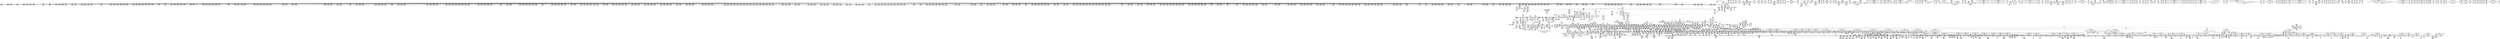 digraph {
	CE0x4b4a8f0 [shape=record,shape=Mrecord,label="{CE0x4b4a8f0|selinux_getprocattr:len|security/selinux/hooks.c, 5517|*SummSink*}"]
	CE0x4bc38f0 [shape=record,shape=Mrecord,label="{CE0x4bc38f0|selinux_getprocattr:tmp40|security/selinux/hooks.c,5528}"]
	CE0x4c614d0 [shape=record,shape=Mrecord,label="{CE0x4c614d0|__rcu_read_lock:tmp5|include/linux/rcupdate.h,239|*SummSource*}"]
	CE0x4c2d800 [shape=record,shape=Mrecord,label="{CE0x4c2d800|get_current:tmp}"]
	CE0x4d14550 [shape=record,shape=Mrecord,label="{CE0x4d14550|__preempt_count_sub:tmp|*SummSource*}"]
	CE0x4bcfa80 [shape=record,shape=Mrecord,label="{CE0x4bcfa80|i64*_getelementptr_inbounds_(_51_x_i64_,_51_x_i64_*___llvm_gcov_ctr329,_i64_0,_i64_23)|*Constant*}"]
	CE0x4be26c0 [shape=record,shape=Mrecord,label="{CE0x4be26c0|i64_1|*Constant*}"]
	CE0x4b25ae0 [shape=record,shape=Mrecord,label="{CE0x4b25ae0|2472:_%struct.cred*,_:_CRE_2948,2949_}"]
	CE0x4bff880 [shape=record,shape=Mrecord,label="{CE0x4bff880|selinux_getprocattr:tmp84}"]
	CE0x4b1ca10 [shape=record,shape=Mrecord,label="{CE0x4b1ca10|rcu_read_lock:tmp2|*SummSink*}"]
	CE0x4cfdec0 [shape=record,shape=Mrecord,label="{CE0x4cfdec0|__preempt_count_sub:tmp4|./arch/x86/include/asm/preempt.h,77|*SummSource*}"]
	CE0x4ae5bb0 [shape=record,shape=Mrecord,label="{CE0x4ae5bb0|2472:_%struct.cred*,_:_CRE_672,680_|*MultipleSource*|Function::current_has_perm&Arg::tsk::|Function::selinux_getprocattr&Arg::p::|security/selinux/hooks.c,5526}"]
	CE0x4b36380 [shape=record,shape=Mrecord,label="{CE0x4b36380|2472:_%struct.cred*,_:_CRE_6368,6376_|*MultipleSource*|Function::current_has_perm&Arg::tsk::|Function::selinux_getprocattr&Arg::p::|security/selinux/hooks.c,5526}"]
	CE0x4b160c0 [shape=record,shape=Mrecord,label="{CE0x4b160c0|_ret_i32_%call2,_!dbg_!27718|security/selinux/hooks.c,1544}"]
	CE0x4ba0510 [shape=record,shape=Mrecord,label="{CE0x4ba0510|2472:_%struct.cred*,_:_CRE_6644,6648_|*MultipleSource*|Function::current_has_perm&Arg::tsk::|Function::selinux_getprocattr&Arg::p::|security/selinux/hooks.c,5526}"]
	CE0x4bc6b40 [shape=record,shape=Mrecord,label="{CE0x4bc6b40|selinux_getprocattr:tmp43|security/selinux/hooks.c,5528|*SummSink*}"]
	CE0x4c5ad40 [shape=record,shape=Mrecord,label="{CE0x4c5ad40|GLOBAL:__preempt_count_sub|*Constant*|*SummSink*}"]
	CE0x4afbe30 [shape=record,shape=Mrecord,label="{CE0x4afbe30|2472:_%struct.cred*,_:_CRE_2096,2104_|*MultipleSource*|Function::current_has_perm&Arg::tsk::|Function::selinux_getprocattr&Arg::p::|security/selinux/hooks.c,5526}"]
	CE0x4bd3910 [shape=record,shape=Mrecord,label="{CE0x4bd3910|i64_24|*Constant*|*SummSink*}"]
	CE0x4c0f810 [shape=record,shape=Mrecord,label="{CE0x4c0f810|i64_46|*Constant*|*SummSink*}"]
	CE0x4aff840 [shape=record,shape=Mrecord,label="{CE0x4aff840|2472:_%struct.cred*,_:_CRE_2304,2312_|*MultipleSource*|Function::current_has_perm&Arg::tsk::|Function::selinux_getprocattr&Arg::p::|security/selinux/hooks.c,5526}"]
	CE0x4ad6750 [shape=record,shape=Mrecord,label="{CE0x4ad6750|selinux_getprocattr:if.else33|*SummSource*}"]
	CE0x4b489c0 [shape=record,shape=Mrecord,label="{CE0x4b489c0|avc_has_perm:ssid|Function::avc_has_perm&Arg::ssid::|*SummSink*}"]
	CE0x4bcf450 [shape=record,shape=Mrecord,label="{CE0x4bcf450|selinux_getprocattr:tmp50|security/selinux/hooks.c,5530|*SummSource*}"]
	CE0x4b4dcf0 [shape=record,shape=Mrecord,label="{CE0x4b4dcf0|rcu_read_lock:tmp3|*SummSource*}"]
	CE0x4bf3f90 [shape=record,shape=Mrecord,label="{CE0x4bf3f90|i64*_getelementptr_inbounds_(_4_x_i64_,_4_x_i64_*___llvm_gcov_ctr133,_i64_0,_i64_2)|*Constant*|*SummSource*}"]
	CE0x4ae6cf0 [shape=record,shape=Mrecord,label="{CE0x4ae6cf0|2472:_%struct.cred*,_:_CRE_72,76_|*MultipleSource*|Function::current_has_perm&Arg::tsk::|Function::selinux_getprocattr&Arg::p::|security/selinux/hooks.c,5526}"]
	CE0x4c96000 [shape=record,shape=Mrecord,label="{CE0x4c96000|__preempt_count_add:tmp7|./arch/x86/include/asm/preempt.h,73|*SummSource*}"]
	CE0x4c5cd20 [shape=record,shape=Mrecord,label="{CE0x4c5cd20|task_sid:tmp17|security/selinux/hooks.c,208|*SummSource*}"]
	CE0x4c03660 [shape=record,shape=Mrecord,label="{CE0x4c03660|current_sid:call4|security/selinux/hooks.c,218|*SummSource*}"]
	CE0x4bb9e00 [shape=record,shape=Mrecord,label="{CE0x4bb9e00|i64*_getelementptr_inbounds_(_51_x_i64_,_51_x_i64_*___llvm_gcov_ctr329,_i64_0,_i64_32)|*Constant*}"]
	CE0x4b13150 [shape=record,shape=Mrecord,label="{CE0x4b13150|selinux_getprocattr:tmp9|security/selinux/hooks.c,5521}"]
	CE0x4cf4b90 [shape=record,shape=Mrecord,label="{CE0x4cf4b90|__preempt_count_sub:do.end|*SummSink*}"]
	CE0x4acbd60 [shape=record,shape=Mrecord,label="{CE0x4acbd60|2472:_%struct.cred*,_:_CRE_2523,2524_}"]
	CE0x4aca6a0 [shape=record,shape=Mrecord,label="{CE0x4aca6a0|current_has_perm:tsk|Function::current_has_perm&Arg::tsk::|*SummSink*}"]
	CE0x4bff780 [shape=record,shape=Mrecord,label="{CE0x4bff780|selinux_getprocattr:tmp82|security/selinux/hooks.c,5541|*SummSink*}"]
	CE0x4c629c0 [shape=record,shape=Mrecord,label="{CE0x4c629c0|task_sid:tmp|*SummSink*}"]
	CE0x4b4afc0 [shape=record,shape=Mrecord,label="{CE0x4b4afc0|selinux_getprocattr:if.then36|*SummSource*}"]
	CE0x4ba5b80 [shape=record,shape=Mrecord,label="{CE0x4ba5b80|selinux_getprocattr:tmp58|security/selinux/hooks.c,5533|*SummSink*}"]
	CE0x4b17340 [shape=record,shape=Mrecord,label="{CE0x4b17340|get_current:tmp|*SummSink*}"]
	CE0x4c67df0 [shape=record,shape=Mrecord,label="{CE0x4c67df0|__rcu_read_lock:tmp7|include/linux/rcupdate.h,240}"]
	CE0x4b35410 [shape=record,shape=Mrecord,label="{CE0x4b35410|2472:_%struct.cred*,_:_CRE_6348,6349_}"]
	CE0x4b899c0 [shape=record,shape=Mrecord,label="{CE0x4b899c0|rcu_read_lock:land.lhs.true|*SummSource*}"]
	CE0x4bfa5a0 [shape=record,shape=Mrecord,label="{CE0x4bfa5a0|i64_34|*Constant*|*SummSource*}"]
	CE0x4b2b9c0 [shape=record,shape=Mrecord,label="{CE0x4b2b9c0|2472:_%struct.cred*,_:_CRE_5856,5860_|*MultipleSource*|Function::current_has_perm&Arg::tsk::|Function::selinux_getprocattr&Arg::p::|security/selinux/hooks.c,5526}"]
	CE0x4b89580 [shape=record,shape=Mrecord,label="{CE0x4b89580|rcu_read_unlock:tmp15|include/linux/rcupdate.h,933|*SummSource*}"]
	CE0x5db34d0 [shape=record,shape=Mrecord,label="{CE0x5db34d0|i64*_getelementptr_inbounds_(_51_x_i64_,_51_x_i64_*___llvm_gcov_ctr329,_i64_0,_i64_7)|*Constant*}"]
	CE0x4c9a330 [shape=record,shape=Mrecord,label="{CE0x4c9a330|rcu_read_lock:tmp1}"]
	CE0x4b434d0 [shape=record,shape=Mrecord,label="{CE0x4b434d0|GLOBAL:rcu_lock_map|Global_var:rcu_lock_map}"]
	CE0x4c6e420 [shape=record,shape=Mrecord,label="{CE0x4c6e420|i64*_getelementptr_inbounds_(_4_x_i64_,_4_x_i64_*___llvm_gcov_ctr133,_i64_0,_i64_0)|*Constant*}"]
	CE0x4badc60 [shape=record,shape=Mrecord,label="{CE0x4badc60|selinux_getprocattr:call30|security/selinux/hooks.c,5536|*SummSink*}"]
	CE0x4b4f350 [shape=record,shape=Mrecord,label="{CE0x4b4f350|rcu_read_unlock:land.lhs.true2}"]
	CE0x4b454f0 [shape=record,shape=Mrecord,label="{CE0x4b454f0|GLOBAL:get_current|*Constant*|*SummSink*}"]
	CE0x4bea890 [shape=record,shape=Mrecord,label="{CE0x4bea890|i8*_undef|*Constant*}"]
	CE0x4c9b810 [shape=record,shape=Mrecord,label="{CE0x4c9b810|__preempt_count_add:tmp1|*SummSink*}"]
	CE0x4af4e90 [shape=record,shape=Mrecord,label="{CE0x4af4e90|i64_0|*Constant*}"]
	CE0x4be1670 [shape=record,shape=Mrecord,label="{CE0x4be1670|rcu_read_unlock:do.body}"]
	CE0x4bcb8f0 [shape=record,shape=Mrecord,label="{CE0x4bcb8f0|current_sid:cred|security/selinux/hooks.c,218|*SummSink*}"]
	CE0x4b4b960 [shape=record,shape=Mrecord,label="{CE0x4b4b960|selinux_getprocattr:land.lhs.true|*SummSink*}"]
	CE0x4d08600 [shape=record,shape=Mrecord,label="{CE0x4d08600|__preempt_count_sub:bb|*SummSource*}"]
	CE0x4b475c0 [shape=record,shape=Mrecord,label="{CE0x4b475c0|rcu_read_unlock:tmp11|include/linux/rcupdate.h,933|*SummSource*}"]
	CE0x4c5b7d0 [shape=record,shape=Mrecord,label="{CE0x4c5b7d0|_ret_void,_!dbg_!27719|./arch/x86/include/asm/preempt.h,73}"]
	CE0x4b319e0 [shape=record,shape=Mrecord,label="{CE0x4b319e0|2472:_%struct.cred*,_:_CRE_6299,6300_}"]
	CE0x5bfda00 [shape=record,shape=Mrecord,label="{CE0x5bfda00|selinux_getprocattr:if.then49|*SummSink*}"]
	CE0x4b46310 [shape=record,shape=Mrecord,label="{CE0x4b46310|i64*_getelementptr_inbounds_(_2_x_i64_,_2_x_i64_*___llvm_gcov_ctr136,_i64_0,_i64_0)|*Constant*}"]
	CE0x4afb9f0 [shape=record,shape=Mrecord,label="{CE0x4afb9f0|2472:_%struct.cred*,_:_CRE_2080,2088_|*MultipleSource*|Function::current_has_perm&Arg::tsk::|Function::selinux_getprocattr&Arg::p::|security/selinux/hooks.c,5526}"]
	CE0x4c34470 [shape=record,shape=Mrecord,label="{CE0x4c34470|rcu_read_lock:tmp15|include/linux/rcupdate.h,882}"]
	CE0x4aea450 [shape=record,shape=Mrecord,label="{CE0x4aea450|selinux_getprocattr:if.else|*SummSource*}"]
	CE0x4b36cf0 [shape=record,shape=Mrecord,label="{CE0x4b36cf0|2472:_%struct.cred*,_:_CRE_6408,6424_|*MultipleSource*|Function::current_has_perm&Arg::tsk::|Function::selinux_getprocattr&Arg::p::|security/selinux/hooks.c,5526}"]
	CE0x4c66db0 [shape=record,shape=Mrecord,label="{CE0x4c66db0|__preempt_count_add:entry|*SummSource*}"]
	CE0x4b49a50 [shape=record,shape=Mrecord,label="{CE0x4b49a50|rcu_read_unlock:call3|include/linux/rcupdate.h,933|*SummSource*}"]
	CE0x4c03ee0 [shape=record,shape=Mrecord,label="{CE0x4c03ee0|_ret_%struct.task_struct*_%tmp4,_!dbg_!27714|./arch/x86/include/asm/current.h,14}"]
	CE0x4ca6980 [shape=record,shape=Mrecord,label="{CE0x4ca6980|rcu_lock_release:tmp5|include/linux/rcupdate.h,423|*SummSource*}"]
	CE0x4c2e5a0 [shape=record,shape=Mrecord,label="{CE0x4c2e5a0|__preempt_count_add:tmp1}"]
	CE0x4c06390 [shape=record,shape=Mrecord,label="{CE0x4c06390|selinux_getprocattr:tmp92}"]
	CE0x4be80e0 [shape=record,shape=Mrecord,label="{CE0x4be80e0|COLLAPSED:_GCMRE___llvm_gcov_ctr134_internal_global_4_x_i64_zeroinitializer:_elem_0:default:}"]
	CE0x4d13cb0 [shape=record,shape=Mrecord,label="{CE0x4d13cb0|i64*_getelementptr_inbounds_(_4_x_i64_,_4_x_i64_*___llvm_gcov_ctr135,_i64_0,_i64_0)|*Constant*}"]
	CE0x4c24c30 [shape=record,shape=Mrecord,label="{CE0x4c24c30|__preempt_count_add:tmp|*SummSink*}"]
	CE0x4ad0d20 [shape=record,shape=Mrecord,label="{CE0x4ad0d20|2472:_%struct.cred*,_:_CRE_2752,2760_|*MultipleSource*|Function::current_has_perm&Arg::tsk::|Function::selinux_getprocattr&Arg::p::|security/selinux/hooks.c,5526}"]
	CE0x4b20280 [shape=record,shape=Mrecord,label="{CE0x4b20280|GLOBAL:lockdep_rcu_suspicious|*Constant*|*SummSink*}"]
	CE0x4b38e80 [shape=record,shape=Mrecord,label="{CE0x4b38e80|2472:_%struct.cred*,_:_CRE_6520,6528_|*MultipleSource*|Function::current_has_perm&Arg::tsk::|Function::selinux_getprocattr&Arg::p::|security/selinux/hooks.c,5526}"]
	CE0x4c00b80 [shape=record,shape=Mrecord,label="{CE0x4c00b80|selinux_getprocattr:tmp85|*SummSource*}"]
	CE0x4aceb20 [shape=record,shape=Mrecord,label="{CE0x4aceb20|selinux_getprocattr:if.end11|*SummSource*}"]
	CE0x4ad3790 [shape=record,shape=Mrecord,label="{CE0x4ad3790|selinux_getprocattr:tmp1|*SummSink*}"]
	CE0x4be0300 [shape=record,shape=Mrecord,label="{CE0x4be0300|current_sid:tmp5|security/selinux/hooks.c,218|*SummSource*}"]
	CE0x4bec6c0 [shape=record,shape=Mrecord,label="{CE0x4bec6c0|rcu_lock_acquire:tmp6|*SummSink*}"]
	CE0x4b81d20 [shape=record,shape=Mrecord,label="{CE0x4b81d20|rcu_read_unlock:tmp|*SummSource*}"]
	CE0x4c19e10 [shape=record,shape=Mrecord,label="{CE0x4c19e10|rcu_read_lock:tmp22|include/linux/rcupdate.h,884}"]
	CE0x4c49a30 [shape=record,shape=Mrecord,label="{CE0x4c49a30|__rcu_read_lock:tmp|*SummSink*}"]
	CE0x4bffd50 [shape=record,shape=Mrecord,label="{CE0x4bffd50|selinux_getprocattr:tmp83|security/selinux/hooks.c,5541|*SummSource*}"]
	CE0x4b4c460 [shape=record,shape=Mrecord,label="{CE0x4b4c460|avc_has_perm:requested|Function::avc_has_perm&Arg::requested::}"]
	CE0x4afaa60 [shape=record,shape=Mrecord,label="{CE0x4afaa60|2472:_%struct.cred*,_:_CRE_2872,2876_|*MultipleSource*|Function::current_has_perm&Arg::tsk::|Function::selinux_getprocattr&Arg::p::|security/selinux/hooks.c,5526}"]
	CE0x4bbb2b0 [shape=record,shape=Mrecord,label="{CE0x4bbb2b0|selinux_getprocattr:tobool6|security/selinux/hooks.c,5526|*SummSink*}"]
	CE0x4ca2720 [shape=record,shape=Mrecord,label="{CE0x4ca2720|rcu_lock_release:tmp6|*SummSink*}"]
	CE0x4bc39c0 [shape=record,shape=Mrecord,label="{CE0x4bc39c0|selinux_getprocattr:tmp40|security/selinux/hooks.c,5528|*SummSource*}"]
	CE0x4ca5750 [shape=record,shape=Mrecord,label="{CE0x4ca5750|rcu_lock_acquire:tmp1|*SummSink*}"]
	CE0x4bccd80 [shape=record,shape=Mrecord,label="{CE0x4bccd80|current_sid:tmp22|security/selinux/hooks.c,218|*SummSink*}"]
	CE0x4b1c240 [shape=record,shape=Mrecord,label="{CE0x4b1c240|GLOBAL:rcu_lock_acquire|*Constant*}"]
	CE0x4b31d70 [shape=record,shape=Mrecord,label="{CE0x4b31d70|2472:_%struct.cred*,_:_CRE_6302,6303_}"]
	CE0x4be7c40 [shape=record,shape=Mrecord,label="{CE0x4be7c40|_ret_void,_!dbg_!27720|./arch/x86/include/asm/preempt.h,78}"]
	CE0x4baad80 [shape=record,shape=Mrecord,label="{CE0x4baad80|selinux_getprocattr:tmp65|security/selinux/hooks.c,5535}"]
	CE0x4b25880 [shape=record,shape=Mrecord,label="{CE0x4b25880|2472:_%struct.cred*,_:_CRE_2946,2947_}"]
	CE0x4b8d310 [shape=record,shape=Mrecord,label="{CE0x4b8d310|current_sid:tmp10|security/selinux/hooks.c,218|*SummSource*}"]
	CE0x4cfd7a0 [shape=record,shape=Mrecord,label="{CE0x4cfd7a0|__preempt_count_add:tmp3|*SummSink*}"]
	CE0x4b2e660 [shape=record,shape=Mrecord,label="{CE0x4b2e660|2472:_%struct.cred*,_:_CRE_6144,6152_|*MultipleSource*|Function::current_has_perm&Arg::tsk::|Function::selinux_getprocattr&Arg::p::|security/selinux/hooks.c,5526}"]
	CE0x4b54080 [shape=record,shape=Mrecord,label="{CE0x4b54080|2472:_%struct.cred*,_:_CRE_691,692_}"]
	CE0x4ba7840 [shape=record,shape=Mrecord,label="{CE0x4ba7840|selinux_getprocattr:tmp60|security/selinux/hooks.c,5533|*SummSink*}"]
	CE0x4b272a0 [shape=record,shape=Mrecord,label="{CE0x4b272a0|2472:_%struct.cred*,_:_CRE_2968,2969_}"]
	CE0x4beacc0 [shape=record,shape=Mrecord,label="{CE0x4beacc0|__rcu_read_unlock:bb|*SummSink*}"]
	CE0x4bcc9a0 [shape=record,shape=Mrecord,label="{CE0x4bcc9a0|current_sid:tmp22|security/selinux/hooks.c,218}"]
	CE0x4b53c40 [shape=record,shape=Mrecord,label="{CE0x4b53c40|2472:_%struct.cred*,_:_CRE_689,690_}"]
	CE0x4c21640 [shape=record,shape=Mrecord,label="{CE0x4c21640|rcu_read_unlock:tmp13|include/linux/rcupdate.h,933}"]
	CE0x4adc7e0 [shape=record,shape=Mrecord,label="{CE0x4adc7e0|_ret_i32_%retval.0,_!dbg_!27728|security/selinux/avc.c,775}"]
	CE0x4bf1b60 [shape=record,shape=Mrecord,label="{CE0x4bf1b60|cred_sid:cred|Function::cred_sid&Arg::cred::|*SummSink*}"]
	CE0x4be5a10 [shape=record,shape=Mrecord,label="{CE0x4be5a10|__rcu_read_lock:do.body}"]
	CE0x4bf4a00 [shape=record,shape=Mrecord,label="{CE0x4bf4a00|GLOBAL:rcu_lock_release|*Constant*|*SummSink*}"]
	CE0x4b247e0 [shape=record,shape=Mrecord,label="{CE0x4b247e0|2472:_%struct.cred*,_:_CRE_2932,2933_}"]
	CE0x4bce9b0 [shape=record,shape=Mrecord,label="{CE0x4bce9b0|current_sid:tmp24|security/selinux/hooks.c,220|*SummSource*}"]
	CE0x4be29d0 [shape=record,shape=Mrecord,label="{CE0x4be29d0|i64*_getelementptr_inbounds_(_4_x_i64_,_4_x_i64_*___llvm_gcov_ctr133,_i64_0,_i64_1)|*Constant*}"]
	CE0x4bedf00 [shape=record,shape=Mrecord,label="{CE0x4bedf00|task_sid:tmp8|security/selinux/hooks.c,208|*SummSource*}"]
	CE0x4b9e1d0 [shape=record,shape=Mrecord,label="{CE0x4b9e1d0|rcu_read_lock:if.end}"]
	CE0x4b4d780 [shape=record,shape=Mrecord,label="{CE0x4b4d780|current_has_perm:entry|*SummSink*}"]
	CE0x4baa1f0 [shape=record,shape=Mrecord,label="{CE0x4baa1f0|selinux_getprocattr:tmp63|security/selinux/hooks.c,5534|*SummSink*}"]
	CE0x4b15510 [shape=record,shape=Mrecord,label="{CE0x4b15510|_ret_i32_%retval.0,_!dbg_!27728|security/selinux/avc.c,775|*SummSink*}"]
	CE0x4be7930 [shape=record,shape=Mrecord,label="{CE0x4be7930|__preempt_count_sub:entry}"]
	CE0x4bbdd30 [shape=record,shape=Mrecord,label="{CE0x4bbdd30|selinux_getprocattr:tmp36|security/selinux/hooks.c,5526|*SummSource*}"]
	CE0x4aee510 [shape=record,shape=Mrecord,label="{CE0x4aee510|2472:_%struct.cred*,_:_CRE_152,160_|*MultipleSource*|Function::current_has_perm&Arg::tsk::|Function::selinux_getprocattr&Arg::p::|security/selinux/hooks.c,5526}"]
	CE0x4ac9560 [shape=record,shape=Mrecord,label="{CE0x4ac9560|_ret_void,_!dbg_!27735|include/linux/rcupdate.h,884|*SummSink*}"]
	CE0x4c128a0 [shape=record,shape=Mrecord,label="{CE0x4c128a0|i64*_getelementptr_inbounds_(_51_x_i64_,_51_x_i64_*___llvm_gcov_ctr329,_i64_0,_i64_48)|*Constant*}"]
	CE0x4b32490 [shape=record,shape=Mrecord,label="{CE0x4b32490|2472:_%struct.cred*,_:_CRE_6308,6309_}"]
	CE0x4ade0d0 [shape=record,shape=Mrecord,label="{CE0x4ade0d0|2472:_%struct.cred*,_:_CRE_432,440_|*MultipleSource*|Function::current_has_perm&Arg::tsk::|Function::selinux_getprocattr&Arg::p::|security/selinux/hooks.c,5526}"]
	CE0x4ad77b0 [shape=record,shape=Mrecord,label="{CE0x4ad77b0|get_current:tmp2|*SummSink*}"]
	CE0x4c33820 [shape=record,shape=Mrecord,label="{CE0x4c33820|rcu_read_unlock:tmp11|include/linux/rcupdate.h,933}"]
	CE0x4be1260 [shape=record,shape=Mrecord,label="{CE0x4be1260|current_sid:tmp3}"]
	CE0x4ad9ec0 [shape=record,shape=Mrecord,label="{CE0x4ad9ec0|selinux_getprocattr:if.then10|*SummSink*}"]
	CE0x4c2abd0 [shape=record,shape=Mrecord,label="{CE0x4c2abd0|rcu_read_unlock:call|include/linux/rcupdate.h,933}"]
	CE0x4bc5c70 [shape=record,shape=Mrecord,label="{CE0x4bc5c70|i64*_getelementptr_inbounds_(_51_x_i64_,_51_x_i64_*___llvm_gcov_ctr329,_i64_0,_i64_39)|*Constant*|*SummSource*}"]
	CE0x4bc59b0 [shape=record,shape=Mrecord,label="{CE0x4bc59b0|i64*_getelementptr_inbounds_(_51_x_i64_,_51_x_i64_*___llvm_gcov_ctr329,_i64_0,_i64_39)|*Constant*}"]
	CE0x4b97c60 [shape=record,shape=Mrecord,label="{CE0x4b97c60|GLOBAL:rcu_lock_release|*Constant*}"]
	CE0x4c02b70 [shape=record,shape=Mrecord,label="{CE0x4c02b70|current_sid:tmp19|security/selinux/hooks.c,218|*SummSink*}"]
	CE0x4c6e740 [shape=record,shape=Mrecord,label="{CE0x4c6e740|i64*_getelementptr_inbounds_(_4_x_i64_,_4_x_i64_*___llvm_gcov_ctr133,_i64_0,_i64_0)|*Constant*|*SummSink*}"]
	CE0x4bbcd40 [shape=record,shape=Mrecord,label="{CE0x4bbcd40|selinux_getprocattr:call8|security/selinux/hooks.c,5526|*SummSource*}"]
	CE0x4b27040 [shape=record,shape=Mrecord,label="{CE0x4b27040|2472:_%struct.cred*,_:_CRE_2966,2967_}"]
	CE0x4b259b0 [shape=record,shape=Mrecord,label="{CE0x4b259b0|2472:_%struct.cred*,_:_CRE_2947,2948_}"]
	CE0x4ad6820 [shape=record,shape=Mrecord,label="{CE0x4ad6820|selinux_getprocattr:if.else33|*SummSink*}"]
	CE0x4cfb4e0 [shape=record,shape=Mrecord,label="{CE0x4cfb4e0|i64*_getelementptr_inbounds_(_4_x_i64_,_4_x_i64_*___llvm_gcov_ctr135,_i64_0,_i64_1)|*Constant*|*SummSource*}"]
	CE0x4b84460 [shape=record,shape=Mrecord,label="{CE0x4b84460|_ret_void,_!dbg_!27717|include/linux/rcupdate.h,419}"]
	CE0x4ba5e20 [shape=record,shape=Mrecord,label="{CE0x4ba5e20|selinux_getprocattr:tmp59|security/selinux/hooks.c,5533}"]
	CE0x4c9e7e0 [shape=record,shape=Mrecord,label="{CE0x4c9e7e0|i64*_getelementptr_inbounds_(_4_x_i64_,_4_x_i64_*___llvm_gcov_ctr129,_i64_0,_i64_2)|*Constant*|*SummSink*}"]
	CE0x4bca020 [shape=record,shape=Mrecord,label="{CE0x4bca020|selinux_getprocattr:call18|security/selinux/hooks.c,5530}"]
	CE0x4c19160 [shape=record,shape=Mrecord,label="{CE0x4c19160|__rcu_read_unlock:tmp4|include/linux/rcupdate.h,244|*SummSource*}"]
	CE0x4b9b120 [shape=record,shape=Mrecord,label="{CE0x4b9b120|i64*_getelementptr_inbounds_(_13_x_i64_,_13_x_i64_*___llvm_gcov_ctr126,_i64_0,_i64_10)|*Constant*|*SummSink*}"]
	CE0x4aef820 [shape=record,shape=Mrecord,label="{CE0x4aef820|2472:_%struct.cred*,_:_CRE_2534,2535_}"]
	CE0x4c62aa0 [shape=record,shape=Mrecord,label="{CE0x4c62aa0|task_sid:tmp1|*SummSource*}"]
	CE0x4bb3bb0 [shape=record,shape=Mrecord,label="{CE0x4bb3bb0|i64_30|*Constant*}"]
	CE0x4b9bab0 [shape=record,shape=Mrecord,label="{CE0x4b9bab0|_call_void_rcu_read_lock()_#10,_!dbg_!27712|security/selinux/hooks.c,207}"]
	CE0x4c0b200 [shape=record,shape=Mrecord,label="{CE0x4c0b200|selinux_getprocattr:tmp97|security/selinux/hooks.c,5544|*SummSink*}"]
	CE0x4c709c0 [shape=record,shape=Mrecord,label="{CE0x4c709c0|rcu_read_lock:tobool|include/linux/rcupdate.h,882}"]
	CE0x4c66f80 [shape=record,shape=Mrecord,label="{CE0x4c66f80|i64*_getelementptr_inbounds_(_13_x_i64_,_13_x_i64_*___llvm_gcov_ctr126,_i64_0,_i64_0)|*Constant*|*SummSource*}"]
	CE0x4aebf00 [shape=record,shape=Mrecord,label="{CE0x4aebf00|selinux_getprocattr:if.end3}"]
	CE0x4b9b8a0 [shape=record,shape=Mrecord,label="{CE0x4b9b8a0|i64*_getelementptr_inbounds_(_11_x_i64_,_11_x_i64_*___llvm_gcov_ctr125,_i64_0,_i64_8)|*Constant*|*SummSource*}"]
	CE0x4c47860 [shape=record,shape=Mrecord,label="{CE0x4c47860|i64*_getelementptr_inbounds_(_4_x_i64_,_4_x_i64_*___llvm_gcov_ctr128,_i64_0,_i64_2)|*Constant*}"]
	CE0x4b225c0 [shape=record,shape=Mrecord,label="{CE0x4b225c0|selinux_getprocattr:tmp47|security/selinux/hooks.c,5530}"]
	CE0x4b16770 [shape=record,shape=Mrecord,label="{CE0x4b16770|i32_0|*Constant*}"]
	CE0x4c975f0 [shape=record,shape=Mrecord,label="{CE0x4c975f0|_call_void_asm_addl_$1,_%gs:$0_,_*m,ri,*m,_dirflag_,_fpsr_,_flags_(i32*___preempt_count,_i32_%sub,_i32*___preempt_count)_#3,_!dbg_!27717,_!srcloc_!27718|./arch/x86/include/asm/preempt.h,77}"]
	CE0x4ac5c60 [shape=record,shape=Mrecord,label="{CE0x4ac5c60|selinux_getprocattr:if.end50}"]
	CE0x4ad17c0 [shape=record,shape=Mrecord,label="{CE0x4ad17c0|2472:_%struct.cred*,_:_CRE_2792,2800_|*MultipleSource*|Function::current_has_perm&Arg::tsk::|Function::selinux_getprocattr&Arg::p::|security/selinux/hooks.c,5526}"]
	CE0x4ca1900 [shape=record,shape=Mrecord,label="{CE0x4ca1900|i64_ptrtoint_(i8*_blockaddress(_rcu_lock_release,_%__here)_to_i64)|*Constant*|*SummSource*}"]
	CE0x4c141b0 [shape=record,shape=Mrecord,label="{CE0x4c141b0|selinux_getprocattr:tmp109|security/selinux/hooks.c,5553}"]
	CE0x4b27c20 [shape=record,shape=Mrecord,label="{CE0x4b27c20|2472:_%struct.cred*,_:_CRE_2976,2980_|*MultipleSource*|Function::current_has_perm&Arg::tsk::|Function::selinux_getprocattr&Arg::p::|security/selinux/hooks.c,5526}"]
	CE0x4c96410 [shape=record,shape=Mrecord,label="{CE0x4c96410|i64*_getelementptr_inbounds_(_4_x_i64_,_4_x_i64_*___llvm_gcov_ctr135,_i64_0,_i64_1)|*Constant*|*SummSink*}"]
	CE0x4c6f130 [shape=record,shape=Mrecord,label="{CE0x4c6f130|COLLAPSED:_GCMRE___llvm_gcov_ctr130_internal_global_4_x_i64_zeroinitializer:_elem_0:default:}"]
	CE0x4b15b80 [shape=record,shape=Mrecord,label="{CE0x4b15b80|_ret_i32_%tmp24,_!dbg_!27742|security/selinux/hooks.c,220|*SummSink*}"]
	CE0x4adef90 [shape=record,shape=Mrecord,label="{CE0x4adef90|2472:_%struct.cred*,_:_CRE_1920,1928_|*MultipleSource*|Function::current_has_perm&Arg::tsk::|Function::selinux_getprocattr&Arg::p::|security/selinux/hooks.c,5526}"]
	CE0x4b18490 [shape=record,shape=Mrecord,label="{CE0x4b18490|GLOBAL:current_sid|*Constant*|*SummSource*}"]
	CE0x4b0ea90 [shape=record,shape=Mrecord,label="{CE0x4b0ea90|i64_3|*Constant*}"]
	CE0x4cfbff0 [shape=record,shape=Mrecord,label="{CE0x4cfbff0|__preempt_count_add:tmp}"]
	CE0x4bc61f0 [shape=record,shape=Mrecord,label="{CE0x4bc61f0|selinux_getprocattr:tmp42|security/selinux/hooks.c,5528}"]
	CE0x4c13e50 [shape=record,shape=Mrecord,label="{CE0x4c13e50|selinux_getprocattr:tmp108|security/selinux/hooks.c,5550}"]
	CE0x4ba5aa0 [shape=record,shape=Mrecord,label="{CE0x4ba5aa0|i64*_getelementptr_inbounds_(_51_x_i64_,_51_x_i64_*___llvm_gcov_ctr329,_i64_0,_i64_26)|*Constant*|*SummSink*}"]
	CE0x4b32a80 [shape=record,shape=Mrecord,label="{CE0x4b32a80|2472:_%struct.cred*,_:_CRE_6313,6314_}"]
	CE0x4b34f50 [shape=record,shape=Mrecord,label="{CE0x4b34f50|2472:_%struct.cred*,_:_CRE_6344,6345_}"]
	CE0x4c94b10 [shape=record,shape=Mrecord,label="{CE0x4c94b10|i64_7|*Constant*}"]
	CE0x4b2ef40 [shape=record,shape=Mrecord,label="{CE0x4b2ef40|2472:_%struct.cred*,_:_CRE_6184,6192_|*MultipleSource*|Function::current_has_perm&Arg::tsk::|Function::selinux_getprocattr&Arg::p::|security/selinux/hooks.c,5526}"]
	CE0x4c9adf0 [shape=record,shape=Mrecord,label="{CE0x4c9adf0|i64*_getelementptr_inbounds_(_4_x_i64_,_4_x_i64_*___llvm_gcov_ctr134,_i64_0,_i64_2)|*Constant*|*SummSource*}"]
	CE0x4b1bf50 [shape=record,shape=Mrecord,label="{CE0x4b1bf50|i64*_getelementptr_inbounds_(_11_x_i64_,_11_x_i64_*___llvm_gcov_ctr125,_i64_0,_i64_0)|*Constant*|*SummSink*}"]
	CE0x4c09f70 [shape=record,shape=Mrecord,label="{CE0x4c09f70|selinux_getprocattr:tmp95|security/selinux/hooks.c,5544}"]
	CE0x4c717d0 [shape=record,shape=Mrecord,label="{CE0x4c717d0|rcu_read_unlock:if.then}"]
	CE0x4ba94d0 [shape=record,shape=Mrecord,label="{CE0x4ba94d0|i64_27|*Constant*|*SummSink*}"]
	CE0x4ad1b60 [shape=record,shape=Mrecord,label="{CE0x4ad1b60|selinux_getprocattr:if.end38}"]
	CE0x4adccf0 [shape=record,shape=Mrecord,label="{CE0x4adccf0|2472:_%struct.cred*,_:_CRE_120,128_|*MultipleSource*|Function::current_has_perm&Arg::tsk::|Function::selinux_getprocattr&Arg::p::|security/selinux/hooks.c,5526}"]
	CE0x4b27e80 [shape=record,shape=Mrecord,label="{CE0x4b27e80|2472:_%struct.cred*,_:_CRE_2984,2988_|*MultipleSource*|Function::current_has_perm&Arg::tsk::|Function::selinux_getprocattr&Arg::p::|security/selinux/hooks.c,5526}"]
	CE0x4bf0570 [shape=record,shape=Mrecord,label="{CE0x4bf0570|task_sid:call7|security/selinux/hooks.c,208}"]
	CE0x4b35a00 [shape=record,shape=Mrecord,label="{CE0x4b35a00|2472:_%struct.cred*,_:_CRE_6353,6354_}"]
	CE0x4c34830 [shape=record,shape=Mrecord,label="{CE0x4c34830|rcu_read_unlock:call3|include/linux/rcupdate.h,933}"]
	CE0x4bea790 [shape=record,shape=Mrecord,label="{CE0x4bea790|rcu_lock_release:tmp7|*SummSink*}"]
	CE0x4c0d8d0 [shape=record,shape=Mrecord,label="{CE0x4c0d8d0|VOIDTB_TE:_CE:_elem_0:default:}"]
	CE0x4aec200 [shape=record,shape=Mrecord,label="{CE0x4aec200|selinux_getprocattr:tmp20|security/selinux/hooks.c,5526|*SummSource*}"]
	CE0x4b1c670 [shape=record,shape=Mrecord,label="{CE0x4b1c670|rcu_read_unlock:tmp5|include/linux/rcupdate.h,933}"]
	CE0x4b2a6a0 [shape=record,shape=Mrecord,label="{CE0x4b2a6a0|2472:_%struct.cred*,_:_CRE_3128,3136_|*MultipleSource*|Function::current_has_perm&Arg::tsk::|Function::selinux_getprocattr&Arg::p::|security/selinux/hooks.c,5526}"]
	CE0x4b96f70 [shape=record,shape=Mrecord,label="{CE0x4b96f70|task_sid:tmp24|security/selinux/hooks.c,208}"]
	CE0x4c95040 [shape=record,shape=Mrecord,label="{CE0x4c95040|__rcu_read_unlock:tmp7|include/linux/rcupdate.h,245}"]
	CE0x4be0480 [shape=record,shape=Mrecord,label="{CE0x4be0480|current_sid:tmp6|security/selinux/hooks.c,218}"]
	CE0x4abb060 [shape=record,shape=Mrecord,label="{CE0x4abb060|2472:_%struct.cred*,_:_CRE_520,524_|*MultipleSource*|Function::current_has_perm&Arg::tsk::|Function::selinux_getprocattr&Arg::p::|security/selinux/hooks.c,5526}"]
	CE0x4c436e0 [shape=record,shape=Mrecord,label="{CE0x4c436e0|current_sid:tmp16|security/selinux/hooks.c,218|*SummSink*}"]
	CE0x4c47cd0 [shape=record,shape=Mrecord,label="{CE0x4c47cd0|GLOBAL:current_sid.__warned|Global_var:current_sid.__warned|*SummSource*}"]
	CE0x4ca0d00 [shape=record,shape=Mrecord,label="{CE0x4ca0d00|i64*_getelementptr_inbounds_(_4_x_i64_,_4_x_i64_*___llvm_gcov_ctr135,_i64_0,_i64_2)|*Constant*}"]
	CE0x4bdd390 [shape=record,shape=Mrecord,label="{CE0x4bdd390|rcu_read_lock:tmp22|include/linux/rcupdate.h,884}"]
	CE0x4b23740 [shape=record,shape=Mrecord,label="{CE0x4b23740|2472:_%struct.cred*,_:_CRE_2918,2919_}"]
	CE0x4bb97a0 [shape=record,shape=Mrecord,label="{CE0x4bb97a0|selinux_getprocattr:tmp71|security/selinux/hooks.c,5536|*SummSource*}"]
	CE0x4c22210 [shape=record,shape=Mrecord,label="{CE0x4c22210|__preempt_count_sub:tmp6|./arch/x86/include/asm/preempt.h,78|*SummSink*}"]
	CE0x4ae8330 [shape=record,shape=Mrecord,label="{CE0x4ae8330|selinux_getprocattr:tmp11|security/selinux/hooks.c,5522|*SummSource*}"]
	CE0x4c5de40 [shape=record,shape=Mrecord,label="{CE0x4c5de40|task_sid:do.body|*SummSource*}"]
	CE0x4ca87b0 [shape=record,shape=Mrecord,label="{CE0x4ca87b0|i64*_getelementptr_inbounds_(_4_x_i64_,_4_x_i64_*___llvm_gcov_ctr133,_i64_0,_i64_1)|*Constant*|*SummSink*}"]
	CE0x4c64c00 [shape=record,shape=Mrecord,label="{CE0x4c64c00|_call_void_asm_sideeffect_,_memory_,_dirflag_,_fpsr_,_flags_()_#3,_!dbg_!27711,_!srcloc_!27714|include/linux/rcupdate.h,244|*SummSource*}"]
	CE0x4bb3590 [shape=record,shape=Mrecord,label="{CE0x4bb3590|i8*_getelementptr_inbounds_(_44_x_i8_,_44_x_i8_*_.str47,_i32_0,_i32_0)|*Constant*}"]
	CE0x4bd9ae0 [shape=record,shape=Mrecord,label="{CE0x4bd9ae0|rcu_read_lock:tmp18|include/linux/rcupdate.h,882}"]
	CE0x4bd9e30 [shape=record,shape=Mrecord,label="{CE0x4bd9e30|rcu_read_lock:tmp18|include/linux/rcupdate.h,882|*SummSink*}"]
	CE0x4ae4ef0 [shape=record,shape=Mrecord,label="{CE0x4ae4ef0|2472:_%struct.cred*,_:_CRE_640,644_|*MultipleSource*|Function::current_has_perm&Arg::tsk::|Function::selinux_getprocattr&Arg::p::|security/selinux/hooks.c,5526}"]
	"CONST[source:0(mediator),value:0(static)][purpose:{operation}][SrcIdx:12]"
	CE0x4b86f70 [shape=record,shape=Mrecord,label="{CE0x4b86f70|rcu_read_lock:tmp9|include/linux/rcupdate.h,882|*SummSink*}"]
	CE0x4be6b40 [shape=record,shape=Mrecord,label="{CE0x4be6b40|__preempt_count_sub:tmp1}"]
	CE0x4b23610 [shape=record,shape=Mrecord,label="{CE0x4b23610|2472:_%struct.cred*,_:_CRE_2917,2918_}"]
	CE0x4afa430 [shape=record,shape=Mrecord,label="{CE0x4afa430|2472:_%struct.cred*,_:_CRE_2848,2856_|*MultipleSource*|Function::current_has_perm&Arg::tsk::|Function::selinux_getprocattr&Arg::p::|security/selinux/hooks.c,5526}"]
	CE0x4b2b360 [shape=record,shape=Mrecord,label="{CE0x4b2b360|2472:_%struct.cred*,_:_CRE_3160,3164_|*MultipleSource*|Function::current_has_perm&Arg::tsk::|Function::selinux_getprocattr&Arg::p::|security/selinux/hooks.c,5526}"]
	CE0x4ba2840 [shape=record,shape=Mrecord,label="{CE0x4ba2840|2472:_%struct.cred*,_:_CRE_10584,10592_|*MultipleSource*|Function::current_has_perm&Arg::tsk::|Function::selinux_getprocattr&Arg::p::|security/selinux/hooks.c,5526}"]
	CE0x4b188c0 [shape=record,shape=Mrecord,label="{CE0x4b188c0|selinux_getprocattr:call1|security/selinux/hooks.c,5520}"]
	CE0x4bed0e0 [shape=record,shape=Mrecord,label="{CE0x4bed0e0|task_sid:tmp5|security/selinux/hooks.c,208|*SummSource*}"]
	CE0x4ca5d70 [shape=record,shape=Mrecord,label="{CE0x4ca5d70|cred_sid:tmp2|*SummSink*}"]
	CE0x4b51a50 [shape=record,shape=Mrecord,label="{CE0x4b51a50|selinux_getprocattr:tmp27|security/selinux/hooks.c,5526|*SummSource*}"]
	CE0x4c037e0 [shape=record,shape=Mrecord,label="{CE0x4c037e0|current_sid:call4|security/selinux/hooks.c,218|*SummSink*}"]
	CE0x4d05c90 [shape=record,shape=Mrecord,label="{CE0x4d05c90|_call_void_mcount()_#3|*SummSource*}"]
	CE0x4af9da0 [shape=record,shape=Mrecord,label="{CE0x4af9da0|2472:_%struct.cred*,_:_CRE_2480,2488_|*MultipleSource*|Function::current_has_perm&Arg::tsk::|Function::selinux_getprocattr&Arg::p::|security/selinux/hooks.c,5526}"]
	CE0x4c13260 [shape=record,shape=Mrecord,label="{CE0x4c13260|selinux_getprocattr:tmp107|security/selinux/hooks.c,5550|*SummSource*}"]
	CE0x4b32820 [shape=record,shape=Mrecord,label="{CE0x4b32820|2472:_%struct.cred*,_:_CRE_6311,6312_}"]
	CE0x4b241f0 [shape=record,shape=Mrecord,label="{CE0x4b241f0|2472:_%struct.cred*,_:_CRE_2927,2928_}"]
	CE0x4be1c80 [shape=record,shape=Mrecord,label="{CE0x4be1c80|_call_void_mcount()_#3|*SummSource*}"]
	CE0x4b98a40 [shape=record,shape=Mrecord,label="{CE0x4b98a40|rcu_read_unlock:tmp15|include/linux/rcupdate.h,933}"]
	CE0x4c497b0 [shape=record,shape=Mrecord,label="{CE0x4c497b0|i64*_getelementptr_inbounds_(_4_x_i64_,_4_x_i64_*___llvm_gcov_ctr134,_i64_0,_i64_1)|*Constant*}"]
	CE0x4afce40 [shape=record,shape=Mrecord,label="{CE0x4afce40|2472:_%struct.cred*,_:_CRE_2808,2816_|*MultipleSource*|Function::current_has_perm&Arg::tsk::|Function::selinux_getprocattr&Arg::p::|security/selinux/hooks.c,5526}"]
	CE0x4b990e0 [shape=record,shape=Mrecord,label="{CE0x4b990e0|rcu_read_unlock:call3|include/linux/rcupdate.h,933}"]
	CE0x4c9cf70 [shape=record,shape=Mrecord,label="{CE0x4c9cf70|__preempt_count_sub:do.body|*SummSource*}"]
	CE0x4b35c60 [shape=record,shape=Mrecord,label="{CE0x4b35c60|2472:_%struct.cred*,_:_CRE_6355,6356_}"]
	CE0x4c06ca0 [shape=record,shape=Mrecord,label="{CE0x4c06ca0|selinux_getprocattr:tmp93}"]
	CE0x4ae32a0 [shape=record,shape=Mrecord,label="{CE0x4ae32a0|selinux_getprocattr:tmp10|security/selinux/hooks.c,5522|*SummSink*}"]
	CE0x4b11230 [shape=record,shape=Mrecord,label="{CE0x4b11230|current_has_perm:tmp1|*SummSource*}"]
	CE0x4ba6710 [shape=record,shape=Mrecord,label="{CE0x4ba6710|i32_2|*Constant*|*SummSink*}"]
	CE0x4c0beb0 [shape=record,shape=Mrecord,label="{CE0x4c0beb0|i64*_getelementptr_inbounds_(_51_x_i64_,_51_x_i64_*___llvm_gcov_ctr329,_i64_0,_i64_44)|*Constant*|*SummSink*}"]
	CE0x4c9f560 [shape=record,shape=Mrecord,label="{CE0x4c9f560|cred_sid:tmp4|*LoadInst*|security/selinux/hooks.c,196|*SummSource*}"]
	CE0x4bc52e0 [shape=record,shape=Mrecord,label="{CE0x4bc52e0|selinux_getprocattr:sid.1|*SummSource*}"]
	CE0x4c49df0 [shape=record,shape=Mrecord,label="{CE0x4c49df0|current_sid:tobool1|security/selinux/hooks.c,218}"]
	CE0x4bf0b30 [shape=record,shape=Mrecord,label="{CE0x4bf0b30|GLOBAL:cred_sid|*Constant*}"]
	CE0x4c2af60 [shape=record,shape=Mrecord,label="{CE0x4c2af60|i32_1|*Constant*}"]
	CE0x4c61310 [shape=record,shape=Mrecord,label="{CE0x4c61310|i8*_getelementptr_inbounds_(_41_x_i8_,_41_x_i8_*_.str44,_i32_0,_i32_0)|*Constant*}"]
	CE0x4bb3d80 [shape=record,shape=Mrecord,label="{CE0x4bb3d80|i64_30|*Constant*|*SummSink*}"]
	CE0x4bc42f0 [shape=record,shape=Mrecord,label="{CE0x4bc42f0|selinux_getprocattr:tmp39|security/selinux/hooks.c,5526|*SummSink*}"]
	CE0x4b95a70 [shape=record,shape=Mrecord,label="{CE0x4b95a70|current_sid:bb|*SummSource*}"]
	CE0x4b8a770 [shape=record,shape=Mrecord,label="{CE0x4b8a770|rcu_read_lock:tobool1|include/linux/rcupdate.h,882|*SummSink*}"]
	CE0x4b15c90 [shape=record,shape=Mrecord,label="{CE0x4b15c90|current_has_perm:call1|security/selinux/hooks.c,1543|*SummSink*}"]
	CE0x4bc7cb0 [shape=record,shape=Mrecord,label="{CE0x4bc7cb0|i64*_getelementptr_inbounds_(_51_x_i64_,_51_x_i64_*___llvm_gcov_ctr329,_i64_0,_i64_20)|*Constant*|*SummSink*}"]
	CE0x4b11910 [shape=record,shape=Mrecord,label="{CE0x4b11910|selinux_getprocattr:tmp9|security/selinux/hooks.c,5521|*SummSink*}"]
	CE0x4b81b50 [shape=record,shape=Mrecord,label="{CE0x4b81b50|i64*_getelementptr_inbounds_(_11_x_i64_,_11_x_i64_*___llvm_gcov_ctr132,_i64_0,_i64_0)|*Constant*|*SummSink*}"]
	CE0x4c013d0 [shape=record,shape=Mrecord,label="{CE0x4c013d0|selinux_getprocattr:sid.0|*SummSink*}"]
	CE0x4cf8c70 [shape=record,shape=Mrecord,label="{CE0x4cf8c70|__preempt_count_sub:tmp3|*SummSource*}"]
	CE0x4acfa00 [shape=record,shape=Mrecord,label="{CE0x4acfa00|2472:_%struct.cred*,_:_CRE_232,240_|*MultipleSource*|Function::current_has_perm&Arg::tsk::|Function::selinux_getprocattr&Arg::p::|security/selinux/hooks.c,5526}"]
	CE0x4b49f70 [shape=record,shape=Mrecord,label="{CE0x4b49f70|selinux_getprocattr:if.end46|*SummSink*}"]
	CE0x4b7fc20 [shape=record,shape=Mrecord,label="{CE0x4b7fc20|GLOBAL:__llvm_gcov_ctr132|Global_var:__llvm_gcov_ctr132|*SummSource*}"]
	CE0x5db3540 [shape=record,shape=Mrecord,label="{CE0x5db3540|selinux_getprocattr:tmp13|security/selinux/hooks.c,5523}"]
	CE0x4c469c0 [shape=record,shape=Mrecord,label="{CE0x4c469c0|task_sid:tmp20|security/selinux/hooks.c,208|*SummSink*}"]
	CE0x4ca4c40 [shape=record,shape=Mrecord,label="{CE0x4ca4c40|rcu_lock_acquire:tmp|*SummSink*}"]
	CE0x4be6ad0 [shape=record,shape=Mrecord,label="{CE0x4be6ad0|i64_1|*Constant*}"]
	CE0x4be41a0 [shape=record,shape=Mrecord,label="{CE0x4be41a0|__rcu_read_lock:tmp7|include/linux/rcupdate.h,240|*SummSource*}"]
	CE0x4c96b70 [shape=record,shape=Mrecord,label="{CE0x4c96b70|i64*_getelementptr_inbounds_(_11_x_i64_,_11_x_i64_*___llvm_gcov_ctr132,_i64_0,_i64_1)|*Constant*}"]
	CE0x4c0cfb0 [shape=record,shape=Mrecord,label="{CE0x4c0cfb0|selinux_getprocattr:call47|security/selinux/hooks.c,5547|*SummSink*}"]
	CE0x4b83b50 [shape=record,shape=Mrecord,label="{CE0x4b83b50|rcu_read_lock:if.end|*SummSource*}"]
	CE0x4b246b0 [shape=record,shape=Mrecord,label="{CE0x4b246b0|2472:_%struct.cred*,_:_CRE_2931,2932_}"]
	CE0x4ba3330 [shape=record,shape=Mrecord,label="{CE0x4ba3330|2472:_%struct.cred*,_:_CRE_10616,10624_|*MultipleSource*|Function::current_has_perm&Arg::tsk::|Function::selinux_getprocattr&Arg::p::|security/selinux/hooks.c,5526}"]
	CE0x4ba90b0 [shape=record,shape=Mrecord,label="{CE0x4ba90b0|i64_28|*Constant*|*SummSink*}"]
	CE0x4afac80 [shape=record,shape=Mrecord,label="{CE0x4afac80|2472:_%struct.cred*,_:_CRE_2876,2880_|*MultipleSource*|Function::current_has_perm&Arg::tsk::|Function::selinux_getprocattr&Arg::p::|security/selinux/hooks.c,5526}"]
	CE0x4ae3800 [shape=record,shape=Mrecord,label="{CE0x4ae3800|get_current:tmp|*SummSource*}"]
	CE0x4b86dd0 [shape=record,shape=Mrecord,label="{CE0x4b86dd0|rcu_read_lock:land.lhs.true2|*SummSource*}"]
	CE0x4b99660 [shape=record,shape=Mrecord,label="{CE0x4b99660|i64*_getelementptr_inbounds_(_4_x_i64_,_4_x_i64_*___llvm_gcov_ctr128,_i64_0,_i64_0)|*Constant*}"]
	CE0x4b1e100 [shape=record,shape=Mrecord,label="{CE0x4b1e100|selinux_getprocattr:tmp33|security/selinux/hooks.c,5526|*SummSink*}"]
	CE0x4abb690 [shape=record,shape=Mrecord,label="{CE0x4abb690|2472:_%struct.cred*,_:_CRE_544,552_|*MultipleSource*|Function::current_has_perm&Arg::tsk::|Function::selinux_getprocattr&Arg::p::|security/selinux/hooks.c,5526}"]
	CE0x4c688a0 [shape=record,shape=Mrecord,label="{CE0x4c688a0|task_sid:tmp18|security/selinux/hooks.c,208|*SummSource*}"]
	CE0x4bd91a0 [shape=record,shape=Mrecord,label="{CE0x4bd91a0|rcu_read_lock:tmp19|include/linux/rcupdate.h,882}"]
	CE0x4b4db10 [shape=record,shape=Mrecord,label="{CE0x4b4db10|rcu_read_lock:tmp3}"]
	CE0x4b000c0 [shape=record,shape=Mrecord,label="{CE0x4b000c0|2472:_%struct.cred*,_:_CRE_2336,2344_|*MultipleSource*|Function::current_has_perm&Arg::tsk::|Function::selinux_getprocattr&Arg::p::|security/selinux/hooks.c,5526}"]
	CE0x4b24a40 [shape=record,shape=Mrecord,label="{CE0x4b24a40|2472:_%struct.cred*,_:_CRE_2934,2935_}"]
	CE0x4ad0090 [shape=record,shape=Mrecord,label="{CE0x4ad0090|2472:_%struct.cred*,_:_CRE_2712,2720_|*MultipleSource*|Function::current_has_perm&Arg::tsk::|Function::selinux_getprocattr&Arg::p::|security/selinux/hooks.c,5526}"]
	CE0x4c9a6b0 [shape=record,shape=Mrecord,label="{CE0x4c9a6b0|cred_sid:sid|security/selinux/hooks.c,197}"]
	CE0x4c6fd10 [shape=record,shape=Mrecord,label="{CE0x4c6fd10|i64*_getelementptr_inbounds_(_4_x_i64_,_4_x_i64_*___llvm_gcov_ctr134,_i64_0,_i64_1)|*Constant*|*SummSource*}"]
	CE0x4beed10 [shape=record,shape=Mrecord,label="{CE0x4beed10|task_sid:tmp9|security/selinux/hooks.c,208|*SummSink*}"]
	CE0x4bfcc60 [shape=record,shape=Mrecord,label="{CE0x4bfcc60|i64*_getelementptr_inbounds_(_51_x_i64_,_51_x_i64_*___llvm_gcov_ctr329,_i64_0,_i64_35)|*Constant*|*SummSink*}"]
	CE0x4ad6ac0 [shape=record,shape=Mrecord,label="{CE0x4ad6ac0|get_current:tmp3|*SummSource*}"]
	CE0x4b38c60 [shape=record,shape=Mrecord,label="{CE0x4b38c60|2472:_%struct.cred*,_:_CRE_6512,6520_|*MultipleSource*|Function::current_has_perm&Arg::tsk::|Function::selinux_getprocattr&Arg::p::|security/selinux/hooks.c,5526}"]
	CE0x4b34700 [shape=record,shape=Mrecord,label="{CE0x4b34700|2472:_%struct.cred*,_:_CRE_6337,6338_}"]
	CE0x4becb30 [shape=record,shape=Mrecord,label="{CE0x4becb30|task_sid:call|security/selinux/hooks.c,208|*SummSink*}"]
	CE0x4b223a0 [shape=record,shape=Mrecord,label="{CE0x4b223a0|i64_22|*Constant*|*SummSink*}"]
	CE0x4b95d20 [shape=record,shape=Mrecord,label="{CE0x4b95d20|current_sid:do.body|*SummSink*}"]
	CE0x4bd4da0 [shape=record,shape=Mrecord,label="{CE0x4bd4da0|rcu_read_lock:tmp12|include/linux/rcupdate.h,882|*SummSink*}"]
	CE0x4b41440 [shape=record,shape=Mrecord,label="{CE0x4b41440|current_has_perm:call2|security/selinux/hooks.c,1544}"]
	CE0x4acffb0 [shape=record,shape=Mrecord,label="{CE0x4acffb0|selinux_getprocattr:if.end|*SummSource*}"]
	CE0x4b52c50 [shape=record,shape=Mrecord,label="{CE0x4b52c50|i8_1|*Constant*|*SummSource*}"]
	CE0x4c228e0 [shape=record,shape=Mrecord,label="{CE0x4c228e0|__preempt_count_add:tmp2|*SummSource*}"]
	CE0x4b900b0 [shape=record,shape=Mrecord,label="{CE0x4b900b0|task_sid:tmp21|security/selinux/hooks.c,208|*SummSource*}"]
	CE0x4c246f0 [shape=record,shape=Mrecord,label="{CE0x4c246f0|cred_sid:tmp4|*LoadInst*|security/selinux/hooks.c,196|*SummSink*}"]
	CE0x4ae08e0 [shape=record,shape=Mrecord,label="{CE0x4ae08e0|2472:_%struct.cred*,_:_CRE_2016,2020_|*MultipleSource*|Function::current_has_perm&Arg::tsk::|Function::selinux_getprocattr&Arg::p::|security/selinux/hooks.c,5526}"]
	CE0x4bbbe20 [shape=record,shape=Mrecord,label="{CE0x4bbbe20|selinux_getprocattr:tobool9|security/selinux/hooks.c,5526}"]
	CE0x4b801e0 [shape=record,shape=Mrecord,label="{CE0x4b801e0|i64*_getelementptr_inbounds_(_11_x_i64_,_11_x_i64_*___llvm_gcov_ctr127,_i64_0,_i64_0)|*Constant*|*SummSink*}"]
	CE0x4b1dc20 [shape=record,shape=Mrecord,label="{CE0x4b1dc20|selinux_getprocattr:tmp32|security/selinux/hooks.c,5526|*SummSource*}"]
	CE0x4bf5680 [shape=record,shape=Mrecord,label="{CE0x4bf5680|_ret_void,_!dbg_!27717|include/linux/rcupdate.h,424|*SummSink*}"]
	CE0x4b2c8a0 [shape=record,shape=Mrecord,label="{CE0x4b2c8a0|2472:_%struct.cred*,_:_CRE_5912,5920_|*MultipleSource*|Function::current_has_perm&Arg::tsk::|Function::selinux_getprocattr&Arg::p::|security/selinux/hooks.c,5526}"]
	CE0x4be6f30 [shape=record,shape=Mrecord,label="{CE0x4be6f30|__preempt_count_add:do.body}"]
	CE0x4b2cf00 [shape=record,shape=Mrecord,label="{CE0x4b2cf00|2472:_%struct.cred*,_:_CRE_5936,5944_|*MultipleSource*|Function::current_has_perm&Arg::tsk::|Function::selinux_getprocattr&Arg::p::|security/selinux/hooks.c,5526}"]
	CE0x4bc5f00 [shape=record,shape=Mrecord,label="{CE0x4bc5f00|selinux_getprocattr:tmp41|security/selinux/hooks.c,5528}"]
	CE0x4bba850 [shape=record,shape=Mrecord,label="{CE0x4bba850|i64*_getelementptr_inbounds_(_51_x_i64_,_51_x_i64_*___llvm_gcov_ctr329,_i64_0,_i64_32)|*Constant*|*SummSink*}"]
	CE0x4ba7260 [shape=record,shape=Mrecord,label="{CE0x4ba7260|selinux_getprocattr:exec_sid|security/selinux/hooks.c,5533|*SummSink*}"]
	CE0x4b96640 [shape=record,shape=Mrecord,label="{CE0x4b96640|current_sid:tmp6|security/selinux/hooks.c,218|*SummSource*}"]
	CE0x4ad7240 [shape=record,shape=Mrecord,label="{CE0x4ad7240|selinux_getprocattr:if.else33}"]
	CE0x4af3310 [shape=record,shape=Mrecord,label="{CE0x4af3310|2472:_%struct.cred*,_:_CRE_208,216_|*MultipleSource*|Function::current_has_perm&Arg::tsk::|Function::selinux_getprocattr&Arg::p::|security/selinux/hooks.c,5526}"]
	CE0x4c468e0 [shape=record,shape=Mrecord,label="{CE0x4c468e0|task_sid:tmp21|security/selinux/hooks.c,208}"]
	CE0x4b48810 [shape=record,shape=Mrecord,label="{CE0x4b48810|selinux_getprocattr:if.then45}"]
	CE0x4c09c90 [shape=record,shape=Mrecord,label="{CE0x4c09c90|selinux_getprocattr:tmp94|security/selinux/hooks.c,5544|*SummSource*}"]
	CE0x4c4bd10 [shape=record,shape=Mrecord,label="{CE0x4c4bd10|current_sid:tmp9|security/selinux/hooks.c,218|*SummSink*}"]
	CE0x4b24dd0 [shape=record,shape=Mrecord,label="{CE0x4b24dd0|2472:_%struct.cred*,_:_CRE_2937,2938_}"]
	CE0x4b33c50 [shape=record,shape=Mrecord,label="{CE0x4b33c50|2472:_%struct.cred*,_:_CRE_6328,6329_}"]
	CE0x4ba3790 [shape=record,shape=Mrecord,label="{CE0x4ba3790|2472:_%struct.cred*,_:_CRE_10628,10632_|*MultipleSource*|Function::current_has_perm&Arg::tsk::|Function::selinux_getprocattr&Arg::p::|security/selinux/hooks.c,5526}"]
	CE0x4b35ec0 [shape=record,shape=Mrecord,label="{CE0x4b35ec0|2472:_%struct.cred*,_:_CRE_6357,6358_}"]
	CE0x4bee620 [shape=record,shape=Mrecord,label="{CE0x4bee620|GLOBAL:task_sid.__warned|Global_var:task_sid.__warned|*SummSink*}"]
	CE0x4bf63f0 [shape=record,shape=Mrecord,label="{CE0x4bf63f0|_ret_void,_!dbg_!27717|include/linux/rcupdate.h,245|*SummSource*}"]
	CE0x4b9c100 [shape=record,shape=Mrecord,label="{CE0x4b9c100|current_sid:tmp13|security/selinux/hooks.c,218|*SummSink*}"]
	CE0x4afe3f0 [shape=record,shape=Mrecord,label="{CE0x4afe3f0|2472:_%struct.cred*,_:_CRE_2909,2910_}"]
	CE0x4b9a9e0 [shape=record,shape=Mrecord,label="{CE0x4b9a9e0|current_sid:do.body|*SummSource*}"]
	CE0x4c66120 [shape=record,shape=Mrecord,label="{CE0x4c66120|_call_void_lock_acquire(%struct.lockdep_map*_%map,_i32_0,_i32_0,_i32_2,_i32_0,_%struct.lockdep_map*_null,_i64_ptrtoint_(i8*_blockaddress(_rcu_lock_acquire,_%__here)_to_i64))_#10,_!dbg_!27716|include/linux/rcupdate.h,418|*SummSink*}"]
	CE0x4b8d0d0 [shape=record,shape=Mrecord,label="{CE0x4b8d0d0|rcu_read_unlock:tmp9|include/linux/rcupdate.h,933|*SummSource*}"]
	CE0x4b99d20 [shape=record,shape=Mrecord,label="{CE0x4b99d20|_call_void_lockdep_rcu_suspicious(i8*_getelementptr_inbounds_(_25_x_i8_,_25_x_i8_*_.str3,_i32_0,_i32_0),_i32_218,_i8*_getelementptr_inbounds_(_45_x_i8_,_45_x_i8_*_.str12,_i32_0,_i32_0))_#10,_!dbg_!27727|security/selinux/hooks.c,218|*SummSource*}"]
	CE0x4c18b60 [shape=record,shape=Mrecord,label="{CE0x4c18b60|get_current:bb|*SummSource*}"]
	CE0x4bfc3d0 [shape=record,shape=Mrecord,label="{CE0x4bfc3d0|selinux_getprocattr:tmp79|security/selinux/hooks.c,5539}"]
	CE0x4bfae50 [shape=record,shape=Mrecord,label="{CE0x4bfae50|selinux_getprocattr:tmp75|security/selinux/hooks.c,5538|*SummSource*}"]
	CE0x4bc6780 [shape=record,shape=Mrecord,label="{CE0x4bc6780|selinux_getprocattr:tmp43|security/selinux/hooks.c,5528}"]
	CE0x4c1a5e0 [shape=record,shape=Mrecord,label="{CE0x4c1a5e0|rcu_read_unlock:tmp18|include/linux/rcupdate.h,933}"]
	CE0x4b43b60 [shape=record,shape=Mrecord,label="{CE0x4b43b60|GLOBAL:lockdep_rcu_suspicious|*Constant*}"]
	CE0x4c6ea80 [shape=record,shape=Mrecord,label="{CE0x4c6ea80|i64_1|*Constant*}"]
	CE0x4ae8b10 [shape=record,shape=Mrecord,label="{CE0x4ae8b10|2472:_%struct.cred*,_:_CRE_2136,2144_|*MultipleSource*|Function::current_has_perm&Arg::tsk::|Function::selinux_getprocattr&Arg::p::|security/selinux/hooks.c,5526}"]
	CE0x4b4e7c0 [shape=record,shape=Mrecord,label="{CE0x4b4e7c0|selinux_getprocattr:call1|security/selinux/hooks.c,5520|*SummSource*}"]
	CE0x4b37380 [shape=record,shape=Mrecord,label="{CE0x4b37380|2472:_%struct.cred*,_:_CRE_6440,6448_|*MultipleSource*|Function::current_has_perm&Arg::tsk::|Function::selinux_getprocattr&Arg::p::|security/selinux/hooks.c,5526}"]
	CE0x4adfc20 [shape=record,shape=Mrecord,label="{CE0x4adfc20|2472:_%struct.cred*,_:_CRE_1968,1976_|*MultipleSource*|Function::current_has_perm&Arg::tsk::|Function::selinux_getprocattr&Arg::p::|security/selinux/hooks.c,5526}"]
	CE0x4b4e5c0 [shape=record,shape=Mrecord,label="{CE0x4b4e5c0|avc_has_perm:tclass|Function::avc_has_perm&Arg::tclass::}"]
	CE0x4c103f0 [shape=record,shape=Mrecord,label="{CE0x4c103f0|selinux_getprocattr:tmp102|security/selinux/hooks.c,5548|*SummSource*}"]
	CE0x4bd6a80 [shape=record,shape=Mrecord,label="{CE0x4bd6a80|rcu_read_lock:tmp16|include/linux/rcupdate.h,882}"]
	CE0x4ae2580 [shape=record,shape=Mrecord,label="{CE0x4ae2580|2472:_%struct.cred*,_:_CRE_400,408_|*MultipleSource*|Function::current_has_perm&Arg::tsk::|Function::selinux_getprocattr&Arg::p::|security/selinux/hooks.c,5526}"]
	CE0x4afd7d0 [shape=record,shape=Mrecord,label="{CE0x4afd7d0|2472:_%struct.cred*,_:_CRE_2896,2900_|*MultipleSource*|Function::current_has_perm&Arg::tsk::|Function::selinux_getprocattr&Arg::p::|security/selinux/hooks.c,5526}"]
	CE0x4b4cdd0 [shape=record,shape=Mrecord,label="{CE0x4b4cdd0|rcu_read_lock:tmp6|include/linux/rcupdate.h,882|*SummSink*}"]
	CE0x4bd1400 [shape=record,shape=Mrecord,label="{CE0x4bd1400|selinux_getprocattr:osid|security/selinux/hooks.c,5531|*SummSink*}"]
	CE0x4c2c2d0 [shape=record,shape=Mrecord,label="{CE0x4c2c2d0|cred_sid:security|security/selinux/hooks.c,196|*SummSink*}"]
	CE0x4ad5dd0 [shape=record,shape=Mrecord,label="{CE0x4ad5dd0|GLOBAL:current_task|Global_var:current_task|*SummSource*}"]
	CE0x4b13f50 [shape=record,shape=Mrecord,label="{CE0x4b13f50|i64_0|*Constant*|*SummSink*}"]
	CE0x4bbca00 [shape=record,shape=Mrecord,label="{CE0x4bbca00|selinux_getprocattr:tmp24|security/selinux/hooks.c,5526|*SummSource*}"]
	CE0x4b8b280 [shape=record,shape=Mrecord,label="{CE0x4b8b280|rcu_read_lock:do.body|*SummSink*}"]
	CE0x4c9e3f0 [shape=record,shape=Mrecord,label="{CE0x4c9e3f0|__preempt_count_sub:tmp2}"]
	CE0x4c12db0 [shape=record,shape=Mrecord,label="{CE0x4c12db0|i64*_getelementptr_inbounds_(_51_x_i64_,_51_x_i64_*___llvm_gcov_ctr329,_i64_0,_i64_48)|*Constant*|*SummSource*}"]
	CE0x4ade700 [shape=record,shape=Mrecord,label="{CE0x4ade700|2472:_%struct.cred*,_:_CRE_456,460_|*MultipleSource*|Function::current_has_perm&Arg::tsk::|Function::selinux_getprocattr&Arg::p::|security/selinux/hooks.c,5526}"]
	CE0x4b25d40 [shape=record,shape=Mrecord,label="{CE0x4b25d40|2472:_%struct.cred*,_:_CRE_2950,2951_}"]
	CE0x4b3f390 [shape=record,shape=Mrecord,label="{CE0x4b3f390|rcu_read_lock:do.end|*SummSink*}"]
	CE0x4b9e3c0 [shape=record,shape=Mrecord,label="{CE0x4b9e3c0|rcu_read_lock:tmp4|include/linux/rcupdate.h,882|*SummSource*}"]
	CE0x4b2f5a0 [shape=record,shape=Mrecord,label="{CE0x4b2f5a0|2472:_%struct.cred*,_:_CRE_6200,6208_|*MultipleSource*|Function::current_has_perm&Arg::tsk::|Function::selinux_getprocattr&Arg::p::|security/selinux/hooks.c,5526}"]
	CE0x4b18ff0 [shape=record,shape=Mrecord,label="{CE0x4b18ff0|2472:_%struct.cred*,_:_CRE_760,768_|*MultipleSource*|Function::current_has_perm&Arg::tsk::|Function::selinux_getprocattr&Arg::p::|security/selinux/hooks.c,5526}"]
	CE0x4baac40 [shape=record,shape=Mrecord,label="{CE0x4baac40|i64*_getelementptr_inbounds_(_51_x_i64_,_51_x_i64_*___llvm_gcov_ctr329,_i64_0,_i64_29)|*Constant*}"]
	CE0x4aec730 [shape=record,shape=Mrecord,label="{CE0x4aec730|selinux_getprocattr:tmp68|security/selinux/hooks.c,5536|*SummSource*}"]
	CE0x4b85f50 [shape=record,shape=Mrecord,label="{CE0x4b85f50|rcu_read_lock:tmp|*SummSink*}"]
	CE0x4b39cc0 [shape=record,shape=Mrecord,label="{CE0x4b39cc0|get_current:tmp1|*SummSource*}"]
	CE0x4c4a170 [shape=record,shape=Mrecord,label="{CE0x4c4a170|task_sid:real_cred|security/selinux/hooks.c,208|*SummSource*}"]
	CE0x4cf3b00 [shape=record,shape=Mrecord,label="{CE0x4cf3b00|i64*_getelementptr_inbounds_(_4_x_i64_,_4_x_i64_*___llvm_gcov_ctr135,_i64_0,_i64_2)|*Constant*|*SummSource*}"]
	CE0x4bfb130 [shape=record,shape=Mrecord,label="{CE0x4bfb130|selinux_getprocattr:tmp76|security/selinux/hooks.c,5538}"]
	CE0x4c67f90 [shape=record,shape=Mrecord,label="{CE0x4c67f90|task_sid:tmp17|security/selinux/hooks.c,208}"]
	CE0x4c619e0 [shape=record,shape=Mrecord,label="{CE0x4c619e0|task_sid:land.lhs.true2}"]
	CE0x4b8e490 [shape=record,shape=Mrecord,label="{CE0x4b8e490|rcu_read_unlock:tmp17|include/linux/rcupdate.h,933|*SummSink*}"]
	CE0x4ba7680 [shape=record,shape=Mrecord,label="{CE0x4ba7680|selinux_getprocattr:tmp60|security/selinux/hooks.c,5533|*SummSource*}"]
	CE0x4b468d0 [shape=record,shape=Mrecord,label="{CE0x4b468d0|i32_(i32,_i32,_i16,_i32,_%struct.common_audit_data*)*_bitcast_(i32_(i32,_i32,_i16,_i32,_%struct.common_audit_data.495*)*_avc_has_perm_to_i32_(i32,_i32,_i16,_i32,_%struct.common_audit_data*)*)|*Constant*|*SummSource*}"]
	CE0x4c9d430 [shape=record,shape=Mrecord,label="{CE0x4c9d430|rcu_read_unlock:tmp14|include/linux/rcupdate.h,933}"]
	CE0x4add940 [shape=record,shape=Mrecord,label="{CE0x4add940|2472:_%struct.cred*,_:_CRE_496,504_|*MultipleSource*|Function::current_has_perm&Arg::tsk::|Function::selinux_getprocattr&Arg::p::|security/selinux/hooks.c,5526}"]
	CE0x4af0140 [shape=record,shape=Mrecord,label="{CE0x4af0140|2472:_%struct.cred*,_:_CRE_2584,2592_|*MultipleSource*|Function::current_has_perm&Arg::tsk::|Function::selinux_getprocattr&Arg::p::|security/selinux/hooks.c,5526}"]
	CE0x4bb85b0 [shape=record,shape=Mrecord,label="{CE0x4bb85b0|i64*_getelementptr_inbounds_(_11_x_i64_,_11_x_i64_*___llvm_gcov_ctr132,_i64_0,_i64_10)|*Constant*|*SummSource*}"]
	CE0x4c739d0 [shape=record,shape=Mrecord,label="{CE0x4c739d0|cred_sid:bb|*SummSink*}"]
	CE0x4c67300 [shape=record,shape=Mrecord,label="{CE0x4c67300|_call_void_mcount()_#3|*SummSink*}"]
	CE0x4bd12c0 [shape=record,shape=Mrecord,label="{CE0x4bd12c0|selinux_getprocattr:osid|security/selinux/hooks.c,5531|*SummSource*}"]
	CE0x4b42000 [shape=record,shape=Mrecord,label="{CE0x4b42000|rcu_read_unlock:if.end}"]
	CE0x4b3a130 [shape=record,shape=Mrecord,label="{CE0x4b3a130|i64_2|*Constant*|*SummSource*}"]
	CE0x4b0cad0 [shape=record,shape=Mrecord,label="{CE0x4b0cad0|i64*_getelementptr_inbounds_(_4_x_i64_,_4_x_i64_*___llvm_gcov_ctr130,_i64_0,_i64_0)|*Constant*|*SummSource*}"]
	CE0x4c71ee0 [shape=record,shape=Mrecord,label="{CE0x4c71ee0|cred_sid:tmp}"]
	CE0x4b19a00 [shape=record,shape=Mrecord,label="{CE0x4b19a00|2472:_%struct.cred*,_:_CRE_1808,1816_|*MultipleSource*|Function::current_has_perm&Arg::tsk::|Function::selinux_getprocattr&Arg::p::|security/selinux/hooks.c,5526}"]
	CE0x4bc2b80 [shape=record,shape=Mrecord,label="{CE0x4bc2b80|selinux_getprocattr:tmp39|security/selinux/hooks.c,5526}"]
	CE0x4c014e0 [shape=record,shape=Mrecord,label="{CE0x4c014e0|selinux_getprocattr:tmp86}"]
	CE0x4becfa0 [shape=record,shape=Mrecord,label="{CE0x4becfa0|task_sid:tmp5|security/selinux/hooks.c,208}"]
	CE0x4ae99c0 [shape=record,shape=Mrecord,label="{CE0x4ae99c0|2472:_%struct.cred*,_:_CRE_2256,2264_|*MultipleSource*|Function::current_has_perm&Arg::tsk::|Function::selinux_getprocattr&Arg::p::|security/selinux/hooks.c,5526}"]
	CE0x4c0bf20 [shape=record,shape=Mrecord,label="{CE0x4c0bf20|selinux_getprocattr:tmp98|security/selinux/hooks.c,5545|*SummSource*}"]
	CE0x4c053b0 [shape=record,shape=Mrecord,label="{CE0x4c053b0|selinux_getprocattr:tmp90|*SummSource*}"]
	CE0x4b96520 [shape=record,shape=Mrecord,label="{CE0x4b96520|task_sid:tmp12|security/selinux/hooks.c,208}"]
	CE0x4b43460 [shape=record,shape=Mrecord,label="{CE0x4b43460|rcu_lock_acquire:entry|*SummSink*}"]
	CE0x4ad69f0 [shape=record,shape=Mrecord,label="{CE0x4ad69f0|selinux_getprocattr:if.then2}"]
	CE0x4bbe8e0 [shape=record,shape=Mrecord,label="{CE0x4bbe8e0|i32_22|*Constant*|*SummSink*}"]
	CE0x4c14f30 [shape=record,shape=Mrecord,label="{CE0x4c14f30|selinux_getprocattr:tmp110|security/selinux/hooks.c,5553|*SummSource*}"]
	CE0x4b81180 [shape=record,shape=Mrecord,label="{CE0x4b81180|current_sid:tmp7|security/selinux/hooks.c,218|*SummSource*}"]
	CE0x4bab8f0 [shape=record,shape=Mrecord,label="{CE0x4bab8f0|i32_3|*Constant*}"]
	CE0x4b8a6e0 [shape=record,shape=Mrecord,label="{CE0x4b8a6e0|rcu_read_unlock:call|include/linux/rcupdate.h,933|*SummSink*}"]
	CE0x4b2f7c0 [shape=record,shape=Mrecord,label="{CE0x4b2f7c0|2472:_%struct.cred*,_:_CRE_6208,6216_|*MultipleSource*|Function::current_has_perm&Arg::tsk::|Function::selinux_getprocattr&Arg::p::|security/selinux/hooks.c,5526}"]
	CE0x4ba97c0 [shape=record,shape=Mrecord,label="{CE0x4ba97c0|selinux_getprocattr:tmp61|security/selinux/hooks.c,5534|*SummSource*}"]
	CE0x4bf20f0 [shape=record,shape=Mrecord,label="{CE0x4bf20f0|_call_void_rcu_read_unlock()_#10,_!dbg_!27748|security/selinux/hooks.c,209|*SummSink*}"]
	CE0x4ba6850 [shape=record,shape=Mrecord,label="{CE0x4ba6850|selinux_getprocattr:call26|security/selinux/hooks.c,5534}"]
	CE0x4c0e4f0 [shape=record,shape=Mrecord,label="{CE0x4c0e4f0|selinux_getprocattr:tobool48|security/selinux/hooks.c,5548|*SummSink*}"]
	CE0x4b86b70 [shape=record,shape=Mrecord,label="{CE0x4b86b70|current_sid:land.lhs.true2|*SummSource*}"]
	CE0x4c2cf30 [shape=record,shape=Mrecord,label="{CE0x4c2cf30|rcu_read_lock:land.lhs.true2}"]
	CE0x4acc370 [shape=record,shape=Mrecord,label="{CE0x4acc370|2472:_%struct.cred*,_:_CRE_2529,2530_}"]
	CE0x4be1f30 [shape=record,shape=Mrecord,label="{CE0x4be1f30|current_sid:if.end|*SummSource*}"]
	CE0x4b512c0 [shape=record,shape=Mrecord,label="{CE0x4b512c0|i64_12|*Constant*|*SummSource*}"]
	CE0x4bfb1a0 [shape=record,shape=Mrecord,label="{CE0x4bfb1a0|selinux_getprocattr:tmp76|security/selinux/hooks.c,5538|*SummSource*}"]
	CE0x4b9f1f0 [shape=record,shape=Mrecord,label="{CE0x4b9f1f0|2472:_%struct.cred*,_:_CRE_6568,6576_|*MultipleSource*|Function::current_has_perm&Arg::tsk::|Function::selinux_getprocattr&Arg::p::|security/selinux/hooks.c,5526}"]
	CE0x4be4590 [shape=record,shape=Mrecord,label="{CE0x4be4590|rcu_read_lock:land.lhs.true2|*SummSink*}"]
	CE0x4b32100 [shape=record,shape=Mrecord,label="{CE0x4b32100|2472:_%struct.cred*,_:_CRE_6305,6306_}"]
	CE0x4c6e260 [shape=record,shape=Mrecord,label="{CE0x4c6e260|_call_void_mcount()_#3}"]
	CE0x4c6f990 [shape=record,shape=Mrecord,label="{CE0x4c6f990|cred_sid:tmp1|*SummSink*}"]
	CE0x4b457a0 [shape=record,shape=Mrecord,label="{CE0x4b457a0|get_current:entry|*SummSource*}"]
	CE0x4c284d0 [shape=record,shape=Mrecord,label="{CE0x4c284d0|i32_934|*Constant*}"]
	CE0x4aba8e0 [shape=record,shape=Mrecord,label="{CE0x4aba8e0|2472:_%struct.cred*,_:_CRE_376,384_|*MultipleSource*|Function::current_has_perm&Arg::tsk::|Function::selinux_getprocattr&Arg::p::|security/selinux/hooks.c,5526}"]
	CE0x4c1e580 [shape=record,shape=Mrecord,label="{CE0x4c1e580|i64*_getelementptr_inbounds_(_4_x_i64_,_4_x_i64_*___llvm_gcov_ctr135,_i64_0,_i64_0)|*Constant*|*SummSource*}"]
	CE0x4bbc540 [shape=record,shape=Mrecord,label="{CE0x4bbc540|selinux_getprocattr:tmp23|security/selinux/hooks.c,5526|*SummSink*}"]
	CE0x4c62380 [shape=record,shape=Mrecord,label="{CE0x4c62380|task_sid:tmp16|security/selinux/hooks.c,208}"]
	CE0x4b54130 [shape=record,shape=Mrecord,label="{CE0x4b54130|2472:_%struct.cred*,_:_CRE_692,693_}"]
	CE0x4aeecb0 [shape=record,shape=Mrecord,label="{CE0x4aeecb0|2472:_%struct.cred*,_:_CRE_24,28_|*MultipleSource*|Function::current_has_perm&Arg::tsk::|Function::selinux_getprocattr&Arg::p::|security/selinux/hooks.c,5526}"]
	CE0x4af8a80 [shape=record,shape=Mrecord,label="{CE0x4af8a80|2472:_%struct.cred*,_:_CRE_2368,2376_|*MultipleSource*|Function::current_has_perm&Arg::tsk::|Function::selinux_getprocattr&Arg::p::|security/selinux/hooks.c,5526}"]
	CE0x4bd7170 [shape=record,shape=Mrecord,label="{CE0x4bd7170|i64*_getelementptr_inbounds_(_11_x_i64_,_11_x_i64_*___llvm_gcov_ctr127,_i64_0,_i64_8)|*Constant*|*SummSource*}"]
	CE0x4ae4950 [shape=record,shape=Mrecord,label="{CE0x4ae4950|2472:_%struct.cred*,_:_CRE_16,20_|*MultipleSource*|Function::current_has_perm&Arg::tsk::|Function::selinux_getprocattr&Arg::p::|security/selinux/hooks.c,5526}"]
	CE0x4ca01e0 [shape=record,shape=Mrecord,label="{CE0x4ca01e0|rcu_read_lock:tmp18|include/linux/rcupdate.h,882}"]
	CE0x4bd85c0 [shape=record,shape=Mrecord,label="{CE0x4bd85c0|i8*_getelementptr_inbounds_(_42_x_i8_,_42_x_i8_*_.str46,_i32_0,_i32_0)|*Constant*|*SummSource*}"]
	CE0x4aeded0 [shape=record,shape=Mrecord,label="{CE0x4aeded0|i64_4|*Constant*}"]
	CE0x4c0b0c0 [shape=record,shape=Mrecord,label="{CE0x4c0b0c0|selinux_getprocattr:tmp97|security/selinux/hooks.c,5544|*SummSource*}"]
	CE0x4af1a90 [shape=record,shape=Mrecord,label="{CE0x4af1a90|selinux_getprocattr:real_cred|security/selinux/hooks.c,5526}"]
	CE0x4b98090 [shape=record,shape=Mrecord,label="{CE0x4b98090|rcu_read_unlock:tmp20|include/linux/rcupdate.h,933}"]
	CE0x4c32db0 [shape=record,shape=Mrecord,label="{CE0x4c32db0|rcu_read_unlock:tmp16|include/linux/rcupdate.h,933}"]
	CE0x4c735a0 [shape=record,shape=Mrecord,label="{CE0x4c735a0|rcu_lock_acquire:tmp2}"]
	CE0x4bd0d00 [shape=record,shape=Mrecord,label="{CE0x4bd0d00|selinux_getprocattr:tmp52|security/selinux/hooks.c,5531|*SummSource*}"]
	CE0x4b9d910 [shape=record,shape=Mrecord,label="{CE0x4b9d910|__rcu_read_lock:entry}"]
	CE0x4b4d400 [shape=record,shape=Mrecord,label="{CE0x4b4d400|GLOBAL:rcu_lock_map|Global_var:rcu_lock_map|*SummSink*}"]
	CE0x4afc270 [shape=record,shape=Mrecord,label="{CE0x4afc270|2472:_%struct.cred*,_:_CRE_2112,2120_|*MultipleSource*|Function::current_has_perm&Arg::tsk::|Function::selinux_getprocattr&Arg::p::|security/selinux/hooks.c,5526}"]
	CE0x4b37bc0 [shape=record,shape=Mrecord,label="{CE0x4b37bc0|2472:_%struct.cred*,_:_CRE_6472,6474_|*MultipleSource*|Function::current_has_perm&Arg::tsk::|Function::selinux_getprocattr&Arg::p::|security/selinux/hooks.c,5526}"]
	CE0x4b9c840 [shape=record,shape=Mrecord,label="{CE0x4b9c840|current_sid:if.end|*SummSink*}"]
	CE0x4b173b0 [shape=record,shape=Mrecord,label="{CE0x4b173b0|i64_1|*Constant*}"]
	CE0x4c9fa50 [shape=record,shape=Mrecord,label="{CE0x4c9fa50|_call_void___rcu_read_lock()_#10,_!dbg_!27710|include/linux/rcupdate.h,879}"]
	CE0x4aebc90 [shape=record,shape=Mrecord,label="{CE0x4aebc90|selinux_getprocattr:if.else29}"]
	CE0x4b8dff0 [shape=record,shape=Mrecord,label="{CE0x4b8dff0|current_sid:tmp15|security/selinux/hooks.c,218|*SummSink*}"]
	CE0x4b27170 [shape=record,shape=Mrecord,label="{CE0x4b27170|2472:_%struct.cred*,_:_CRE_2967,2968_}"]
	CE0x4b88ee0 [shape=record,shape=Mrecord,label="{CE0x4b88ee0|rcu_read_lock:tmp21|include/linux/rcupdate.h,884|*SummSink*}"]
	CE0x4bfd860 [shape=record,shape=Mrecord,label="{CE0x4bfd860|i32_5|*Constant*|*SummSource*}"]
	CE0x4be14c0 [shape=record,shape=Mrecord,label="{CE0x4be14c0|current_sid:tmp3|*SummSink*}"]
	CE0x4bcd870 [shape=record,shape=Mrecord,label="{CE0x4bcd870|current_sid:sid|security/selinux/hooks.c,220|*SummSink*}"]
	CE0x4c44830 [shape=record,shape=Mrecord,label="{CE0x4c44830|_call_void___preempt_count_add(i32_1)_#10,_!dbg_!27711|include/linux/rcupdate.h,239|*SummSource*}"]
	CE0x4c6f1a0 [shape=record,shape=Mrecord,label="{CE0x4c6f1a0|rcu_lock_acquire:tmp|*SummSource*}"]
	CE0x4b47d20 [shape=record,shape=Mrecord,label="{CE0x4b47d20|GLOBAL:rcu_read_lock|*Constant*}"]
	CE0x4c022a0 [shape=record,shape=Mrecord,label="{CE0x4c022a0|current_sid:tmp19|security/selinux/hooks.c,218}"]
	CE0x4ae5990 [shape=record,shape=Mrecord,label="{CE0x4ae5990|2472:_%struct.cred*,_:_CRE_664,672_|*MultipleSource*|Function::current_has_perm&Arg::tsk::|Function::selinux_getprocattr&Arg::p::|security/selinux/hooks.c,5526}"]
	CE0x4be5800 [shape=record,shape=Mrecord,label="{CE0x4be5800|i64*_getelementptr_inbounds_(_4_x_i64_,_4_x_i64_*___llvm_gcov_ctr128,_i64_0,_i64_0)|*Constant*|*SummSource*}"]
	CE0x4c94430 [shape=record,shape=Mrecord,label="{CE0x4c94430|__preempt_count_sub:val|Function::__preempt_count_sub&Arg::val::|*SummSource*}"]
	CE0x4be1800 [shape=record,shape=Mrecord,label="{CE0x4be1800|rcu_read_unlock:do.body|*SummSink*}"]
	CE0x4c1ea60 [shape=record,shape=Mrecord,label="{CE0x4c1ea60|__preempt_count_add:tmp6|./arch/x86/include/asm/preempt.h,73|*SummSink*}"]
	CE0x4aeca10 [shape=record,shape=Mrecord,label="{CE0x4aeca10|selinux_getprocattr:tmp69|security/selinux/hooks.c,5536}"]
	CE0x4af5830 [shape=record,shape=Mrecord,label="{CE0x4af5830|2472:_%struct.cred*,_:_CRE_576,584_|*MultipleSource*|Function::current_has_perm&Arg::tsk::|Function::selinux_getprocattr&Arg::p::|security/selinux/hooks.c,5526}"]
	CE0x4b49fe0 [shape=record,shape=Mrecord,label="{CE0x4b49fe0|selinux_getprocattr:if.then16}"]
	CE0x4b15ae0 [shape=record,shape=Mrecord,label="{CE0x4b15ae0|_ret_i32_%tmp24,_!dbg_!27742|security/selinux/hooks.c,220|*SummSource*}"]
	CE0x4af9b80 [shape=record,shape=Mrecord,label="{CE0x4af9b80|2472:_%struct.cred*,_:_CRE_2472,2480_|*MultipleSource*|Function::current_has_perm&Arg::tsk::|Function::selinux_getprocattr&Arg::p::|security/selinux/hooks.c,5526}"]
	CE0x4bc7c00 [shape=record,shape=Mrecord,label="{CE0x4bc7c00|i64*_getelementptr_inbounds_(_51_x_i64_,_51_x_i64_*___llvm_gcov_ctr329,_i64_0,_i64_20)|*Constant*|*SummSource*}"]
	CE0x4c96640 [shape=record,shape=Mrecord,label="{CE0x4c96640|GLOBAL:rcu_read_unlock.__warned|Global_var:rcu_read_unlock.__warned}"]
	CE0x4b45680 [shape=record,shape=Mrecord,label="{CE0x4b45680|get_current:entry}"]
	CE0x4b14b80 [shape=record,shape=Mrecord,label="{CE0x4b14b80|GLOBAL:task_sid|*Constant*}"]
	CE0x4b273d0 [shape=record,shape=Mrecord,label="{CE0x4b273d0|2472:_%struct.cred*,_:_CRE_2969,2970_}"]
	CE0x4ae1f00 [shape=record,shape=Mrecord,label="{CE0x4ae1f00|current_has_perm:tmp2|*SummSink*}"]
	CE0x4c5ec80 [shape=record,shape=Mrecord,label="{CE0x4c5ec80|task_sid:tmp11|security/selinux/hooks.c,208|*SummSink*}"]
	CE0x4bac380 [shape=record,shape=Mrecord,label="{CE0x4bac380|i32_3|*Constant*|*SummSink*}"]
	CE0x4bf3140 [shape=record,shape=Mrecord,label="{CE0x4bf3140|rcu_lock_acquire:tmp6}"]
	CE0x4b28fa0 [shape=record,shape=Mrecord,label="{CE0x4b28fa0|2472:_%struct.cred*,_:_CRE_3056,3064_|*MultipleSource*|Function::current_has_perm&Arg::tsk::|Function::selinux_getprocattr&Arg::p::|security/selinux/hooks.c,5526}"]
	CE0x4ca13f0 [shape=record,shape=Mrecord,label="{CE0x4ca13f0|GLOBAL:lock_release|*Constant*|*SummSource*}"]
	CE0x4ac5920 [shape=record,shape=Mrecord,label="{CE0x4ac5920|selinux_getprocattr:do.end|*SummSource*}"]
	CE0x4bddfc0 [shape=record,shape=Mrecord,label="{CE0x4bddfc0|rcu_read_unlock:do.end|*SummSource*}"]
	CE0x4adb2a0 [shape=record,shape=Mrecord,label="{CE0x4adb2a0|2472:_%struct.cred*,_:_CRE_1848,1856_|*MultipleSource*|Function::current_has_perm&Arg::tsk::|Function::selinux_getprocattr&Arg::p::|security/selinux/hooks.c,5526}"]
	CE0x4ade510 [shape=record,shape=Mrecord,label="{CE0x4ade510|2472:_%struct.cred*,_:_CRE_448,456_|*MultipleSource*|Function::current_has_perm&Arg::tsk::|Function::selinux_getprocattr&Arg::p::|security/selinux/hooks.c,5526}"]
	CE0x4ba1b20 [shape=record,shape=Mrecord,label="{CE0x4ba1b20|2472:_%struct.cred*,_:_CRE_10544,10548_|*MultipleSource*|Function::current_has_perm&Arg::tsk::|Function::selinux_getprocattr&Arg::p::|security/selinux/hooks.c,5526}"]
	CE0x4ad4790 [shape=record,shape=Mrecord,label="{CE0x4ad4790|2472:_%struct.cred*,_:_CRE_744,760_|*MultipleSource*|Function::current_has_perm&Arg::tsk::|Function::selinux_getprocattr&Arg::p::|security/selinux/hooks.c,5526}"]
	CE0x4b3faf0 [shape=record,shape=Mrecord,label="{CE0x4b3faf0|selinux_getprocattr:tmp21|security/selinux/hooks.c,5526|*SummSink*}"]
	CE0x4c6d3f0 [shape=record,shape=Mrecord,label="{CE0x4c6d3f0|_call_void_asm_addl_$1,_%gs:$0_,_*m,ri,*m,_dirflag_,_fpsr_,_flags_(i32*___preempt_count,_i32_%val,_i32*___preempt_count)_#3,_!dbg_!27714,_!srcloc_!27717|./arch/x86/include/asm/preempt.h,72|*SummSource*}"]
	"CONST[source:0(mediator),value:2(dynamic)][purpose:{object}][SnkIdx:1]"
	CE0x4b1aad0 [shape=record,shape=Mrecord,label="{CE0x4b1aad0|_ret_%struct.task_struct*_%tmp4,_!dbg_!27714|./arch/x86/include/asm/current.h,14|*SummSource*}"]
	CE0x4bc5ac0 [shape=record,shape=Mrecord,label="{CE0x4bc5ac0|selinux_getprocattr:tmp88|*SummSource*}"]
	CE0x4add2e0 [shape=record,shape=Mrecord,label="{CE0x4add2e0|2472:_%struct.cred*,_:_CRE_472,480_|*MultipleSource*|Function::current_has_perm&Arg::tsk::|Function::selinux_getprocattr&Arg::p::|security/selinux/hooks.c,5526}"]
	CE0x4bff260 [shape=record,shape=Mrecord,label="{CE0x4bff260|selinux_getprocattr:tmp82|security/selinux/hooks.c,5541}"]
	CE0x4bc89e0 [shape=record,shape=Mrecord,label="{CE0x4bc89e0|selinux_getprocattr:sid17|security/selinux/hooks.c,5529|*SummSink*}"]
	CE0x4bdec60 [shape=record,shape=Mrecord,label="{CE0x4bdec60|current_sid:tobool1|security/selinux/hooks.c,218|*SummSource*}"]
	"CONST[source:2(external),value:2(dynamic)][purpose:{subject}][SrcIdx:13]"
	CE0x4c00d20 [shape=record,shape=Mrecord,label="{CE0x4c00d20|selinux_getprocattr:tmp85|*SummSink*}"]
	CE0x4ad3b50 [shape=record,shape=Mrecord,label="{CE0x4ad3b50|2472:_%struct.cred*,_:_CRE_701,702_}"]
	CE0x4acc4a0 [shape=record,shape=Mrecord,label="{CE0x4acc4a0|2472:_%struct.cred*,_:_CRE_2530,2531_}"]
	CE0x4bf1af0 [shape=record,shape=Mrecord,label="{CE0x4bf1af0|cred_sid:cred|Function::cred_sid&Arg::cred::|*SummSource*}"]
	CE0x4afc6e0 [shape=record,shape=Mrecord,label="{CE0x4afc6e0|2472:_%struct.cred*,_:_CRE_2128,2136_|*MultipleSource*|Function::current_has_perm&Arg::tsk::|Function::selinux_getprocattr&Arg::p::|security/selinux/hooks.c,5526}"]
	CE0x4c46560 [shape=record,shape=Mrecord,label="{CE0x4c46560|task_sid:tmp20|security/selinux/hooks.c,208}"]
	CE0x4aeacc0 [shape=record,shape=Mrecord,label="{CE0x4aeacc0|i64*_getelementptr_inbounds_(_51_x_i64_,_51_x_i64_*___llvm_gcov_ctr329,_i64_0,_i64_6)|*Constant*|*SummSink*}"]
	CE0x4b267f0 [shape=record,shape=Mrecord,label="{CE0x4b267f0|2472:_%struct.cred*,_:_CRE_2959,2960_}"]
	CE0x4b30010 [shape=record,shape=Mrecord,label="{CE0x4b30010|2472:_%struct.cred*,_:_CRE_6240,6248_|*MultipleSource*|Function::current_has_perm&Arg::tsk::|Function::selinux_getprocattr&Arg::p::|security/selinux/hooks.c,5526}"]
	CE0x4b80b20 [shape=record,shape=Mrecord,label="{CE0x4b80b20|0:_i8,_:_GCMR_rcu_read_unlock.__warned_internal_global_i8_0,_section_.data.unlikely_,_align_1:_elem_0:default:}"]
	CE0x4c2c1d0 [shape=record,shape=Mrecord,label="{CE0x4c2c1d0|cred_sid:security|security/selinux/hooks.c,196}"]
	CE0x4ba9c20 [shape=record,shape=Mrecord,label="{CE0x4ba9c20|selinux_getprocattr:tmp62|security/selinux/hooks.c,5534|*SummSink*}"]
	CE0x4afb7d0 [shape=record,shape=Mrecord,label="{CE0x4afb7d0|2472:_%struct.cred*,_:_CRE_2076,2080_|*MultipleSource*|Function::current_has_perm&Arg::tsk::|Function::selinux_getprocattr&Arg::p::|security/selinux/hooks.c,5526}"]
	CE0x4b3c830 [shape=record,shape=Mrecord,label="{CE0x4b3c830|selinux_getprocattr:p|Function::selinux_getprocattr&Arg::p::|*SummSource*}"]
	CE0x4b4e9a0 [shape=record,shape=Mrecord,label="{CE0x4b4e9a0|_call_void_mcount()_#3|*SummSource*}"]
	CE0x4c100e0 [shape=record,shape=Mrecord,label="{CE0x4c100e0|selinux_getprocattr:tmp102|security/selinux/hooks.c,5548}"]
	CE0x4c01ca0 [shape=record,shape=Mrecord,label="{CE0x4c01ca0|i64*_getelementptr_inbounds_(_51_x_i64_,_51_x_i64_*___llvm_gcov_ctr329,_i64_0,_i64_38)|*Constant*|*SummSource*}"]
	CE0x4c5d670 [shape=record,shape=Mrecord,label="{CE0x4c5d670|task_sid:tmp3}"]
	CE0x4c07c10 [shape=record,shape=Mrecord,label="{CE0x4c07c10|_call_void_rcu_read_unlock()_#10,_!dbg_!27801|security/selinux/hooks.c,5542}"]
	CE0x4c12e60 [shape=record,shape=Mrecord,label="{CE0x4c12e60|i64*_getelementptr_inbounds_(_51_x_i64_,_51_x_i64_*___llvm_gcov_ctr329,_i64_0,_i64_48)|*Constant*|*SummSink*}"]
	CE0x4c4a030 [shape=record,shape=Mrecord,label="{CE0x4c4a030|task_sid:real_cred|security/selinux/hooks.c,208}"]
	CE0x4b4bcf0 [shape=record,shape=Mrecord,label="{CE0x4b4bcf0|GLOBAL:rcu_lock_acquire|*Constant*|*SummSink*}"]
	CE0x4ca81b0 [shape=record,shape=Mrecord,label="{CE0x4ca81b0|i64*_getelementptr_inbounds_(_4_x_i64_,_4_x_i64_*___llvm_gcov_ctr134,_i64_0,_i64_2)|*Constant*}"]
	CE0x4bf9bf0 [shape=record,shape=Mrecord,label="{CE0x4bf9bf0|selinux_getprocattr:tobool35|security/selinux/hooks.c,5538}"]
	CE0x4aed880 [shape=record,shape=Mrecord,label="{CE0x4aed880|current_sid:tmp12|security/selinux/hooks.c,218}"]
	CE0x4b222c0 [shape=record,shape=Mrecord,label="{CE0x4b222c0|i64_22|*Constant*}"]
	CE0x4c28ba0 [shape=record,shape=Mrecord,label="{CE0x4c28ba0|__rcu_read_unlock:tmp1|*SummSink*}"]
	CE0x4b90a50 [shape=record,shape=Mrecord,label="{CE0x4b90a50|GLOBAL:__llvm_gcov_ctr125|Global_var:__llvm_gcov_ctr125|*SummSink*}"]
	CE0x4b191e0 [shape=record,shape=Mrecord,label="{CE0x4b191e0|2472:_%struct.cred*,_:_CRE_768,772_|*MultipleSource*|Function::current_has_perm&Arg::tsk::|Function::selinux_getprocattr&Arg::p::|security/selinux/hooks.c,5526}"]
	CE0x4bc1d00 [shape=record,shape=Mrecord,label="{CE0x4bc1d00|128:_i8*,_:_CRE_128,136_|*MultipleSource*|*LoadInst*|security/selinux/hooks.c,5526|security/selinux/hooks.c,5526}"]
	CE0x4c470b0 [shape=record,shape=Mrecord,label="{CE0x4c470b0|rcu_lock_acquire:__here|*SummSource*}"]
	CE0x4af11b0 [shape=record,shape=Mrecord,label="{CE0x4af11b0|2472:_%struct.cred*,_:_CRE_92,96_|*MultipleSource*|Function::current_has_perm&Arg::tsk::|Function::selinux_getprocattr&Arg::p::|security/selinux/hooks.c,5526}"]
	CE0x4bf5920 [shape=record,shape=Mrecord,label="{CE0x4bf5920|_call_void___rcu_read_unlock()_#10,_!dbg_!27734|include/linux/rcupdate.h,937|*SummSink*}"]
	CE0x4b1da80 [shape=record,shape=Mrecord,label="{CE0x4b1da80|i64*_getelementptr_inbounds_(_51_x_i64_,_51_x_i64_*___llvm_gcov_ctr329,_i64_0,_i64_15)|*Constant*|*SummSource*}"]
	CE0x4c252f0 [shape=record,shape=Mrecord,label="{CE0x4c252f0|__preempt_count_sub:bb}"]
	CE0x4b54330 [shape=record,shape=Mrecord,label="{CE0x4b54330|2472:_%struct.cred*,_:_CRE_694,695_}"]
	CE0x4c5dff0 [shape=record,shape=Mrecord,label="{CE0x4c5dff0|task_sid:tmp19|security/selinux/hooks.c,208|*SummSink*}"]
	CE0x4bf5780 [shape=record,shape=Mrecord,label="{CE0x4bf5780|_call_void___rcu_read_unlock()_#10,_!dbg_!27734|include/linux/rcupdate.h,937}"]
	CE0x4b99340 [shape=record,shape=Mrecord,label="{CE0x4b99340|__rcu_read_lock:tmp}"]
	CE0x4b23870 [shape=record,shape=Mrecord,label="{CE0x4b23870|2472:_%struct.cred*,_:_CRE_2919,2920_}"]
	CE0x4bcd330 [shape=record,shape=Mrecord,label="{CE0x4bcd330|i32_1|*Constant*}"]
	CE0x4b420c0 [shape=record,shape=Mrecord,label="{CE0x4b420c0|rcu_read_unlock:if.end|*SummSource*}"]
	CE0x4b2d370 [shape=record,shape=Mrecord,label="{CE0x4b2d370|2472:_%struct.cred*,_:_CRE_5952,5960_|*MultipleSource*|Function::current_has_perm&Arg::tsk::|Function::selinux_getprocattr&Arg::p::|security/selinux/hooks.c,5526}"]
	CE0x4b18f10 [shape=record,shape=Mrecord,label="{CE0x4b18f10|COLLAPSED:_GCMRE___llvm_gcov_ctr98_internal_global_2_x_i64_zeroinitializer:_elem_0:default:}"]
	CE0x4c0dcf0 [shape=record,shape=Mrecord,label="{CE0x4c0dcf0|selinux_getprocattr:value|Function::selinux_getprocattr&Arg::value::|*SummSink*}"]
	CE0x4b4c540 [shape=record,shape=Mrecord,label="{CE0x4b4c540|avc_has_perm:requested|Function::avc_has_perm&Arg::requested::|*SummSource*}"]
	CE0x4c02170 [shape=record,shape=Mrecord,label="{CE0x4c02170|current_sid:tmp18|security/selinux/hooks.c,218|*SummSink*}"]
	CE0x4c73c50 [shape=record,shape=Mrecord,label="{CE0x4c73c50|rcu_lock_release:tmp4|include/linux/rcupdate.h,423|*SummSource*}"]
	CE0x4c684e0 [shape=record,shape=Mrecord,label="{CE0x4c684e0|__rcu_read_unlock:tmp4|include/linux/rcupdate.h,244|*SummSink*}"]
	CE0x4b4f4a0 [shape=record,shape=Mrecord,label="{CE0x4b4f4a0|rcu_read_unlock:land.lhs.true2|*SummSource*}"]
	CE0x4c9cb30 [shape=record,shape=Mrecord,label="{CE0x4c9cb30|i64*_getelementptr_inbounds_(_4_x_i64_,_4_x_i64_*___llvm_gcov_ctr129,_i64_0,_i64_0)|*Constant*|*SummSink*}"]
	CE0x4b13500 [shape=record,shape=Mrecord,label="{CE0x4b13500|GLOBAL:task_sid|*Constant*|*SummSink*}"]
	CE0x4b50a20 [shape=record,shape=Mrecord,label="{CE0x4b50a20|i64_13|*Constant*}"]
	CE0x4c70050 [shape=record,shape=Mrecord,label="{CE0x4c70050|i64*_getelementptr_inbounds_(_4_x_i64_,_4_x_i64_*___llvm_gcov_ctr134,_i64_0,_i64_3)|*Constant*|*SummSink*}"]
	CE0x4c5d840 [shape=record,shape=Mrecord,label="{CE0x4c5d840|rcu_read_unlock:tmp9|include/linux/rcupdate.h,933}"]
	CE0x4bd29f0 [shape=record,shape=Mrecord,label="{CE0x4bd29f0|selinux_getprocattr:tobool23|security/selinux/hooks.c,5532}"]
	CE0x4bf6170 [shape=record,shape=Mrecord,label="{CE0x4bf6170|current_sid:bb}"]
	CE0x4bd93d0 [shape=record,shape=Mrecord,label="{CE0x4bd93d0|rcu_read_lock:tmp20|include/linux/rcupdate.h,882}"]
	CE0x4ae81f0 [shape=record,shape=Mrecord,label="{CE0x4ae81f0|selinux_getprocattr:tmp11|security/selinux/hooks.c,5522}"]
	CE0x4c02670 [shape=record,shape=Mrecord,label="{CE0x4c02670|i64*_getelementptr_inbounds_(_11_x_i64_,_11_x_i64_*___llvm_gcov_ctr125,_i64_0,_i64_10)|*Constant*}"]
	CE0x4c05560 [shape=record,shape=Mrecord,label="{CE0x4c05560|i64*_getelementptr_inbounds_(_51_x_i64_,_51_x_i64_*___llvm_gcov_ctr329,_i64_0,_i64_40)|*Constant*|*SummSource*}"]
	CE0x4ac9940 [shape=record,shape=Mrecord,label="{CE0x4ac9940|selinux_getprocattr:invalid}"]
	CE0x4c43d80 [shape=record,shape=Mrecord,label="{CE0x4c43d80|rcu_lock_acquire:tmp5|include/linux/rcupdate.h,418}"]
	CE0x4c19750 [shape=record,shape=Mrecord,label="{CE0x4c19750|i64*_getelementptr_inbounds_(_4_x_i64_,_4_x_i64_*___llvm_gcov_ctr134,_i64_0,_i64_0)|*Constant*}"]
	CE0x4b3ff70 [shape=record,shape=Mrecord,label="{CE0x4b3ff70|task_sid:land.lhs.true2|*SummSource*}"]
	CE0x4aced30 [shape=record,shape=Mrecord,label="{CE0x4aced30|selinux_getprocattr:if.end39|*SummSink*}"]
	CE0x4b97fc0 [shape=record,shape=Mrecord,label="{CE0x4b97fc0|rcu_read_unlock:tmp19|include/linux/rcupdate.h,933|*SummSink*}"]
	CE0x4b825f0 [shape=record,shape=Mrecord,label="{CE0x4b825f0|i64*_getelementptr_inbounds_(_4_x_i64_,_4_x_i64_*___llvm_gcov_ctr128,_i64_0,_i64_1)|*Constant*|*SummSource*}"]
	CE0x4c46090 [shape=record,shape=Mrecord,label="{CE0x4c46090|i32_22|*Constant*}"]
	CE0x4b4b890 [shape=record,shape=Mrecord,label="{CE0x4b4b890|selinux_getprocattr:land.lhs.true|*SummSource*}"]
	CE0x4bdbbb0 [shape=record,shape=Mrecord,label="{CE0x4bdbbb0|rcu_read_unlock:tmp7|include/linux/rcupdate.h,933}"]
	CE0x4b88b70 [shape=record,shape=Mrecord,label="{CE0x4b88b70|rcu_read_lock:tmp21|include/linux/rcupdate.h,884|*SummSource*}"]
	CE0x4c18d20 [shape=record,shape=Mrecord,label="{CE0x4c18d20|get_current:bb|*SummSink*}"]
	CE0x4aec340 [shape=record,shape=Mrecord,label="{CE0x4aec340|selinux_getprocattr:tmp20|security/selinux/hooks.c,5526|*SummSink*}"]
	CE0x4bbbd20 [shape=record,shape=Mrecord,label="{CE0x4bbbd20|i64_10|*Constant*|*SummSink*}"]
	CE0x4b8cc80 [shape=record,shape=Mrecord,label="{CE0x4b8cc80|rcu_read_unlock:bb|*SummSink*}"]
	CE0x4ae4be0 [shape=record,shape=Mrecord,label="{CE0x4ae4be0|selinux_getprocattr:if.else25|*SummSource*}"]
	CE0x4b2ad00 [shape=record,shape=Mrecord,label="{CE0x4b2ad00|2472:_%struct.cred*,_:_CRE_3144,3148_|*MultipleSource*|Function::current_has_perm&Arg::tsk::|Function::selinux_getprocattr&Arg::p::|security/selinux/hooks.c,5526}"]
	CE0x4ac53f0 [shape=record,shape=Mrecord,label="{CE0x4ac53f0|selinux_getprocattr:do.body|*SummSource*}"]
	CE0x4c11ad0 [shape=record,shape=Mrecord,label="{CE0x4c11ad0|selinux_getprocattr:tmp105|security/selinux/hooks.c,5549|*SummSource*}"]
	CE0x4c22870 [shape=record,shape=Mrecord,label="{CE0x4c22870|__preempt_count_add:tmp2}"]
	CE0x4b80fd0 [shape=record,shape=Mrecord,label="{CE0x4b80fd0|current_sid:tmp7|security/selinux/hooks.c,218}"]
	CE0x4ad5680 [shape=record,shape=Mrecord,label="{CE0x4ad5680|selinux_getprocattr:if.then28}"]
	CE0x4c03f90 [shape=record,shape=Mrecord,label="{CE0x4c03f90|i32_78|*Constant*|*SummSource*}"]
	CE0x4b97980 [shape=record,shape=Mrecord,label="{CE0x4b97980|i64*_getelementptr_inbounds_(_13_x_i64_,_13_x_i64_*___llvm_gcov_ctr126,_i64_0,_i64_11)|*Constant*}"]
	CE0x4c9f9e0 [shape=record,shape=Mrecord,label="{CE0x4c9f9e0|GLOBAL:__rcu_read_lock|*Constant*}"]
	CE0x4ae4450 [shape=record,shape=Mrecord,label="{CE0x4ae4450|selinux_getprocattr:if.else21}"]
	CE0x4b872a0 [shape=record,shape=Mrecord,label="{CE0x4b872a0|rcu_read_lock:tmp10|include/linux/rcupdate.h,882|*SummSource*}"]
	CE0x4ca3350 [shape=record,shape=Mrecord,label="{CE0x4ca3350|_call_void_mcount()_#3|*SummSink*}"]
	CE0x4bed1e0 [shape=record,shape=Mrecord,label="{CE0x4bed1e0|task_sid:tmp6|security/selinux/hooks.c,208}"]
	CE0x4ae6bb0 [shape=record,shape=Mrecord,label="{CE0x4ae6bb0|2472:_%struct.cred*,_:_CRE_64,72_|*MultipleSource*|Function::current_has_perm&Arg::tsk::|Function::selinux_getprocattr&Arg::p::|security/selinux/hooks.c,5526}"]
	CE0x4c93eb0 [shape=record,shape=Mrecord,label="{CE0x4c93eb0|_call_void_mcount()_#3}"]
	CE0x4aee150 [shape=record,shape=Mrecord,label="{CE0x4aee150|2472:_%struct.cred*,_:_CRE_136,144_|*MultipleSource*|Function::current_has_perm&Arg::tsk::|Function::selinux_getprocattr&Arg::p::|security/selinux/hooks.c,5526}"]
	CE0x4c62c70 [shape=record,shape=Mrecord,label="{CE0x4c62c70|i64*_getelementptr_inbounds_(_13_x_i64_,_13_x_i64_*___llvm_gcov_ctr126,_i64_0,_i64_1)|*Constant*}"]
	CE0x4ad78c0 [shape=record,shape=Mrecord,label="{CE0x4ad78c0|selinux_getprocattr:if.then49|*SummSource*}"]
	CE0x4c1f830 [shape=record,shape=Mrecord,label="{CE0x4c1f830|__preempt_count_sub:tmp6|./arch/x86/include/asm/preempt.h,78}"]
	CE0x4c4c870 [shape=record,shape=Mrecord,label="{CE0x4c4c870|__preempt_count_add:entry}"]
	CE0x4c0b720 [shape=record,shape=Mrecord,label="{CE0x4c0b720|i64*_getelementptr_inbounds_(_51_x_i64_,_51_x_i64_*___llvm_gcov_ctr329,_i64_0,_i64_44)|*Constant*}"]
	CE0x4c44eb0 [shape=record,shape=Mrecord,label="{CE0x4c44eb0|i1_true|*Constant*}"]
	CE0x4ad61e0 [shape=record,shape=Mrecord,label="{CE0x4ad61e0|selinux_getprocattr:do.body12|*SummSink*}"]
	CE0x4c26300 [shape=record,shape=Mrecord,label="{CE0x4c26300|i64*_getelementptr_inbounds_(_4_x_i64_,_4_x_i64_*___llvm_gcov_ctr135,_i64_0,_i64_3)|*Constant*|*SummSink*}"]
	CE0x4b30670 [shape=record,shape=Mrecord,label="{CE0x4b30670|2472:_%struct.cred*,_:_CRE_6264,6280_|*MultipleSource*|Function::current_has_perm&Arg::tsk::|Function::selinux_getprocattr&Arg::p::|security/selinux/hooks.c,5526}"]
	CE0x4bf5010 [shape=record,shape=Mrecord,label="{CE0x4bf5010|rcu_lock_release:map|Function::rcu_lock_release&Arg::map::|*SummSource*}"]
	CE0x4c12ed0 [shape=record,shape=Mrecord,label="{CE0x4c12ed0|selinux_getprocattr:tmp106|security/selinux/hooks.c,5550|*SummSink*}"]
	CE0x4be4e30 [shape=record,shape=Mrecord,label="{CE0x4be4e30|%struct.lockdep_map*_null|*Constant*}"]
	CE0x4ae8180 [shape=record,shape=Mrecord,label="{CE0x4ae8180|i64*_getelementptr_inbounds_(_51_x_i64_,_51_x_i64_*___llvm_gcov_ctr329,_i64_0,_i64_6)|*Constant*}"]
	CE0x4c6e180 [shape=record,shape=Mrecord,label="{CE0x4c6e180|__preempt_count_sub:tmp3|*SummSink*}"]
	CE0x4adbb20 [shape=record,shape=Mrecord,label="{CE0x4adbb20|2472:_%struct.cred*,_:_CRE_1880,1888_|*MultipleSource*|Function::current_has_perm&Arg::tsk::|Function::selinux_getprocattr&Arg::p::|security/selinux/hooks.c,5526}"]
	CE0x4c9e4d0 [shape=record,shape=Mrecord,label="{CE0x4c9e4d0|__preempt_count_sub:tmp2|*SummSink*}"]
	CE0x4afe9e0 [shape=record,shape=Mrecord,label="{CE0x4afe9e0|2472:_%struct.cred*,_:_CRE_2914,2915_}"]
	CE0x4bef270 [shape=record,shape=Mrecord,label="{CE0x4bef270|task_sid:tmp24|security/selinux/hooks.c,208|*SummSource*}"]
	CE0x4bb6760 [shape=record,shape=Mrecord,label="{CE0x4bb6760|GLOBAL:selinux_getprocattr.__warned|Global_var:selinux_getprocattr.__warned}"]
	CE0x4c95950 [shape=record,shape=Mrecord,label="{CE0x4c95950|__rcu_read_unlock:tmp2}"]
	CE0x4b30f20 [shape=record,shape=Mrecord,label="{CE0x4b30f20|2472:_%struct.cred*,_:_CRE_6290,6291_}"]
	CE0x4c73860 [shape=record,shape=Mrecord,label="{CE0x4c73860|cred_sid:bb}"]
	CE0x4b4d510 [shape=record,shape=Mrecord,label="{CE0x4b4d510|rcu_lock_acquire:map|Function::rcu_lock_acquire&Arg::map::}"]
	CE0x4ca1da0 [shape=record,shape=Mrecord,label="{CE0x4ca1da0|i64_ptrtoint_(i8*_blockaddress(_rcu_lock_release,_%__here)_to_i64)|*Constant*|*SummSink*}"]
	CE0x4c965b0 [shape=record,shape=Mrecord,label="{CE0x4c965b0|__preempt_count_add:do.body|*SummSource*}"]
	CE0x4acbe10 [shape=record,shape=Mrecord,label="{CE0x4acbe10|2472:_%struct.cred*,_:_CRE_2524,2525_}"]
	CE0x4af5c40 [shape=record,shape=Mrecord,label="{CE0x4af5c40|2472:_%struct.cred*,_:_CRE_592,600_|*MultipleSource*|Function::current_has_perm&Arg::tsk::|Function::selinux_getprocattr&Arg::p::|security/selinux/hooks.c,5526}"]
	CE0x4b28b60 [shape=record,shape=Mrecord,label="{CE0x4b28b60|2472:_%struct.cred*,_:_CRE_3040,3048_|*MultipleSource*|Function::current_has_perm&Arg::tsk::|Function::selinux_getprocattr&Arg::p::|security/selinux/hooks.c,5526}"]
	CE0x4bc4690 [shape=record,shape=Mrecord,label="{CE0x4bc4690|selinux_getprocattr:call14|security/selinux/hooks.c,5528|*SummSink*}"]
	CE0x4ba7ea0 [shape=record,shape=Mrecord,label="{CE0x4ba7ea0|selinux_getprocattr:call26|security/selinux/hooks.c,5534|*SummSource*}"]
	CE0x4bd6590 [shape=record,shape=Mrecord,label="{CE0x4bd6590|rcu_read_lock:tmp15|include/linux/rcupdate.h,882}"]
	CE0x4c600b0 [shape=record,shape=Mrecord,label="{CE0x4c600b0|_call_void_lockdep_rcu_suspicious(i8*_getelementptr_inbounds_(_25_x_i8_,_25_x_i8_*_.str3,_i32_0,_i32_0),_i32_208,_i8*_getelementptr_inbounds_(_41_x_i8_,_41_x_i8_*_.str44,_i32_0,_i32_0))_#10,_!dbg_!27732|security/selinux/hooks.c,208|*SummSink*}"]
	CE0x4b39f20 [shape=record,shape=Mrecord,label="{CE0x4b39f20|selinux_getprocattr:cmp|security/selinux/hooks.c,5519|*SummSink*}"]
	CE0x4becac0 [shape=record,shape=Mrecord,label="{CE0x4becac0|task_sid:call|security/selinux/hooks.c,208|*SummSource*}"]
	CE0x4b11fc0 [shape=record,shape=Mrecord,label="{CE0x4b11fc0|i64_3|*Constant*|*SummSource*}"]
	CE0x4b3a9e0 [shape=record,shape=Mrecord,label="{CE0x4b3a9e0|_call_void_mcount()_#3|*SummSource*}"]
	CE0x4b3bd90 [shape=record,shape=Mrecord,label="{CE0x4b3bd90|avc_has_perm:entry|*SummSink*}"]
	CE0x4c43ea0 [shape=record,shape=Mrecord,label="{CE0x4c43ea0|task_sid:bb|*SummSource*}"]
	CE0x4be9250 [shape=record,shape=Mrecord,label="{CE0x4be9250|rcu_lock_release:bb|*SummSink*}"]
	CE0x4c19540 [shape=record,shape=Mrecord,label="{CE0x4c19540|__rcu_read_unlock:do.body|*SummSink*}"]
	CE0x4ca5ab0 [shape=record,shape=Mrecord,label="{CE0x4ca5ab0|rcu_lock_acquire:bb}"]
	CE0x4bbebd0 [shape=record,shape=Mrecord,label="{CE0x4bbebd0|selinux_getprocattr:security|security/selinux/hooks.c,5526}"]
	CE0x4be9530 [shape=record,shape=Mrecord,label="{CE0x4be9530|cred_sid:tmp3|*SummSink*}"]
	CE0x4c9dcb0 [shape=record,shape=Mrecord,label="{CE0x4c9dcb0|GLOBAL:__llvm_gcov_ctr132|Global_var:__llvm_gcov_ctr132}"]
	CE0x4bbd360 [shape=record,shape=Mrecord,label="{CE0x4bbd360|selinux_getprocattr:call4|security/selinux/hooks.c,5526}"]
	CE0x4b3aa50 [shape=record,shape=Mrecord,label="{CE0x4b3aa50|_call_void_mcount()_#3|*SummSink*}"]
	CE0x4beab70 [shape=record,shape=Mrecord,label="{CE0x4beab70|__rcu_read_unlock:bb}"]
	CE0x4b12d50 [shape=record,shape=Mrecord,label="{CE0x4b12d50|_ret_i32_%call7,_!dbg_!27749|security/selinux/hooks.c,210}"]
	CE0x4bb3a50 [shape=record,shape=Mrecord,label="{CE0x4bb3a50|i64*_getelementptr_inbounds_(_11_x_i64_,_11_x_i64_*___llvm_gcov_ctr132,_i64_0,_i64_9)|*Constant*|*SummSource*}"]
	CE0x4bed710 [shape=record,shape=Mrecord,label="{CE0x4bed710|task_sid:tmp6|security/selinux/hooks.c,208|*SummSource*}"]
	CE0x4c26fd0 [shape=record,shape=Mrecord,label="{CE0x4c26fd0|_call_void___rcu_read_unlock()_#10,_!dbg_!27734|include/linux/rcupdate.h,937}"]
	CE0x4bb5ed0 [shape=record,shape=Mrecord,label="{CE0x4bb5ed0|i64_8|*Constant*|*SummSource*}"]
	CE0x4b13490 [shape=record,shape=Mrecord,label="{CE0x4b13490|GLOBAL:task_sid|*Constant*|*SummSource*}"]
	CE0x4c38be0 [shape=record,shape=Mrecord,label="{CE0x4c38be0|i32_0|*Constant*}"]
	CE0x4c47e00 [shape=record,shape=Mrecord,label="{CE0x4c47e00|GLOBAL:current_sid.__warned|Global_var:current_sid.__warned|*SummSink*}"]
	CE0x4b312f0 [shape=record,shape=Mrecord,label="{CE0x4b312f0|2472:_%struct.cred*,_:_CRE_6293,6294_}"]
	CE0x4b3eb50 [shape=record,shape=Mrecord,label="{CE0x4b3eb50|avc_has_perm:tsid|Function::avc_has_perm&Arg::tsid::|*SummSink*}"]
	CE0x4bd6910 [shape=record,shape=Mrecord,label="{CE0x4bd6910|rcu_read_lock:tmp15|include/linux/rcupdate.h,882|*SummSink*}"]
	CE0x4bed5b0 [shape=record,shape=Mrecord,label="{CE0x4bed5b0|GLOBAL:__llvm_gcov_ctr126|Global_var:__llvm_gcov_ctr126|*SummSink*}"]
	CE0x4c9d950 [shape=record,shape=Mrecord,label="{CE0x4c9d950|i64*_getelementptr_inbounds_(_4_x_i64_,_4_x_i64_*___llvm_gcov_ctr129,_i64_0,_i64_3)|*Constant*|*SummSink*}"]
	CE0x4bef950 [shape=record,shape=Mrecord,label="{CE0x4bef950|task_sid:tmp25|security/selinux/hooks.c,208|*SummSink*}"]
	CE0x4bca520 [shape=record,shape=Mrecord,label="{CE0x4bca520|selinux_getprocattr:tmp46|security/selinux/hooks.c,5529|*SummSource*}"]
	CE0x4b30420 [shape=record,shape=Mrecord,label="{CE0x4b30420|2472:_%struct.cred*,_:_CRE_6256,6264_|*MultipleSource*|Function::current_has_perm&Arg::tsk::|Function::selinux_getprocattr&Arg::p::|security/selinux/hooks.c,5526}"]
	CE0x4b81c40 [shape=record,shape=Mrecord,label="{CE0x4b81c40|rcu_read_unlock:tmp}"]
	CE0x4ac9450 [shape=record,shape=Mrecord,label="{CE0x4ac9450|_ret_void,_!dbg_!27735|include/linux/rcupdate.h,884|*SummSource*}"]
	CE0x4bfcbb0 [shape=record,shape=Mrecord,label="{CE0x4bfcbb0|i64*_getelementptr_inbounds_(_51_x_i64_,_51_x_i64_*___llvm_gcov_ctr329,_i64_0,_i64_35)|*Constant*|*SummSource*}"]
	CE0x4ba48f0 [shape=record,shape=Mrecord,label="{CE0x4ba48f0|selinux_getprocattr:tmp57|security/selinux/hooks.c,5532|*SummSource*}"]
	CE0x4c94940 [shape=record,shape=Mrecord,label="{CE0x4c94940|i64_6|*Constant*}"]
	CE0x4bfbd70 [shape=record,shape=Mrecord,label="{CE0x4bfbd70|selinux_getprocattr:tmp78|security/selinux/hooks.c,5538|*SummSink*}"]
	CE0x4ae04b0 [shape=record,shape=Mrecord,label="{CE0x4ae04b0|current_has_perm:tmp3|*SummSink*}"]
	CE0x4c5bd90 [shape=record,shape=Mrecord,label="{CE0x4c5bd90|task_sid:tmp4|*LoadInst*|security/selinux/hooks.c,208}"]
	CE0x4b366c0 [shape=record,shape=Mrecord,label="{CE0x4b366c0|2472:_%struct.cred*,_:_CRE_6384,6392_|*MultipleSource*|Function::current_has_perm&Arg::tsk::|Function::selinux_getprocattr&Arg::p::|security/selinux/hooks.c,5526}"]
	CE0x4c5ce60 [shape=record,shape=Mrecord,label="{CE0x4c5ce60|i64*_getelementptr_inbounds_(_13_x_i64_,_13_x_i64_*___llvm_gcov_ctr126,_i64_0,_i64_8)|*Constant*|*SummSource*}"]
	CE0x4b44ef0 [shape=record,shape=Mrecord,label="{CE0x4b44ef0|selinux_getprocattr:tmp|*SummSource*}"]
	CE0x4b4ea10 [shape=record,shape=Mrecord,label="{CE0x4b4ea10|_call_void_mcount()_#3|*SummSink*}"]
	CE0x4c6eb60 [shape=record,shape=Mrecord,label="{CE0x4c6eb60|__rcu_read_lock:tmp1|*SummSource*}"]
	CE0x4c49500 [shape=record,shape=Mrecord,label="{CE0x4c49500|i64*_getelementptr_inbounds_(_11_x_i64_,_11_x_i64_*___llvm_gcov_ctr125,_i64_0,_i64_1)|*Constant*|*SummSink*}"]
	CE0x4aebc20 [shape=record,shape=Mrecord,label="{CE0x4aebc20|selinux_getprocattr:invalid|*SummSink*}"]
	CE0x4cfc1c0 [shape=record,shape=Mrecord,label="{CE0x4cfc1c0|i64*_getelementptr_inbounds_(_4_x_i64_,_4_x_i64_*___llvm_gcov_ctr129,_i64_0,_i64_0)|*Constant*|*SummSource*}"]
	CE0x4c5b570 [shape=record,shape=Mrecord,label="{CE0x4c5b570|_call_void_lockdep_rcu_suspicious(i8*_getelementptr_inbounds_(_25_x_i8_,_25_x_i8_*_.str3,_i32_0,_i32_0),_i32_208,_i8*_getelementptr_inbounds_(_41_x_i8_,_41_x_i8_*_.str44,_i32_0,_i32_0))_#10,_!dbg_!27732|security/selinux/hooks.c,208}"]
	CE0x4bdd530 [shape=record,shape=Mrecord,label="{CE0x4bdd530|rcu_read_lock:tmp22|include/linux/rcupdate.h,884|*SummSource*}"]
	CE0x4b86950 [shape=record,shape=Mrecord,label="{CE0x4b86950|current_sid:land.lhs.true|*SummSink*}"]
	CE0x4b338c0 [shape=record,shape=Mrecord,label="{CE0x4b338c0|2472:_%struct.cred*,_:_CRE_6325,6326_}"]
	CE0x4b20db0 [shape=record,shape=Mrecord,label="{CE0x4b20db0|i8*_getelementptr_inbounds_(_41_x_i8_,_41_x_i8_*_.str44,_i32_0,_i32_0)|*Constant*}"]
	CE0x4b31780 [shape=record,shape=Mrecord,label="{CE0x4b31780|2472:_%struct.cred*,_:_CRE_6297,6298_}"]
	CE0x4b10180 [shape=record,shape=Mrecord,label="{CE0x4b10180|i64*_getelementptr_inbounds_(_2_x_i64_,_2_x_i64_*___llvm_gcov_ctr136,_i64_0,_i64_1)|*Constant*}"]
	CE0x4b87380 [shape=record,shape=Mrecord,label="{CE0x4b87380|rcu_read_lock:tmp10|include/linux/rcupdate.h,882|*SummSink*}"]
	CE0x4b0f080 [shape=record,shape=Mrecord,label="{CE0x4b0f080|selinux_getprocattr:tmp6|security/selinux/hooks.c,5521|*SummSource*}"]
	CE0x4bf50d0 [shape=record,shape=Mrecord,label="{CE0x4bf50d0|rcu_lock_release:map|Function::rcu_lock_release&Arg::map::|*SummSink*}"]
	CE0x4c164b0 [shape=record,shape=Mrecord,label="{CE0x4c164b0|i32_-22|*Constant*|*SummSink*}"]
	CE0x4afe2f0 [shape=record,shape=Mrecord,label="{CE0x4afe2f0|2472:_%struct.cred*,_:_CRE_2908,2909_}"]
	CE0x4bb78b0 [shape=record,shape=Mrecord,label="{CE0x4bb78b0|i64*_getelementptr_inbounds_(_11_x_i64_,_11_x_i64_*___llvm_gcov_ctr132,_i64_0,_i64_9)|*Constant*|*SummSink*}"]
	CE0x4c99ed0 [shape=record,shape=Mrecord,label="{CE0x4c99ed0|rcu_read_lock:tmp7|include/linux/rcupdate.h,882}"]
	CE0x4c1b460 [shape=record,shape=Mrecord,label="{CE0x4c1b460|__preempt_count_add:do.end}"]
	CE0x4b161f0 [shape=record,shape=Mrecord,label="{CE0x4b161f0|current_has_perm:perms|Function::current_has_perm&Arg::perms::|*SummSource*}"]
	CE0x4c5bfa0 [shape=record,shape=Mrecord,label="{CE0x4c5bfa0|_call_void_asm_sideeffect_,_memory_,_dirflag_,_fpsr_,_flags_()_#3,_!dbg_!27714,_!srcloc_!27715|include/linux/rcupdate.h,239}"]
	CE0x4c28b30 [shape=record,shape=Mrecord,label="{CE0x4c28b30|__rcu_read_unlock:tmp1|*SummSource*}"]
	CE0x4b86ea0 [shape=record,shape=Mrecord,label="{CE0x4b86ea0|rcu_read_lock:do.end}"]
	CE0x4bf2470 [shape=record,shape=Mrecord,label="{CE0x4bf2470|_call_void_rcu_read_unlock()_#10,_!dbg_!27748|security/selinux/hooks.c,209|*SummSource*}"]
	CE0x4b23c00 [shape=record,shape=Mrecord,label="{CE0x4b23c00|2472:_%struct.cred*,_:_CRE_2922,2923_}"]
	CE0x4b4ff80 [shape=record,shape=Mrecord,label="{CE0x4b4ff80|selinux_getprocattr:keycreate_sid|security/selinux/hooks.c,5537}"]
	CE0x4b891e0 [shape=record,shape=Mrecord,label="{CE0x4b891e0|current_sid:tmp4|security/selinux/hooks.c,218|*SummSink*}"]
	CE0x4c70b80 [shape=record,shape=Mrecord,label="{CE0x4c70b80|GLOBAL:rcu_lock_acquire|*Constant*}"]
	CE0x4b1a9c0 [shape=record,shape=Mrecord,label="{CE0x4b1a9c0|get_current:entry|*SummSink*}"]
	CE0x4c9ec40 [shape=record,shape=Mrecord,label="{CE0x4c9ec40|rcu_read_unlock:if.end}"]
	CE0x4ca29c0 [shape=record,shape=Mrecord,label="{CE0x4ca29c0|rcu_lock_release:__here|*SummSink*}"]
	CE0x4b14800 [shape=record,shape=Mrecord,label="{CE0x4b14800|selinux_getprocattr:tmp8|security/selinux/hooks.c,5521}"]
	CE0x4b10a80 [shape=record,shape=Mrecord,label="{CE0x4b10a80|%struct.task_struct*_(%struct.task_struct**)*_asm_movq_%gs:$_1:P_,$0_,_r,im,_dirflag_,_fpsr_,_flags_|*SummSource*}"]
	CE0x4c68af0 [shape=record,shape=Mrecord,label="{CE0x4c68af0|rcu_lock_release:tmp2|*SummSource*}"]
	CE0x4b26460 [shape=record,shape=Mrecord,label="{CE0x4b26460|2472:_%struct.cred*,_:_CRE_2956,2957_}"]
	CE0x4b33fe0 [shape=record,shape=Mrecord,label="{CE0x4b33fe0|2472:_%struct.cred*,_:_CRE_6331,6332_}"]
	CE0x4b22ca0 [shape=record,shape=Mrecord,label="{CE0x4b22ca0|selinux_getprocattr:tmp49|security/selinux/hooks.c,5530}"]
	CE0x4b84870 [shape=record,shape=Mrecord,label="{CE0x4b84870|current_sid:tmp}"]
	CE0x4b34960 [shape=record,shape=Mrecord,label="{CE0x4b34960|2472:_%struct.cred*,_:_CRE_6339,6340_}"]
	CE0x4b35b30 [shape=record,shape=Mrecord,label="{CE0x4b35b30|2472:_%struct.cred*,_:_CRE_6354,6355_}"]
	CE0x4bacea0 [shape=record,shape=Mrecord,label="{CE0x4bacea0|selinux_getprocattr:create_sid|security/selinux/hooks.c,5535|*SummSink*}"]
	CE0x4c03c30 [shape=record,shape=Mrecord,label="{CE0x4c03c30|get_current:entry}"]
	CE0x4adfa30 [shape=record,shape=Mrecord,label="{CE0x4adfa30|2472:_%struct.cred*,_:_CRE_1960,1968_|*MultipleSource*|Function::current_has_perm&Arg::tsk::|Function::selinux_getprocattr&Arg::p::|security/selinux/hooks.c,5526}"]
	CE0x4bea3b0 [shape=record,shape=Mrecord,label="{CE0x4bea3b0|i64*_getelementptr_inbounds_(_4_x_i64_,_4_x_i64_*___llvm_gcov_ctr128,_i64_0,_i64_0)|*Constant*|*SummSink*}"]
	CE0x4b4f700 [shape=record,shape=Mrecord,label="{CE0x4b4f700|selinux_getprocattr:tmp73|security/selinux/hooks.c,5537|*SummSource*}"]
	CE0x4c14d90 [shape=record,shape=Mrecord,label="{CE0x4c14d90|selinux_getprocattr:tmp110|security/selinux/hooks.c,5553}"]
	CE0x4c4a3e0 [shape=record,shape=Mrecord,label="{CE0x4c4a3e0|i64*_getelementptr_inbounds_(_11_x_i64_,_11_x_i64_*___llvm_gcov_ctr125,_i64_0,_i64_1)|*Constant*}"]
	CE0x4be9190 [shape=record,shape=Mrecord,label="{CE0x4be9190|rcu_lock_release:bb|*SummSource*}"]
	CE0x4c45ba0 [shape=record,shape=Mrecord,label="{CE0x4c45ba0|i32_218|*Constant*}"]
	CE0x4c9d750 [shape=record,shape=Mrecord,label="{CE0x4c9d750|i64*_getelementptr_inbounds_(_4_x_i64_,_4_x_i64_*___llvm_gcov_ctr129,_i64_0,_i64_3)|*Constant*|*SummSource*}"]
	CE0x4c09960 [shape=record,shape=Mrecord,label="{CE0x4c09960|i64_42|*Constant*|*SummSink*}"]
	CE0x4c04130 [shape=record,shape=Mrecord,label="{CE0x4c04130|i64*_getelementptr_inbounds_(_51_x_i64_,_51_x_i64_*___llvm_gcov_ctr329,_i64_0,_i64_39)|*Constant*|*SummSink*}"]
	CE0x4b0e2c0 [shape=record,shape=Mrecord,label="{CE0x4b0e2c0|selinux_getprocattr:tmp25|security/selinux/hooks.c,5526|*SummSink*}"]
	CE0x4add0c0 [shape=record,shape=Mrecord,label="{CE0x4add0c0|2472:_%struct.cred*,_:_CRE_464,472_|*MultipleSource*|Function::current_has_perm&Arg::tsk::|Function::selinux_getprocattr&Arg::p::|security/selinux/hooks.c,5526}"]
	CE0x4ba4a30 [shape=record,shape=Mrecord,label="{CE0x4ba4a30|selinux_getprocattr:tmp57|security/selinux/hooks.c,5532|*SummSink*}"]
	CE0x4b1a470 [shape=record,shape=Mrecord,label="{CE0x4b1a470|_call_void_mcount()_#3|*SummSink*}"]
	CE0x4af6e30 [shape=record,shape=Mrecord,label="{CE0x4af6e30|2472:_%struct.cred*,_:_CRE_2616,2648_|*MultipleSource*|Function::current_has_perm&Arg::tsk::|Function::selinux_getprocattr&Arg::p::|security/selinux/hooks.c,5526}"]
	CE0x4c5f040 [shape=record,shape=Mrecord,label="{CE0x4c5f040|rcu_lock_acquire:tmp5|include/linux/rcupdate.h,418|*SummSource*}"]
	CE0x4ba9270 [shape=record,shape=Mrecord,label="{CE0x4ba9270|selinux_getprocattr:tmp61|security/selinux/hooks.c,5534|*SummSink*}"]
	CE0x4bbbbd0 [shape=record,shape=Mrecord,label="{CE0x4bbbbd0|i64_10|*Constant*}"]
	CE0x4b117d0 [shape=record,shape=Mrecord,label="{CE0x4b117d0|selinux_getprocattr:tmp9|security/selinux/hooks.c,5521|*SummSource*}"]
	CE0x4b1b590 [shape=record,shape=Mrecord,label="{CE0x4b1b590|GLOBAL:rcu_read_unlock.__warned|Global_var:rcu_read_unlock.__warned|*SummSource*}"]
	CE0x4c08b10 [shape=record,shape=Mrecord,label="{CE0x4c08b10|_ret_void,_!dbg_!27735|include/linux/rcupdate.h,938|*SummSink*}"]
	CE0x4aec440 [shape=record,shape=Mrecord,label="{CE0x4aec440|selinux_getprocattr:tmp68|security/selinux/hooks.c,5536|*SummSink*}"]
	CE0x4bd15b0 [shape=record,shape=Mrecord,label="{CE0x4bd15b0|selinux_getprocattr:tmp53|security/selinux/hooks.c,5531}"]
	CE0x4bf3370 [shape=record,shape=Mrecord,label="{CE0x4bf3370|rcu_lock_acquire:tmp7|*SummSource*}"]
	CE0x4c28460 [shape=record,shape=Mrecord,label="{CE0x4c28460|_call_void_lockdep_rcu_suspicious(i8*_getelementptr_inbounds_(_25_x_i8_,_25_x_i8_*_.str45,_i32_0,_i32_0),_i32_934,_i8*_getelementptr_inbounds_(_44_x_i8_,_44_x_i8_*_.str47,_i32_0,_i32_0))_#10,_!dbg_!27726|include/linux/rcupdate.h,933}"]
	CE0x4bb6f10 [shape=record,shape=Mrecord,label="{CE0x4bb6f10|selinux_getprocattr:tmp19|security/selinux/hooks.c,5526}"]
	CE0x4b9a5c0 [shape=record,shape=Mrecord,label="{CE0x4b9a5c0|rcu_read_lock:entry}"]
	CE0x4bbbc40 [shape=record,shape=Mrecord,label="{CE0x4bbbc40|i64_10|*Constant*|*SummSource*}"]
	CE0x4c4bb50 [shape=record,shape=Mrecord,label="{CE0x4c4bb50|__rcu_read_lock:tmp3|*SummSink*}"]
	CE0x4c64c70 [shape=record,shape=Mrecord,label="{CE0x4c64c70|_call_void_asm_sideeffect_,_memory_,_dirflag_,_fpsr_,_flags_()_#3,_!dbg_!27711,_!srcloc_!27714|include/linux/rcupdate.h,244|*SummSink*}"]
	CE0x4acc010 [shape=record,shape=Mrecord,label="{CE0x4acc010|2472:_%struct.cred*,_:_CRE_2526,2527_}"]
	CE0x4b4f570 [shape=record,shape=Mrecord,label="{CE0x4b4f570|i64*_getelementptr_inbounds_(_11_x_i64_,_11_x_i64_*___llvm_gcov_ctr132,_i64_0,_i64_0)|*Constant*}"]
	CE0x4ad4350 [shape=record,shape=Mrecord,label="{CE0x4ad4350|2472:_%struct.cred*,_:_CRE_728,732_|*MultipleSource*|Function::current_has_perm&Arg::tsk::|Function::selinux_getprocattr&Arg::p::|security/selinux/hooks.c,5526}"]
	CE0x4ba9460 [shape=record,shape=Mrecord,label="{CE0x4ba9460|i64_27|*Constant*|*SummSource*}"]
	CE0x4be3110 [shape=record,shape=Mrecord,label="{CE0x4be3110|current_sid:tmp4|security/selinux/hooks.c,218}"]
	CE0x4ade2f0 [shape=record,shape=Mrecord,label="{CE0x4ade2f0|2472:_%struct.cred*,_:_CRE_440,448_|*MultipleSource*|Function::current_has_perm&Arg::tsk::|Function::selinux_getprocattr&Arg::p::|security/selinux/hooks.c,5526}"]
	CE0x4c45f90 [shape=record,shape=Mrecord,label="{CE0x4c45f90|_call_void_mcount()_#3|*SummSink*}"]
	CE0x4bc36d0 [shape=record,shape=Mrecord,label="{CE0x4bc36d0|i64_18|*Constant*|*SummSink*}"]
	CE0x4b54560 [shape=record,shape=Mrecord,label="{CE0x4b54560|2472:_%struct.cred*,_:_CRE_696,697_}"]
	CE0x4b86610 [shape=record,shape=Mrecord,label="{CE0x4b86610|rcu_read_lock:tmp5|include/linux/rcupdate.h,882|*SummSource*}"]
	CE0x4b26590 [shape=record,shape=Mrecord,label="{CE0x4b26590|2472:_%struct.cred*,_:_CRE_2957,2958_}"]
	CE0x4b81cb0 [shape=record,shape=Mrecord,label="{CE0x4b81cb0|COLLAPSED:_GCMRE___llvm_gcov_ctr132_internal_global_11_x_i64_zeroinitializer:_elem_0:default:}"]
	CE0x4c5df80 [shape=record,shape=Mrecord,label="{CE0x4c5df80|task_sid:tmp19|security/selinux/hooks.c,208|*SummSource*}"]
	CE0x4bec940 [shape=record,shape=Mrecord,label="{CE0x4bec940|rcu_lock_acquire:tmp7}"]
	CE0x4bab710 [shape=record,shape=Mrecord,label="{CE0x4bab710|i64*_getelementptr_inbounds_(_51_x_i64_,_51_x_i64_*___llvm_gcov_ctr329,_i64_0,_i64_29)|*Constant*|*SummSink*}"]
	CE0x4c19da0 [shape=record,shape=Mrecord,label="{CE0x4c19da0|i64*_getelementptr_inbounds_(_11_x_i64_,_11_x_i64_*___llvm_gcov_ctr127,_i64_0,_i64_10)|*Constant*}"]
	CE0x4b2f380 [shape=record,shape=Mrecord,label="{CE0x4b2f380|2472:_%struct.cred*,_:_CRE_6196,6200_|*MultipleSource*|Function::current_has_perm&Arg::tsk::|Function::selinux_getprocattr&Arg::p::|security/selinux/hooks.c,5526}"]
	CE0x4c116d0 [shape=record,shape=Mrecord,label="{CE0x4c116d0|i64*_getelementptr_inbounds_(_51_x_i64_,_51_x_i64_*___llvm_gcov_ctr329,_i64_0,_i64_47)|*Constant*|*SummSink*}"]
	CE0x4aef6f0 [shape=record,shape=Mrecord,label="{CE0x4aef6f0|2472:_%struct.cred*,_:_CRE_2533,2534_}"]
	CE0x4b9c020 [shape=record,shape=Mrecord,label="{CE0x4b9c020|current_sid:tmp13|security/selinux/hooks.c,218}"]
	CE0x4b1d120 [shape=record,shape=Mrecord,label="{CE0x4b1d120|rcu_read_lock:tmp4|include/linux/rcupdate.h,882}"]
	CE0x4b90cb0 [shape=record,shape=Mrecord,label="{CE0x4b90cb0|rcu_read_unlock:tmp1|*SummSource*}"]
	CE0x4be4360 [shape=record,shape=Mrecord,label="{CE0x4be4360|__rcu_read_lock:tmp7|include/linux/rcupdate.h,240|*SummSink*}"]
	CE0x4b9f820 [shape=record,shape=Mrecord,label="{CE0x4b9f820|2472:_%struct.cred*,_:_CRE_6600,6608_|*MultipleSource*|Function::current_has_perm&Arg::tsk::|Function::selinux_getprocattr&Arg::p::|security/selinux/hooks.c,5526}"]
	CE0x4c9c6d0 [shape=record,shape=Mrecord,label="{CE0x4c9c6d0|rcu_read_unlock:tmp15|include/linux/rcupdate.h,933}"]
	CE0x4c166f0 [shape=record,shape=Mrecord,label="{CE0x4c166f0|selinux_getprocattr:retval.0|*SummSource*}"]
	CE0x4c20260 [shape=record,shape=Mrecord,label="{CE0x4c20260|rcu_read_lock:land.lhs.true}"]
	CE0x4bfa270 [shape=record,shape=Mrecord,label="{CE0x4bfa270|selinux_getprocattr:tobool35|security/selinux/hooks.c,5538|*SummSink*}"]
	CE0x4b9e490 [shape=record,shape=Mrecord,label="{CE0x4b9e490|rcu_read_lock:tmp4|include/linux/rcupdate.h,882|*SummSink*}"]
	CE0x4be3be0 [shape=record,shape=Mrecord,label="{CE0x4be3be0|0:_i8,_:_GCMR_rcu_read_lock.__warned_internal_global_i8_0,_section_.data.unlikely_,_align_1:_elem_0:default:}"]
	CE0x4b2a8c0 [shape=record,shape=Mrecord,label="{CE0x4b2a8c0|2472:_%struct.cred*,_:_CRE_3136,3140_|*MultipleSource*|Function::current_has_perm&Arg::tsk::|Function::selinux_getprocattr&Arg::p::|security/selinux/hooks.c,5526}"]
	CE0x4b1fc00 [shape=record,shape=Mrecord,label="{CE0x4b1fc00|i8*_getelementptr_inbounds_(_25_x_i8_,_25_x_i8_*_.str3,_i32_0,_i32_0)|*Constant*}"]
	CE0x4b377c0 [shape=record,shape=Mrecord,label="{CE0x4b377c0|2472:_%struct.cred*,_:_CRE_6456,6464_|*MultipleSource*|Function::current_has_perm&Arg::tsk::|Function::selinux_getprocattr&Arg::p::|security/selinux/hooks.c,5526}"]
	CE0x4c98a30 [shape=record,shape=Mrecord,label="{CE0x4c98a30|_call_void_rcu_lock_acquire(%struct.lockdep_map*_rcu_lock_map)_#10,_!dbg_!27711|include/linux/rcupdate.h,881}"]
	CE0x4b8d490 [shape=record,shape=Mrecord,label="{CE0x4b8d490|current_sid:tmp10|security/selinux/hooks.c,218|*SummSink*}"]
	CE0x4bcb880 [shape=record,shape=Mrecord,label="{CE0x4bcb880|current_sid:cred|security/selinux/hooks.c,218|*SummSource*}"]
	CE0x4ad3a20 [shape=record,shape=Mrecord,label="{CE0x4ad3a20|2472:_%struct.cred*,_:_CRE_700,701_}"]
	CE0x4c73be0 [shape=record,shape=Mrecord,label="{CE0x4c73be0|rcu_lock_release:tmp4|include/linux/rcupdate.h,423}"]
	CE0x4bed890 [shape=record,shape=Mrecord,label="{CE0x4bed890|task_sid:tmp7|security/selinux/hooks.c,208}"]
	CE0x4c2c760 [shape=record,shape=Mrecord,label="{CE0x4c2c760|i64_4|*Constant*}"]
	CE0x4bc3660 [shape=record,shape=Mrecord,label="{CE0x4bc3660|i64_18|*Constant*|*SummSource*}"]
	CE0x5bd52d0 [shape=record,shape=Mrecord,label="{CE0x5bd52d0|selinux_getprocattr:if.end40|*SummSink*}"]
	CE0x4b23d30 [shape=record,shape=Mrecord,label="{CE0x4b23d30|2472:_%struct.cred*,_:_CRE_2923,2924_}"]
	CE0x4c9ee90 [shape=record,shape=Mrecord,label="{CE0x4c9ee90|rcu_read_unlock:land.lhs.true2}"]
	CE0x4be0d00 [shape=record,shape=Mrecord,label="{CE0x4be0d00|task_sid:tobool4|security/selinux/hooks.c,208}"]
	CE0x4ad8b50 [shape=record,shape=Mrecord,label="{CE0x4ad8b50|selinux_getprocattr:if.then20|*SummSource*}"]
	CE0x4b1c7e0 [shape=record,shape=Mrecord,label="{CE0x4b1c7e0|GLOBAL:__llvm_gcov_ctr132|Global_var:__llvm_gcov_ctr132}"]
	CE0x4b182e0 [shape=record,shape=Mrecord,label="{CE0x4b182e0|selinux_getprocattr:cmp|security/selinux/hooks.c,5519|*SummSource*}"]
	CE0x4b279c0 [shape=record,shape=Mrecord,label="{CE0x4b279c0|2472:_%struct.cred*,_:_CRE_2974,2975_}"]
	CE0x4b37160 [shape=record,shape=Mrecord,label="{CE0x4b37160|2472:_%struct.cred*,_:_CRE_6432,6436_|*MultipleSource*|Function::current_has_perm&Arg::tsk::|Function::selinux_getprocattr&Arg::p::|security/selinux/hooks.c,5526}"]
	CE0x4bb3150 [shape=record,shape=Mrecord,label="{CE0x4bb3150|i32_934|*Constant*|*SummSink*}"]
	CE0x4affea0 [shape=record,shape=Mrecord,label="{CE0x4affea0|2472:_%struct.cred*,_:_CRE_2328,2336_|*MultipleSource*|Function::current_has_perm&Arg::tsk::|Function::selinux_getprocattr&Arg::p::|security/selinux/hooks.c,5526}"]
	CE0x4c38430 [shape=record,shape=Mrecord,label="{CE0x4c38430|i64*_getelementptr_inbounds_(_4_x_i64_,_4_x_i64_*___llvm_gcov_ctr135,_i64_0,_i64_0)|*Constant*|*SummSink*}"]
	CE0x4b16460 [shape=record,shape=Mrecord,label="{CE0x4b16460|current_sid:entry|*SummSink*}"]
	CE0x4bb6220 [shape=record,shape=Mrecord,label="{CE0x4bb6220|i64_8|*Constant*|*SummSink*}"]
	CE0x4c36c10 [shape=record,shape=Mrecord,label="{CE0x4c36c10|__preempt_count_sub:sub|./arch/x86/include/asm/preempt.h,77|*SummSink*}"]
	CE0x4b4a7d0 [shape=record,shape=Mrecord,label="{CE0x4b4a7d0|i32_1|*Constant*|*SummSink*}"]
	CE0x4af7270 [shape=record,shape=Mrecord,label="{CE0x4af7270|2472:_%struct.cred*,_:_CRE_2656,2664_|*MultipleSource*|Function::current_has_perm&Arg::tsk::|Function::selinux_getprocattr&Arg::p::|security/selinux/hooks.c,5526}"]
	CE0x4b2d9d0 [shape=record,shape=Mrecord,label="{CE0x4b2d9d0|2472:_%struct.cred*,_:_CRE_5976,5984_|*MultipleSource*|Function::current_has_perm&Arg::tsk::|Function::selinux_getprocattr&Arg::p::|security/selinux/hooks.c,5526}"]
	CE0x4c28540 [shape=record,shape=Mrecord,label="{CE0x4c28540|i8*_getelementptr_inbounds_(_44_x_i8_,_44_x_i8_*_.str47,_i32_0,_i32_0)|*Constant*}"]
	CE0x4b1c4f0 [shape=record,shape=Mrecord,label="{CE0x4b1c4f0|rcu_read_unlock:tmp4|include/linux/rcupdate.h,933|*SummSource*}"]
	CE0x4b345d0 [shape=record,shape=Mrecord,label="{CE0x4b345d0|2472:_%struct.cred*,_:_CRE_6336,6337_}"]
	CE0x4bc2ca0 [shape=record,shape=Mrecord,label="{CE0x4bc2ca0|selinux_getprocattr:tobool15|security/selinux/hooks.c,5528}"]
	CE0x4c01e10 [shape=record,shape=Mrecord,label="{CE0x4c01e10|selinux_getprocattr:tmp86|*SummSink*}"]
	CE0x4b82d50 [shape=record,shape=Mrecord,label="{CE0x4b82d50|GLOBAL:lock_acquire|*Constant*|*SummSink*}"]
	CE0x4bff5f0 [shape=record,shape=Mrecord,label="{CE0x4bff5f0|i64*_getelementptr_inbounds_(_51_x_i64_,_51_x_i64_*___llvm_gcov_ctr329,_i64_0,_i64_36)|*Constant*|*SummSource*}"]
	CE0x4ba3560 [shape=record,shape=Mrecord,label="{CE0x4ba3560|2472:_%struct.cred*,_:_CRE_10624,10628_|*MultipleSource*|Function::current_has_perm&Arg::tsk::|Function::selinux_getprocattr&Arg::p::|security/selinux/hooks.c,5526}"]
	CE0x4ca4640 [shape=record,shape=Mrecord,label="{CE0x4ca4640|i64*_getelementptr_inbounds_(_4_x_i64_,_4_x_i64_*___llvm_gcov_ctr130,_i64_0,_i64_3)|*Constant*|*SummSource*}"]
	CE0x4b318b0 [shape=record,shape=Mrecord,label="{CE0x4b318b0|2472:_%struct.cred*,_:_CRE_6298,6299_}"]
	"CONST[source:0(mediator),value:2(dynamic)][purpose:{subject}][SrcIdx:14]"
	CE0x4becc30 [shape=record,shape=Mrecord,label="{CE0x4becc30|task_sid:tobool|security/selinux/hooks.c,208}"]
	CE0x4bf2be0 [shape=record,shape=Mrecord,label="{CE0x4bf2be0|__rcu_read_lock:do.end|*SummSource*}"]
	CE0x4ade920 [shape=record,shape=Mrecord,label="{CE0x4ade920|2472:_%struct.cred*,_:_CRE_460,464_|*MultipleSource*|Function::current_has_perm&Arg::tsk::|Function::selinux_getprocattr&Arg::p::|security/selinux/hooks.c,5526}"]
	CE0x4ae47b0 [shape=record,shape=Mrecord,label="{CE0x4ae47b0|2472:_%struct.cred*,_:_CRE_0,8_|*MultipleSource*|Function::current_has_perm&Arg::tsk::|Function::selinux_getprocattr&Arg::p::|security/selinux/hooks.c,5526}"]
	CE0x4c17de0 [shape=record,shape=Mrecord,label="{CE0x4c17de0|_ret_i32_%retval.0,_!dbg_!27816|security/selinux/hooks.c,5555|*SummSource*}"]
	CE0x4af37b0 [shape=record,shape=Mrecord,label="{CE0x4af37b0|_call_void_mcount()_#3}"]
	CE0x4ae1980 [shape=record,shape=Mrecord,label="{CE0x4ae1980|2472:_%struct.cred*,_:_CRE_2056,2057_|*MultipleSource*|Function::current_has_perm&Arg::tsk::|Function::selinux_getprocattr&Arg::p::|security/selinux/hooks.c,5526}"]
	CE0x4c493a0 [shape=record,shape=Mrecord,label="{CE0x4c493a0|i64*_getelementptr_inbounds_(_11_x_i64_,_11_x_i64_*___llvm_gcov_ctr125,_i64_0,_i64_1)|*Constant*|*SummSource*}"]
	CE0x4ae03e0 [shape=record,shape=Mrecord,label="{CE0x4ae03e0|current_has_perm:tmp3|*SummSource*}"]
	CE0x4bd0650 [shape=record,shape=Mrecord,label="{CE0x4bd0650|i64*_getelementptr_inbounds_(_51_x_i64_,_51_x_i64_*___llvm_gcov_ctr329,_i64_0,_i64_23)|*Constant*|*SummSink*}"]
	CE0x4aed2d0 [shape=record,shape=Mrecord,label="{CE0x4aed2d0|selinux_getprocattr:tmp71|security/selinux/hooks.c,5536}"]
	CE0x4c14ba0 [shape=record,shape=Mrecord,label="{CE0x4c14ba0|selinux_getprocattr:tmp109|security/selinux/hooks.c,5553|*SummSink*}"]
	CE0x4b9c430 [shape=record,shape=Mrecord,label="{CE0x4b9c430|i64*_getelementptr_inbounds_(_13_x_i64_,_13_x_i64_*___llvm_gcov_ctr126,_i64_0,_i64_8)|*Constant*|*SummSink*}"]
	CE0x4b4dfe0 [shape=record,shape=Mrecord,label="{CE0x4b4dfe0|selinux_getprocattr:tmp5|security/selinux/hooks.c,5519|*SummSink*}"]
	CE0x4c5c6a0 [shape=record,shape=Mrecord,label="{CE0x4c5c6a0|task_sid:tmp3|*SummSink*}"]
	CE0x4b260d0 [shape=record,shape=Mrecord,label="{CE0x4b260d0|2472:_%struct.cred*,_:_CRE_2953,2954_}"]
	CE0x4b9b350 [shape=record,shape=Mrecord,label="{CE0x4b9b350|i1_true|*Constant*|*SummSource*}"]
	CE0x4b27500 [shape=record,shape=Mrecord,label="{CE0x4b27500|2472:_%struct.cred*,_:_CRE_2970,2971_}"]
	CE0x4b31b10 [shape=record,shape=Mrecord,label="{CE0x4b31b10|2472:_%struct.cred*,_:_CRE_6300,6301_}"]
	CE0x4b34bc0 [shape=record,shape=Mrecord,label="{CE0x4b34bc0|2472:_%struct.cred*,_:_CRE_6341,6342_}"]
	CE0x4b48a60 [shape=record,shape=Mrecord,label="{CE0x4b48a60|avc_has_perm:tsid|Function::avc_has_perm&Arg::tsid::}"]
	CE0x4b426a0 [shape=record,shape=Mrecord,label="{CE0x4b426a0|get_current:tmp3|*SummSink*}"]
	"CONST[source:0(mediator),value:0(static)][purpose:{operation}][SnkIdx:3]"
	CE0x4b44bf0 [shape=record,shape=Mrecord,label="{CE0x4b44bf0|i64*_getelementptr_inbounds_(_2_x_i64_,_2_x_i64_*___llvm_gcov_ctr98,_i64_0,_i64_0)|*Constant*|*SummSource*}"]
	CE0x4b89110 [shape=record,shape=Mrecord,label="{CE0x4b89110|current_sid:tmp4|security/selinux/hooks.c,218|*SummSource*}"]
	CE0x4bff710 [shape=record,shape=Mrecord,label="{CE0x4bff710|selinux_getprocattr:tmp82|security/selinux/hooks.c,5541|*SummSource*}"]
	CE0x4b907a0 [shape=record,shape=Mrecord,label="{CE0x4b907a0|current_sid:tmp5|security/selinux/hooks.c,218}"]
	CE0x4beb030 [shape=record,shape=Mrecord,label="{CE0x4beb030|__rcu_read_unlock:bb|*SummSource*}"]
	CE0x4b40140 [shape=record,shape=Mrecord,label="{CE0x4b40140|task_sid:if.end}"]
	CE0x4c641d0 [shape=record,shape=Mrecord,label="{CE0x4c641d0|i64*_getelementptr_inbounds_(_4_x_i64_,_4_x_i64_*___llvm_gcov_ctr130,_i64_0,_i64_0)|*Constant*}"]
	CE0x4b9c390 [shape=record,shape=Mrecord,label="{CE0x4b9c390|current_sid:tmp14|security/selinux/hooks.c,218}"]
	CE0x4b98450 [shape=record,shape=Mrecord,label="{CE0x4b98450|current_sid:call|security/selinux/hooks.c,218|*SummSource*}"]
	CE0x4aed5c0 [shape=record,shape=Mrecord,label="{CE0x4aed5c0|selinux_getprocattr:if.end3|*SummSink*}"]
	CE0x4b352e0 [shape=record,shape=Mrecord,label="{CE0x4b352e0|2472:_%struct.cred*,_:_CRE_6347,6348_}"]
	CE0x4ad7b20 [shape=record,shape=Mrecord,label="{CE0x4ad7b20|selinux_getprocattr:if.then28|*SummSink*}"]
	CE0x4beb160 [shape=record,shape=Mrecord,label="{CE0x4beb160|__rcu_read_unlock:do.body|*SummSource*}"]
	CE0x4c2e9a0 [shape=record,shape=Mrecord,label="{CE0x4c2e9a0|COLLAPSED:_GCMRE___llvm_gcov_ctr129_internal_global_4_x_i64_zeroinitializer:_elem_0:default:}"]
	CE0x4ac9de0 [shape=record,shape=Mrecord,label="{CE0x4ac9de0|selinux_getprocattr:if.end11}"]
	CE0x4c19d30 [shape=record,shape=Mrecord,label="{CE0x4c19d30|rcu_read_lock:tmp21|include/linux/rcupdate.h,884}"]
	CE0x4bd0830 [shape=record,shape=Mrecord,label="{CE0x4bd0830|selinux_getprocattr:call22|security/selinux/hooks.c,5532}"]
	CE0x4b4bf50 [shape=record,shape=Mrecord,label="{CE0x4b4bf50|current_has_perm:entry}"]
	CE0x4b351b0 [shape=record,shape=Mrecord,label="{CE0x4b351b0|2472:_%struct.cred*,_:_CRE_6346,6347_}"]
	CE0x4c347c0 [shape=record,shape=Mrecord,label="{CE0x4c347c0|rcu_read_unlock:tmp12|include/linux/rcupdate.h,933}"]
	CE0x4c2a600 [shape=record,shape=Mrecord,label="{CE0x4c2a600|i64*_getelementptr_inbounds_(_4_x_i64_,_4_x_i64_*___llvm_gcov_ctr135,_i64_0,_i64_3)|*Constant*|*SummSource*}"]
	CE0x4b186f0 [shape=record,shape=Mrecord,label="{CE0x4b186f0|current_sid:entry}"]
	CE0x4b38600 [shape=record,shape=Mrecord,label="{CE0x4b38600|2472:_%struct.cred*,_:_CRE_6488,6492_|*MultipleSource*|Function::current_has_perm&Arg::tsk::|Function::selinux_getprocattr&Arg::p::|security/selinux/hooks.c,5526}"]
	CE0x4c345e0 [shape=record,shape=Mrecord,label="{CE0x4c345e0|rcu_read_lock:tmp}"]
	CE0x4acb070 [shape=record,shape=Mrecord,label="{CE0x4acb070|2472:_%struct.cred*,_:_CRE_2504,2508_|*MultipleSource*|Function::current_has_perm&Arg::tsk::|Function::selinux_getprocattr&Arg::p::|security/selinux/hooks.c,5526}"]
	CE0x4c447c0 [shape=record,shape=Mrecord,label="{CE0x4c447c0|_call_void___preempt_count_add(i32_1)_#10,_!dbg_!27711|include/linux/rcupdate.h,239}"]
	CE0x4ae97a0 [shape=record,shape=Mrecord,label="{CE0x4ae97a0|2472:_%struct.cred*,_:_CRE_2248,2256_|*MultipleSource*|Function::current_has_perm&Arg::tsk::|Function::selinux_getprocattr&Arg::p::|security/selinux/hooks.c,5526}"]
	CE0x4b4a0c0 [shape=record,shape=Mrecord,label="{CE0x4b4a0c0|selinux_getprocattr:if.then16|*SummSource*}"]
	CE0x4bbe0c0 [shape=record,shape=Mrecord,label="{CE0x4bbe0c0|selinux_getprocattr:tmp37|security/selinux/hooks.c,5526|*SummSource*}"]
	CE0x4ca3e90 [shape=record,shape=Mrecord,label="{CE0x4ca3e90|i64_ptrtoint_(i8*_blockaddress(_rcu_lock_acquire,_%__here)_to_i64)|*Constant*|*SummSource*}"]
	CE0x4ca22e0 [shape=record,shape=Mrecord,label="{CE0x4ca22e0|i64*_getelementptr_inbounds_(_4_x_i64_,_4_x_i64_*___llvm_gcov_ctr133,_i64_0,_i64_3)|*Constant*|*SummSource*}"]
	CE0x4c05a60 [shape=record,shape=Mrecord,label="{CE0x4c05a60|selinux_getprocattr:tmp91|*SummSink*}"]
	CE0x4bf0ff0 [shape=record,shape=Mrecord,label="{CE0x4bf0ff0|task_sid:call7|security/selinux/hooks.c,208|*SummSink*}"]
	CE0x4c45080 [shape=record,shape=Mrecord,label="{CE0x4c45080|__rcu_read_unlock:tmp|*SummSink*}"]
	CE0x65bc760 [shape=record,shape=Mrecord,label="{CE0x65bc760|selinux_getprocattr:tmp4|security/selinux/hooks.c,5519}"]
	CE0x4bac310 [shape=record,shape=Mrecord,label="{CE0x4bac310|i32_3|*Constant*|*SummSource*}"]
	CE0x4c019e0 [shape=record,shape=Mrecord,label="{CE0x4c019e0|i64*_getelementptr_inbounds_(_51_x_i64_,_51_x_i64_*___llvm_gcov_ctr329,_i64_0,_i64_38)|*Constant*}"]
	CE0x4b16130 [shape=record,shape=Mrecord,label="{CE0x4b16130|current_has_perm:perms|Function::current_has_perm&Arg::perms::}"]
	CE0x4be00a0 [shape=record,shape=Mrecord,label="{CE0x4be00a0|rcu_read_unlock:tmp2}"]
	CE0x4cfde50 [shape=record,shape=Mrecord,label="{CE0x4cfde50|__preempt_count_sub:tmp4|./arch/x86/include/asm/preempt.h,77}"]
	CE0x4b293e0 [shape=record,shape=Mrecord,label="{CE0x4b293e0|2472:_%struct.cred*,_:_CRE_3072,3080_|*MultipleSource*|Function::current_has_perm&Arg::tsk::|Function::selinux_getprocattr&Arg::p::|security/selinux/hooks.c,5526}"]
	CE0x4c99d70 [shape=record,shape=Mrecord,label="{CE0x4c99d70|rcu_read_unlock:tmp22|include/linux/rcupdate.h,935}"]
	CE0x4b1d4c0 [shape=record,shape=Mrecord,label="{CE0x4b1d4c0|_call_void_lockdep_rcu_suspicious(i8*_getelementptr_inbounds_(_25_x_i8_,_25_x_i8_*_.str3,_i32_0,_i32_0),_i32_5526,_i8*_getelementptr_inbounds_(_41_x_i8_,_41_x_i8_*_.str44,_i32_0,_i32_0))_#10,_!dbg_!27748|security/selinux/hooks.c,5526|*SummSource*}"]
	CE0x4b433d0 [shape=record,shape=Mrecord,label="{CE0x4b433d0|rcu_lock_acquire:entry|*SummSource*}"]
	CE0x4b26b80 [shape=record,shape=Mrecord,label="{CE0x4b26b80|2472:_%struct.cred*,_:_CRE_2962,2963_}"]
	CE0x4bee9e0 [shape=record,shape=Mrecord,label="{CE0x4bee9e0|task_sid:tmp9|security/selinux/hooks.c,208|*SummSource*}"]
	CE0x4ad3920 [shape=record,shape=Mrecord,label="{CE0x4ad3920|2472:_%struct.cred*,_:_CRE_699,700_}"]
	CE0x4af7f30 [shape=record,shape=Mrecord,label="{CE0x4af7f30|2472:_%struct.cred*,_:_CRE_2696,2704_|*MultipleSource*|Function::current_has_perm&Arg::tsk::|Function::selinux_getprocattr&Arg::p::|security/selinux/hooks.c,5526}"]
	CE0x4b41f60 [shape=record,shape=Mrecord,label="{CE0x4b41f60|_call_void_mcount()_#3|*SummSink*}"]
	CE0x4be1e30 [shape=record,shape=Mrecord,label="{CE0x4be1e30|current_sid:if.end}"]
	CE0x4b1dd00 [shape=record,shape=Mrecord,label="{CE0x4b1dd00|selinux_getprocattr:tmp33|security/selinux/hooks.c,5526}"]
	CE0x4c335d0 [shape=record,shape=Mrecord,label="{CE0x4c335d0|rcu_read_unlock:tmp10|include/linux/rcupdate.h,933}"]
	CE0x4af8860 [shape=record,shape=Mrecord,label="{CE0x4af8860|2472:_%struct.cred*,_:_CRE_2360,2368_|*MultipleSource*|Function::current_has_perm&Arg::tsk::|Function::selinux_getprocattr&Arg::p::|security/selinux/hooks.c,5526}"]
	CE0x4c09480 [shape=record,shape=Mrecord,label="{CE0x4c09480|i64_43|*Constant*|*SummSink*}"]
	CE0x4b44e10 [shape=record,shape=Mrecord,label="{CE0x4b44e10|i64*_getelementptr_inbounds_(_51_x_i64_,_51_x_i64_*___llvm_gcov_ctr329,_i64_0,_i64_0)|*Constant*|*SummSink*}"]
	CE0x4aedbb0 [shape=record,shape=Mrecord,label="{CE0x4aedbb0|current_sid:tmp12|security/selinux/hooks.c,218|*SummSink*}"]
	CE0x4b8f1b0 [shape=record,shape=Mrecord,label="{CE0x4b8f1b0|rcu_read_unlock:tmp18|include/linux/rcupdate.h,933|*SummSink*}"]
	CE0x4ba8710 [shape=record,shape=Mrecord,label="{CE0x4ba8710|selinux_getprocattr:tobool27|security/selinux/hooks.c,5534|*SummSource*}"]
	CE0x4b8dd60 [shape=record,shape=Mrecord,label="{CE0x4b8dd60|i64*_getelementptr_inbounds_(_11_x_i64_,_11_x_i64_*___llvm_gcov_ctr125,_i64_0,_i64_8)|*Constant*|*SummSink*}"]
	CE0x4b286f0 [shape=record,shape=Mrecord,label="{CE0x4b286f0|2472:_%struct.cred*,_:_CRE_3024,3032_|*MultipleSource*|Function::current_has_perm&Arg::tsk::|Function::selinux_getprocattr&Arg::p::|security/selinux/hooks.c,5526}"]
	CE0x4b485f0 [shape=record,shape=Mrecord,label="{CE0x4b485f0|selinux_getprocattr:land.lhs.true7|*SummSource*}"]
	CE0x4c259f0 [shape=record,shape=Mrecord,label="{CE0x4c259f0|rcu_read_unlock:tmp}"]
	CE0x4b17f70 [shape=record,shape=Mrecord,label="{CE0x4b17f70|i64_2|*Constant*}"]
	CE0x4c9eae0 [shape=record,shape=Mrecord,label="{CE0x4c9eae0|rcu_read_unlock:do.body}"]
	CE0x4c0f1a0 [shape=record,shape=Mrecord,label="{CE0x4c0f1a0|i64_45|*Constant*}"]
	CE0x4afaea0 [shape=record,shape=Mrecord,label="{CE0x4afaea0|2472:_%struct.cred*,_:_CRE_2880,2884_|*MultipleSource*|Function::current_has_perm&Arg::tsk::|Function::selinux_getprocattr&Arg::p::|security/selinux/hooks.c,5526}"]
	CE0x4b152c0 [shape=record,shape=Mrecord,label="{CE0x4b152c0|avc_has_perm:auditdata|Function::avc_has_perm&Arg::auditdata::|*SummSource*}"]
	CE0x4c6d380 [shape=record,shape=Mrecord,label="{CE0x4c6d380|_call_void_asm_addl_$1,_%gs:$0_,_*m,ri,*m,_dirflag_,_fpsr_,_flags_(i32*___preempt_count,_i32_%val,_i32*___preempt_count)_#3,_!dbg_!27714,_!srcloc_!27717|./arch/x86/include/asm/preempt.h,72}"]
	CE0x4b2c240 [shape=record,shape=Mrecord,label="{CE0x4b2c240|2472:_%struct.cred*,_:_CRE_5888,5896_|*MultipleSource*|Function::current_has_perm&Arg::tsk::|Function::selinux_getprocattr&Arg::p::|security/selinux/hooks.c,5526}"]
	CE0x4bff6a0 [shape=record,shape=Mrecord,label="{CE0x4bff6a0|i64*_getelementptr_inbounds_(_51_x_i64_,_51_x_i64_*___llvm_gcov_ctr329,_i64_0,_i64_36)|*Constant*|*SummSink*}"]
	CE0x4bb4650 [shape=record,shape=Mrecord,label="{CE0x4bb4650|selinux_getprocattr:tmp29|security/selinux/hooks.c,5526}"]
	CE0x4c0f530 [shape=record,shape=Mrecord,label="{CE0x4c0f530|selinux_getprocattr:tmp101|security/selinux/hooks.c,5548}"]
	CE0x4aeee20 [shape=record,shape=Mrecord,label="{CE0x4aeee20|2472:_%struct.cred*,_:_CRE_32,40_|*MultipleSource*|Function::current_has_perm&Arg::tsk::|Function::selinux_getprocattr&Arg::p::|security/selinux/hooks.c,5526}"]
	CE0x4bf9810 [shape=record,shape=Mrecord,label="{CE0x4bf9810|VOIDTB_TE_array:_GCR_.str76_private_unnamed_addr_constant_11_x_i8_c_sockcreate_00_,_align_1:_elem_0:default:}"]
	CE0x4b9d4b0 [shape=record,shape=Mrecord,label="{CE0x4b9d4b0|rcu_read_unlock:tmp6|include/linux/rcupdate.h,933}"]
	CE0x4ba5c80 [shape=record,shape=Mrecord,label="{CE0x4ba5c80|i32_2|*Constant*}"]
	CE0x4c24ac0 [shape=record,shape=Mrecord,label="{CE0x4c24ac0|rcu_read_lock:bb}"]
	CE0x4b48250 [shape=record,shape=Mrecord,label="{CE0x4b48250|_ret_void,_!dbg_!27717|include/linux/rcupdate.h,240|*SummSink*}"]
	CE0x4be20d0 [shape=record,shape=Mrecord,label="{CE0x4be20d0|current_sid:if.then|*SummSource*}"]
	CE0x4b3e5d0 [shape=record,shape=Mrecord,label="{CE0x4b3e5d0|COLLAPSED:_GCMRE___llvm_gcov_ctr136_internal_global_2_x_i64_zeroinitializer:_elem_0:default:}"]
	CE0x4b8b160 [shape=record,shape=Mrecord,label="{CE0x4b8b160|rcu_read_lock:do.body|*SummSource*}"]
	CE0x4c08cc0 [shape=record,shape=Mrecord,label="{CE0x4c08cc0|selinux_getprocattr:tobool44|security/selinux/hooks.c,5544|*SummSource*}"]
	CE0x4adfe40 [shape=record,shape=Mrecord,label="{CE0x4adfe40|2472:_%struct.cred*,_:_CRE_1976,1977_|*MultipleSource*|Function::current_has_perm&Arg::tsk::|Function::selinux_getprocattr&Arg::p::|security/selinux/hooks.c,5526}"]
	CE0x4b8dbd0 [shape=record,shape=Mrecord,label="{CE0x4b8dbd0|__rcu_read_lock:tmp4|include/linux/rcupdate.h,239|*SummSource*}"]
	CE0x4c19220 [shape=record,shape=Mrecord,label="{CE0x4c19220|i64_0|*Constant*}"]
	CE0x4abb280 [shape=record,shape=Mrecord,label="{CE0x4abb280|2472:_%struct.cred*,_:_CRE_528,536_|*MultipleSource*|Function::current_has_perm&Arg::tsk::|Function::selinux_getprocattr&Arg::p::|security/selinux/hooks.c,5526}"]
	CE0x4b16b90 [shape=record,shape=Mrecord,label="{CE0x4b16b90|avc_has_perm:requested|Function::avc_has_perm&Arg::requested::|*SummSink*}"]
	CE0x4c2dd70 [shape=record,shape=Mrecord,label="{CE0x4c2dd70|get_current:tmp1}"]
	CE0x4ac5990 [shape=record,shape=Mrecord,label="{CE0x4ac5990|selinux_getprocattr:do.end|*SummSink*}"]
	CE0x4b1e5e0 [shape=record,shape=Mrecord,label="{CE0x4b1e5e0|i64*_getelementptr_inbounds_(_51_x_i64_,_51_x_i64_*___llvm_gcov_ctr329,_i64_0,_i64_16)|*Constant*}"]
	CE0x4babf70 [shape=record,shape=Mrecord,label="{CE0x4babf70|selinux_getprocattr:tmp66|security/selinux/hooks.c,5535|*SummSink*}"]
	CE0x4bf3750 [shape=record,shape=Mrecord,label="{CE0x4bf3750|i8*_undef|*Constant*|*SummSource*}"]
	CE0x4c94030 [shape=record,shape=Mrecord,label="{CE0x4c94030|i64*_getelementptr_inbounds_(_4_x_i64_,_4_x_i64_*___llvm_gcov_ctr134,_i64_0,_i64_0)|*Constant*|*SummSink*}"]
	CE0x4ad3640 [shape=record,shape=Mrecord,label="{CE0x4ad3640|selinux_getprocattr:tmp1}"]
	CE0x4c0acd0 [shape=record,shape=Mrecord,label="{CE0x4c0acd0|selinux_getprocattr:tmp96|security/selinux/hooks.c,5544|*SummSink*}"]
	CE0x4b0ecc0 [shape=record,shape=Mrecord,label="{CE0x4b0ecc0|rcu_read_lock:tobool|include/linux/rcupdate.h,882|*SummSource*}"]
	CE0x4bd5ce0 [shape=record,shape=Mrecord,label="{CE0x4bd5ce0|i64_7|*Constant*|*SummSink*}"]
	CE0x4b50ee0 [shape=record,shape=Mrecord,label="{CE0x4b50ee0|i64_13|*Constant*|*SummSink*}"]
	CE0x4bc7d90 [shape=record,shape=Mrecord,label="{CE0x4bc7d90|selinux_getprocattr:tmp44|security/selinux/hooks.c,5529|*SummSink*}"]
	CE0x4bc6500 [shape=record,shape=Mrecord,label="{CE0x4bc6500|selinux_getprocattr:tmp42|security/selinux/hooks.c,5528|*SummSource*}"]
	CE0x4b326f0 [shape=record,shape=Mrecord,label="{CE0x4b326f0|2472:_%struct.cred*,_:_CRE_6310,6311_}"]
	CE0x4ad8a50 [shape=record,shape=Mrecord,label="{CE0x4ad8a50|selinux_getprocattr:if.then32|*SummSink*}"]
	CE0x4b95ae0 [shape=record,shape=Mrecord,label="{CE0x4b95ae0|current_sid:bb|*SummSink*}"]
	CE0x4b35670 [shape=record,shape=Mrecord,label="{CE0x4b35670|2472:_%struct.cred*,_:_CRE_6350,6351_}"]
	CE0x4c43f10 [shape=record,shape=Mrecord,label="{CE0x4c43f10|task_sid:bb|*SummSink*}"]
	CE0x4ae8590 [shape=record,shape=Mrecord,label="{CE0x4ae8590|selinux_getprocattr:if.end38|*SummSink*}"]
	CE0x4be0370 [shape=record,shape=Mrecord,label="{CE0x4be0370|current_sid:tmp5|security/selinux/hooks.c,218|*SummSink*}"]
	CE0x4b00500 [shape=record,shape=Mrecord,label="{CE0x4b00500|2472:_%struct.cred*,_:_CRE_2352,2360_|*MultipleSource*|Function::current_has_perm&Arg::tsk::|Function::selinux_getprocattr&Arg::p::|security/selinux/hooks.c,5526}"]
	CE0x4c24ba0 [shape=record,shape=Mrecord,label="{CE0x4c24ba0|get_current:tmp2}"]
	CE0x4acb4b0 [shape=record,shape=Mrecord,label="{CE0x4acb4b0|2472:_%struct.cred*,_:_CRE_2512,2520_|*MultipleSource*|Function::current_has_perm&Arg::tsk::|Function::selinux_getprocattr&Arg::p::|security/selinux/hooks.c,5526}"]
	CE0x4aefbb0 [shape=record,shape=Mrecord,label="{CE0x4aefbb0|2472:_%struct.cred*,_:_CRE_2544,2568_|*MultipleSource*|Function::current_has_perm&Arg::tsk::|Function::selinux_getprocattr&Arg::p::|security/selinux/hooks.c,5526}"]
	CE0x4ad9fc0 [shape=record,shape=Mrecord,label="{CE0x4ad9fc0|selinux_getprocattr:if.then32}"]
	CE0x4b229e0 [shape=record,shape=Mrecord,label="{CE0x4b229e0|selinux_getprocattr:tmp48|security/selinux/hooks.c,5530|*SummSource*}"]
	CE0x4c2d260 [shape=record,shape=Mrecord,label="{CE0x4c2d260|rcu_read_lock:tmp4|include/linux/rcupdate.h,882}"]
	CE0x4b1daf0 [shape=record,shape=Mrecord,label="{CE0x4b1daf0|i64*_getelementptr_inbounds_(_51_x_i64_,_51_x_i64_*___llvm_gcov_ctr329,_i64_0,_i64_15)|*Constant*|*SummSink*}"]
	CE0x4bd1b30 [shape=record,shape=Mrecord,label="{CE0x4bd1b30|selinux_getprocattr:tmp53|security/selinux/hooks.c,5531|*SummSink*}"]
	CE0x4afa020 [shape=record,shape=Mrecord,label="{CE0x4afa020|2472:_%struct.cred*,_:_CRE_2832,2840_|*MultipleSource*|Function::current_has_perm&Arg::tsk::|Function::selinux_getprocattr&Arg::p::|security/selinux/hooks.c,5526}"]
	CE0x4b11f20 [shape=record,shape=Mrecord,label="{CE0x4b11f20|selinux_getprocattr:tobool|security/selinux/hooks.c,5521}"]
	CE0x4c5cd90 [shape=record,shape=Mrecord,label="{CE0x4c5cd90|task_sid:tmp17|security/selinux/hooks.c,208|*SummSink*}"]
	CE0x4b1adb0 [shape=record,shape=Mrecord,label="{CE0x4b1adb0|task_sid:tmp11|security/selinux/hooks.c,208}"]
	CE0x4c05660 [shape=record,shape=Mrecord,label="{CE0x4c05660|i64*_getelementptr_inbounds_(_51_x_i64_,_51_x_i64_*___llvm_gcov_ctr329,_i64_0,_i64_40)|*Constant*|*SummSink*}"]
	CE0x4ca7fe0 [shape=record,shape=Mrecord,label="{CE0x4ca7fe0|_call_void_mcount()_#3|*SummSource*}"]
	CE0x4b28310 [shape=record,shape=Mrecord,label="{CE0x4b28310|2472:_%struct.cred*,_:_CRE_3000,3008_|*MultipleSource*|Function::current_has_perm&Arg::tsk::|Function::selinux_getprocattr&Arg::p::|security/selinux/hooks.c,5526}"]
	CE0x4bd4ab0 [shape=record,shape=Mrecord,label="{CE0x4bd4ab0|rcu_read_lock:tmp12|include/linux/rcupdate.h,882}"]
	CE0x4b4b720 [shape=record,shape=Mrecord,label="{CE0x4b4b720|selinux_getprocattr:bb|*SummSink*}"]
	CE0x4b32ce0 [shape=record,shape=Mrecord,label="{CE0x4b32ce0|2472:_%struct.cred*,_:_CRE_6315,6316_}"]
	CE0x4c48440 [shape=record,shape=Mrecord,label="{CE0x4c48440|current_sid:tmp2|*SummSink*}"]
	CE0x4be6ec0 [shape=record,shape=Mrecord,label="{CE0x4be6ec0|__preempt_count_add:bb|*SummSink*}"]
	CE0x4c136a0 [shape=record,shape=Mrecord,label="{CE0x4c136a0|selinux_getprocattr:tmp107|security/selinux/hooks.c,5550|*SummSink*}"]
	CE0x4afe240 [shape=record,shape=Mrecord,label="{CE0x4afe240|2472:_%struct.cred*,_:_CRE_2907,2908_}"]
	CE0x4c64f30 [shape=record,shape=Mrecord,label="{CE0x4c64f30|task_sid:tmp14|security/selinux/hooks.c,208|*SummSink*}"]
	CE0x4bcc140 [shape=record,shape=Mrecord,label="{CE0x4bcc140|current_sid:security|security/selinux/hooks.c,218}"]
	CE0x4b87f30 [shape=record,shape=Mrecord,label="{CE0x4b87f30|_call_void_mcount()_#3|*SummSource*}"]
	CE0x4c02f00 [shape=record,shape=Mrecord,label="{CE0x4c02f00|current_sid:tmp20|security/selinux/hooks.c,218|*SummSink*}"]
	CE0x4c9c120 [shape=record,shape=Mrecord,label="{CE0x4c9c120|GLOBAL:__rcu_read_unlock|*Constant*}"]
	CE0x4ad1570 [shape=record,shape=Mrecord,label="{CE0x4ad1570|2472:_%struct.cred*,_:_CRE_2784,2792_|*MultipleSource*|Function::current_has_perm&Arg::tsk::|Function::selinux_getprocattr&Arg::p::|security/selinux/hooks.c,5526}"]
	CE0x4bf95f0 [shape=record,shape=Mrecord,label="{CE0x4bf95f0|selinux_getprocattr:call34|security/selinux/hooks.c,5538|*SummSink*}"]
	CE0x4b98e30 [shape=record,shape=Mrecord,label="{CE0x4b98e30|task_sid:bb}"]
	CE0x4c078f0 [shape=record,shape=Mrecord,label="{CE0x4c078f0|GLOBAL:rcu_read_unlock|*Constant*}"]
	CE0x4afe650 [shape=record,shape=Mrecord,label="{CE0x4afe650|2472:_%struct.cred*,_:_CRE_2911,2912_}"]
	CE0x4adf3d0 [shape=record,shape=Mrecord,label="{CE0x4adf3d0|2472:_%struct.cred*,_:_CRE_1936,1944_|*MultipleSource*|Function::current_has_perm&Arg::tsk::|Function::selinux_getprocattr&Arg::p::|security/selinux/hooks.c,5526}"]
	CE0x4c0ae40 [shape=record,shape=Mrecord,label="{CE0x4c0ae40|selinux_getprocattr:tmp97|security/selinux/hooks.c,5544}"]
	CE0x4b428b0 [shape=record,shape=Mrecord,label="{CE0x4b428b0|rcu_read_lock:tmp7|include/linux/rcupdate.h,882}"]
	CE0x4bb6860 [shape=record,shape=Mrecord,label="{CE0x4bb6860|selinux_getprocattr:tmp17|security/selinux/hooks.c,5526}"]
	CE0x4bfaa80 [shape=record,shape=Mrecord,label="{CE0x4bfaa80|i64_33|*Constant*}"]
	CE0x4bf9580 [shape=record,shape=Mrecord,label="{CE0x4bf9580|selinux_getprocattr:call34|security/selinux/hooks.c,5538|*SummSource*}"]
	CE0x4bdd9a0 [shape=record,shape=Mrecord,label="{CE0x4bdd9a0|rcu_read_lock:tmp22|include/linux/rcupdate.h,884|*SummSink*}"]
	CE0x4ca3440 [shape=record,shape=Mrecord,label="{CE0x4ca3440|i64*_getelementptr_inbounds_(_4_x_i64_,_4_x_i64_*___llvm_gcov_ctr129,_i64_0,_i64_2)|*Constant*}"]
	CE0x4bdf210 [shape=record,shape=Mrecord,label="{CE0x4bdf210|i64*_getelementptr_inbounds_(_11_x_i64_,_11_x_i64_*___llvm_gcov_ctr125,_i64_0,_i64_6)|*Constant*}"]
	CE0x4aeda30 [shape=record,shape=Mrecord,label="{CE0x4aeda30|current_sid:tmp12|security/selinux/hooks.c,218|*SummSource*}"]
	CE0x4c9fbc0 [shape=record,shape=Mrecord,label="{CE0x4c9fbc0|rcu_read_lock:tmp3}"]
	CE0x4bbc430 [shape=record,shape=Mrecord,label="{CE0x4bbc430|selinux_getprocattr:tmp23|security/selinux/hooks.c,5526|*SummSource*}"]
	CE0x4bfe920 [shape=record,shape=Mrecord,label="{CE0x4bfe920|selinux_getprocattr:tmp81|security/selinux/hooks.c,5539|*SummSource*}"]
	CE0x4b12560 [shape=record,shape=Mrecord,label="{CE0x4b12560|current_has_perm:call2|security/selinux/hooks.c,1544|*SummSink*}"]
	CE0x4ad76b0 [shape=record,shape=Mrecord,label="{CE0x4ad76b0|selinux_getprocattr:if.then2|*SummSink*}"]
	CE0x4c00a00 [shape=record,shape=Mrecord,label="{CE0x4c00a00|selinux_getprocattr:tmp85}"]
	CE0x4b44f60 [shape=record,shape=Mrecord,label="{CE0x4b44f60|COLLAPSED:_GCMRE___llvm_gcov_ctr329_internal_global_51_x_i64_zeroinitializer:_elem_0:default:}"]
	CE0x4c60240 [shape=record,shape=Mrecord,label="{CE0x4c60240|i32_208|*Constant*}"]
	CE0x4bcfbc0 [shape=record,shape=Mrecord,label="{CE0x4bcfbc0|selinux_getprocattr:tmp51|security/selinux/hooks.c,5531}"]
	CE0x4ab9e40 [shape=record,shape=Mrecord,label="{CE0x4ab9e40|2472:_%struct.cred*,_:_CRE_336,344_|*MultipleSource*|Function::current_has_perm&Arg::tsk::|Function::selinux_getprocattr&Arg::p::|security/selinux/hooks.c,5526}"]
	CE0x4b97ee0 [shape=record,shape=Mrecord,label="{CE0x4b97ee0|rcu_read_unlock:tmp19|include/linux/rcupdate.h,933}"]
	CE0x4b24f00 [shape=record,shape=Mrecord,label="{CE0x4b24f00|2472:_%struct.cred*,_:_CRE_2938,2939_}"]
	CE0x4b35540 [shape=record,shape=Mrecord,label="{CE0x4b35540|2472:_%struct.cred*,_:_CRE_6349,6350_}"]
	CE0x4bc29b0 [shape=record,shape=Mrecord,label="{CE0x4bc29b0|selinux_getprocattr:tmp38|security/selinux/hooks.c,5526|*SummSource*}"]
	CE0x4bba930 [shape=record,shape=Mrecord,label="{CE0x4bba930|selinux_getprocattr:tmp72|security/selinux/hooks.c,5537|*SummSink*}"]
	CE0x4b111c0 [shape=record,shape=Mrecord,label="{CE0x4b111c0|current_has_perm:tmp1}"]
	CE0x4afc4c0 [shape=record,shape=Mrecord,label="{CE0x4afc4c0|2472:_%struct.cred*,_:_CRE_2120,2128_|*MultipleSource*|Function::current_has_perm&Arg::tsk::|Function::selinux_getprocattr&Arg::p::|security/selinux/hooks.c,5526}"]
	CE0x4b50b90 [shape=record,shape=Mrecord,label="{CE0x4b50b90|i64_13|*Constant*|*SummSource*}"]
	CE0x4b845b0 [shape=record,shape=Mrecord,label="{CE0x4b845b0|_ret_void,_!dbg_!27717|include/linux/rcupdate.h,419|*SummSource*}"]
	CE0x4ba0730 [shape=record,shape=Mrecord,label="{CE0x4ba0730|2472:_%struct.cred*,_:_CRE_6648,6656_|*MultipleSource*|Function::current_has_perm&Arg::tsk::|Function::selinux_getprocattr&Arg::p::|security/selinux/hooks.c,5526}"]
	CE0x4ba93f0 [shape=record,shape=Mrecord,label="{CE0x4ba93f0|i64_27|*Constant*}"]
	CE0x4c48880 [shape=record,shape=Mrecord,label="{CE0x4c48880|__rcu_read_unlock:tmp2|*SummSource*}"]
	CE0x4bad410 [shape=record,shape=Mrecord,label="{CE0x4bad410|selinux_getprocattr:tmp67|security/selinux/hooks.c,5535|*SummSource*}"]
	CE0x4c07d60 [shape=record,shape=Mrecord,label="{CE0x4c07d60|_call_void_rcu_read_unlock()_#10,_!dbg_!27801|security/selinux/hooks.c,5542|*SummSource*}"]
	CE0x4b9da60 [shape=record,shape=Mrecord,label="{CE0x4b9da60|GLOBAL:__rcu_read_lock|*Constant*|*SummSink*}"]
	CE0x4c0be00 [shape=record,shape=Mrecord,label="{CE0x4c0be00|i64*_getelementptr_inbounds_(_51_x_i64_,_51_x_i64_*___llvm_gcov_ctr329,_i64_0,_i64_44)|*Constant*|*SummSource*}"]
	CE0x4b230c0 [shape=record,shape=Mrecord,label="{CE0x4b230c0|selinux_getprocattr:tmp49|security/selinux/hooks.c,5530|*SummSink*}"]
	CE0x4be2240 [shape=record,shape=Mrecord,label="{CE0x4be2240|rcu_read_unlock:tmp4|include/linux/rcupdate.h,933}"]
	CE0x4bee150 [shape=record,shape=Mrecord,label="{CE0x4bee150|task_sid:tmp9|security/selinux/hooks.c,208}"]
	CE0x4ae4000 [shape=record,shape=Mrecord,label="{CE0x4ae4000|2472:_%struct.cred*,_:_CRE_280,288_|*MultipleSource*|Function::current_has_perm&Arg::tsk::|Function::selinux_getprocattr&Arg::p::|security/selinux/hooks.c,5526}"]
	CE0x4b40b60 [shape=record,shape=Mrecord,label="{CE0x4b40b60|_call_void___rcu_read_lock()_#10,_!dbg_!27710|include/linux/rcupdate.h,879}"]
	CE0x4c97390 [shape=record,shape=Mrecord,label="{CE0x4c97390|GLOBAL:__preempt_count|Global_var:__preempt_count}"]
	CE0x4b22af0 [shape=record,shape=Mrecord,label="{CE0x4b22af0|selinux_getprocattr:tmp48|security/selinux/hooks.c,5530|*SummSink*}"]
	CE0x4b86d00 [shape=record,shape=Mrecord,label="{CE0x4b86d00|rcu_read_lock:land.lhs.true2}"]
	CE0x4bfcfe0 [shape=record,shape=Mrecord,label="{CE0x4bfcfe0|selinux_getprocattr:tmp80|security/selinux/hooks.c,5539}"]
	CE0x4adf810 [shape=record,shape=Mrecord,label="{CE0x4adf810|2472:_%struct.cred*,_:_CRE_1952,1960_|*MultipleSource*|Function::current_has_perm&Arg::tsk::|Function::selinux_getprocattr&Arg::p::|security/selinux/hooks.c,5526}"]
	CE0x4aebbb0 [shape=record,shape=Mrecord,label="{CE0x4aebbb0|selinux_getprocattr:invalid|*SummSource*}"]
	CE0x4b3e6f0 [shape=record,shape=Mrecord,label="{CE0x4b3e6f0|_ret_%struct.task_struct*_%tmp4,_!dbg_!27714|./arch/x86/include/asm/current.h,14}"]
	CE0x4b1c560 [shape=record,shape=Mrecord,label="{CE0x4b1c560|rcu_read_unlock:tmp4|include/linux/rcupdate.h,933|*SummSink*}"]
	CE0x4ae1ba0 [shape=record,shape=Mrecord,label="{CE0x4ae1ba0|2472:_%struct.cred*,_:_CRE_2064,2072_|*MultipleSource*|Function::current_has_perm&Arg::tsk::|Function::selinux_getprocattr&Arg::p::|security/selinux/hooks.c,5526}"]
	CE0x4b471b0 [shape=record,shape=Mrecord,label="{CE0x4b471b0|selinux_getprocattr:tobool6|security/selinux/hooks.c,5526}"]
	CE0x4acab30 [shape=record,shape=Mrecord,label="{CE0x4acab30|GLOBAL:current_sid|*Constant*}"]
	CE0x4c64600 [shape=record,shape=Mrecord,label="{CE0x4c64600|i64*_getelementptr_inbounds_(_2_x_i64_,_2_x_i64_*___llvm_gcov_ctr131,_i64_0,_i64_1)|*Constant*}"]
	CE0x4addb60 [shape=record,shape=Mrecord,label="{CE0x4addb60|2472:_%struct.cred*,_:_CRE_504,512_|*MultipleSource*|Function::current_has_perm&Arg::tsk::|Function::selinux_getprocattr&Arg::p::|security/selinux/hooks.c,5526}"]
	CE0x4ad3720 [shape=record,shape=Mrecord,label="{CE0x4ad3720|selinux_getprocattr:tmp1|*SummSource*}"]
	CE0x4b24ca0 [shape=record,shape=Mrecord,label="{CE0x4b24ca0|2472:_%struct.cred*,_:_CRE_2936,2937_}"]
	CE0x4b97f50 [shape=record,shape=Mrecord,label="{CE0x4b97f50|rcu_read_unlock:tmp19|include/linux/rcupdate.h,933|*SummSource*}"]
	CE0x4ba3bf0 [shape=record,shape=Mrecord,label="{CE0x4ba3bf0|selinux_getprocattr:tmp16|*LoadInst*|security/selinux/hooks.c,5526}"]
	CE0x4aff430 [shape=record,shape=Mrecord,label="{CE0x4aff430|2472:_%struct.cred*,_:_CRE_2288,2296_|*MultipleSource*|Function::current_has_perm&Arg::tsk::|Function::selinux_getprocattr&Arg::p::|security/selinux/hooks.c,5526}"]
	CE0x4acc8c0 [shape=record,shape=Mrecord,label="{CE0x4acc8c0|selinux_getprocattr:return|*SummSource*}"]
	CE0x4b9cca0 [shape=record,shape=Mrecord,label="{CE0x4b9cca0|current_sid:tmp|*SummSink*}"]
	CE0x4b32360 [shape=record,shape=Mrecord,label="{CE0x4b32360|2472:_%struct.cred*,_:_CRE_6307,6308_}"]
	CE0x4b27890 [shape=record,shape=Mrecord,label="{CE0x4b27890|2472:_%struct.cred*,_:_CRE_2973,2974_}"]
	CE0x4ba2ed0 [shape=record,shape=Mrecord,label="{CE0x4ba2ed0|2472:_%struct.cred*,_:_CRE_10604,10608_|*MultipleSource*|Function::current_has_perm&Arg::tsk::|Function::selinux_getprocattr&Arg::p::|security/selinux/hooks.c,5526}"]
	CE0x4c49930 [shape=record,shape=Mrecord,label="{CE0x4c49930|i64*_getelementptr_inbounds_(_4_x_i64_,_4_x_i64_*___llvm_gcov_ctr134,_i64_0,_i64_1)|*Constant*|*SummSink*}"]
	CE0x4ad5810 [shape=record,shape=Mrecord,label="{CE0x4ad5810|COLLAPSED:_GCMRE_current_task_external_global_%struct.task_struct*:_elem_0:default:}"]
	CE0x4ae84a0 [shape=record,shape=Mrecord,label="{CE0x4ae84a0|selinux_getprocattr:tmp11|security/selinux/hooks.c,5522|*SummSink*}"]
	CE0x4b1dc90 [shape=record,shape=Mrecord,label="{CE0x4b1dc90|selinux_getprocattr:tmp32|security/selinux/hooks.c,5526|*SummSink*}"]
	CE0x4b4c870 [shape=record,shape=Mrecord,label="{CE0x4b4c870|selinux_getprocattr:do.end13|*SummSink*}"]
	CE0x4c9f3a0 [shape=record,shape=Mrecord,label="{CE0x4c9f3a0|GLOBAL:current_task|Global_var:current_task}"]
	CE0x4ae4d10 [shape=record,shape=Mrecord,label="{CE0x4ae4d10|2472:_%struct.cred*,_:_CRE_632,640_|*MultipleSource*|Function::current_has_perm&Arg::tsk::|Function::selinux_getprocattr&Arg::p::|security/selinux/hooks.c,5526}"]
	CE0x4af90b0 [shape=record,shape=Mrecord,label="{CE0x4af90b0|2472:_%struct.cred*,_:_CRE_2392,2400_|*MultipleSource*|Function::current_has_perm&Arg::tsk::|Function::selinux_getprocattr&Arg::p::|security/selinux/hooks.c,5526}"]
	CE0x4b40340 [shape=record,shape=Mrecord,label="{CE0x4b40340|i32_0|*Constant*}"]
	CE0x4be4f90 [shape=record,shape=Mrecord,label="{CE0x4be4f90|i64*_getelementptr_inbounds_(_4_x_i64_,_4_x_i64_*___llvm_gcov_ctr130,_i64_0,_i64_3)|*Constant*}"]
	CE0x4b9ac80 [shape=record,shape=Mrecord,label="{CE0x4b9ac80|i64*_getelementptr_inbounds_(_13_x_i64_,_13_x_i64_*___llvm_gcov_ctr126,_i64_0,_i64_10)|*Constant*}"]
	CE0x4b49890 [shape=record,shape=Mrecord,label="{CE0x4b49890|selinux_getprocattr:call|security/selinux/hooks.c,5519}"]
	CE0x4c10a30 [shape=record,shape=Mrecord,label="{CE0x4c10a30|selinux_getprocattr:tmp103|security/selinux/hooks.c,5548|*SummSink*}"]
	CE0x4bbea20 [shape=record,shape=Mrecord,label="{CE0x4bbea20|selinux_getprocattr:call14|security/selinux/hooks.c,5528}"]
	CE0x4af4030 [shape=record,shape=Mrecord,label="{CE0x4af4030|selinux_getprocattr:tmp12|security/selinux/hooks.c,5523}"]
	CE0x4c73960 [shape=record,shape=Mrecord,label="{CE0x4c73960|cred_sid:bb|*SummSource*}"]
	CE0x4b23230 [shape=record,shape=Mrecord,label="{CE0x4b23230|selinux_getprocattr:tmp50|security/selinux/hooks.c,5530}"]
	CE0x4bc3110 [shape=record,shape=Mrecord,label="{CE0x4bc3110|i64_19|*Constant*|*SummSource*}"]
	CE0x4b3c990 [shape=record,shape=Mrecord,label="{CE0x4b3c990|selinux_getprocattr:cmp|security/selinux/hooks.c,5519}"]
	CE0x4bc88a0 [shape=record,shape=Mrecord,label="{CE0x4bc88a0|selinux_getprocattr:sid17|security/selinux/hooks.c,5529|*SummSource*}"]
	CE0x4b103d0 [shape=record,shape=Mrecord,label="{CE0x4b103d0|i64*_getelementptr_inbounds_(_2_x_i64_,_2_x_i64_*___llvm_gcov_ctr136,_i64_0,_i64_1)|*Constant*|*SummSource*}"]
	CE0x4bcf560 [shape=record,shape=Mrecord,label="{CE0x4bcf560|selinux_getprocattr:tmp50|security/selinux/hooks.c,5530|*SummSink*}"]
	CE0x4bfeba0 [shape=record,shape=Mrecord,label="{CE0x4bfeba0|selinux_getprocattr:tmp87|*SummSink*}"]
	CE0x4c0f760 [shape=record,shape=Mrecord,label="{CE0x4c0f760|i64_46|*Constant*|*SummSource*}"]
	CE0x4af78d0 [shape=record,shape=Mrecord,label="{CE0x4af78d0|2472:_%struct.cred*,_:_CRE_2680,2688_|*MultipleSource*|Function::current_has_perm&Arg::tsk::|Function::selinux_getprocattr&Arg::p::|security/selinux/hooks.c,5526}"]
	CE0x4b136c0 [shape=record,shape=Mrecord,label="{CE0x4b136c0|selinux_getprocattr:tmp14|security/selinux/hooks.c,5525|*SummSource*}"]
	CE0x4ba6a00 [shape=record,shape=Mrecord,label="{CE0x4ba6a00|selinux_getprocattr:exec_sid|security/selinux/hooks.c,5533}"]
	CE0x4be7d60 [shape=record,shape=Mrecord,label="{CE0x4be7d60|__preempt_count_sub:val|Function::__preempt_count_sub&Arg::val::}"]
	CE0x4ae0b00 [shape=record,shape=Mrecord,label="{CE0x4ae0b00|2472:_%struct.cred*,_:_CRE_2020,2032_|*MultipleSource*|Function::current_has_perm&Arg::tsk::|Function::selinux_getprocattr&Arg::p::|security/selinux/hooks.c,5526}"]
	CE0x4b26920 [shape=record,shape=Mrecord,label="{CE0x4b26920|2472:_%struct.cred*,_:_CRE_2960,2961_}"]
	CE0x4afa240 [shape=record,shape=Mrecord,label="{CE0x4afa240|2472:_%struct.cred*,_:_CRE_2840,2848_|*MultipleSource*|Function::current_has_perm&Arg::tsk::|Function::selinux_getprocattr&Arg::p::|security/selinux/hooks.c,5526}"]
	CE0x4c35e40 [shape=record,shape=Mrecord,label="{CE0x4c35e40|i64*_getelementptr_inbounds_(_4_x_i64_,_4_x_i64_*___llvm_gcov_ctr135,_i64_0,_i64_1)|*Constant*}"]
	CE0x4af7050 [shape=record,shape=Mrecord,label="{CE0x4af7050|2472:_%struct.cred*,_:_CRE_2648,2656_|*MultipleSource*|Function::current_has_perm&Arg::tsk::|Function::selinux_getprocattr&Arg::p::|security/selinux/hooks.c,5526}"]
	CE0x4b1cd80 [shape=record,shape=Mrecord,label="{CE0x4b1cd80|current_sid:tmp1|*SummSource*}"]
	CE0x4aed680 [shape=record,shape=Mrecord,label="{CE0x4aed680|selinux_getprocattr:if.else37}"]
	CE0x4b9b600 [shape=record,shape=Mrecord,label="{CE0x4b9b600|current_sid:tmp15|security/selinux/hooks.c,218}"]
	CE0x4b311f0 [shape=record,shape=Mrecord,label="{CE0x4b311f0|2472:_%struct.cred*,_:_CRE_6292,6293_}"]
	CE0x4b3fa80 [shape=record,shape=Mrecord,label="{CE0x4b3fa80|selinux_getprocattr:tmp21|security/selinux/hooks.c,5526}"]
	CE0x4b1ece0 [shape=record,shape=Mrecord,label="{CE0x4b1ece0|selinux_getprocattr:tmp34|security/selinux/hooks.c,5526|*SummSource*}"]
	CE0x4b12fe0 [shape=record,shape=Mrecord,label="{CE0x4b12fe0|selinux_getprocattr:tmp8|security/selinux/hooks.c,5521|*SummSink*}"]
	CE0x4c2bfc0 [shape=record,shape=Mrecord,label="{CE0x4c2bfc0|i32_883|*Constant*}"]
	CE0x4bf5f60 [shape=record,shape=Mrecord,label="{CE0x4bf5f60|__rcu_read_unlock:entry|*SummSource*}"]
	CE0x4c68b60 [shape=record,shape=Mrecord,label="{CE0x4c68b60|rcu_lock_release:tmp2|*SummSink*}"]
	CE0x4afb5b0 [shape=record,shape=Mrecord,label="{CE0x4afb5b0|2472:_%struct.cred*,_:_CRE_2072,2076_|*MultipleSource*|Function::current_has_perm&Arg::tsk::|Function::selinux_getprocattr&Arg::p::|security/selinux/hooks.c,5526}"]
	CE0x4b9f410 [shape=record,shape=Mrecord,label="{CE0x4b9f410|2472:_%struct.cred*,_:_CRE_6576,6584_|*MultipleSource*|Function::current_has_perm&Arg::tsk::|Function::selinux_getprocattr&Arg::p::|security/selinux/hooks.c,5526}"]
	CE0x4b80030 [shape=record,shape=Mrecord,label="{CE0x4b80030|i64*_getelementptr_inbounds_(_11_x_i64_,_11_x_i64_*___llvm_gcov_ctr127,_i64_0,_i64_0)|*Constant*|*SummSource*}"]
	CE0x4bf6330 [shape=record,shape=Mrecord,label="{CE0x4bf6330|_ret_void,_!dbg_!27717|include/linux/rcupdate.h,245}"]
	CE0x4be8070 [shape=record,shape=Mrecord,label="{CE0x4be8070|__rcu_read_unlock:tmp}"]
	CE0x4bd2360 [shape=record,shape=Mrecord,label="{CE0x4bd2360|selinux_getprocattr:call22|security/selinux/hooks.c,5532|*SummSink*}"]
	CE0x4c5c630 [shape=record,shape=Mrecord,label="{CE0x4c5c630|task_sid:tmp3|*SummSource*}"]
	CE0x4c34260 [shape=record,shape=Mrecord,label="{CE0x4c34260|rcu_read_lock:tmp16|include/linux/rcupdate.h,882}"]
	CE0x4b27d50 [shape=record,shape=Mrecord,label="{CE0x4b27d50|2472:_%struct.cred*,_:_CRE_2980,2984_|*MultipleSource*|Function::current_has_perm&Arg::tsk::|Function::selinux_getprocattr&Arg::p::|security/selinux/hooks.c,5526}"]
	CE0x4ad1130 [shape=record,shape=Mrecord,label="{CE0x4ad1130|2472:_%struct.cred*,_:_CRE_2768,2776_|*MultipleSource*|Function::current_has_perm&Arg::tsk::|Function::selinux_getprocattr&Arg::p::|security/selinux/hooks.c,5526}"]
	CE0x4c6f0c0 [shape=record,shape=Mrecord,label="{CE0x4c6f0c0|rcu_lock_acquire:tmp}"]
	CE0x4af9f40 [shape=record,shape=Mrecord,label="{CE0x4af9f40|get_current:tmp2|*SummSource*}"]
	CE0x4bedd10 [shape=record,shape=Mrecord,label="{CE0x4bedd10|task_sid:tmp7|security/selinux/hooks.c,208|*SummSink*}"]
	CE0x4c5f950 [shape=record,shape=Mrecord,label="{CE0x4c5f950|GLOBAL:lock_acquire|*Constant*}"]
	CE0x4ba15e0 [shape=record,shape=Mrecord,label="{CE0x4ba15e0|2472:_%struct.cred*,_:_CRE_10528,10536_|*MultipleSource*|Function::current_has_perm&Arg::tsk::|Function::selinux_getprocattr&Arg::p::|security/selinux/hooks.c,5526}"]
	CE0x4b84c80 [shape=record,shape=Mrecord,label="{CE0x4b84c80|rcu_lock_acquire:map|Function::rcu_lock_acquire&Arg::map::|*SummSource*}"]
	CE0x4b86240 [shape=record,shape=Mrecord,label="{CE0x4b86240|rcu_read_unlock:tmp10|include/linux/rcupdate.h,933|*SummSource*}"]
	CE0x4ae2140 [shape=record,shape=Mrecord,label="{CE0x4ae2140|2472:_%struct.cred*,_:_CRE_384,392_|*MultipleSource*|Function::current_has_perm&Arg::tsk::|Function::selinux_getprocattr&Arg::p::|security/selinux/hooks.c,5526}"]
	CE0x4aef5c0 [shape=record,shape=Mrecord,label="{CE0x4aef5c0|2472:_%struct.cred*,_:_CRE_2532,2533_}"]
	CE0x4be3f10 [shape=record,shape=Mrecord,label="{CE0x4be3f10|_call_void_lockdep_rcu_suspicious(i8*_getelementptr_inbounds_(_25_x_i8_,_25_x_i8_*_.str45,_i32_0,_i32_0),_i32_883,_i8*_getelementptr_inbounds_(_42_x_i8_,_42_x_i8_*_.str46,_i32_0,_i32_0))_#10,_!dbg_!27728|include/linux/rcupdate.h,882}"]
	CE0x4c69690 [shape=record,shape=Mrecord,label="{CE0x4c69690|rcu_lock_acquire:tmp3|*SummSource*}"]
	CE0x4b8f5b0 [shape=record,shape=Mrecord,label="{CE0x4b8f5b0|_call_void_lockdep_rcu_suspicious(i8*_getelementptr_inbounds_(_25_x_i8_,_25_x_i8_*_.str45,_i32_0,_i32_0),_i32_934,_i8*_getelementptr_inbounds_(_44_x_i8_,_44_x_i8_*_.str47,_i32_0,_i32_0))_#10,_!dbg_!27726|include/linux/rcupdate.h,933|*SummSink*}"]
	CE0x4b90920 [shape=record,shape=Mrecord,label="{CE0x4b90920|GLOBAL:__llvm_gcov_ctr125|Global_var:__llvm_gcov_ctr125}"]
	CE0x4be4a70 [shape=record,shape=Mrecord,label="{CE0x4be4a70|rcu_lock_release:__here|*SummSource*}"]
	CE0x4b1eed0 [shape=record,shape=Mrecord,label="{CE0x4b1eed0|selinux_getprocattr:tmp35|security/selinux/hooks.c,5526}"]
	CE0x4bb65c0 [shape=record,shape=Mrecord,label="{CE0x4bb65c0|i64_9|*Constant*|*SummSource*}"]
	CE0x4bb8e00 [shape=record,shape=Mrecord,label="{CE0x4bb8e00|rcu_read_unlock:tmp22|include/linux/rcupdate.h,935|*SummSink*}"]
	CE0x4c96a10 [shape=record,shape=Mrecord,label="{CE0x4c96a10|rcu_read_unlock:tmp2}"]
	CE0x4c056d0 [shape=record,shape=Mrecord,label="{CE0x4c056d0|selinux_getprocattr:tmp90|*SummSink*}"]
	CE0x4c4b550 [shape=record,shape=Mrecord,label="{CE0x4c4b550|current_sid:tmp11|security/selinux/hooks.c,218|*SummSource*}"]
	CE0x4b13c70 [shape=record,shape=Mrecord,label="{CE0x4b13c70|get_current:tmp4|./arch/x86/include/asm/current.h,14|*SummSource*}"]
	CE0x4b86c40 [shape=record,shape=Mrecord,label="{CE0x4b86c40|current_sid:land.lhs.true2|*SummSink*}"]
	CE0x4c09b80 [shape=record,shape=Mrecord,label="{CE0x4c09b80|selinux_getprocattr:tmp94|security/selinux/hooks.c,5544}"]
	CE0x4bfccd0 [shape=record,shape=Mrecord,label="{CE0x4bfccd0|selinux_getprocattr:tmp79|security/selinux/hooks.c,5539|*SummSource*}"]
	CE0x4bb9150 [shape=record,shape=Mrecord,label="{CE0x4bb9150|_call_void_rcu_lock_release(%struct.lockdep_map*_rcu_lock_map)_#10,_!dbg_!27733|include/linux/rcupdate.h,935}"]
	CE0x4b45ca0 [shape=record,shape=Mrecord,label="{CE0x4b45ca0|selinux_getprocattr:if.then45|*SummSource*}"]
	CE0x6769660 [shape=record,shape=Mrecord,label="{CE0x6769660|selinux_getprocattr:if.end40}"]
	CE0x4b8ea20 [shape=record,shape=Mrecord,label="{CE0x4b8ea20|i64_4|*Constant*}"]
	CE0x4ca7000 [shape=record,shape=Mrecord,label="{CE0x4ca7000|_call_void_lock_release(%struct.lockdep_map*_%map,_i32_1,_i64_ptrtoint_(i8*_blockaddress(_rcu_lock_release,_%__here)_to_i64))_#10,_!dbg_!27716|include/linux/rcupdate.h,423|*SummSink*}"]
	CE0x4af6080 [shape=record,shape=Mrecord,label="{CE0x4af6080|2472:_%struct.cred*,_:_CRE_608,616_|*MultipleSource*|Function::current_has_perm&Arg::tsk::|Function::selinux_getprocattr&Arg::p::|security/selinux/hooks.c,5526}"]
	CE0x4ae5330 [shape=record,shape=Mrecord,label="{CE0x4ae5330|2472:_%struct.cred*,_:_CRE_648,652_|*MultipleSource*|Function::current_has_perm&Arg::tsk::|Function::selinux_getprocattr&Arg::p::|security/selinux/hooks.c,5526}"]
	CE0x4b9de30 [shape=record,shape=Mrecord,label="{CE0x4b9de30|rcu_read_unlock:tmp16|include/linux/rcupdate.h,933|*SummSink*}"]
	CE0x4ac5ba0 [shape=record,shape=Mrecord,label="{CE0x4ac5ba0|selinux_getprocattr:if.end42|*SummSink*}"]
	CE0x4c71bb0 [shape=record,shape=Mrecord,label="{CE0x4c71bb0|rcu_read_lock:do.body}"]
	CE0x4c62a30 [shape=record,shape=Mrecord,label="{CE0x4c62a30|task_sid:tmp1}"]
	CE0x4c62660 [shape=record,shape=Mrecord,label="{CE0x4c62660|i64*_getelementptr_inbounds_(_4_x_i64_,_4_x_i64_*___llvm_gcov_ctr128,_i64_0,_i64_3)|*Constant*|*SummSource*}"]
	CE0x4b3b610 [shape=record,shape=Mrecord,label="{CE0x4b3b610|i64_2|*Constant*|*SummSink*}"]
	CE0x4be5140 [shape=record,shape=Mrecord,label="{CE0x4be5140|_call_void_asm_sideeffect_,_memory_,_dirflag_,_fpsr_,_flags_()_#3,_!dbg_!27711,_!srcloc_!27714|include/linux/rcupdate.h,244}"]
	CE0x4b54690 [shape=record,shape=Mrecord,label="{CE0x4b54690|2472:_%struct.cred*,_:_CRE_697,698_}"]
	CE0x4b853c0 [shape=record,shape=Mrecord,label="{CE0x4b853c0|i64*_getelementptr_inbounds_(_4_x_i64_,_4_x_i64_*___llvm_gcov_ctr133,_i64_0,_i64_1)|*Constant*|*SummSource*}"]
	CE0x4bd5bd0 [shape=record,shape=Mrecord,label="{CE0x4bd5bd0|i64_7|*Constant*}"]
	CE0x4badbf0 [shape=record,shape=Mrecord,label="{CE0x4badbf0|selinux_getprocattr:call30|security/selinux/hooks.c,5536|*SummSource*}"]
	CE0x4b41600 [shape=record,shape=Mrecord,label="{CE0x4b41600|current_has_perm:call2|security/selinux/hooks.c,1544|*SummSource*}"]
	CE0x4ca54a0 [shape=record,shape=Mrecord,label="{CE0x4ca54a0|__rcu_read_unlock:tmp3}"]
	CE0x4aecb90 [shape=record,shape=Mrecord,label="{CE0x4aecb90|selinux_getprocattr:tmp69|security/selinux/hooks.c,5536|*SummSink*}"]
	CE0x4b8a8e0 [shape=record,shape=Mrecord,label="{CE0x4b8a8e0|i64_4|*Constant*}"]
	CE0x4bb7d70 [shape=record,shape=Mrecord,label="{CE0x4bb7d70|rcu_read_unlock:tmp21|include/linux/rcupdate.h,935}"]
	CE0x4ca2ec0 [shape=record,shape=Mrecord,label="{CE0x4ca2ec0|rcu_read_lock:call3|include/linux/rcupdate.h,882}"]
	CE0x4bd1250 [shape=record,shape=Mrecord,label="{CE0x4bd1250|selinux_getprocattr:osid|security/selinux/hooks.c,5531}"]
	CE0x4b390a0 [shape=record,shape=Mrecord,label="{CE0x4b390a0|2472:_%struct.cred*,_:_CRE_6528,6536_|*MultipleSource*|Function::current_has_perm&Arg::tsk::|Function::selinux_getprocattr&Arg::p::|security/selinux/hooks.c,5526}"]
	CE0x4bb7690 [shape=record,shape=Mrecord,label="{CE0x4bb7690|i64*_getelementptr_inbounds_(_11_x_i64_,_11_x_i64_*___llvm_gcov_ctr132,_i64_0,_i64_9)|*Constant*}"]
	CE0x4b46740 [shape=record,shape=Mrecord,label="{CE0x4b46740|selinux_getprocattr:call|security/selinux/hooks.c,5519|*SummSink*}"]
	CE0x4bd5810 [shape=record,shape=Mrecord,label="{CE0x4bd5810|i64_6|*Constant*|*SummSource*}"]
	CE0x4b28d80 [shape=record,shape=Mrecord,label="{CE0x4b28d80|2472:_%struct.cred*,_:_CRE_3048,3056_|*MultipleSource*|Function::current_has_perm&Arg::tsk::|Function::selinux_getprocattr&Arg::p::|security/selinux/hooks.c,5526}"]
	CE0x4c2daa0 [shape=record,shape=Mrecord,label="{CE0x4c2daa0|i64_1|*Constant*}"]
	CE0x4c9cfe0 [shape=record,shape=Mrecord,label="{CE0x4c9cfe0|__preempt_count_sub:do.end|*SummSource*}"]
	CE0x4bbef40 [shape=record,shape=Mrecord,label="{CE0x4bbef40|selinux_getprocattr:security|security/selinux/hooks.c,5526|*SummSource*}"]
	CE0x4ae1130 [shape=record,shape=Mrecord,label="{CE0x4ae1130|2472:_%struct.cred*,_:_CRE_2040,2044_|*MultipleSource*|Function::current_has_perm&Arg::tsk::|Function::selinux_getprocattr&Arg::p::|security/selinux/hooks.c,5526}"]
	CE0x4bd9280 [shape=record,shape=Mrecord,label="{CE0x4bd9280|rcu_read_lock:tmp19|include/linux/rcupdate.h,882|*SummSink*}"]
	CE0x4b3ecc0 [shape=record,shape=Mrecord,label="{CE0x4b3ecc0|i16_2|*Constant*}"]
	CE0x4c198a0 [shape=record,shape=Mrecord,label="{CE0x4c198a0|%struct.task_struct*_(%struct.task_struct**)*_asm_movq_%gs:$_1:P_,$0_,_r,im,_dirflag_,_fpsr_,_flags_}"]
	CE0x4b1a400 [shape=record,shape=Mrecord,label="{CE0x4b1a400|_call_void_mcount()_#3|*SummSource*}"]
	CE0x4ba9aa0 [shape=record,shape=Mrecord,label="{CE0x4ba9aa0|selinux_getprocattr:tmp62|security/selinux/hooks.c,5534}"]
	CE0x4b4e350 [shape=record,shape=Mrecord,label="{CE0x4b4e350|i16_2|*Constant*|*SummSink*}"]
	CE0x4b838a0 [shape=record,shape=Mrecord,label="{CE0x4b838a0|current_sid:if.then}"]
	CE0x4ae3de0 [shape=record,shape=Mrecord,label="{CE0x4ae3de0|2472:_%struct.cred*,_:_CRE_272,280_|*MultipleSource*|Function::current_has_perm&Arg::tsk::|Function::selinux_getprocattr&Arg::p::|security/selinux/hooks.c,5526}"]
	CE0x4bf2250 [shape=record,shape=Mrecord,label="{CE0x4bf2250|GLOBAL:rcu_read_unlock|*Constant*}"]
	CE0x4bb8840 [shape=record,shape=Mrecord,label="{CE0x4bb8840|rcu_read_unlock:tmp22|include/linux/rcupdate.h,935}"]
	CE0x4c04530 [shape=record,shape=Mrecord,label="{CE0x4c04530|selinux_getprocattr:tmp89|*SummSink*}"]
	CE0x4adb900 [shape=record,shape=Mrecord,label="{CE0x4adb900|2472:_%struct.cred*,_:_CRE_1872,1880_|*MultipleSource*|Function::current_has_perm&Arg::tsk::|Function::selinux_getprocattr&Arg::p::|security/selinux/hooks.c,5526}"]
	CE0x4bf51e0 [shape=record,shape=Mrecord,label="{CE0x4bf51e0|GLOBAL:__rcu_read_unlock|*Constant*}"]
	CE0x4c70850 [shape=record,shape=Mrecord,label="{CE0x4c70850|i64*_getelementptr_inbounds_(_4_x_i64_,_4_x_i64_*___llvm_gcov_ctr129,_i64_0,_i64_1)|*Constant*|*SummSink*}"]
	CE0x4b1d0b0 [shape=record,shape=Mrecord,label="{CE0x4b1d0b0|i64_2|*Constant*}"]
	CE0x4c4a100 [shape=record,shape=Mrecord,label="{CE0x4c4a100|task_sid:real_cred|security/selinux/hooks.c,208|*SummSink*}"]
	CE0x4c5a840 [shape=record,shape=Mrecord,label="{CE0x4c5a840|i64*_getelementptr_inbounds_(_13_x_i64_,_13_x_i64_*___llvm_gcov_ctr126,_i64_0,_i64_1)|*Constant*|*SummSink*}"]
	CE0x4bf0210 [shape=record,shape=Mrecord,label="{CE0x4bf0210|i64*_getelementptr_inbounds_(_13_x_i64_,_13_x_i64_*___llvm_gcov_ctr126,_i64_0,_i64_12)|*Constant*|*SummSource*}"]
	CE0x4b43270 [shape=record,shape=Mrecord,label="{CE0x4b43270|GLOBAL:rcu_lock_acquire|*Constant*|*SummSource*}"]
	CE0x5bd53c0 [shape=record,shape=Mrecord,label="{CE0x5bd53c0|selinux_getprocattr:do.end}"]
	CE0x4aedd30 [shape=record,shape=Mrecord,label="{CE0x4aedd30|selinux_getprocattr:tmp6|security/selinux/hooks.c,5521|*SummSink*}"]
	CE0x4bf1fc0 [shape=record,shape=Mrecord,label="{CE0x4bf1fc0|_ret_i32_%tmp6,_!dbg_!27716|security/selinux/hooks.c,197|*SummSink*}"]
	CE0x4c2e0d0 [shape=record,shape=Mrecord,label="{CE0x4c2e0d0|rcu_read_lock:tobool1|include/linux/rcupdate.h,882}"]
	CE0x4babdc0 [shape=record,shape=Mrecord,label="{CE0x4babdc0|selinux_getprocattr:tmp66|security/selinux/hooks.c,5535|*SummSource*}"]
	CE0x4b339f0 [shape=record,shape=Mrecord,label="{CE0x4b339f0|2472:_%struct.cred*,_:_CRE_6326,6327_}"]
	CE0x4b51f10 [shape=record,shape=Mrecord,label="{CE0x4b51f10|selinux_getprocattr:tmp30|security/selinux/hooks.c,5526}"]
	CE0x4b9efd0 [shape=record,shape=Mrecord,label="{CE0x4b9efd0|2472:_%struct.cred*,_:_CRE_6560,6568_|*MultipleSource*|Function::current_has_perm&Arg::tsk::|Function::selinux_getprocattr&Arg::p::|security/selinux/hooks.c,5526}"]
	CE0x4bdf4f0 [shape=record,shape=Mrecord,label="{CE0x4bdf4f0|i64*_getelementptr_inbounds_(_11_x_i64_,_11_x_i64_*___llvm_gcov_ctr125,_i64_0,_i64_6)|*Constant*|*SummSource*}"]
	CE0x40e7050 [shape=record,shape=Mrecord,label="{CE0x40e7050|selinux_getprocattr:if.end42}"]
	CE0x4aeb7f0 [shape=record,shape=Mrecord,label="{CE0x4aeb7f0|selinux_getprocattr:if.end41|*SummSource*}"]
	CE0x4b95e80 [shape=record,shape=Mrecord,label="{CE0x4b95e80|_call_void_asm_sideeffect_,_memory_,_dirflag_,_fpsr_,_flags_()_#3,_!dbg_!27714,_!srcloc_!27715|include/linux/rcupdate.h,239|*SummSink*}"]
	CE0x4bcb700 [shape=record,shape=Mrecord,label="{CE0x4bcb700|current_sid:tmp21|security/selinux/hooks.c,218}"]
	CE0x4be24a0 [shape=record,shape=Mrecord,label="{CE0x4be24a0|rcu_read_unlock:tobool|include/linux/rcupdate.h,933|*SummSource*}"]
	CE0x4bd4940 [shape=record,shape=Mrecord,label="{CE0x4bd4940|rcu_read_lock:tmp11|include/linux/rcupdate.h,882|*SummSink*}"]
	CE0x4b85870 [shape=record,shape=Mrecord,label="{CE0x4b85870|i64*_getelementptr_inbounds_(_11_x_i64_,_11_x_i64_*___llvm_gcov_ctr132,_i64_0,_i64_8)|*Constant*}"]
	CE0x4bf31b0 [shape=record,shape=Mrecord,label="{CE0x4bf31b0|i64*_getelementptr_inbounds_(_4_x_i64_,_4_x_i64_*___llvm_gcov_ctr130,_i64_0,_i64_3)|*Constant*|*SummSink*}"]
	CE0x4ae7170 [shape=record,shape=Mrecord,label="{CE0x4ae7170|selinux_getprocattr:tmp3|security/selinux/hooks.c,5519|*SummSource*}"]
	CE0x4b85240 [shape=record,shape=Mrecord,label="{CE0x4b85240|rcu_lock_release:tmp1|*SummSink*}"]
	CE0x4c9a8a0 [shape=record,shape=Mrecord,label="{CE0x4c9a8a0|cred_sid:sid|security/selinux/hooks.c,197|*SummSource*}"]
	CE0x4c9ea00 [shape=record,shape=Mrecord,label="{CE0x4c9ea00|cred_sid:tmp6|security/selinux/hooks.c,197|*SummSink*}"]
	CE0x4c07e70 [shape=record,shape=Mrecord,label="{CE0x4c07e70|_call_void_rcu_read_unlock()_#10,_!dbg_!27801|security/selinux/hooks.c,5542|*SummSink*}"]
	CE0x4bdbf70 [shape=record,shape=Mrecord,label="{CE0x4bdbf70|rcu_read_lock:tmp20|include/linux/rcupdate.h,882|*SummSink*}"]
	CE0x4b4e4c0 [shape=record,shape=Mrecord,label="{CE0x4b4e4c0|%struct.common_audit_data*_null|*Constant*}"]
	CE0x4d145c0 [shape=record,shape=Mrecord,label="{CE0x4d145c0|__preempt_count_sub:tmp|*SummSink*}"]
	CE0x4ca0820 [shape=record,shape=Mrecord,label="{CE0x4ca0820|__preempt_count_sub:sub|./arch/x86/include/asm/preempt.h,77}"]
	CE0x4b4ade0 [shape=record,shape=Mrecord,label="{CE0x4b4ade0|selinux_getprocattr:if.then|*SummSource*}"]
	CE0x4c0ea70 [shape=record,shape=Mrecord,label="{CE0x4c0ea70|selinux_getprocattr:tobool48|security/selinux/hooks.c,5548|*SummSource*}"]
	CE0x4bd0eb0 [shape=record,shape=Mrecord,label="{CE0x4bd0eb0|selinux_getprocattr:tmp52|security/selinux/hooks.c,5531|*SummSink*}"]
	CE0x4b8db60 [shape=record,shape=Mrecord,label="{CE0x4b8db60|__rcu_read_lock:tmp4|include/linux/rcupdate.h,239}"]
	CE0x4c04bd0 [shape=record,shape=Mrecord,label="{CE0x4c04bd0|selinux_getprocattr:sid.2|*SummSource*}"]
	CE0x4baa360 [shape=record,shape=Mrecord,label="{CE0x4baa360|selinux_getprocattr:tmp64|security/selinux/hooks.c,5534}"]
	CE0x4acaa20 [shape=record,shape=Mrecord,label="{CE0x4acaa20|current_has_perm:call|security/selinux/hooks.c,1542|*SummSink*}"]
	CE0x4ca5990 [shape=record,shape=Mrecord,label="{CE0x4ca5990|i64*_getelementptr_inbounds_(_4_x_i64_,_4_x_i64_*___llvm_gcov_ctr130,_i64_0,_i64_1)|*Constant*}"]
	CE0x4ca5580 [shape=record,shape=Mrecord,label="{CE0x4ca5580|__rcu_read_unlock:tmp3|*SummSource*}"]
	CE0x4b993b0 [shape=record,shape=Mrecord,label="{CE0x4b993b0|COLLAPSED:_GCMRE___llvm_gcov_ctr128_internal_global_4_x_i64_zeroinitializer:_elem_0:default:}"]
	CE0x4c00fb0 [shape=record,shape=Mrecord,label="{CE0x4c00fb0|selinux_getprocattr:sid.0}"]
	CE0x4bb98e0 [shape=record,shape=Mrecord,label="{CE0x4bb98e0|selinux_getprocattr:tmp71|security/selinux/hooks.c,5536|*SummSink*}"]
	CE0x4bef200 [shape=record,shape=Mrecord,label="{CE0x4bef200|i64*_getelementptr_inbounds_(_13_x_i64_,_13_x_i64_*___llvm_gcov_ctr126,_i64_0,_i64_11)|*Constant*|*SummSink*}"]
	CE0x4c63d50 [shape=record,shape=Mrecord,label="{CE0x4c63d50|task_sid:if.then|*SummSource*}"]
	CE0x4af3530 [shape=record,shape=Mrecord,label="{CE0x4af3530|2472:_%struct.cred*,_:_CRE_216,224_|*MultipleSource*|Function::current_has_perm&Arg::tsk::|Function::selinux_getprocattr&Arg::p::|security/selinux/hooks.c,5526}"]
	CE0x4c44c00 [shape=record,shape=Mrecord,label="{CE0x4c44c00|current_sid:tmp14|security/selinux/hooks.c,218|*SummSource*}"]
	CE0x4b9c4c0 [shape=record,shape=Mrecord,label="{CE0x4b9c4c0|task_sid:tmp18|security/selinux/hooks.c,208}"]
	CE0x4ad02b0 [shape=record,shape=Mrecord,label="{CE0x4ad02b0|2472:_%struct.cred*,_:_CRE_2720,2724_|*MultipleSource*|Function::current_has_perm&Arg::tsk::|Function::selinux_getprocattr&Arg::p::|security/selinux/hooks.c,5526}"]
	CE0x4b26de0 [shape=record,shape=Mrecord,label="{CE0x4b26de0|2472:_%struct.cred*,_:_CRE_2964,2965_}"]
	CE0x4c2d430 [shape=record,shape=Mrecord,label="{CE0x4c2d430|GLOBAL:__llvm_gcov_ctr127|Global_var:__llvm_gcov_ctr127}"]
	CE0x4c4e570 [shape=record,shape=Mrecord,label="{CE0x4c4e570|task_sid:tmp10|security/selinux/hooks.c,208}"]
	CE0x4c6e5b0 [shape=record,shape=Mrecord,label="{CE0x4c6e5b0|i64*_getelementptr_inbounds_(_4_x_i64_,_4_x_i64_*___llvm_gcov_ctr133,_i64_0,_i64_0)|*Constant*|*SummSource*}"]
	CE0x4c130c0 [shape=record,shape=Mrecord,label="{CE0x4c130c0|selinux_getprocattr:tmp107|security/selinux/hooks.c,5550}"]
	CE0x4bbdcc0 [shape=record,shape=Mrecord,label="{CE0x4bbdcc0|i64*_getelementptr_inbounds_(_51_x_i64_,_51_x_i64_*___llvm_gcov_ctr329,_i64_0,_i64_17)|*Constant*|*SummSink*}"]
	CE0x4c4d810 [shape=record,shape=Mrecord,label="{CE0x4c4d810|current_sid:tmp17|security/selinux/hooks.c,218}"]
	CE0x4b14690 [shape=record,shape=Mrecord,label="{CE0x4b14690|selinux_getprocattr:tmp7|security/selinux/hooks.c,5521|*SummSink*}"]
	CE0x4becf10 [shape=record,shape=Mrecord,label="{CE0x4becf10|task_sid:tobool|security/selinux/hooks.c,208|*SummSink*}"]
	CE0x4b21f40 [shape=record,shape=Mrecord,label="{CE0x4b21f40|i64_21|*Constant*|*SummSink*}"]
	CE0x4b9b200 [shape=record,shape=Mrecord,label="{CE0x4b9b200|task_sid:tmp22|security/selinux/hooks.c,208|*SummSink*}"]
	CE0x4af92d0 [shape=record,shape=Mrecord,label="{CE0x4af92d0|2472:_%struct.cred*,_:_CRE_2400,2408_|*MultipleSource*|Function::current_has_perm&Arg::tsk::|Function::selinux_getprocattr&Arg::p::|security/selinux/hooks.c,5526}"]
	CE0x4c60ed0 [shape=record,shape=Mrecord,label="{CE0x4c60ed0|i32_208|*Constant*|*SummSink*}"]
	CE0x4b80410 [shape=record,shape=Mrecord,label="{CE0x4b80410|rcu_read_lock:bb|*SummSource*}"]
	CE0x4bb6390 [shape=record,shape=Mrecord,label="{CE0x4bb6390|selinux_getprocattr:tmp17|security/selinux/hooks.c,5526|*SummSink*}"]
	CE0x4c04d20 [shape=record,shape=Mrecord,label="{CE0x4c04d20|selinux_getprocattr:sid.2|*SummSink*}"]
	CE0x4c5ff10 [shape=record,shape=Mrecord,label="{CE0x4c5ff10|__rcu_read_lock:tmp5|include/linux/rcupdate.h,239}"]
	CE0x4bde050 [shape=record,shape=Mrecord,label="{CE0x4bde050|rcu_read_unlock:do.end|*SummSink*}"]
	CE0x4b37db0 [shape=record,shape=Mrecord,label="{CE0x4b37db0|2472:_%struct.cred*,_:_CRE_6474,6476_|*MultipleSource*|Function::current_has_perm&Arg::tsk::|Function::selinux_getprocattr&Arg::p::|security/selinux/hooks.c,5526}"]
	CE0x4bfe760 [shape=record,shape=Mrecord,label="{CE0x4bfe760|selinux_getprocattr:tmp81|security/selinux/hooks.c,5539}"]
	CE0x4ba0b70 [shape=record,shape=Mrecord,label="{CE0x4ba0b70|2472:_%struct.cred*,_:_CRE_6660,6664_|*MultipleSource*|Function::current_has_perm&Arg::tsk::|Function::selinux_getprocattr&Arg::p::|security/selinux/hooks.c,5526}"]
	CE0x4af0c80 [shape=record,shape=Mrecord,label="{CE0x4af0c80|2472:_%struct.cred*,_:_CRE_2608,2616_|*MultipleSource*|Function::current_has_perm&Arg::tsk::|Function::selinux_getprocattr&Arg::p::|security/selinux/hooks.c,5526}"]
	CE0x4c63a00 [shape=record,shape=Mrecord,label="{CE0x4c63a00|task_sid:if.end|*SummSource*}"]
	CE0x4bf4e10 [shape=record,shape=Mrecord,label="{CE0x4bf4e10|rcu_lock_release:entry|*SummSink*}"]
	CE0x4c5d590 [shape=record,shape=Mrecord,label="{CE0x4c5d590|task_sid:tmp2|*SummSource*}"]
	CE0x4c44d80 [shape=record,shape=Mrecord,label="{CE0x4c44d80|current_sid:tmp14|security/selinux/hooks.c,218|*SummSink*}"]
	CE0x4b0f350 [shape=record,shape=Mrecord,label="{CE0x4b0f350|get_current:tmp1|*SummSink*}"]
	CE0x4b33d80 [shape=record,shape=Mrecord,label="{CE0x4b33d80|2472:_%struct.cred*,_:_CRE_6329,6330_}"]
	CE0x4b88610 [shape=record,shape=Mrecord,label="{CE0x4b88610|rcu_read_lock:tobool1|include/linux/rcupdate.h,882}"]
	CE0x4aba280 [shape=record,shape=Mrecord,label="{CE0x4aba280|2472:_%struct.cred*,_:_CRE_352,360_|*MultipleSource*|Function::current_has_perm&Arg::tsk::|Function::selinux_getprocattr&Arg::p::|security/selinux/hooks.c,5526}"]
	CE0x4af07a0 [shape=record,shape=Mrecord,label="{CE0x4af07a0|2472:_%struct.cred*,_:_CRE_2596,2598_|*MultipleSource*|Function::current_has_perm&Arg::tsk::|Function::selinux_getprocattr&Arg::p::|security/selinux/hooks.c,5526}"]
	CE0x4c6d4a0 [shape=record,shape=Mrecord,label="{CE0x4c6d4a0|rcu_read_lock:tmp9|include/linux/rcupdate.h,882}"]
	CE0x4b9fa40 [shape=record,shape=Mrecord,label="{CE0x4b9fa40|2472:_%struct.cred*,_:_CRE_6608,6616_|*MultipleSource*|Function::current_has_perm&Arg::tsk::|Function::selinux_getprocattr&Arg::p::|security/selinux/hooks.c,5526}"]
	CE0x4b122d0 [shape=record,shape=Mrecord,label="{CE0x4b122d0|_ret_i32_%call7,_!dbg_!27749|security/selinux/hooks.c,210|*SummSource*}"]
	CE0x4be1580 [shape=record,shape=Mrecord,label="{CE0x4be1580|_call_void_mcount()_#3}"]
	CE0x4ca74b0 [shape=record,shape=Mrecord,label="{CE0x4ca74b0|GLOBAL:lock_release|*Constant*}"]
	CE0x4b1b6c0 [shape=record,shape=Mrecord,label="{CE0x4b1b6c0|GLOBAL:rcu_read_unlock.__warned|Global_var:rcu_read_unlock.__warned|*SummSink*}"]
	CE0x4af4670 [shape=record,shape=Mrecord,label="{CE0x4af4670|selinux_getprocattr:tmp13|security/selinux/hooks.c,5523|*SummSource*}"]
	CE0x4ae4820 [shape=record,shape=Mrecord,label="{CE0x4ae4820|2472:_%struct.cred*,_:_CRE_8,16_|*MultipleSource*|Function::current_has_perm&Arg::tsk::|Function::selinux_getprocattr&Arg::p::|security/selinux/hooks.c,5526}"]
	CE0x4bfb9b0 [shape=record,shape=Mrecord,label="{CE0x4bfb9b0|selinux_getprocattr:tmp78|security/selinux/hooks.c,5538}"]
	CE0x4c0da90 [shape=record,shape=Mrecord,label="{CE0x4c0da90|selinux_getprocattr:value|Function::selinux_getprocattr&Arg::value::}"]
	CE0x4afe020 [shape=record,shape=Mrecord,label="{CE0x4afe020|2472:_%struct.cred*,_:_CRE_2906,2907_}"]
	CE0x4b85b60 [shape=record,shape=Mrecord,label="{CE0x4b85b60|i64*_getelementptr_inbounds_(_11_x_i64_,_11_x_i64_*___llvm_gcov_ctr132,_i64_0,_i64_8)|*Constant*|*SummSource*}"]
	CE0x4c676a0 [shape=record,shape=Mrecord,label="{CE0x4c676a0|task_sid:call3|security/selinux/hooks.c,208|*SummSink*}"]
	CE0x4b39a20 [shape=record,shape=Mrecord,label="{CE0x4b39a20|current_has_perm:bb}"]
	CE0x4c5e560 [shape=record,shape=Mrecord,label="{CE0x4c5e560|i64*_getelementptr_inbounds_(_11_x_i64_,_11_x_i64_*___llvm_gcov_ctr127,_i64_0,_i64_8)|*Constant*}"]
	CE0x4bbc3c0 [shape=record,shape=Mrecord,label="{CE0x4bbc3c0|selinux_getprocattr:tmp23|security/selinux/hooks.c,5526}"]
	CE0x4bb44e0 [shape=record,shape=Mrecord,label="{CE0x4bb44e0|selinux_getprocattr:tmp28|security/selinux/hooks.c,5526|*SummSink*}"]
	CE0x4ad21c0 [shape=record,shape=Mrecord,label="{CE0x4ad21c0|2472:_%struct.cred*,_:_CRE_312,320_|*MultipleSource*|Function::current_has_perm&Arg::tsk::|Function::selinux_getprocattr&Arg::p::|security/selinux/hooks.c,5526}"]
	CE0x4c22110 [shape=record,shape=Mrecord,label="{CE0x4c22110|__preempt_count_add:tmp6|./arch/x86/include/asm/preempt.h,73}"]
	CE0x4c386b0 [shape=record,shape=Mrecord,label="{CE0x4c386b0|COLLAPSED:_GCMRE___llvm_gcov_ctr135_internal_global_4_x_i64_zeroinitializer:_elem_0:default:}"]
	CE0x4c69720 [shape=record,shape=Mrecord,label="{CE0x4c69720|task_sid:tobool1|security/selinux/hooks.c,208|*SummSource*}"]
	CE0x4bb6930 [shape=record,shape=Mrecord,label="{CE0x4bb6930|selinux_getprocattr:tmp17|security/selinux/hooks.c,5526|*SummSource*}"]
	CE0x4c03db0 [shape=record,shape=Mrecord,label="{CE0x4c03db0|i32_78|*Constant*}"]
	CE0x4ca63f0 [shape=record,shape=Mrecord,label="{CE0x4ca63f0|rcu_lock_release:tmp5|include/linux/rcupdate.h,423}"]
	CE0x4b3c750 [shape=record,shape=Mrecord,label="{CE0x4b3c750|selinux_getprocattr:p|Function::selinux_getprocattr&Arg::p::}"]
	CE0x4b1a090 [shape=record,shape=Mrecord,label="{CE0x4b1a090|2472:_%struct.cred*,_:_CRE_1832,1840_|*MultipleSource*|Function::current_has_perm&Arg::tsk::|Function::selinux_getprocattr&Arg::p::|security/selinux/hooks.c,5526}"]
	CE0x4b239a0 [shape=record,shape=Mrecord,label="{CE0x4b239a0|2472:_%struct.cred*,_:_CRE_2920,2921_}"]
	CE0x4b83f00 [shape=record,shape=Mrecord,label="{CE0x4b83f00|rcu_read_lock:land.lhs.true}"]
	CE0x4bdb6c0 [shape=record,shape=Mrecord,label="{CE0x4bdb6c0|_call_void_lockdep_rcu_suspicious(i8*_getelementptr_inbounds_(_25_x_i8_,_25_x_i8_*_.str45,_i32_0,_i32_0),_i32_883,_i8*_getelementptr_inbounds_(_42_x_i8_,_42_x_i8_*_.str46,_i32_0,_i32_0))_#10,_!dbg_!27728|include/linux/rcupdate.h,882|*SummSource*}"]
	CE0x4b4ec50 [shape=record,shape=Mrecord,label="{CE0x4b4ec50|GLOBAL:current_sid.__warned|Global_var:current_sid.__warned}"]
	CE0x4b52650 [shape=record,shape=Mrecord,label="{CE0x4b52650|selinux_getprocattr:tmp31|security/selinux/hooks.c,5526}"]
	CE0x4c5ed10 [shape=record,shape=Mrecord,label="{CE0x4c5ed10|task_sid:tmp13|security/selinux/hooks.c,208}"]
	CE0x4c06e20 [shape=record,shape=Mrecord,label="{CE0x4c06e20|selinux_getprocattr:tmp93|*SummSource*}"]
	CE0x4acb290 [shape=record,shape=Mrecord,label="{CE0x4acb290|2472:_%struct.cred*,_:_CRE_2508,2512_|*MultipleSource*|Function::current_has_perm&Arg::tsk::|Function::selinux_getprocattr&Arg::p::|security/selinux/hooks.c,5526}"]
	CE0x4af1b70 [shape=record,shape=Mrecord,label="{CE0x4af1b70|selinux_getprocattr:real_cred|security/selinux/hooks.c,5526|*SummSource*}"]
	CE0x4aee880 [shape=record,shape=Mrecord,label="{CE0x4aee880|rcu_read_lock:entry}"]
	CE0x4b1b170 [shape=record,shape=Mrecord,label="{CE0x4b1b170|i32_208|*Constant*|*SummSource*}"]
	CE0x4aeeb60 [shape=record,shape=Mrecord,label="{CE0x4aeeb60|rcu_read_lock:entry|*SummSink*}"]
	CE0x4bd2610 [shape=record,shape=Mrecord,label="{CE0x4bd2610|VOIDTB_TE_array:_GCR_.str73_private_unnamed_addr_constant_5_x_i8_c_exec_00_,_align_1:_elem_0:default:}"]
	CE0x4bc8b90 [shape=record,shape=Mrecord,label="{CE0x4bc8b90|0:_i32,_4:_i32,_8:_i32,_12:_i32,_16:_i32,_20:_i32,_:_CRE_4,8_|*MultipleSource*|security/selinux/hooks.c,5526|security/selinux/hooks.c,5526|security/selinux/hooks.c,5529}"]
	CE0x4b3e760 [shape=record,shape=Mrecord,label="{CE0x4b3e760|_ret_%struct.task_struct*_%tmp4,_!dbg_!27714|./arch/x86/include/asm/current.h,14|*SummSink*}"]
	CE0x4b1f370 [shape=record,shape=Mrecord,label="{CE0x4b1f370|selinux_getprocattr:tmp35|security/selinux/hooks.c,5526|*SummSink*}"]
	CE0x4b486f0 [shape=record,shape=Mrecord,label="{CE0x4b486f0|selinux_getprocattr:land.lhs.true7|*SummSink*}"]
	CE0x4bd9cb0 [shape=record,shape=Mrecord,label="{CE0x4bd9cb0|rcu_read_lock:tmp18|include/linux/rcupdate.h,882|*SummSource*}"]
	CE0x4ae27a0 [shape=record,shape=Mrecord,label="{CE0x4ae27a0|2472:_%struct.cred*,_:_CRE_408,416_|*MultipleSource*|Function::current_has_perm&Arg::tsk::|Function::selinux_getprocattr&Arg::p::|security/selinux/hooks.c,5526}"]
	CE0x4b19e70 [shape=record,shape=Mrecord,label="{CE0x4b19e70|2472:_%struct.cred*,_:_CRE_1824,1832_|*MultipleSource*|Function::current_has_perm&Arg::tsk::|Function::selinux_getprocattr&Arg::p::|security/selinux/hooks.c,5526}"]
	CE0x4b1fe50 [shape=record,shape=Mrecord,label="{CE0x4b1fe50|i8*_getelementptr_inbounds_(_25_x_i8_,_25_x_i8_*_.str3,_i32_0,_i32_0)|*Constant*|*SummSource*}"]
	CE0x4b519e0 [shape=record,shape=Mrecord,label="{CE0x4b519e0|selinux_getprocattr:tmp27|security/selinux/hooks.c,5526}"]
	CE0x4aec660 [shape=record,shape=Mrecord,label="{CE0x4aec660|selinux_getprocattr:tmp68|security/selinux/hooks.c,5536}"]
	CE0x4b0e5a0 [shape=record,shape=Mrecord,label="{CE0x4b0e5a0|rcu_read_unlock:tmp11|include/linux/rcupdate.h,933|*SummSink*}"]
	CE0x4b31140 [shape=record,shape=Mrecord,label="{CE0x4b31140|2472:_%struct.cred*,_:_CRE_6291,6292_}"]
	CE0x4b14cb0 [shape=record,shape=Mrecord,label="{CE0x4b14cb0|current_has_perm:call1|security/selinux/hooks.c,1543}"]
	CE0x4c6f780 [shape=record,shape=Mrecord,label="{CE0x4c6f780|cred_sid:tmp|*SummSink*}"]
	CE0x4b30ca0 [shape=record,shape=Mrecord,label="{CE0x4b30ca0|2472:_%struct.cred*,_:_CRE_6289,6290_}"]
	CE0x4bb7c00 [shape=record,shape=Mrecord,label="{CE0x4bb7c00|rcu_read_unlock:tmp20|include/linux/rcupdate.h,933|*SummSink*}"]
	CE0x4c0c110 [shape=record,shape=Mrecord,label="{CE0x4c0c110|selinux_getprocattr:call47|security/selinux/hooks.c,5547}"]
	CE0x4b12430 [shape=record,shape=Mrecord,label="{CE0x4b12430|_ret_i32_%call7,_!dbg_!27749|security/selinux/hooks.c,210|*SummSink*}"]
	CE0x4bccad0 [shape=record,shape=Mrecord,label="{CE0x4bccad0|current_sid:tmp22|security/selinux/hooks.c,218|*SummSource*}"]
	CE0x4b0e770 [shape=record,shape=Mrecord,label="{CE0x4b0e770|rcu_read_unlock:tmp12|include/linux/rcupdate.h,933|*SummSink*}"]
	CE0x4ad3ee0 [shape=record,shape=Mrecord,label="{CE0x4ad3ee0|2472:_%struct.cred*,_:_CRE_704,712_|*MultipleSource*|Function::current_has_perm&Arg::tsk::|Function::selinux_getprocattr&Arg::p::|security/selinux/hooks.c,5526}"]
	CE0x4c99980 [shape=record,shape=Mrecord,label="{CE0x4c99980|rcu_read_unlock:tobool|include/linux/rcupdate.h,933}"]
	CE0x4c0d720 [shape=record,shape=Mrecord,label="{CE0x4c0d720|GLOBAL:security_sid_to_context|*Constant*|*SummSink*}"]
	CE0x4b21d80 [shape=record,shape=Mrecord,label="{CE0x4b21d80|i64_21|*Constant*}"]
	CE0x4c65f80 [shape=record,shape=Mrecord,label="{CE0x4c65f80|_call_void_lock_acquire(%struct.lockdep_map*_%map,_i32_0,_i32_0,_i32_2,_i32_0,_%struct.lockdep_map*_null,_i64_ptrtoint_(i8*_blockaddress(_rcu_lock_acquire,_%__here)_to_i64))_#10,_!dbg_!27716|include/linux/rcupdate.h,418}"]
	CE0x4ca80a0 [shape=record,shape=Mrecord,label="{CE0x4ca80a0|_call_void_mcount()_#3|*SummSink*}"]
	CE0x4c00920 [shape=record,shape=Mrecord,label="{CE0x4c00920|i64*_getelementptr_inbounds_(_51_x_i64_,_51_x_i64_*___llvm_gcov_ctr329,_i64_0,_i64_37)|*Constant*|*SummSink*}"]
	CE0x4b22690 [shape=record,shape=Mrecord,label="{CE0x4b22690|selinux_getprocattr:tmp47|security/selinux/hooks.c,5530|*SummSource*}"]
	CE0x4c108f0 [shape=record,shape=Mrecord,label="{CE0x4c108f0|selinux_getprocattr:tmp103|security/selinux/hooks.c,5548|*SummSource*}"]
	CE0x4ba7550 [shape=record,shape=Mrecord,label="{CE0x4ba7550|selinux_getprocattr:tmp60|security/selinux/hooks.c,5533}"]
	CE0x4c71210 [shape=record,shape=Mrecord,label="{CE0x4c71210|rcu_read_lock:tmp17|include/linux/rcupdate.h,882}"]
	CE0x4bac9e0 [shape=record,shape=Mrecord,label="{CE0x4bac9e0|selinux_getprocattr:create_sid|security/selinux/hooks.c,5535|*SummSource*}"]
	CE0x4b8a130 [shape=record,shape=Mrecord,label="{CE0x4b8a130|i64*_getelementptr_inbounds_(_11_x_i64_,_11_x_i64_*___llvm_gcov_ctr127,_i64_0,_i64_1)|*Constant*|*SummSink*}"]
	CE0x4b4eb20 [shape=record,shape=Mrecord,label="{CE0x4b4eb20|current_sid:tmp7|security/selinux/hooks.c,218|*SummSink*}"]
	CE0x4be5900 [shape=record,shape=Mrecord,label="{CE0x4be5900|__rcu_read_unlock:tmp|*SummSource*}"]
	CE0x4d146e0 [shape=record,shape=Mrecord,label="{CE0x4d146e0|__preempt_count_sub:do.end}"]
	CE0x4befee0 [shape=record,shape=Mrecord,label="{CE0x4befee0|task_sid:tmp27|security/selinux/hooks.c,208}"]
	CE0x4bc7e90 [shape=record,shape=Mrecord,label="{CE0x4bc7e90|0:_i32,_4:_i32,_8:_i32,_12:_i32,_16:_i32,_20:_i32,_:_CRE_0,4_|*MultipleSource*|security/selinux/hooks.c,5526|security/selinux/hooks.c,5526|security/selinux/hooks.c,5529}"]
	CE0x4aca2b0 [shape=record,shape=Mrecord,label="{CE0x4aca2b0|selinux_getprocattr:if.then24|*SummSink*}"]
	CE0x4be0220 [shape=record,shape=Mrecord,label="{CE0x4be0220|GLOBAL:__llvm_gcov_ctr125|Global_var:__llvm_gcov_ctr125|*SummSource*}"]
	CE0x4b99e50 [shape=record,shape=Mrecord,label="{CE0x4b99e50|i32_218|*Constant*|*SummSource*}"]
	CE0x4be2f70 [shape=record,shape=Mrecord,label="{CE0x4be2f70|i64_3|*Constant*}"]
	CE0x4af30f0 [shape=record,shape=Mrecord,label="{CE0x4af30f0|2472:_%struct.cred*,_:_CRE_200,208_|*MultipleSource*|Function::current_has_perm&Arg::tsk::|Function::selinux_getprocattr&Arg::p::|security/selinux/hooks.c,5526}"]
	CE0x4abae40 [shape=record,shape=Mrecord,label="{CE0x4abae40|2472:_%struct.cred*,_:_CRE_512,520_|*MultipleSource*|Function::current_has_perm&Arg::tsk::|Function::selinux_getprocattr&Arg::p::|security/selinux/hooks.c,5526}"]
	CE0x4af1810 [shape=record,shape=Mrecord,label="{CE0x4af1810|i32_77|*Constant*|*SummSink*}"]
	CE0x4b20e70 [shape=record,shape=Mrecord,label="{CE0x4b20e70|i8*_getelementptr_inbounds_(_41_x_i8_,_41_x_i8_*_.str44,_i32_0,_i32_0)|*Constant*|*SummSource*}"]
	CE0x4b88e70 [shape=record,shape=Mrecord,label="{CE0x4b88e70|i64*_getelementptr_inbounds_(_11_x_i64_,_11_x_i64_*___llvm_gcov_ctr127,_i64_0,_i64_10)|*Constant*|*SummSink*}"]
	CE0x4ae9580 [shape=record,shape=Mrecord,label="{CE0x4ae9580|2472:_%struct.cred*,_:_CRE_2240,2248_|*MultipleSource*|Function::current_has_perm&Arg::tsk::|Function::selinux_getprocattr&Arg::p::|security/selinux/hooks.c,5526}"]
	CE0x4afde30 [shape=record,shape=Mrecord,label="{CE0x4afde30|2472:_%struct.cred*,_:_CRE_2905,2906_}"]
	CE0x4bae3d0 [shape=record,shape=Mrecord,label="{CE0x4bae3d0|selinux_getprocattr:tobool31|security/selinux/hooks.c,5536|*SummSource*}"]
	CE0x4bbaff0 [shape=record,shape=Mrecord,label="{CE0x4bbaff0|selinux_getprocattr:tmp21|security/selinux/hooks.c,5526|*SummSource*}"]
	CE0x4c99d00 [shape=record,shape=Mrecord,label="{CE0x4c99d00|i64*_getelementptr_inbounds_(_11_x_i64_,_11_x_i64_*___llvm_gcov_ctr132,_i64_0,_i64_10)|*Constant*}"]
	CE0x4afe780 [shape=record,shape=Mrecord,label="{CE0x4afe780|2472:_%struct.cred*,_:_CRE_2912,2913_}"]
	CE0x4c65d70 [shape=record,shape=Mrecord,label="{CE0x4c65d70|__rcu_read_lock:tmp6|include/linux/rcupdate.h,240|*SummSource*}"]
	CE0x4be9310 [shape=record,shape=Mrecord,label="{CE0x4be9310|rcu_lock_release:indirectgoto}"]
	CE0x4c33350 [shape=record,shape=Mrecord,label="{CE0x4c33350|GLOBAL:__preempt_count|Global_var:__preempt_count}"]
	CE0x4afeb10 [shape=record,shape=Mrecord,label="{CE0x4afeb10|2472:_%struct.cred*,_:_CRE_2915,2916_}"]
	CE0x4aea540 [shape=record,shape=Mrecord,label="{CE0x4aea540|selinux_getprocattr:if.else|*SummSink*}"]
	CE0x4ca7a90 [shape=record,shape=Mrecord,label="{CE0x4ca7a90|%struct.lockdep_map*_null|*Constant*|*SummSource*}"]
	CE0x4c268d0 [shape=record,shape=Mrecord,label="{CE0x4c268d0|GLOBAL:__preempt_count|Global_var:__preempt_count|*SummSink*}"]
	CE0x4af2f00 [shape=record,shape=Mrecord,label="{CE0x4af2f00|2472:_%struct.cred*,_:_CRE_192,200_|*MultipleSource*|Function::current_has_perm&Arg::tsk::|Function::selinux_getprocattr&Arg::p::|security/selinux/hooks.c,5526}"]
	CE0x4bef2e0 [shape=record,shape=Mrecord,label="{CE0x4bef2e0|task_sid:tmp24|security/selinux/hooks.c,208|*SummSink*}"]
	CE0x4afbc10 [shape=record,shape=Mrecord,label="{CE0x4afbc10|2472:_%struct.cred*,_:_CRE_2088,2096_|*MultipleSource*|Function::current_has_perm&Arg::tsk::|Function::selinux_getprocattr&Arg::p::|security/selinux/hooks.c,5526}"]
	CE0x4c0b860 [shape=record,shape=Mrecord,label="{CE0x4c0b860|selinux_getprocattr:tmp98|security/selinux/hooks.c,5545}"]
	CE0x4cfb780 [shape=record,shape=Mrecord,label="{CE0x4cfb780|__preempt_count_sub:tmp4|./arch/x86/include/asm/preempt.h,77|*SummSink*}"]
	CE0x4c94770 [shape=record,shape=Mrecord,label="{CE0x4c94770|_ret_void,_!dbg_!27720|./arch/x86/include/asm/preempt.h,78|*SummSource*}"]
	CE0x4b51370 [shape=record,shape=Mrecord,label="{CE0x4b51370|i64_12|*Constant*|*SummSink*}"]
	CE0x4b898c0 [shape=record,shape=Mrecord,label="{CE0x4b898c0|rcu_read_unlock:tmp16|include/linux/rcupdate.h,933|*SummSource*}"]
	CE0x4c06fc0 [shape=record,shape=Mrecord,label="{CE0x4c06fc0|selinux_getprocattr:tmp93|*SummSink*}"]
	CE0x4b3bf30 [shape=record,shape=Mrecord,label="{CE0x4b3bf30|i32_65536|*Constant*|*SummSource*}"]
	CE0x4bfd8d0 [shape=record,shape=Mrecord,label="{CE0x4bfd8d0|i32_5|*Constant*|*SummSink*}"]
	CE0x4c71ce0 [shape=record,shape=Mrecord,label="{CE0x4c71ce0|i64*_getelementptr_inbounds_(_2_x_i64_,_2_x_i64_*___llvm_gcov_ctr131,_i64_0,_i64_0)|*Constant*|*SummSink*}"]
	CE0x4ac5e30 [shape=record,shape=Mrecord,label="{CE0x4ac5e30|selinux_getprocattr:if.end}"]
	CE0x4bcb690 [shape=record,shape=Mrecord,label="{CE0x4bcb690|current_sid:cred|security/selinux/hooks.c,218}"]
	CE0x4bfd310 [shape=record,shape=Mrecord,label="{CE0x4bfd310|selinux_getprocattr:tmp80|security/selinux/hooks.c,5539|*SummSource*}"]
	CE0x4c6f3f0 [shape=record,shape=Mrecord,label="{CE0x4c6f3f0|__rcu_read_lock:tmp2|*SummSink*}"]
	CE0x4b28500 [shape=record,shape=Mrecord,label="{CE0x4b28500|2472:_%struct.cred*,_:_CRE_3008,3024_|*MultipleSource*|Function::current_has_perm&Arg::tsk::|Function::selinux_getprocattr&Arg::p::|security/selinux/hooks.c,5526}"]
	CE0x4c14820 [shape=record,shape=Mrecord,label="{CE0x4c14820|selinux_getprocattr:tmp109|security/selinux/hooks.c,5553|*SummSource*}"]
	CE0x4bd5fe0 [shape=record,shape=Mrecord,label="{CE0x4bd5fe0|rcu_read_lock:tmp13|include/linux/rcupdate.h,882|*SummSink*}"]
	CE0x4ae0d20 [shape=record,shape=Mrecord,label="{CE0x4ae0d20|2472:_%struct.cred*,_:_CRE_2032,2036_|*MultipleSource*|Function::current_has_perm&Arg::tsk::|Function::selinux_getprocattr&Arg::p::|security/selinux/hooks.c,5526}"]
	CE0x4b46380 [shape=record,shape=Mrecord,label="{CE0x4b46380|i64*_getelementptr_inbounds_(_2_x_i64_,_2_x_i64_*___llvm_gcov_ctr136,_i64_0,_i64_0)|*Constant*|*SummSource*}"]
	CE0x4bc6a00 [shape=record,shape=Mrecord,label="{CE0x4bc6a00|selinux_getprocattr:tmp43|security/selinux/hooks.c,5528|*SummSource*}"]
	CE0x4b49e60 [shape=record,shape=Mrecord,label="{CE0x4b49e60|selinux_getprocattr:if.end46|*SummSource*}"]
	CE0x4b503a0 [shape=record,shape=Mrecord,label="{CE0x4b503a0|selinux_getprocattr:keycreate_sid|security/selinux/hooks.c,5537|*SummSink*}"]
	CE0x4ad1d80 [shape=record,shape=Mrecord,label="{CE0x4ad1d80|2472:_%struct.cred*,_:_CRE_296,304_|*MultipleSource*|Function::current_has_perm&Arg::tsk::|Function::selinux_getprocattr&Arg::p::|security/selinux/hooks.c,5526}"]
	CE0x4b9f630 [shape=record,shape=Mrecord,label="{CE0x4b9f630|2472:_%struct.cred*,_:_CRE_6584,6600_|*MultipleSource*|Function::current_has_perm&Arg::tsk::|Function::selinux_getprocattr&Arg::p::|security/selinux/hooks.c,5526}"]
	CE0x4b394e0 [shape=record,shape=Mrecord,label="{CE0x4b394e0|2472:_%struct.cred*,_:_CRE_6544,6552_|*MultipleSource*|Function::current_has_perm&Arg::tsk::|Function::selinux_getprocattr&Arg::p::|security/selinux/hooks.c,5526}"]
	CE0x4bcd710 [shape=record,shape=Mrecord,label="{CE0x4bcd710|current_sid:sid|security/selinux/hooks.c,220}"]
	CE0x4b81820 [shape=record,shape=Mrecord,label="{CE0x4b81820|rcu_read_unlock:land.lhs.true2|*SummSink*}"]
	CE0x4b532b0 [shape=record,shape=Mrecord,label="{CE0x4b532b0|_call_void_lockdep_rcu_suspicious(i8*_getelementptr_inbounds_(_25_x_i8_,_25_x_i8_*_.str3,_i32_0,_i32_0),_i32_5526,_i8*_getelementptr_inbounds_(_41_x_i8_,_41_x_i8_*_.str44,_i32_0,_i32_0))_#10,_!dbg_!27748|security/selinux/hooks.c,5526}"]
	CE0x4af8e90 [shape=record,shape=Mrecord,label="{CE0x4af8e90|2472:_%struct.cred*,_:_CRE_2384,2392_|*MultipleSource*|Function::current_has_perm&Arg::tsk::|Function::selinux_getprocattr&Arg::p::|security/selinux/hooks.c,5526}"]
	CE0x4ae44f0 [shape=record,shape=Mrecord,label="{CE0x4ae44f0|selinux_getprocattr:if.else21|*SummSource*}"]
	CE0x4af4f00 [shape=record,shape=Mrecord,label="{CE0x4af4f00|selinux_getprocattr:tmp2|security/selinux/hooks.c,5519}"]
	CE0x4b3b6d0 [shape=record,shape=Mrecord,label="{CE0x4b3b6d0|selinux_getprocattr:tmp2|security/selinux/hooks.c,5519|*SummSource*}"]
	CE0x4bcc6a0 [shape=record,shape=Mrecord,label="{CE0x4bcc6a0|current_sid:security|security/selinux/hooks.c,218|*SummSink*}"]
	CE0x4bbdda0 [shape=record,shape=Mrecord,label="{CE0x4bbdda0|selinux_getprocattr:tmp36|security/selinux/hooks.c,5526|*SummSink*}"]
	CE0x4bb9f40 [shape=record,shape=Mrecord,label="{CE0x4bb9f40|selinux_getprocattr:tmp72|security/selinux/hooks.c,5537}"]
	CE0x4bd6ee0 [shape=record,shape=Mrecord,label="{CE0x4bd6ee0|i64*_getelementptr_inbounds_(_11_x_i64_,_11_x_i64_*___llvm_gcov_ctr127,_i64_0,_i64_8)|*Constant*}"]
	CE0x4ba2610 [shape=record,shape=Mrecord,label="{CE0x4ba2610|2472:_%struct.cred*,_:_CRE_10576,10584_|*MultipleSource*|Function::current_has_perm&Arg::tsk::|Function::selinux_getprocattr&Arg::p::|security/selinux/hooks.c,5526}"]
	CE0x4b46be0 [shape=record,shape=Mrecord,label="{CE0x4b46be0|avc_has_perm:entry|*SummSource*}"]
	CE0x4bab780 [shape=record,shape=Mrecord,label="{CE0x4bab780|selinux_getprocattr:tmp65|security/selinux/hooks.c,5535|*SummSource*}"]
	CE0x4aed720 [shape=record,shape=Mrecord,label="{CE0x4aed720|selinux_getprocattr:if.else37|*SummSource*}"]
	CE0x4b138b0 [shape=record,shape=Mrecord,label="{CE0x4b138b0|selinux_getprocattr:tmp14|security/selinux/hooks.c,5525|*SummSink*}"]
	CE0x4c180d0 [shape=record,shape=Mrecord,label="{CE0x4c180d0|i64*_getelementptr_inbounds_(_2_x_i64_,_2_x_i64_*___llvm_gcov_ctr98,_i64_0,_i64_0)|*Constant*}"]
	CE0x4be73b0 [shape=record,shape=Mrecord,label="{CE0x4be73b0|__preempt_count_add:do.body|*SummSink*}"]
	CE0x4bb6da0 [shape=record,shape=Mrecord,label="{CE0x4bb6da0|selinux_getprocattr:tmp18|security/selinux/hooks.c,5526|*SummSink*}"]
	CE0x4b8b880 [shape=record,shape=Mrecord,label="{CE0x4b8b880|i64*_getelementptr_inbounds_(_2_x_i64_,_2_x_i64_*___llvm_gcov_ctr98,_i64_0,_i64_1)|*Constant*|*SummSource*}"]
	CE0x4c22950 [shape=record,shape=Mrecord,label="{CE0x4c22950|__preempt_count_add:tmp2|*SummSink*}"]
	CE0x4ae5770 [shape=record,shape=Mrecord,label="{CE0x4ae5770|2472:_%struct.cred*,_:_CRE_656,660_|*MultipleSource*|Function::current_has_perm&Arg::tsk::|Function::selinux_getprocattr&Arg::p::|security/selinux/hooks.c,5526}"]
	CE0x4b87b90 [shape=record,shape=Mrecord,label="{CE0x4b87b90|__rcu_read_lock:entry|*SummSink*}"]
	CE0x4b7fd90 [shape=record,shape=Mrecord,label="{CE0x4b7fd90|GLOBAL:__llvm_gcov_ctr132|Global_var:__llvm_gcov_ctr132|*SummSink*}"]
	CE0x4b47910 [shape=record,shape=Mrecord,label="{CE0x4b47910|rcu_read_lock:tmp7|include/linux/rcupdate.h,882|*SummSink*}"]
	CE0x4befe70 [shape=record,shape=Mrecord,label="{CE0x4befe70|i64*_getelementptr_inbounds_(_13_x_i64_,_13_x_i64_*___llvm_gcov_ctr126,_i64_0,_i64_12)|*Constant*}"]
	CE0x4bcc4b0 [shape=record,shape=Mrecord,label="{CE0x4bcc4b0|COLLAPSED:_CMRE:_elem_0::|security/selinux/hooks.c,218}"]
	CE0x4aff210 [shape=record,shape=Mrecord,label="{CE0x4aff210|2472:_%struct.cred*,_:_CRE_2280,2288_|*MultipleSource*|Function::current_has_perm&Arg::tsk::|Function::selinux_getprocattr&Arg::p::|security/selinux/hooks.c,5526}"]
	CE0x4b476f0 [shape=record,shape=Mrecord,label="{CE0x4b476f0|rcu_read_unlock:tmp12|include/linux/rcupdate.h,933}"]
	CE0x4afeca0 [shape=record,shape=Mrecord,label="{CE0x4afeca0|selinux_getprocattr:if.end41}"]
	CE0x4c65450 [shape=record,shape=Mrecord,label="{CE0x4c65450|rcu_lock_acquire:tmp4|include/linux/rcupdate.h,418|*SummSink*}"]
	CE0x4bccc40 [shape=record,shape=Mrecord,label="{CE0x4bccc40|current_sid:tmp23|security/selinux/hooks.c,218}"]
	CE0x4b80ce0 [shape=record,shape=Mrecord,label="{CE0x4b80ce0|rcu_read_unlock:tmp8|include/linux/rcupdate.h,933|*SummSource*}"]
	CE0x4bb5d60 [shape=record,shape=Mrecord,label="{CE0x4bb5d60|i64_8|*Constant*}"]
	CE0x4ba85a0 [shape=record,shape=Mrecord,label="{CE0x4ba85a0|selinux_getprocattr:tobool27|security/selinux/hooks.c,5534}"]
	CE0x4bed150 [shape=record,shape=Mrecord,label="{CE0x4bed150|task_sid:tmp5|security/selinux/hooks.c,208|*SummSink*}"]
	CE0x4b89ca0 [shape=record,shape=Mrecord,label="{CE0x4b89ca0|current_sid:tobool|security/selinux/hooks.c,218|*SummSink*}"]
	CE0x4b84800 [shape=record,shape=Mrecord,label="{CE0x4b84800|rcu_read_lock:call|include/linux/rcupdate.h,882|*SummSource*}"]
	CE0x4be0830 [shape=record,shape=Mrecord,label="{CE0x4be0830|rcu_read_unlock:tobool1|include/linux/rcupdate.h,933}"]
	CE0x4c04210 [shape=record,shape=Mrecord,label="{CE0x4c04210|selinux_getprocattr:tmp89}"]
	CE0x4c15bc0 [shape=record,shape=Mrecord,label="{CE0x4c15bc0|_call_void_rcu_read_unlock()_#10,_!dbg_!27814|security/selinux/hooks.c,5553}"]
	CE0x4c10be0 [shape=record,shape=Mrecord,label="{CE0x4c10be0|selinux_getprocattr:tmp104|security/selinux/hooks.c,5549}"]
	CE0x4bd06c0 [shape=record,shape=Mrecord,label="{CE0x4bd06c0|selinux_getprocattr:tmp51|security/selinux/hooks.c,5531|*SummSource*}"]
	CE0x4beda00 [shape=record,shape=Mrecord,label="{CE0x4beda00|task_sid:tmp7|security/selinux/hooks.c,208|*SummSource*}"]
	CE0x4ca0c10 [shape=record,shape=Mrecord,label="{CE0x4ca0c10|_call_void_mcount()_#3|*SummSink*}"]
	CE0x4bc9170 [shape=record,shape=Mrecord,label="{CE0x4bc9170|selinux_getprocattr:tmp46|security/selinux/hooks.c,5529|*SummSink*}"]
	CE0x4c2cbb0 [shape=record,shape=Mrecord,label="{CE0x4c2cbb0|__preempt_count_add:tmp5|./arch/x86/include/asm/preempt.h,72|*SummSource*}"]
	CE0x4b20b80 [shape=record,shape=Mrecord,label="{CE0x4b20b80|i32_5526|*Constant*|*SummSink*}"]
	CE0x4b2a480 [shape=record,shape=Mrecord,label="{CE0x4b2a480|2472:_%struct.cred*,_:_CRE_3120,3128_|*MultipleSource*|Function::current_has_perm&Arg::tsk::|Function::selinux_getprocattr&Arg::p::|security/selinux/hooks.c,5526}"]
	CE0x4b14180 [shape=record,shape=Mrecord,label="{CE0x4b14180|GLOBAL:current_has_perm|*Constant*}"]
	CE0x4ca1790 [shape=record,shape=Mrecord,label="{CE0x4ca1790|i64_ptrtoint_(i8*_blockaddress(_rcu_lock_release,_%__here)_to_i64)|*Constant*}"]
	CE0x4c70440 [shape=record,shape=Mrecord,label="{CE0x4c70440|__rcu_read_unlock:tmp6|include/linux/rcupdate.h,245|*SummSink*}"]
	CE0x4c22180 [shape=record,shape=Mrecord,label="{CE0x4c22180|__preempt_count_add:tmp6|./arch/x86/include/asm/preempt.h,73|*SummSource*}"]
	CE0x4bbeff0 [shape=record,shape=Mrecord,label="{CE0x4bbeff0|selinux_getprocattr:security|security/selinux/hooks.c,5526|*SummSink*}"]
	CE0x4b2e440 [shape=record,shape=Mrecord,label="{CE0x4b2e440|2472:_%struct.cred*,_:_CRE_6136,6140_|*MultipleSource*|Function::current_has_perm&Arg::tsk::|Function::selinux_getprocattr&Arg::p::|security/selinux/hooks.c,5526}"]
	CE0x4b15040 [shape=record,shape=Mrecord,label="{CE0x4b15040|i32_0|*Constant*|*SummSink*}"]
	CE0x4b1c9a0 [shape=record,shape=Mrecord,label="{CE0x4b1c9a0|rcu_read_lock:tmp2|*SummSource*}"]
	CE0x4b2f160 [shape=record,shape=Mrecord,label="{CE0x4b2f160|2472:_%struct.cred*,_:_CRE_6192,6196_|*MultipleSource*|Function::current_has_perm&Arg::tsk::|Function::selinux_getprocattr&Arg::p::|security/selinux/hooks.c,5526}"]
	CE0x4b49b80 [shape=record,shape=Mrecord,label="{CE0x4b49b80|rcu_read_unlock:call3|include/linux/rcupdate.h,933|*SummSink*}"]
	CE0x4c084c0 [shape=record,shape=Mrecord,label="{CE0x4c084c0|rcu_read_unlock:entry|*SummSink*}"]
	CE0x4c27d50 [shape=record,shape=Mrecord,label="{CE0x4c27d50|rcu_read_unlock:tmp1}"]
	CE0x4bf10c0 [shape=record,shape=Mrecord,label="{CE0x4bf10c0|GLOBAL:cred_sid|*Constant*|*SummSource*}"]
	CE0x4c61e80 [shape=record,shape=Mrecord,label="{CE0x4c61e80|_call_void_mcount()_#3}"]
	CE0x4bdbe90 [shape=record,shape=Mrecord,label="{CE0x4bdbe90|rcu_read_unlock:tmp6|include/linux/rcupdate.h,933|*SummSource*}"]
	CE0x4bec0f0 [shape=record,shape=Mrecord,label="{CE0x4bec0f0|rcu_read_lock:tmp19|include/linux/rcupdate.h,882}"]
	CE0x4bcb080 [shape=record,shape=Mrecord,label="{CE0x4bcb080|selinux_getprocattr:tobool19|security/selinux/hooks.c,5530}"]
	CE0x4aed160 [shape=record,shape=Mrecord,label="{CE0x4aed160|selinux_getprocattr:tmp70|security/selinux/hooks.c,5536|*SummSink*}"]
	CE0x4c9f140 [shape=record,shape=Mrecord,label="{CE0x4c9f140|rcu_read_unlock:tmp3}"]
	CE0x4b383e0 [shape=record,shape=Mrecord,label="{CE0x4b383e0|2472:_%struct.cred*,_:_CRE_6484,6488_|*MultipleSource*|Function::current_has_perm&Arg::tsk::|Function::selinux_getprocattr&Arg::p::|security/selinux/hooks.c,5526}"]
	CE0x4bd8630 [shape=record,shape=Mrecord,label="{CE0x4bd8630|i8*_getelementptr_inbounds_(_42_x_i8_,_42_x_i8_*_.str46,_i32_0,_i32_0)|*Constant*|*SummSink*}"]
	CE0x4c48aa0 [shape=record,shape=Mrecord,label="{CE0x4c48aa0|__rcu_read_lock:do.body|*SummSink*}"]
	CE0x4ac5700 [shape=record,shape=Mrecord,label="{CE0x4ac5700|selinux_getprocattr:do.body|*SummSink*}"]
	CE0x4c5b370 [shape=record,shape=Mrecord,label="{CE0x4c5b370|task_sid:tmp18|security/selinux/hooks.c,208|*SummSink*}"]
	CE0x4aef0d0 [shape=record,shape=Mrecord,label="{CE0x4aef0d0|2472:_%struct.cred*,_:_CRE_48,56_|*MultipleSource*|Function::current_has_perm&Arg::tsk::|Function::selinux_getprocattr&Arg::p::|security/selinux/hooks.c,5526}"]
	CE0x4bd6bf0 [shape=record,shape=Mrecord,label="{CE0x4bd6bf0|rcu_read_lock:tmp16|include/linux/rcupdate.h,882|*SummSource*}"]
	CE0x4be2fe0 [shape=record,shape=Mrecord,label="{CE0x4be2fe0|i64_2|*Constant*}"]
	CE0x4b822c0 [shape=record,shape=Mrecord,label="{CE0x4b822c0|i64_5|*Constant*|*SummSink*}"]
	CE0x4c5ec10 [shape=record,shape=Mrecord,label="{CE0x4c5ec10|task_sid:tmp11|security/selinux/hooks.c,208|*SummSource*}"]
	CE0x4c2ac40 [shape=record,shape=Mrecord,label="{CE0x4c2ac40|rcu_read_unlock:tmp4|include/linux/rcupdate.h,933}"]
	CE0x4b25160 [shape=record,shape=Mrecord,label="{CE0x4b25160|2472:_%struct.cred*,_:_CRE_2940,2941_}"]
	CE0x4be0180 [shape=record,shape=Mrecord,label="{CE0x4be0180|rcu_read_unlock:tmp2|*SummSink*}"]
	CE0x4bceb20 [shape=record,shape=Mrecord,label="{CE0x4bceb20|current_sid:tmp24|security/selinux/hooks.c,220|*SummSink*}"]
	CE0x4c0abc0 [shape=record,shape=Mrecord,label="{CE0x4c0abc0|selinux_getprocattr:tmp96|security/selinux/hooks.c,5544|*SummSource*}"]
	CE0x4c5cb40 [shape=record,shape=Mrecord,label="{CE0x4c5cb40|rcu_lock_acquire:indirectgoto|*SummSource*}"]
	CE0x4bca870 [shape=record,shape=Mrecord,label="{CE0x4bca870|selinux_getprocattr:tobool19|security/selinux/hooks.c,5530|*SummSource*}"]
	CE0x4bea230 [shape=record,shape=Mrecord,label="{CE0x4bea230|rcu_lock_acquire:indirectgoto|*SummSink*}"]
	CE0x4be4c00 [shape=record,shape=Mrecord,label="{CE0x4be4c00|rcu_lock_release:__here}"]
	CE0x4c14b30 [shape=record,shape=Mrecord,label="{CE0x4c14b30|i64*_getelementptr_inbounds_(_51_x_i64_,_51_x_i64_*___llvm_gcov_ctr329,_i64_0,_i64_49)|*Constant*|*SummSink*}"]
	CE0x4b34240 [shape=record,shape=Mrecord,label="{CE0x4b34240|2472:_%struct.cred*,_:_CRE_6333,6334_}"]
	CE0x4aeb4b0 [shape=record,shape=Mrecord,label="{CE0x4aeb4b0|selinux_getprocattr:if.else25|*SummSink*}"]
	CE0x4b912a0 [shape=record,shape=Mrecord,label="{CE0x4b912a0|task_sid:do.end|*SummSink*}"]
	CE0x4c16520 [shape=record,shape=Mrecord,label="{CE0x4c16520|selinux_getprocattr:tmp111|security/selinux/hooks.c,5555}"]
	CE0x4ba1f80 [shape=record,shape=Mrecord,label="{CE0x4ba1f80|2472:_%struct.cred*,_:_CRE_10560,10568_|*MultipleSource*|Function::current_has_perm&Arg::tsk::|Function::selinux_getprocattr&Arg::p::|security/selinux/hooks.c,5526}"]
	CE0x4b159d0 [shape=record,shape=Mrecord,label="{CE0x4b159d0|selinux_getprocattr:tmp7|security/selinux/hooks.c,5521|*SummSource*}"]
	CE0x4c02be0 [shape=record,shape=Mrecord,label="{CE0x4c02be0|current_sid:tmp20|security/selinux/hooks.c,218}"]
	CE0x4c05e20 [shape=record,shape=Mrecord,label="{CE0x4c05e20|selinux_getprocattr:sid.3}"]
	CE0x4adbd40 [shape=record,shape=Mrecord,label="{CE0x4adbd40|2472:_%struct.cred*,_:_CRE_1888,1896_|*MultipleSource*|Function::current_has_perm&Arg::tsk::|Function::selinux_getprocattr&Arg::p::|security/selinux/hooks.c,5526}"]
	CE0x4c6d5b0 [shape=record,shape=Mrecord,label="{CE0x4c6d5b0|rcu_read_lock:tmp10|include/linux/rcupdate.h,882}"]
	CE0x4bd8550 [shape=record,shape=Mrecord,label="{CE0x4bd8550|i8*_getelementptr_inbounds_(_42_x_i8_,_42_x_i8_*_.str46,_i32_0,_i32_0)|*Constant*}"]
	CE0x4c07380 [shape=record,shape=Mrecord,label="{CE0x4c07380|selinux_getprocattr:sid.4}"]
	CE0x4c5c7a0 [shape=record,shape=Mrecord,label="{CE0x4c5c7a0|rcu_lock_acquire:bb|*SummSource*}"]
	CE0x4acc700 [shape=record,shape=Mrecord,label="{CE0x4acc700|selinux_getprocattr:if.then20|*SummSink*}"]
	CE0x4bd3d70 [shape=record,shape=Mrecord,label="{CE0x4bd3d70|i64_25|*Constant*|*SummSink*}"]
	CE0x4c11740 [shape=record,shape=Mrecord,label="{CE0x4c11740|selinux_getprocattr:tmp104|security/selinux/hooks.c,5549|*SummSink*}"]
	CE0x4ca2400 [shape=record,shape=Mrecord,label="{CE0x4ca2400|rcu_lock_release:tmp6}"]
	CE0x4b36b00 [shape=record,shape=Mrecord,label="{CE0x4b36b00|2472:_%struct.cred*,_:_CRE_6400,6408_|*MultipleSource*|Function::current_has_perm&Arg::tsk::|Function::selinux_getprocattr&Arg::p::|security/selinux/hooks.c,5526}"]
	CE0x4c0bf90 [shape=record,shape=Mrecord,label="{CE0x4c0bf90|selinux_getprocattr:tmp98|security/selinux/hooks.c,5545|*SummSink*}"]
	CE0x4c0c5e0 [shape=record,shape=Mrecord,label="{CE0x4c0c5e0|selinux_getprocattr:tmp99|security/selinux/hooks.c,5545|*SummSource*}"]
	CE0x4c15eb0 [shape=record,shape=Mrecord,label="{CE0x4c15eb0|_call_void_rcu_read_unlock()_#10,_!dbg_!27814|security/selinux/hooks.c,5553|*SummSink*}"]
	CE0x4bc7060 [shape=record,shape=Mrecord,label="{CE0x4bc7060|i64*_getelementptr_inbounds_(_51_x_i64_,_51_x_i64_*___llvm_gcov_ctr329,_i64_0,_i64_20)|*Constant*}"]
	CE0x4c65040 [shape=record,shape=Mrecord,label="{CE0x4c65040|task_sid:tmp15|security/selinux/hooks.c,208}"]
	CE0x4bb3670 [shape=record,shape=Mrecord,label="{CE0x4bb3670|i8*_getelementptr_inbounds_(_44_x_i8_,_44_x_i8_*_.str47,_i32_0,_i32_0)|*Constant*|*SummSink*}"]
	CE0x4bd62a0 [shape=record,shape=Mrecord,label="{CE0x4bd62a0|rcu_read_lock:tmp14|include/linux/rcupdate.h,882|*SummSource*}"]
	CE0x4bfce40 [shape=record,shape=Mrecord,label="{CE0x4bfce40|i32_5|*Constant*}"]
	CE0x4ac9200 [shape=record,shape=Mrecord,label="{CE0x4ac9200|i32_77|*Constant*}"]
	CE0x4c0fe20 [shape=record,shape=Mrecord,label="{CE0x4c0fe20|selinux_getprocattr:tmp101|security/selinux/hooks.c,5548|*SummSource*}"]
	CE0x4c9cf00 [shape=record,shape=Mrecord,label="{CE0x4c9cf00|__preempt_count_sub:do.body}"]
	CE0x4ad3830 [shape=record,shape=Mrecord,label="{CE0x4ad3830|2472:_%struct.cred*,_:_CRE_698,699_}"]
	CE0x4c43810 [shape=record,shape=Mrecord,label="{CE0x4c43810|i8_1|*Constant*}"]
	CE0x4bc92e0 [shape=record,shape=Mrecord,label="{CE0x4bc92e0|0:_i32,_4:_i32,_8:_i32,_12:_i32,_16:_i32,_20:_i32,_:_CRE_12,16_|*MultipleSource*|security/selinux/hooks.c,5526|security/selinux/hooks.c,5526|security/selinux/hooks.c,5529}"]
	CE0x4af8ca0 [shape=record,shape=Mrecord,label="{CE0x4af8ca0|2472:_%struct.cred*,_:_CRE_2376,2384_|*MultipleSource*|Function::current_has_perm&Arg::tsk::|Function::selinux_getprocattr&Arg::p::|security/selinux/hooks.c,5526}"]
	CE0x4b2fba0 [shape=record,shape=Mrecord,label="{CE0x4b2fba0|2472:_%struct.cred*,_:_CRE_6224,6232_|*MultipleSource*|Function::current_has_perm&Arg::tsk::|Function::selinux_getprocattr&Arg::p::|security/selinux/hooks.c,5526}"]
	CE0x4bf5c10 [shape=record,shape=Mrecord,label="{CE0x4bf5c10|GLOBAL:__rcu_read_unlock|*Constant*|*SummSink*}"]
	CE0x4be8280 [shape=record,shape=Mrecord,label="{CE0x4be8280|i64*_getelementptr_inbounds_(_4_x_i64_,_4_x_i64_*___llvm_gcov_ctr134,_i64_0,_i64_3)|*Constant*}"]
	CE0x4b13300 [shape=record,shape=Mrecord,label="{CE0x4b13300|current_has_perm:call1|security/selinux/hooks.c,1543|*SummSource*}"]
	CE0x4cf3cb0 [shape=record,shape=Mrecord,label="{CE0x4cf3cb0|i64*_getelementptr_inbounds_(_4_x_i64_,_4_x_i64_*___llvm_gcov_ctr135,_i64_0,_i64_2)|*Constant*|*SummSink*}"]
	CE0x4b0ee70 [shape=record,shape=Mrecord,label="{CE0x4b0ee70|i64*_getelementptr_inbounds_(_51_x_i64_,_51_x_i64_*___llvm_gcov_ctr329,_i64_0,_i64_5)|*Constant*}"]
	CE0x4b1bd70 [shape=record,shape=Mrecord,label="{CE0x4b1bd70|i64*_getelementptr_inbounds_(_11_x_i64_,_11_x_i64_*___llvm_gcov_ctr125,_i64_0,_i64_0)|*Constant*|*SummSource*}"]
	CE0x4be28c0 [shape=record,shape=Mrecord,label="{CE0x4be28c0|rcu_lock_release:tmp1|*SummSource*}"]
	CE0x4b313f0 [shape=record,shape=Mrecord,label="{CE0x4b313f0|2472:_%struct.cred*,_:_CRE_6294,6295_}"]
	CE0x4b33eb0 [shape=record,shape=Mrecord,label="{CE0x4b33eb0|2472:_%struct.cred*,_:_CRE_6330,6331_}"]
	CE0x4cf5940 [shape=record,shape=Mrecord,label="{CE0x4cf5940|__preempt_count_sub:tmp5|./arch/x86/include/asm/preempt.h,77|*SummSource*}"]
	CE0x4b1c160 [shape=record,shape=Mrecord,label="{CE0x4b1c160|rcu_lock_acquire:entry}"]
	CE0x4be4670 [shape=record,shape=Mrecord,label="{CE0x4be4670|rcu_read_lock:if.then}"]
	CE0x4bb7220 [shape=record,shape=Mrecord,label="{CE0x4bb7220|selinux_getprocattr:tmp19|security/selinux/hooks.c,5526|*SummSource*}"]
	CE0x4b2d590 [shape=record,shape=Mrecord,label="{CE0x4b2d590|2472:_%struct.cred*,_:_CRE_5960,5968_|*MultipleSource*|Function::current_has_perm&Arg::tsk::|Function::selinux_getprocattr&Arg::p::|security/selinux/hooks.c,5526}"]
	CE0x4c4e1c0 [shape=record,shape=Mrecord,label="{CE0x4c4e1c0|current_sid:tmp18|security/selinux/hooks.c,218|*SummSource*}"]
	CE0x4c9bdc0 [shape=record,shape=Mrecord,label="{CE0x4c9bdc0|__rcu_read_unlock:do.end}"]
	CE0x4c5d770 [shape=record,shape=Mrecord,label="{CE0x4c5d770|i64*_getelementptr_inbounds_(_13_x_i64_,_13_x_i64_*___llvm_gcov_ctr126,_i64_0,_i64_1)|*Constant*|*SummSource*}"]
	CE0x4c67410 [shape=record,shape=Mrecord,label="{CE0x4c67410|i64*_getelementptr_inbounds_(_4_x_i64_,_4_x_i64_*___llvm_gcov_ctr130,_i64_0,_i64_2)|*Constant*}"]
	CE0x4c5dae0 [shape=record,shape=Mrecord,label="{CE0x4c5dae0|rcu_read_unlock:tobool1|include/linux/rcupdate.h,933}"]
	CE0x4c06280 [shape=record,shape=Mrecord,label="{CE0x4c06280|selinux_getprocattr:sid.3|*SummSink*}"]
	"CONST[source:0(mediator),value:2(dynamic)][purpose:{subject}][SnkIdx:0]"
	CE0x4bbd030 [shape=record,shape=Mrecord,label="{CE0x4bbd030|selinux_getprocattr:tobool9|security/selinux/hooks.c,5526|*SummSource*}"]
	CE0x4c60820 [shape=record,shape=Mrecord,label="{CE0x4c60820|rcu_lock_acquire:tmp3}"]
	CE0x4adcf70 [shape=record,shape=Mrecord,label="{CE0x4adcf70|2472:_%struct.cred*,_:_CRE_128,136_|*MultipleSource*|Function::current_has_perm&Arg::tsk::|Function::selinux_getprocattr&Arg::p::|security/selinux/hooks.c,5526}"]
	CE0x4bc8490 [shape=record,shape=Mrecord,label="{CE0x4bc8490|selinux_getprocattr:tmp45|security/selinux/hooks.c,5529|*SummSink*}"]
	CE0x4b381c0 [shape=record,shape=Mrecord,label="{CE0x4b381c0|2472:_%struct.cred*,_:_CRE_6480,6484_|*MultipleSource*|Function::current_has_perm&Arg::tsk::|Function::selinux_getprocattr&Arg::p::|security/selinux/hooks.c,5526}"]
	CE0x4b8b3d0 [shape=record,shape=Mrecord,label="{CE0x4b8b3d0|rcu_read_lock:do.body}"]
	CE0x4bd4810 [shape=record,shape=Mrecord,label="{CE0x4bd4810|rcu_read_lock:tmp11|include/linux/rcupdate.h,882|*SummSource*}"]
	CE0x4b1c380 [shape=record,shape=Mrecord,label="{CE0x4b1c380|_call_void_rcu_lock_acquire(%struct.lockdep_map*_rcu_lock_map)_#10,_!dbg_!27711|include/linux/rcupdate.h,881|*SummSource*}"]
	CE0x4bd5320 [shape=record,shape=Mrecord,label="{CE0x4bd5320|rcu_read_lock:call3|include/linux/rcupdate.h,882|*SummSink*}"]
	CE0x4be9a00 [shape=record,shape=Mrecord,label="{CE0x4be9a00|_call_void_mcount()_#3|*SummSource*}"]
	CE0x4b25030 [shape=record,shape=Mrecord,label="{CE0x4b25030|2472:_%struct.cred*,_:_CRE_2939,2940_}"]
	CE0x4afca90 [shape=record,shape=Mrecord,label="{CE0x4afca90|current_has_perm:tmp3}"]
	CE0x4c4d610 [shape=record,shape=Mrecord,label="{CE0x4c4d610|i64*_getelementptr_inbounds_(_11_x_i64_,_11_x_i64_*___llvm_gcov_ctr125,_i64_0,_i64_9)|*Constant*|*SummSource*}"]
	CE0x4be52e0 [shape=record,shape=Mrecord,label="{CE0x4be52e0|__rcu_read_unlock:tmp5|include/linux/rcupdate.h,244|*SummSource*}"]
	CE0x4b864e0 [shape=record,shape=Mrecord,label="{CE0x4b864e0|GLOBAL:__llvm_gcov_ctr127|Global_var:__llvm_gcov_ctr127|*SummSource*}"]
	CE0x4b297c0 [shape=record,shape=Mrecord,label="{CE0x4b297c0|2472:_%struct.cred*,_:_CRE_3088,3096_|*MultipleSource*|Function::current_has_perm&Arg::tsk::|Function::selinux_getprocattr&Arg::p::|security/selinux/hooks.c,5526}"]
	CE0x4b855d0 [shape=record,shape=Mrecord,label="{CE0x4b855d0|GLOBAL:__llvm_gcov_ctr127|Global_var:__llvm_gcov_ctr127}"]
	CE0x4bbd770 [shape=record,shape=Mrecord,label="{CE0x4bbd770|selinux_getprocattr:tmp36|security/selinux/hooks.c,5526}"]
	CE0x4adc180 [shape=record,shape=Mrecord,label="{CE0x4adc180|2472:_%struct.cred*,_:_CRE_1904,1912_|*MultipleSource*|Function::current_has_perm&Arg::tsk::|Function::selinux_getprocattr&Arg::p::|security/selinux/hooks.c,5526}"]
	CE0x4c16680 [shape=record,shape=Mrecord,label="{CE0x4c16680|selinux_getprocattr:retval.0}"]
	CE0x4c6d090 [shape=record,shape=Mrecord,label="{CE0x4c6d090|__preempt_count_add:tmp5|./arch/x86/include/asm/preempt.h,72|*SummSink*}"]
	CE0x4ac43f0 [shape=record,shape=Mrecord,label="{CE0x4ac43f0|2472:_%struct.cred*,_:_CRE_160,164_|*MultipleSource*|Function::current_has_perm&Arg::tsk::|Function::selinux_getprocattr&Arg::p::|security/selinux/hooks.c,5526}"]
	CE0x4c330c0 [shape=record,shape=Mrecord,label="{CE0x4c330c0|i64*_getelementptr_inbounds_(_11_x_i64_,_11_x_i64_*___llvm_gcov_ctr132,_i64_0,_i64_8)|*Constant*}"]
	CE0x4b23ad0 [shape=record,shape=Mrecord,label="{CE0x4b23ad0|2472:_%struct.cred*,_:_CRE_2921,2922_}"]
	CE0x4bd3c90 [shape=record,shape=Mrecord,label="{CE0x4bd3c90|i64_25|*Constant*}"]
	CE0x4bbc6f0 [shape=record,shape=Mrecord,label="{CE0x4bbc6f0|selinux_getprocattr:tmp24|security/selinux/hooks.c,5526}"]
	CE0x4bb43d0 [shape=record,shape=Mrecord,label="{CE0x4bb43d0|selinux_getprocattr:tmp28|security/selinux/hooks.c,5526|*SummSource*}"]
	CE0x4b824a0 [shape=record,shape=Mrecord,label="{CE0x4b824a0|__rcu_read_lock:tmp1|*SummSink*}"]
	CE0x4c9c190 [shape=record,shape=Mrecord,label="{CE0x4c9c190|__preempt_count_add:bb}"]
	CE0x4bfdf30 [shape=record,shape=Mrecord,label="{CE0x4bfdf30|selinux_getprocattr:sockcreate_sid|security/selinux/hooks.c,5539|*SummSource*}"]
	CE0x4b2cac0 [shape=record,shape=Mrecord,label="{CE0x4b2cac0|2472:_%struct.cred*,_:_CRE_5920,5928_|*MultipleSource*|Function::current_has_perm&Arg::tsk::|Function::selinux_getprocattr&Arg::p::|security/selinux/hooks.c,5526}"]
	CE0x4b2e250 [shape=record,shape=Mrecord,label="{CE0x4b2e250|2472:_%struct.cred*,_:_CRE_6008,6136_|*MultipleSource*|Function::current_has_perm&Arg::tsk::|Function::selinux_getprocattr&Arg::p::|security/selinux/hooks.c,5526}"]
	CE0x4cfbcf0 [shape=record,shape=Mrecord,label="{CE0x4cfbcf0|i64*_getelementptr_inbounds_(_4_x_i64_,_4_x_i64_*___llvm_gcov_ctr129,_i64_0,_i64_0)|*Constant*}"]
	CE0x4bbb4d0 [shape=record,shape=Mrecord,label="{CE0x4bbb4d0|i64_11|*Constant*|*SummSource*}"]
	CE0x4c65ff0 [shape=record,shape=Mrecord,label="{CE0x4c65ff0|_call_void_lock_acquire(%struct.lockdep_map*_%map,_i32_0,_i32_0,_i32_2,_i32_0,_%struct.lockdep_map*_null,_i64_ptrtoint_(i8*_blockaddress(_rcu_lock_acquire,_%__here)_to_i64))_#10,_!dbg_!27716|include/linux/rcupdate.h,418|*SummSource*}"]
	CE0x4bbb3f0 [shape=record,shape=Mrecord,label="{CE0x4bbb3f0|i64_11|*Constant*}"]
	CE0x4bbc050 [shape=record,shape=Mrecord,label="{CE0x4bbc050|selinux_getprocattr:tmp22|security/selinux/hooks.c,5526|*SummSource*}"]
	CE0x4bd8c10 [shape=record,shape=Mrecord,label="{CE0x4bd8c10|i64*_getelementptr_inbounds_(_11_x_i64_,_11_x_i64_*___llvm_gcov_ctr127,_i64_0,_i64_9)|*Constant*|*SummSink*}"]
	CE0x4bef460 [shape=record,shape=Mrecord,label="{CE0x4bef460|task_sid:tmp26|security/selinux/hooks.c,208}"]
	CE0x4c087f0 [shape=record,shape=Mrecord,label="{CE0x4c087f0|_ret_void,_!dbg_!27735|include/linux/rcupdate.h,938}"]
	CE0x4c082f0 [shape=record,shape=Mrecord,label="{CE0x4c082f0|GLOBAL:rcu_read_unlock|*Constant*|*SummSink*}"]
	CE0x4b3aac0 [shape=record,shape=Mrecord,label="{CE0x4b3aac0|current_has_perm:call|security/selinux/hooks.c,1542}"]
	CE0x4b82400 [shape=record,shape=Mrecord,label="{CE0x4b82400|rcu_read_lock:tmp9|include/linux/rcupdate.h,882|*SummSource*}"]
	CE0x4bd9210 [shape=record,shape=Mrecord,label="{CE0x4bd9210|rcu_read_lock:tmp19|include/linux/rcupdate.h,882|*SummSource*}"]
	CE0x4bd05a0 [shape=record,shape=Mrecord,label="{CE0x4bd05a0|i64*_getelementptr_inbounds_(_51_x_i64_,_51_x_i64_*___llvm_gcov_ctr329,_i64_0,_i64_23)|*Constant*|*SummSource*}"]
	CE0x4c09840 [shape=record,shape=Mrecord,label="{CE0x4c09840|i64_42|*Constant*}"]
	CE0x4baa5e0 [shape=record,shape=Mrecord,label="{CE0x4baa5e0|selinux_getprocattr:tmp64|security/selinux/hooks.c,5534|*SummSource*}"]
	CE0x4b2a040 [shape=record,shape=Mrecord,label="{CE0x4b2a040|2472:_%struct.cred*,_:_CRE_3112,3116_|*MultipleSource*|Function::current_has_perm&Arg::tsk::|Function::selinux_getprocattr&Arg::p::|security/selinux/hooks.c,5526}"]
	CE0x4bd7d30 [shape=record,shape=Mrecord,label="{CE0x4bd7d30|i32_883|*Constant*}"]
	CE0x4b344a0 [shape=record,shape=Mrecord,label="{CE0x4b344a0|2472:_%struct.cred*,_:_CRE_6335,6336_}"]
	CE0x4b85d30 [shape=record,shape=Mrecord,label="{CE0x4b85d30|COLLAPSED:_GCMRE___llvm_gcov_ctr127_internal_global_11_x_i64_zeroinitializer:_elem_0:default:}"]
	CE0x4c5b090 [shape=record,shape=Mrecord,label="{CE0x4c5b090|rcu_lock_release:tmp3|*SummSink*}"]
	CE0x4c70950 [shape=record,shape=Mrecord,label="{CE0x4c70950|rcu_read_lock:call|include/linux/rcupdate.h,882}"]
	CE0x4b82140 [shape=record,shape=Mrecord,label="{CE0x4b82140|rcu_read_lock:tmp9|include/linux/rcupdate.h,882}"]
	CE0x4affc80 [shape=record,shape=Mrecord,label="{CE0x4affc80|2472:_%struct.cred*,_:_CRE_2320,2328_|*MultipleSource*|Function::current_has_perm&Arg::tsk::|Function::selinux_getprocattr&Arg::p::|security/selinux/hooks.c,5526}"]
	CE0x4be4cc0 [shape=record,shape=Mrecord,label="{CE0x4be4cc0|rcu_lock_release:bb}"]
	CE0x4b52fc0 [shape=record,shape=Mrecord,label="{CE0x4b52fc0|i8_1|*Constant*|*SummSink*}"]
	CE0x4c0f910 [shape=record,shape=Mrecord,label="{CE0x4c0f910|selinux_getprocattr:tmp100|security/selinux/hooks.c,5548}"]
	CE0x4b2be00 [shape=record,shape=Mrecord,label="{CE0x4b2be00|2472:_%struct.cred*,_:_CRE_5872,5880_|*MultipleSource*|Function::current_has_perm&Arg::tsk::|Function::selinux_getprocattr&Arg::p::|security/selinux/hooks.c,5526}"]
	CE0x4ad3db0 [shape=record,shape=Mrecord,label="{CE0x4ad3db0|2472:_%struct.cred*,_:_CRE_703,704_}"]
	CE0x4c6e8f0 [shape=record,shape=Mrecord,label="{CE0x4c6e8f0|COLLAPSED:_GCMRE___llvm_gcov_ctr133_internal_global_4_x_i64_zeroinitializer:_elem_0:default:}"]
	CE0x4c4e500 [shape=record,shape=Mrecord,label="{CE0x4c4e500|task_sid:tobool1|security/selinux/hooks.c,208|*SummSink*}"]
	CE0x4b9e0f0 [shape=record,shape=Mrecord,label="{CE0x4b9e0f0|rcu_read_lock:if.then|*SummSink*}"]
	CE0x4afd090 [shape=record,shape=Mrecord,label="{CE0x4afd090|2472:_%struct.cred*,_:_CRE_2816,2824_|*MultipleSource*|Function::current_has_perm&Arg::tsk::|Function::selinux_getprocattr&Arg::p::|security/selinux/hooks.c,5526}"]
	CE0x4b2af20 [shape=record,shape=Mrecord,label="{CE0x4b2af20|2472:_%struct.cred*,_:_CRE_3148,3152_|*MultipleSource*|Function::current_has_perm&Arg::tsk::|Function::selinux_getprocattr&Arg::p::|security/selinux/hooks.c,5526}"]
	CE0x4b8cdd0 [shape=record,shape=Mrecord,label="{CE0x4b8cdd0|rcu_read_unlock:if.then|*SummSource*}"]
	CE0x4b2e030 [shape=record,shape=Mrecord,label="{CE0x4b2e030|2472:_%struct.cred*,_:_CRE_6000,6008_|*MultipleSource*|Function::current_has_perm&Arg::tsk::|Function::selinux_getprocattr&Arg::p::|security/selinux/hooks.c,5526}"]
	CE0x4c6baa0 [shape=record,shape=Mrecord,label="{CE0x4c6baa0|rcu_read_unlock:do.end}"]
	CE0x4b30ab0 [shape=record,shape=Mrecord,label="{CE0x4b30ab0|2472:_%struct.cred*,_:_CRE_6288,6289_}"]
	CE0x4bc3d90 [shape=record,shape=Mrecord,label="{CE0x4bc3d90|selinux_getprocattr:tobool15|security/selinux/hooks.c,5528|*SummSource*}"]
	CE0x4ba81c0 [shape=record,shape=Mrecord,label="{CE0x4ba81c0|VOIDTB_TE_array:_GCR_.str74_private_unnamed_addr_constant_9_x_i8_c_fscreate_00_,_align_1:_elem_0:default:}"]
	CE0x4af6490 [shape=record,shape=Mrecord,label="{CE0x4af6490|2472:_%struct.cred*,_:_CRE_624,632_|*MultipleSource*|Function::current_has_perm&Arg::tsk::|Function::selinux_getprocattr&Arg::p::|security/selinux/hooks.c,5526}"]
	CE0x4bc3430 [shape=record,shape=Mrecord,label="{CE0x4bc3430|selinux_getprocattr:tmp40|security/selinux/hooks.c,5528|*SummSink*}"]
	CE0x4be5680 [shape=record,shape=Mrecord,label="{CE0x4be5680|rcu_lock_acquire:indirectgoto}"]
	CE0x4ae0570 [shape=record,shape=Mrecord,label="{CE0x4ae0570|_call_void_mcount()_#3}"]
	CE0x4aef490 [shape=record,shape=Mrecord,label="{CE0x4aef490|2472:_%struct.cred*,_:_CRE_2531,2532_}"]
	CE0x4bfab60 [shape=record,shape=Mrecord,label="{CE0x4bfab60|i64_33|*Constant*|*SummSink*}"]
	CE0x4b3a370 [shape=record,shape=Mrecord,label="{CE0x4b3a370|rcu_read_unlock:if.then|*SummSink*}"]
	CE0x4bf8ba0 [shape=record,shape=Mrecord,label="{CE0x4bf8ba0|selinux_getprocattr:tmp74|security/selinux/hooks.c,5537}"]
	CE0x4c26aa0 [shape=record,shape=Mrecord,label="{CE0x4c26aa0|void_(i32*,_i32,_i32*)*_asm_addl_$1,_%gs:$0_,_*m,ri,*m,_dirflag_,_fpsr_,_flags_|*SummSource*}"]
	CE0x4b21160 [shape=record,shape=Mrecord,label="{CE0x4b21160|i32_22|*Constant*}"]
	CE0x4c16390 [shape=record,shape=Mrecord,label="{CE0x4c16390|i32_-22|*Constant*|*SummSource*}"]
	CE0x4ad1350 [shape=record,shape=Mrecord,label="{CE0x4ad1350|2472:_%struct.cred*,_:_CRE_2776,2784_|*MultipleSource*|Function::current_has_perm&Arg::tsk::|Function::selinux_getprocattr&Arg::p::|security/selinux/hooks.c,5526}"]
	CE0x4bd51a0 [shape=record,shape=Mrecord,label="{CE0x4bd51a0|rcu_read_lock:call3|include/linux/rcupdate.h,882|*SummSource*}"]
	CE0x4bfa530 [shape=record,shape=Mrecord,label="{CE0x4bfa530|i64_34|*Constant*}"]
	CE0x4c04e30 [shape=record,shape=Mrecord,label="{CE0x4c04e30|selinux_getprocattr:tmp90}"]
	CE0x4b49290 [shape=record,shape=Mrecord,label="{CE0x4b49290|avc_has_perm:ssid|Function::avc_has_perm&Arg::ssid::}"]
	CE0x4b4b820 [shape=record,shape=Mrecord,label="{CE0x4b4b820|selinux_getprocattr:land.lhs.true}"]
	CE0x4ae8670 [shape=record,shape=Mrecord,label="{CE0x4ae8670|selinux_getprocattr:return|*SummSink*}"]
	CE0x4c0d2a0 [shape=record,shape=Mrecord,label="{CE0x4c0d2a0|GLOBAL:security_sid_to_context|*Constant*|*SummSource*}"]
	CE0x4c6bc60 [shape=record,shape=Mrecord,label="{CE0x4c6bc60|rcu_read_lock:tmp12|include/linux/rcupdate.h,882}"]
	CE0x4b48dd0 [shape=record,shape=Mrecord,label="{CE0x4b48dd0|selinux_getprocattr:call|security/selinux/hooks.c,5519|*SummSource*}"]
	CE0x4c4c050 [shape=record,shape=Mrecord,label="{CE0x4c4c050|_ret_void,_!dbg_!27735|include/linux/rcupdate.h,884}"]
	CE0x4be0110 [shape=record,shape=Mrecord,label="{CE0x4be0110|rcu_read_unlock:tmp2|*SummSource*}"]
	CE0x4aefa80 [shape=record,shape=Mrecord,label="{CE0x4aefa80|2472:_%struct.cred*,_:_CRE_2536,2544_|*MultipleSource*|Function::current_has_perm&Arg::tsk::|Function::selinux_getprocattr&Arg::p::|security/selinux/hooks.c,5526}"]
	CE0x4aef270 [shape=record,shape=Mrecord,label="{CE0x4aef270|2472:_%struct.cred*,_:_CRE_56,64_|*MultipleSource*|Function::current_has_perm&Arg::tsk::|Function::selinux_getprocattr&Arg::p::|security/selinux/hooks.c,5526}"]
	CE0x4ba00d0 [shape=record,shape=Mrecord,label="{CE0x4ba00d0|2472:_%struct.cred*,_:_CRE_6632,6640_|*MultipleSource*|Function::current_has_perm&Arg::tsk::|Function::selinux_getprocattr&Arg::p::|security/selinux/hooks.c,5526}"]
	CE0x4b9acf0 [shape=record,shape=Mrecord,label="{CE0x4b9acf0|task_sid:tmp23|security/selinux/hooks.c,208}"]
	CE0x4c2ca20 [shape=record,shape=Mrecord,label="{CE0x4c2ca20|__preempt_count_add:tmp5|./arch/x86/include/asm/preempt.h,72}"]
	CE0x4c256f0 [shape=record,shape=Mrecord,label="{CE0x4c256f0|_call_void_mcount()_#3|*SummSource*}"]
	CE0x4ca8600 [shape=record,shape=Mrecord,label="{CE0x4ca8600|GLOBAL:lock_acquire|*Constant*|*SummSource*}"]
	CE0x4bd2b60 [shape=record,shape=Mrecord,label="{CE0x4bd2b60|selinux_getprocattr:tobool23|security/selinux/hooks.c,5532|*SummSource*}"]
	CE0x4c0fb40 [shape=record,shape=Mrecord,label="{CE0x4c0fb40|selinux_getprocattr:tmp100|security/selinux/hooks.c,5548|*SummSink*}"]
	CE0x4b8e8a0 [shape=record,shape=Mrecord,label="{CE0x4b8e8a0|current_sid:tobool1|security/selinux/hooks.c,218|*SummSink*}"]
	CE0x4bed450 [shape=record,shape=Mrecord,label="{CE0x4bed450|GLOBAL:__llvm_gcov_ctr126|Global_var:__llvm_gcov_ctr126}"]
	CE0x4be5b00 [shape=record,shape=Mrecord,label="{CE0x4be5b00|__rcu_read_lock:tmp|*SummSource*}"]
	CE0x4abbcf0 [shape=record,shape=Mrecord,label="{CE0x4abbcf0|2472:_%struct.cred*,_:_CRE_568,576_|*MultipleSource*|Function::current_has_perm&Arg::tsk::|Function::selinux_getprocattr&Arg::p::|security/selinux/hooks.c,5526}"]
	CE0x4ae5110 [shape=record,shape=Mrecord,label="{CE0x4ae5110|2472:_%struct.cred*,_:_CRE_644,648_|*MultipleSource*|Function::current_has_perm&Arg::tsk::|Function::selinux_getprocattr&Arg::p::|security/selinux/hooks.c,5526}"]
	CE0x4ae0250 [shape=record,shape=Mrecord,label="{CE0x4ae0250|2472:_%struct.cred*,_:_CRE_1984,2016_|*MultipleSource*|Function::current_has_perm&Arg::tsk::|Function::selinux_getprocattr&Arg::p::|security/selinux/hooks.c,5526}"]
	CE0x4b40cc0 [shape=record,shape=Mrecord,label="{CE0x4b40cc0|_call_void___rcu_read_lock()_#10,_!dbg_!27710|include/linux/rcupdate.h,879|*SummSink*}"]
	CE0x4b8a670 [shape=record,shape=Mrecord,label="{CE0x4b8a670|rcu_read_unlock:call|include/linux/rcupdate.h,933|*SummSource*}"]
	CE0x4c72420 [shape=record,shape=Mrecord,label="{CE0x4c72420|_call_void_asm_addl_$1,_%gs:$0_,_*m,ri,*m,_dirflag_,_fpsr_,_flags_(i32*___preempt_count,_i32_%sub,_i32*___preempt_count)_#3,_!dbg_!27717,_!srcloc_!27718|./arch/x86/include/asm/preempt.h,77|*SummSource*}"]
	CE0x4b1cd10 [shape=record,shape=Mrecord,label="{CE0x4b1cd10|current_sid:tmp1}"]
	CE0x4bc2b10 [shape=record,shape=Mrecord,label="{CE0x4bc2b10|selinux_getprocattr:tmp39|security/selinux/hooks.c,5526|*SummSource*}"]
	CE0x4b809d0 [shape=record,shape=Mrecord,label="{CE0x4b809d0|task_sid:call3|security/selinux/hooks.c,208|*SummSource*}"]
	CE0x4b4e170 [shape=record,shape=Mrecord,label="{CE0x4b4e170|GLOBAL:get_current|*Constant*}"]
	CE0x4ca47a0 [shape=record,shape=Mrecord,label="{CE0x4ca47a0|_call_void___preempt_count_sub(i32_1)_#10,_!dbg_!27715|include/linux/rcupdate.h,244}"]
	CE0x4afd2b0 [shape=record,shape=Mrecord,label="{CE0x4afd2b0|2472:_%struct.cred*,_:_CRE_2824,2832_|*MultipleSource*|Function::current_has_perm&Arg::tsk::|Function::selinux_getprocattr&Arg::p::|security/selinux/hooks.c,5526}"]
	CE0x4ba2a70 [shape=record,shape=Mrecord,label="{CE0x4ba2a70|2472:_%struct.cred*,_:_CRE_10592,10600_|*MultipleSource*|Function::current_has_perm&Arg::tsk::|Function::selinux_getprocattr&Arg::p::|security/selinux/hooks.c,5526}"]
	CE0x4c4d170 [shape=record,shape=Mrecord,label="{CE0x4c4d170|i8*_getelementptr_inbounds_(_45_x_i8_,_45_x_i8_*_.str12,_i32_0,_i32_0)|*Constant*|*SummSink*}"]
	CE0x4b2c020 [shape=record,shape=Mrecord,label="{CE0x4b2c020|2472:_%struct.cred*,_:_CRE_5880,5888_|*MultipleSource*|Function::current_has_perm&Arg::tsk::|Function::selinux_getprocattr&Arg::p::|security/selinux/hooks.c,5526}"]
	CE0x4b1bbd0 [shape=record,shape=Mrecord,label="{CE0x4b1bbd0|i64*_getelementptr_inbounds_(_11_x_i64_,_11_x_i64_*___llvm_gcov_ctr127,_i64_0,_i64_1)|*Constant*}"]
	CE0x4c43070 [shape=record,shape=Mrecord,label="{CE0x4c43070|task_sid:call3|security/selinux/hooks.c,208}"]
	CE0x4b24b70 [shape=record,shape=Mrecord,label="{CE0x4b24b70|2472:_%struct.cred*,_:_CRE_2935,2936_}"]
	CE0x4bbdc10 [shape=record,shape=Mrecord,label="{CE0x4bbdc10|i64*_getelementptr_inbounds_(_51_x_i64_,_51_x_i64_*___llvm_gcov_ctr329,_i64_0,_i64_17)|*Constant*|*SummSource*}"]
	CE0x4c08c50 [shape=record,shape=Mrecord,label="{CE0x4c08c50|selinux_getprocattr:tobool44|security/selinux/hooks.c,5544}"]
	CE0x4b87d60 [shape=record,shape=Mrecord,label="{CE0x4b87d60|_call_void_rcu_lock_acquire(%struct.lockdep_map*_rcu_lock_map)_#10,_!dbg_!27711|include/linux/rcupdate.h,881}"]
	CE0x4b9c090 [shape=record,shape=Mrecord,label="{CE0x4b9c090|current_sid:tmp13|security/selinux/hooks.c,218|*SummSource*}"]
	CE0x4aeae20 [shape=record,shape=Mrecord,label="{CE0x4aeae20|selinux_getprocattr:if.then24}"]
	CE0x4b48fe0 [shape=record,shape=Mrecord,label="{CE0x4b48fe0|_call_void_mcount()_#3}"]
	CE0x4c67ec0 [shape=record,shape=Mrecord,label="{CE0x4c67ec0|task_sid:tmp15|security/selinux/hooks.c,208|*SummSink*}"]
	CE0x4bf2f80 [shape=record,shape=Mrecord,label="{CE0x4bf2f80|__rcu_read_lock:bb|*SummSource*}"]
	CE0x4c61940 [shape=record,shape=Mrecord,label="{CE0x4c61940|task_sid:land.lhs.true|*SummSink*}"]
	CE0x4c64860 [shape=record,shape=Mrecord,label="{CE0x4c64860|i64*_getelementptr_inbounds_(_2_x_i64_,_2_x_i64_*___llvm_gcov_ctr131,_i64_0,_i64_1)|*Constant*|*SummSource*}"]
	CE0x4b4b650 [shape=record,shape=Mrecord,label="{CE0x4b4b650|selinux_getprocattr:bb|*SummSource*}"]
	CE0x4ae87c0 [shape=record,shape=Mrecord,label="{CE0x4ae87c0|selinux_getprocattr:if.then}"]
	CE0x4bf34e0 [shape=record,shape=Mrecord,label="{CE0x4bf34e0|i8*_undef|*Constant*}"]
	CE0x4b21df0 [shape=record,shape=Mrecord,label="{CE0x4b21df0|i64_21|*Constant*|*SummSource*}"]
	CE0x4ae42c0 [shape=record,shape=Mrecord,label="{CE0x4ae42c0|selinux_getprocattr:if.end|*SummSink*}"]
	CE0x4b12ed0 [shape=record,shape=Mrecord,label="{CE0x4b12ed0|selinux_getprocattr:tmp8|security/selinux/hooks.c,5521|*SummSource*}"]
	CE0x4c5d600 [shape=record,shape=Mrecord,label="{CE0x4c5d600|task_sid:tmp2|*SummSink*}"]
	CE0x4c2e6a0 [shape=record,shape=Mrecord,label="{CE0x4c2e6a0|get_current:tmp3}"]
	CE0x4be3310 [shape=record,shape=Mrecord,label="{CE0x4be3310|_call_void_lockdep_rcu_suspicious(i8*_getelementptr_inbounds_(_25_x_i8_,_25_x_i8_*_.str45,_i32_0,_i32_0),_i32_934,_i8*_getelementptr_inbounds_(_44_x_i8_,_44_x_i8_*_.str47,_i32_0,_i32_0))_#10,_!dbg_!27726|include/linux/rcupdate.h,933|*SummSource*}"]
	CE0x4b24320 [shape=record,shape=Mrecord,label="{CE0x4b24320|2472:_%struct.cred*,_:_CRE_2928,2929_}"]
	CE0x4bc5540 [shape=record,shape=Mrecord,label="{CE0x4bc5540|selinux_getprocattr:tmp88}"]
	CE0x4c73140 [shape=record,shape=Mrecord,label="{CE0x4c73140|i8*_getelementptr_inbounds_(_42_x_i8_,_42_x_i8_*_.str46,_i32_0,_i32_0)|*Constant*}"]
	CE0x4c67770 [shape=record,shape=Mrecord,label="{CE0x4c67770|task_sid:tobool4|security/selinux/hooks.c,208|*SummSource*}"]
	CE0x4b80ea0 [shape=record,shape=Mrecord,label="{CE0x4b80ea0|current_sid:tmp6|security/selinux/hooks.c,218|*SummSink*}"]
	CE0x4c190f0 [shape=record,shape=Mrecord,label="{CE0x4c190f0|__rcu_read_unlock:tmp4|include/linux/rcupdate.h,244}"]
	CE0x4b88820 [shape=record,shape=Mrecord,label="{CE0x4b88820|rcu_read_lock:do.end|*SummSource*}"]
	CE0x4aefce0 [shape=record,shape=Mrecord,label="{CE0x4aefce0|2472:_%struct.cred*,_:_CRE_2568,2576_|*MultipleSource*|Function::current_has_perm&Arg::tsk::|Function::selinux_getprocattr&Arg::p::|security/selinux/hooks.c,5526}"]
	CE0x4b9cf90 [shape=record,shape=Mrecord,label="{CE0x4b9cf90|rcu_read_lock:call|include/linux/rcupdate.h,882|*SummSink*}"]
	CE0x4b4e630 [shape=record,shape=Mrecord,label="{CE0x4b4e630|avc_has_perm:tclass|Function::avc_has_perm&Arg::tclass::|*SummSource*}"]
	CE0x4acbf10 [shape=record,shape=Mrecord,label="{CE0x4acbf10|2472:_%struct.cred*,_:_CRE_2525,2526_}"]
	CE0x4b47ea0 [shape=record,shape=Mrecord,label="{CE0x4b47ea0|selinux_getprocattr:tmp15|security/selinux/hooks.c,5525|*SummSource*}"]
	CE0x4be21a0 [shape=record,shape=Mrecord,label="{CE0x4be21a0|current_sid:if.then|*SummSink*}"]
	CE0x4ae62f0 [shape=record,shape=Mrecord,label="{CE0x4ae62f0|2472:_%struct.cred*,_:_CRE_84,88_|*MultipleSource*|Function::current_has_perm&Arg::tsk::|Function::selinux_getprocattr&Arg::p::|security/selinux/hooks.c,5526}"]
	CE0x4b880d0 [shape=record,shape=Mrecord,label="{CE0x4b880d0|current_sid:call|security/selinux/hooks.c,218}"]
	CE0x4c65370 [shape=record,shape=Mrecord,label="{CE0x4c65370|rcu_lock_acquire:tmp4|include/linux/rcupdate.h,418}"]
	CE0x4b8c230 [shape=record,shape=Mrecord,label="{CE0x4b8c230|GLOBAL:rcu_read_lock|*Constant*}"]
	CE0x4ae8860 [shape=record,shape=Mrecord,label="{CE0x4ae8860|selinux_getprocattr:if.then|*SummSink*}"]
	CE0x4bc5430 [shape=record,shape=Mrecord,label="{CE0x4bc5430|selinux_getprocattr:sid.1|*SummSink*}"]
	CE0x4b9d9f0 [shape=record,shape=Mrecord,label="{CE0x4b9d9f0|GLOBAL:__rcu_read_lock|*Constant*|*SummSource*}"]
	CE0x4bdc0e0 [shape=record,shape=Mrecord,label="{CE0x4bdc0e0|rcu_read_lock:tmp21|include/linux/rcupdate.h,884}"]
	CE0x4c1ee80 [shape=record,shape=Mrecord,label="{CE0x4c1ee80|__preempt_count_add:tmp7|./arch/x86/include/asm/preempt.h,73}"]
	CE0x4be1890 [shape=record,shape=Mrecord,label="{CE0x4be1890|rcu_read_unlock:land.lhs.true}"]
	CE0x4bffa20 [shape=record,shape=Mrecord,label="{CE0x4bffa20|selinux_getprocattr:tmp83|security/selinux/hooks.c,5541}"]
	CE0x4b26f10 [shape=record,shape=Mrecord,label="{CE0x4b26f10|2472:_%struct.cred*,_:_CRE_2965,2966_}"]
	CE0x4b99000 [shape=record,shape=Mrecord,label="{CE0x4b99000|rcu_read_unlock:tmp12|include/linux/rcupdate.h,933|*SummSource*}"]
	CE0x4b45ae0 [shape=record,shape=Mrecord,label="{CE0x4b45ae0|current_has_perm:bb|*SummSource*}"]
	CE0x4adcb00 [shape=record,shape=Mrecord,label="{CE0x4adcb00|2472:_%struct.cred*,_:_CRE_112,116_|*MultipleSource*|Function::current_has_perm&Arg::tsk::|Function::selinux_getprocattr&Arg::p::|security/selinux/hooks.c,5526}"]
	CE0x4bcdcb0 [shape=record,shape=Mrecord,label="{CE0x4bcdcb0|0:_i32,_4:_i32,_8:_i32,_12:_i32,_:_CMRE_4,8_|*MultipleSource*|security/selinux/hooks.c,218|security/selinux/hooks.c,218|security/selinux/hooks.c,220}"]
	CE0x4c2e530 [shape=record,shape=Mrecord,label="{CE0x4c2e530|i64_1|*Constant*}"]
	CE0x4c5b020 [shape=record,shape=Mrecord,label="{CE0x4c5b020|rcu_lock_release:tmp3|*SummSource*}"]
	CE0x4b0dd90 [shape=record,shape=Mrecord,label="{CE0x4b0dd90|selinux_getprocattr:tmp24|security/selinux/hooks.c,5526|*SummSink*}"]
	CE0x4b1ec70 [shape=record,shape=Mrecord,label="{CE0x4b1ec70|i64*_getelementptr_inbounds_(_51_x_i64_,_51_x_i64_*___llvm_gcov_ctr329,_i64_0,_i64_16)|*Constant*|*SummSink*}"]
	CE0x4b90c40 [shape=record,shape=Mrecord,label="{CE0x4b90c40|rcu_read_unlock:tmp1}"]
	CE0x4be51b0 [shape=record,shape=Mrecord,label="{CE0x4be51b0|__rcu_read_unlock:tmp5|include/linux/rcupdate.h,244}"]
	CE0x4c9f970 [shape=record,shape=Mrecord,label="{CE0x4c9f970|_call_void_mcount()_#3}"]
	CE0x4ad6f80 [shape=record,shape=Mrecord,label="{CE0x4ad6f80|_call_void_rcu_read_lock()_#10,_!dbg_!27728|security/selinux/hooks.c,5525|*SummSink*}"]
	CE0x4ad06c0 [shape=record,shape=Mrecord,label="{CE0x4ad06c0|2472:_%struct.cred*,_:_CRE_2728,2736_|*MultipleSource*|Function::current_has_perm&Arg::tsk::|Function::selinux_getprocattr&Arg::p::|security/selinux/hooks.c,5526}"]
	CE0x4ae6510 [shape=record,shape=Mrecord,label="{CE0x4ae6510|2472:_%struct.cred*,_:_CRE_88,92_|*MultipleSource*|Function::current_has_perm&Arg::tsk::|Function::selinux_getprocattr&Arg::p::|security/selinux/hooks.c,5526}"]
	CE0x4baba90 [shape=record,shape=Mrecord,label="{CE0x4baba90|selinux_getprocattr:tmp66|security/selinux/hooks.c,5535}"]
	CE0x4b91060 [shape=record,shape=Mrecord,label="{CE0x4b91060|task_sid:do.end}"]
	CE0x4ba2ca0 [shape=record,shape=Mrecord,label="{CE0x4ba2ca0|2472:_%struct.cred*,_:_CRE_10600,10604_|*MultipleSource*|Function::current_has_perm&Arg::tsk::|Function::selinux_getprocattr&Arg::p::|security/selinux/hooks.c,5526}"]
	CE0x4b9fc60 [shape=record,shape=Mrecord,label="{CE0x4b9fc60|2472:_%struct.cred*,_:_CRE_6616,6624_|*MultipleSource*|Function::current_has_perm&Arg::tsk::|Function::selinux_getprocattr&Arg::p::|security/selinux/hooks.c,5526}"]
	CE0x4bcc2c0 [shape=record,shape=Mrecord,label="{CE0x4bcc2c0|current_sid:security|security/selinux/hooks.c,218|*SummSource*}"]
	CE0x4ad0b00 [shape=record,shape=Mrecord,label="{CE0x4ad0b00|2472:_%struct.cred*,_:_CRE_2744,2752_|*MultipleSource*|Function::current_has_perm&Arg::tsk::|Function::selinux_getprocattr&Arg::p::|security/selinux/hooks.c,5526}"]
	CE0x4b154a0 [shape=record,shape=Mrecord,label="{CE0x4b154a0|_ret_i32_%retval.0,_!dbg_!27728|security/selinux/avc.c,775|*SummSource*}"]
	CE0x4b45d90 [shape=record,shape=Mrecord,label="{CE0x4b45d90|selinux_getprocattr:if.then45|*SummSink*}"]
	CE0x4b41c30 [shape=record,shape=Mrecord,label="{CE0x4b41c30|_call_void_mcount()_#3}"]
	CE0x40e7180 [shape=record,shape=Mrecord,label="{CE0x40e7180|selinux_getprocattr:if.end38|*SummSource*}"]
	CE0x4ba6150 [shape=record,shape=Mrecord,label="{CE0x4ba6150|selinux_getprocattr:tmp59|security/selinux/hooks.c,5533|*SummSource*}"]
	CE0x4b81980 [shape=record,shape=Mrecord,label="{CE0x4b81980|i64*_getelementptr_inbounds_(_11_x_i64_,_11_x_i64_*___llvm_gcov_ctr132,_i64_0,_i64_0)|*Constant*|*SummSource*}"]
	CE0x4b84050 [shape=record,shape=Mrecord,label="{CE0x4b84050|rcu_read_unlock:tmp8|include/linux/rcupdate.h,933}"]
	CE0x4bf2f10 [shape=record,shape=Mrecord,label="{CE0x4bf2f10|__rcu_read_lock:do.end|*SummSink*}"]
	CE0x4af6960 [shape=record,shape=Mrecord,label="{CE0x4af6960|_call_void_mcount()_#3|*SummSource*}"]
	CE0x4c6b8c0 [shape=record,shape=Mrecord,label="{CE0x4c6b8c0|rcu_read_unlock:tmp7|include/linux/rcupdate.h,933}"]
	CE0x4add500 [shape=record,shape=Mrecord,label="{CE0x4add500|2472:_%struct.cred*,_:_CRE_480,488_|*MultipleSource*|Function::current_has_perm&Arg::tsk::|Function::selinux_getprocattr&Arg::p::|security/selinux/hooks.c,5526}"]
	CE0x4c10670 [shape=record,shape=Mrecord,label="{CE0x4c10670|selinux_getprocattr:tmp103|security/selinux/hooks.c,5548}"]
	CE0x4c00870 [shape=record,shape=Mrecord,label="{CE0x4c00870|i64*_getelementptr_inbounds_(_51_x_i64_,_51_x_i64_*___llvm_gcov_ctr329,_i64_0,_i64_37)|*Constant*|*SummSource*}"]
	CE0x4b253c0 [shape=record,shape=Mrecord,label="{CE0x4b253c0|2472:_%struct.cred*,_:_CRE_2942,2943_}"]
	CE0x4b1c930 [shape=record,shape=Mrecord,label="{CE0x4b1c930|rcu_read_lock:tmp2}"]
	CE0x4c5a970 [shape=record,shape=Mrecord,label="{CE0x4c5a970|task_sid:tmp2}"]
	CE0x4bf2b70 [shape=record,shape=Mrecord,label="{CE0x4bf2b70|__rcu_read_lock:do.end}"]
	CE0x4bcbe60 [shape=record,shape=Mrecord,label="{CE0x4bcbe60|current_sid:tmp21|security/selinux/hooks.c,218|*SummSink*}"]
	CE0x4bcd960 [shape=record,shape=Mrecord,label="{CE0x4bcd960|current_sid:sid|security/selinux/hooks.c,220|*SummSource*}"]
	CE0x4b24910 [shape=record,shape=Mrecord,label="{CE0x4b24910|2472:_%struct.cred*,_:_CRE_2933,2934_}"]
	CE0x4b3c110 [shape=record,shape=Mrecord,label="{CE0x4b3c110|i32_65536|*Constant*|*SummSink*}"]
	CE0x4b143d0 [shape=record,shape=Mrecord,label="{CE0x4b143d0|task_sid:entry|*SummSource*}"]
	CE0x4c9d7c0 [shape=record,shape=Mrecord,label="{CE0x4c9d7c0|i64*_getelementptr_inbounds_(_4_x_i64_,_4_x_i64_*___llvm_gcov_ctr129,_i64_0,_i64_3)|*Constant*}"]
	CE0x4bc71a0 [shape=record,shape=Mrecord,label="{CE0x4bc71a0|selinux_getprocattr:tmp44|security/selinux/hooks.c,5529}"]
	CE0x4bbce80 [shape=record,shape=Mrecord,label="{CE0x4bbce80|selinux_getprocattr:call8|security/selinux/hooks.c,5526|*SummSink*}"]
	CE0x4b8f320 [shape=record,shape=Mrecord,label="{CE0x4b8f320|_call_void_lockdep_rcu_suspicious(i8*_getelementptr_inbounds_(_25_x_i8_,_25_x_i8_*_.str45,_i32_0,_i32_0),_i32_934,_i8*_getelementptr_inbounds_(_44_x_i8_,_44_x_i8_*_.str47,_i32_0,_i32_0))_#10,_!dbg_!27726|include/linux/rcupdate.h,933}"]
	CE0x4ca8670 [shape=record,shape=Mrecord,label="{CE0x4ca8670|i32_2|*Constant*}"]
	CE0x4ba21b0 [shape=record,shape=Mrecord,label="{CE0x4ba21b0|2472:_%struct.cred*,_:_CRE_10568,10572_|*MultipleSource*|Function::current_has_perm&Arg::tsk::|Function::selinux_getprocattr&Arg::p::|security/selinux/hooks.c,5526}"]
	CE0x4bf1e60 [shape=record,shape=Mrecord,label="{CE0x4bf1e60|_ret_i32_%tmp6,_!dbg_!27716|security/selinux/hooks.c,197|*SummSource*}"]
	CE0x4b19400 [shape=record,shape=Mrecord,label="{CE0x4b19400|2472:_%struct.cred*,_:_CRE_772,776_|*MultipleSource*|Function::current_has_perm&Arg::tsk::|Function::selinux_getprocattr&Arg::p::|security/selinux/hooks.c,5526}"]
	CE0x4bf5fd0 [shape=record,shape=Mrecord,label="{CE0x4bf5fd0|__rcu_read_unlock:entry|*SummSink*}"]
	CE0x4b26cb0 [shape=record,shape=Mrecord,label="{CE0x4b26cb0|2472:_%struct.cred*,_:_CRE_2963,2964_}"]
	CE0x4b357a0 [shape=record,shape=Mrecord,label="{CE0x4b357a0|2472:_%struct.cred*,_:_CRE_6351,6352_}"]
	CE0x4c63e40 [shape=record,shape=Mrecord,label="{CE0x4c63e40|_call_void___preempt_count_sub(i32_1)_#10,_!dbg_!27715|include/linux/rcupdate.h,244|*SummSink*}"]
	CE0x4b4aed0 [shape=record,shape=Mrecord,label="{CE0x4b4aed0|selinux_getprocattr:if.then36}"]
	CE0x4b3a7c0 [shape=record,shape=Mrecord,label="{CE0x4b3a7c0|selinux_getprocattr:if.end43|*SummSource*}"]
	CE0x4b25290 [shape=record,shape=Mrecord,label="{CE0x4b25290|2472:_%struct.cred*,_:_CRE_2941,2942_}"]
	CE0x4b295d0 [shape=record,shape=Mrecord,label="{CE0x4b295d0|2472:_%struct.cred*,_:_CRE_3080,3084_|*MultipleSource*|Function::current_has_perm&Arg::tsk::|Function::selinux_getprocattr&Arg::p::|security/selinux/hooks.c,5526}"]
	CE0x4c46b50 [shape=record,shape=Mrecord,label="{CE0x4c46b50|i64*_getelementptr_inbounds_(_2_x_i64_,_2_x_i64_*___llvm_gcov_ctr131,_i64_0,_i64_1)|*Constant*|*SummSink*}"]
	CE0x4c11930 [shape=record,shape=Mrecord,label="{CE0x4c11930|selinux_getprocattr:tmp105|security/selinux/hooks.c,5549}"]
	CE0x4c06130 [shape=record,shape=Mrecord,label="{CE0x4c06130|selinux_getprocattr:sid.3|*SummSource*}"]
	CE0x4aea600 [shape=record,shape=Mrecord,label="{CE0x4aea600|selinux_getprocattr:if.then10}"]
	CE0x4c098b0 [shape=record,shape=Mrecord,label="{CE0x4c098b0|i64_42|*Constant*|*SummSource*}"]
	CE0x4c607b0 [shape=record,shape=Mrecord,label="{CE0x4c607b0|rcu_lock_acquire:tmp2|*SummSink*}"]
	CE0x4bd3740 [shape=record,shape=Mrecord,label="{CE0x4bd3740|i64_24|*Constant*}"]
	CE0x4c6a170 [shape=record,shape=Mrecord,label="{CE0x4c6a170|task_sid:tmp10|security/selinux/hooks.c,208|*SummSource*}"]
	CE0x4af5a50 [shape=record,shape=Mrecord,label="{CE0x4af5a50|2472:_%struct.cred*,_:_CRE_584,592_|*MultipleSource*|Function::current_has_perm&Arg::tsk::|Function::selinux_getprocattr&Arg::p::|security/selinux/hooks.c,5526}"]
	CE0x4bae8e0 [shape=record,shape=Mrecord,label="{CE0x4bae8e0|selinux_getprocattr:tobool31|security/selinux/hooks.c,5536|*SummSink*}"]
	CE0x4c93f20 [shape=record,shape=Mrecord,label="{CE0x4c93f20|get_current:tmp4|./arch/x86/include/asm/current.h,14}"]
	CE0x4c08160 [shape=record,shape=Mrecord,label="{CE0x4c08160|rcu_read_unlock:entry}"]
	CE0x4ba8ee0 [shape=record,shape=Mrecord,label="{CE0x4ba8ee0|i64_28|*Constant*}"]
	CE0x4b53e60 [shape=record,shape=Mrecord,label="{CE0x4b53e60|2472:_%struct.cred*,_:_CRE_690,691_}"]
	CE0x4b8eda0 [shape=record,shape=Mrecord,label="{CE0x4b8eda0|_call_void_mcount()_#3}"]
	CE0x4b86a60 [shape=record,shape=Mrecord,label="{CE0x4b86a60|current_sid:land.lhs.true2}"]
	CE0x4bf1590 [shape=record,shape=Mrecord,label="{CE0x4bf1590|cred_sid:entry}"]
	CE0x4bc82e0 [shape=record,shape=Mrecord,label="{CE0x4bc82e0|selinux_getprocattr:tmp45|security/selinux/hooks.c,5529|*SummSource*}"]
	CE0x4be23c0 [shape=record,shape=Mrecord,label="{CE0x4be23c0|rcu_read_unlock:tobool|include/linux/rcupdate.h,933}"]
	CE0x4b4d2e0 [shape=record,shape=Mrecord,label="{CE0x4b4d2e0|GLOBAL:rcu_lock_map|Global_var:rcu_lock_map|*SummSource*}"]
	CE0x4c70300 [shape=record,shape=Mrecord,label="{CE0x4c70300|__rcu_read_unlock:tmp6|include/linux/rcupdate.h,245}"]
	CE0x4c954c0 [shape=record,shape=Mrecord,label="{CE0x4c954c0|rcu_read_lock:tmp13|include/linux/rcupdate.h,882}"]
	CE0x4c5cfe0 [shape=record,shape=Mrecord,label="{CE0x4c5cfe0|i64*_getelementptr_inbounds_(_4_x_i64_,_4_x_i64_*___llvm_gcov_ctr128,_i64_0,_i64_2)|*Constant*|*SummSource*}"]
	CE0x4bf4c20 [shape=record,shape=Mrecord,label="{CE0x4bf4c20|GLOBAL:rcu_lock_release|*Constant*|*SummSource*}"]
	CE0x4b49da0 [shape=record,shape=Mrecord,label="{CE0x4b49da0|selinux_getprocattr:if.end46}"]
	CE0x4bb2ed0 [shape=record,shape=Mrecord,label="{CE0x4bb2ed0|i32_934|*Constant*|*SummSource*}"]
	CE0x4b120d0 [shape=record,shape=Mrecord,label="{CE0x4b120d0|i64_3|*Constant*|*SummSink*}"]
	CE0x4c9e2b0 [shape=record,shape=Mrecord,label="{CE0x4c9e2b0|__preempt_count_add:tmp3|*SummSource*}"]
	CE0x4c2d790 [shape=record,shape=Mrecord,label="{CE0x4c2d790|i64*_getelementptr_inbounds_(_2_x_i64_,_2_x_i64_*___llvm_gcov_ctr98,_i64_0,_i64_0)|*Constant*}"]
	CE0x4bfad80 [shape=record,shape=Mrecord,label="{CE0x4bfad80|selinux_getprocattr:tmp75|security/selinux/hooks.c,5538}"]
	CE0x4ca5640 [shape=record,shape=Mrecord,label="{CE0x4ca5640|__rcu_read_unlock:tmp3|*SummSink*}"]
	CE0x4abb470 [shape=record,shape=Mrecord,label="{CE0x4abb470|2472:_%struct.cred*,_:_CRE_536,544_|*MultipleSource*|Function::current_has_perm&Arg::tsk::|Function::selinux_getprocattr&Arg::p::|security/selinux/hooks.c,5526}"]
	CE0x4c9e190 [shape=record,shape=Mrecord,label="{CE0x4c9e190|__preempt_count_add:tmp3}"]
	CE0x4b8e6a0 [shape=record,shape=Mrecord,label="{CE0x4b8e6a0|rcu_read_unlock:tmp18|include/linux/rcupdate.h,933}"]
	CE0x4b3e380 [shape=record,shape=Mrecord,label="{CE0x4b3e380|i64*_getelementptr_inbounds_(_2_x_i64_,_2_x_i64_*___llvm_gcov_ctr136,_i64_0,_i64_0)|*Constant*|*SummSink*}"]
	CE0x4c266b0 [shape=record,shape=Mrecord,label="{CE0x4c266b0|rcu_read_unlock:tmp17|include/linux/rcupdate.h,933}"]
	CE0x4b46f00 [shape=record,shape=Mrecord,label="{CE0x4b46f00|GLOBAL:selinux_getprocattr.__warned|Global_var:selinux_getprocattr.__warned|*SummSink*}"]
	CE0x4b9ba40 [shape=record,shape=Mrecord,label="{CE0x4b9ba40|i64*_getelementptr_inbounds_(_11_x_i64_,_11_x_i64_*___llvm_gcov_ctr125,_i64_0,_i64_8)|*Constant*}"]
	CE0x4bfcd40 [shape=record,shape=Mrecord,label="{CE0x4bfcd40|selinux_getprocattr:tmp79|security/selinux/hooks.c,5539|*SummSink*}"]
	CE0x4b22330 [shape=record,shape=Mrecord,label="{CE0x4b22330|i64_22|*Constant*|*SummSource*}"]
	CE0x4c4bc40 [shape=record,shape=Mrecord,label="{CE0x4c4bc40|current_sid:tmp9|security/selinux/hooks.c,218|*SummSource*}"]
	CE0x4c5dc60 [shape=record,shape=Mrecord,label="{CE0x4c5dc60|task_sid:do.body5|*SummSink*}"]
	CE0x4b25620 [shape=record,shape=Mrecord,label="{CE0x4b25620|2472:_%struct.cred*,_:_CRE_2944,2945_}"]
	CE0x4c44960 [shape=record,shape=Mrecord,label="{CE0x4c44960|_call_void___preempt_count_add(i32_1)_#10,_!dbg_!27711|include/linux/rcupdate.h,239|*SummSink*}"]
	CE0x4c0c2b0 [shape=record,shape=Mrecord,label="{CE0x4c0c2b0|selinux_getprocattr:tmp99|security/selinux/hooks.c,5545}"]
	CE0x4b9b020 [shape=record,shape=Mrecord,label="{CE0x4b9b020|i64*_getelementptr_inbounds_(_13_x_i64_,_13_x_i64_*___llvm_gcov_ctr126,_i64_0,_i64_10)|*Constant*|*SummSource*}"]
	CE0x4be2650 [shape=record,shape=Mrecord,label="{CE0x4be2650|rcu_lock_release:tmp|*SummSink*}"]
	CE0x4c62fc0 [shape=record,shape=Mrecord,label="{CE0x4c62fc0|i64*_getelementptr_inbounds_(_11_x_i64_,_11_x_i64_*___llvm_gcov_ctr127,_i64_0,_i64_9)|*Constant*}"]
	CE0x4b2f9b0 [shape=record,shape=Mrecord,label="{CE0x4b2f9b0|2472:_%struct.cred*,_:_CRE_6216,6224_|*MultipleSource*|Function::current_has_perm&Arg::tsk::|Function::selinux_getprocattr&Arg::p::|security/selinux/hooks.c,5526}"]
	CE0x4c653e0 [shape=record,shape=Mrecord,label="{CE0x4c653e0|rcu_lock_acquire:tmp4|include/linux/rcupdate.h,418|*SummSource*}"]
	CE0x4be1160 [shape=record,shape=Mrecord,label="{CE0x4be1160|i64*_getelementptr_inbounds_(_11_x_i64_,_11_x_i64_*___llvm_gcov_ctr132,_i64_0,_i64_1)|*Constant*|*SummSource*}"]
	CE0x4b36f10 [shape=record,shape=Mrecord,label="{CE0x4b36f10|2472:_%struct.cred*,_:_CRE_6424,6432_|*MultipleSource*|Function::current_has_perm&Arg::tsk::|Function::selinux_getprocattr&Arg::p::|security/selinux/hooks.c,5526}"]
	CE0x4b84e70 [shape=record,shape=Mrecord,label="{CE0x4b84e70|rcu_read_lock:call|include/linux/rcupdate.h,882}"]
	CE0x4bf27f0 [shape=record,shape=Mrecord,label="{CE0x4bf27f0|rcu_read_unlock:entry}"]
	CE0x4c9a020 [shape=record,shape=Mrecord,label="{CE0x4c9a020|rcu_read_lock:tmp6|include/linux/rcupdate.h,882}"]
	CE0x4ae9e00 [shape=record,shape=Mrecord,label="{CE0x4ae9e00|2472:_%struct.cred*,_:_CRE_2272,2280_|*MultipleSource*|Function::current_has_perm&Arg::tsk::|Function::selinux_getprocattr&Arg::p::|security/selinux/hooks.c,5526}"]
	CE0x4bbb820 [shape=record,shape=Mrecord,label="{CE0x4bbb820|i64_11|*Constant*|*SummSink*}"]
	CE0x4c6fb90 [shape=record,shape=Mrecord,label="{CE0x4c6fb90|__rcu_read_unlock:do.end|*SummSink*}"]
	CE0x4b35d90 [shape=record,shape=Mrecord,label="{CE0x4b35d90|2472:_%struct.cred*,_:_CRE_6356,6357_}"]
	CE0x4c38640 [shape=record,shape=Mrecord,label="{CE0x4c38640|__preempt_count_sub:tmp}"]
	CE0x4c94fd0 [shape=record,shape=Mrecord,label="{CE0x4c94fd0|get_current:bb}"]
	CE0x4c17190 [shape=record,shape=Mrecord,label="{CE0x4c17190|i64*_getelementptr_inbounds_(_51_x_i64_,_51_x_i64_*___llvm_gcov_ctr329,_i64_0,_i64_50)|*Constant*|*SummSource*}"]
	CE0x4c11f40 [shape=record,shape=Mrecord,label="{CE0x4c11f40|selinux_getprocattr:tmp105|security/selinux/hooks.c,5549|*SummSink*}"]
	CE0x4b16dd0 [shape=record,shape=Mrecord,label="{CE0x4b16dd0|%struct.common_audit_data*_null|*Constant*|*SummSource*}"]
	CE0x4ad6e40 [shape=record,shape=Mrecord,label="{CE0x4ad6e40|_call_void_rcu_read_lock()_#10,_!dbg_!27728|security/selinux/hooks.c,5525|*SummSource*}"]
	CE0x4bade80 [shape=record,shape=Mrecord,label="{CE0x4bade80|VOIDTB_TE_array:_GCR_.str75_private_unnamed_addr_constant_10_x_i8_c_keycreate_00_,_align_1:_elem_0:default:}"]
	CE0x4b88030 [shape=record,shape=Mrecord,label="{CE0x4b88030|_call_void_mcount()_#3|*SummSink*}"]
	CE0x4bbd630 [shape=record,shape=Mrecord,label="{CE0x4bbd630|i64*_getelementptr_inbounds_(_51_x_i64_,_51_x_i64_*___llvm_gcov_ctr329,_i64_0,_i64_17)|*Constant*}"]
	CE0x4ad3c80 [shape=record,shape=Mrecord,label="{CE0x4ad3c80|2472:_%struct.cred*,_:_CRE_702,703_}"]
	CE0x4b86680 [shape=record,shape=Mrecord,label="{CE0x4b86680|rcu_read_lock:tmp5|include/linux/rcupdate.h,882|*SummSink*}"]
	CE0x4ca2b40 [shape=record,shape=Mrecord,label="{CE0x4ca2b40|rcu_lock_release:indirectgoto|*SummSink*}"]
	CE0x4b213c0 [shape=record,shape=Mrecord,label="{CE0x4b213c0|selinux_getprocattr:tmp32|security/selinux/hooks.c,5526}"]
	CE0x4c43310 [shape=record,shape=Mrecord,label="{CE0x4c43310|current_sid:tmp16|security/selinux/hooks.c,218}"]
	CE0x4c2ea10 [shape=record,shape=Mrecord,label="{CE0x4c2ea10|__preempt_count_add:tmp|*SummSource*}"]
	CE0x4af76b0 [shape=record,shape=Mrecord,label="{CE0x4af76b0|2472:_%struct.cred*,_:_CRE_2672,2680_|*MultipleSource*|Function::current_has_perm&Arg::tsk::|Function::selinux_getprocattr&Arg::p::|security/selinux/hooks.c,5526}"]
	CE0x4b8ff50 [shape=record,shape=Mrecord,label="{CE0x4b8ff50|task_sid:tmp22|security/selinux/hooks.c,208}"]
	CE0x4c1fbd0 [shape=record,shape=Mrecord,label="{CE0x4c1fbd0|i64*_getelementptr_inbounds_(_4_x_i64_,_4_x_i64_*___llvm_gcov_ctr135,_i64_0,_i64_3)|*Constant*}"]
	CE0x4b2ead0 [shape=record,shape=Mrecord,label="{CE0x4b2ead0|2472:_%struct.cred*,_:_CRE_6168,6176_|*MultipleSource*|Function::current_has_perm&Arg::tsk::|Function::selinux_getprocattr&Arg::p::|security/selinux/hooks.c,5526}"]
	CE0x4bd7460 [shape=record,shape=Mrecord,label="{CE0x4bd7460|i64*_getelementptr_inbounds_(_11_x_i64_,_11_x_i64_*___llvm_gcov_ctr127,_i64_0,_i64_8)|*Constant*|*SummSink*}"]
	CE0x4b240c0 [shape=record,shape=Mrecord,label="{CE0x4b240c0|2472:_%struct.cred*,_:_CRE_2926,2927_}"]
	CE0x4b45480 [shape=record,shape=Mrecord,label="{CE0x4b45480|GLOBAL:get_current|*Constant*|*SummSource*}"]
	CE0x4b2b7a0 [shape=record,shape=Mrecord,label="{CE0x4b2b7a0|2472:_%struct.cred*,_:_CRE_3168,5856_|*MultipleSource*|Function::current_has_perm&Arg::tsk::|Function::selinux_getprocattr&Arg::p::|security/selinux/hooks.c,5526}"]
	CE0x4b48050 [shape=record,shape=Mrecord,label="{CE0x4b48050|selinux_getprocattr:tmp15|security/selinux/hooks.c,5525|*SummSink*}"]
	CE0x4b1f070 [shape=record,shape=Mrecord,label="{CE0x4b1f070|selinux_getprocattr:tmp35|security/selinux/hooks.c,5526|*SummSource*}"]
	CE0x4c993a0 [shape=record,shape=Mrecord,label="{CE0x4c993a0|GLOBAL:rcu_lock_map|Global_var:rcu_lock_map}"]
	CE0x4c06bc0 [shape=record,shape=Mrecord,label="{CE0x4c06bc0|i64*_getelementptr_inbounds_(_51_x_i64_,_51_x_i64_*___llvm_gcov_ctr329,_i64_0,_i64_41)|*Constant*|*SummSink*}"]
	CE0x4c17640 [shape=record,shape=Mrecord,label="{CE0x4c17640|selinux_getprocattr:tmp112|security/selinux/hooks.c,5555|*SummSource*}"]
	CE0x4ae2be0 [shape=record,shape=Mrecord,label="{CE0x4ae2be0|2472:_%struct.cred*,_:_CRE_424,428_|*MultipleSource*|Function::current_has_perm&Arg::tsk::|Function::selinux_getprocattr&Arg::p::|security/selinux/hooks.c,5526}"]
	CE0x4bbd430 [shape=record,shape=Mrecord,label="{CE0x4bbd430|selinux_getprocattr:call4|security/selinux/hooks.c,5526|*SummSource*}"]
	CE0x4ae0f40 [shape=record,shape=Mrecord,label="{CE0x4ae0f40|2472:_%struct.cred*,_:_CRE_2036,2040_|*MultipleSource*|Function::current_has_perm&Arg::tsk::|Function::selinux_getprocattr&Arg::p::|security/selinux/hooks.c,5526}"]
	CE0x4b9a8f0 [shape=record,shape=Mrecord,label="{CE0x4b9a8f0|current_sid:do.end|*SummSink*}"]
	CE0x4c4ca70 [shape=record,shape=Mrecord,label="{CE0x4c4ca70|__preempt_count_add:entry|*SummSink*}"]
	CE0x4b332d0 [shape=record,shape=Mrecord,label="{CE0x4b332d0|2472:_%struct.cred*,_:_CRE_6320,6321_}"]
	CE0x4b1bc60 [shape=record,shape=Mrecord,label="{CE0x4b1bc60|i64*_getelementptr_inbounds_(_11_x_i64_,_11_x_i64_*___llvm_gcov_ctr125,_i64_0,_i64_0)|*Constant*}"]
	CE0x4b89f50 [shape=record,shape=Mrecord,label="{CE0x4b89f50|i64*_getelementptr_inbounds_(_11_x_i64_,_11_x_i64_*___llvm_gcov_ctr127,_i64_0,_i64_1)|*Constant*|*SummSource*}"]
	CE0x4b52550 [shape=record,shape=Mrecord,label="{CE0x4b52550|selinux_getprocattr:tmp30|security/selinux/hooks.c,5526|*SummSink*}"]
	CE0x4b90120 [shape=record,shape=Mrecord,label="{CE0x4b90120|task_sid:tmp21|security/selinux/hooks.c,208|*SummSink*}"]
	CE0x4bfeaa0 [shape=record,shape=Mrecord,label="{CE0x4bfeaa0|selinux_getprocattr:tmp81|security/selinux/hooks.c,5539|*SummSink*}"]
	CE0x4bb3f40 [shape=record,shape=Mrecord,label="{CE0x4bb3f40|i64_31|*Constant*|*SummSink*}"]
	CE0x4c0db90 [shape=record,shape=Mrecord,label="{CE0x4c0db90|selinux_getprocattr:value|Function::selinux_getprocattr&Arg::value::|*SummSource*}"]
	CE0x4baa720 [shape=record,shape=Mrecord,label="{CE0x4baa720|selinux_getprocattr:tmp64|security/selinux/hooks.c,5534|*SummSink*}"]
	CE0x4b96230 [shape=record,shape=Mrecord,label="{CE0x4b96230|task_sid:tmp10|security/selinux/hooks.c,208|*SummSink*}"]
	CE0x4c17d70 [shape=record,shape=Mrecord,label="{CE0x4c17d70|_ret_i32_%retval.0,_!dbg_!27816|security/selinux/hooks.c,5555}"]
	CE0x4b3c240 [shape=record,shape=Mrecord,label="{CE0x4b3c240|i64*_getelementptr_inbounds_(_2_x_i64_,_2_x_i64_*___llvm_gcov_ctr98,_i64_0,_i64_1)|*Constant*|*SummSink*}"]
	CE0x4b2fdf0 [shape=record,shape=Mrecord,label="{CE0x4b2fdf0|2472:_%struct.cred*,_:_CRE_6232,6240_|*MultipleSource*|Function::current_has_perm&Arg::tsk::|Function::selinux_getprocattr&Arg::p::|security/selinux/hooks.c,5526}"]
	CE0x4b32230 [shape=record,shape=Mrecord,label="{CE0x4b32230|2472:_%struct.cred*,_:_CRE_6306,6307_}"]
	CE0x4b1ebc0 [shape=record,shape=Mrecord,label="{CE0x4b1ebc0|i64*_getelementptr_inbounds_(_51_x_i64_,_51_x_i64_*___llvm_gcov_ctr329,_i64_0,_i64_16)|*Constant*|*SummSource*}"]
	CE0x4ad4570 [shape=record,shape=Mrecord,label="{CE0x4ad4570|2472:_%struct.cred*,_:_CRE_736,744_|*MultipleSource*|Function::current_has_perm&Arg::tsk::|Function::selinux_getprocattr&Arg::p::|security/selinux/hooks.c,5526}"]
	CE0x4bc2940 [shape=record,shape=Mrecord,label="{CE0x4bc2940|selinux_getprocattr:tmp38|security/selinux/hooks.c,5526|*SummSink*}"]
	CE0x4c99c90 [shape=record,shape=Mrecord,label="{CE0x4c99c90|rcu_read_unlock:tmp21|include/linux/rcupdate.h,935}"]
	CE0x4bf3910 [shape=record,shape=Mrecord,label="{CE0x4bf3910|rcu_lock_release:indirectgoto|*SummSource*}"]
	CE0x4c4dbd0 [shape=record,shape=Mrecord,label="{CE0x4c4dbd0|current_sid:tmp17|security/selinux/hooks.c,218|*SummSource*}"]
	CE0x4b0cc20 [shape=record,shape=Mrecord,label="{CE0x4b0cc20|i64*_getelementptr_inbounds_(_4_x_i64_,_4_x_i64_*___llvm_gcov_ctr130,_i64_0,_i64_0)|*Constant*|*SummSink*}"]
	CE0x4c9f220 [shape=record,shape=Mrecord,label="{CE0x4c9f220|i64*_getelementptr_inbounds_(_11_x_i64_,_11_x_i64_*___llvm_gcov_ctr127,_i64_0,_i64_0)|*Constant*}"]
	CE0x4c483d0 [shape=record,shape=Mrecord,label="{CE0x4c483d0|current_sid:tmp2|*SummSource*}"]
	CE0x4b14280 [shape=record,shape=Mrecord,label="{CE0x4b14280|task_sid:entry}"]
	CE0x4acfe10 [shape=record,shape=Mrecord,label="{CE0x4acfe10|2472:_%struct.cred*,_:_CRE_248,256_|*MultipleSource*|Function::current_has_perm&Arg::tsk::|Function::selinux_getprocattr&Arg::p::|security/selinux/hooks.c,5526}"]
	CE0x4b2b580 [shape=record,shape=Mrecord,label="{CE0x4b2b580|2472:_%struct.cred*,_:_CRE_3164,3168_|*MultipleSource*|Function::current_has_perm&Arg::tsk::|Function::selinux_getprocattr&Arg::p::|security/selinux/hooks.c,5526}"]
	CE0x4b364b0 [shape=record,shape=Mrecord,label="{CE0x4b364b0|2472:_%struct.cred*,_:_CRE_6376,6384_|*MultipleSource*|Function::current_has_perm&Arg::tsk::|Function::selinux_getprocattr&Arg::p::|security/selinux/hooks.c,5526}"]
	CE0x4bb89e0 [shape=record,shape=Mrecord,label="{CE0x4bb89e0|rcu_read_unlock:tmp22|include/linux/rcupdate.h,935|*SummSource*}"]
	CE0x4b4f8b0 [shape=record,shape=Mrecord,label="{CE0x4b4f8b0|selinux_getprocattr:tmp73|security/selinux/hooks.c,5537|*SummSink*}"]
	CE0x4c61870 [shape=record,shape=Mrecord,label="{CE0x4c61870|task_sid:land.lhs.true|*SummSource*}"]
	CE0x4b8d7e0 [shape=record,shape=Mrecord,label="{CE0x4b8d7e0|i64*_getelementptr_inbounds_(_4_x_i64_,_4_x_i64_*___llvm_gcov_ctr128,_i64_0,_i64_1)|*Constant*}"]
	CE0x4c4e440 [shape=record,shape=Mrecord,label="{CE0x4c4e440|task_sid:call|security/selinux/hooks.c,208}"]
	CE0x4bf6500 [shape=record,shape=Mrecord,label="{CE0x4bf6500|_ret_void,_!dbg_!27717|include/linux/rcupdate.h,245|*SummSink*}"]
	CE0x4b375a0 [shape=record,shape=Mrecord,label="{CE0x4b375a0|2472:_%struct.cred*,_:_CRE_6448,6456_|*MultipleSource*|Function::current_has_perm&Arg::tsk::|Function::selinux_getprocattr&Arg::p::|security/selinux/hooks.c,5526}"]
	CE0x4b9b190 [shape=record,shape=Mrecord,label="{CE0x4b9b190|task_sid:tmp22|security/selinux/hooks.c,208|*SummSource*}"]
	CE0x4b89b70 [shape=record,shape=Mrecord,label="{CE0x4b89b70|current_sid:tobool|security/selinux/hooks.c,218}"]
	CE0x4bd5c40 [shape=record,shape=Mrecord,label="{CE0x4bd5c40|i64_7|*Constant*|*SummSource*}"]
	CE0x4c1e1f0 [shape=record,shape=Mrecord,label="{CE0x4c1e1f0|__preempt_count_sub:tmp7|./arch/x86/include/asm/preempt.h,78|*SummSink*}"]
	CE0x4c343a0 [shape=record,shape=Mrecord,label="{CE0x4c343a0|rcu_read_lock:tmp14|include/linux/rcupdate.h,882}"]
	CE0x4af40a0 [shape=record,shape=Mrecord,label="{CE0x4af40a0|selinux_getprocattr:tmp12|security/selinux/hooks.c,5523|*SummSource*}"]
	CE0x4c6d680 [shape=record,shape=Mrecord,label="{CE0x4c6d680|rcu_read_lock:tmp11|include/linux/rcupdate.h,882}"]
	CE0x4aef340 [shape=record,shape=Mrecord,label="{CE0x4aef340|GLOBAL:__llvm_gcov_ctr329|Global_var:__llvm_gcov_ctr329|*SummSource*}"]
	CE0x4ca15c0 [shape=record,shape=Mrecord,label="{CE0x4ca15c0|GLOBAL:lock_release|*Constant*|*SummSink*}"]
	CE0x4afc050 [shape=record,shape=Mrecord,label="{CE0x4afc050|2472:_%struct.cred*,_:_CRE_2104,2112_|*MultipleSource*|Function::current_has_perm&Arg::tsk::|Function::selinux_getprocattr&Arg::p::|security/selinux/hooks.c,5526}"]
	CE0x4c17f20 [shape=record,shape=Mrecord,label="{CE0x4c17f20|_ret_i32_%retval.0,_!dbg_!27816|security/selinux/hooks.c,5555|*SummSink*}"]
	CE0x4b4dd90 [shape=record,shape=Mrecord,label="{CE0x4b4dd90|rcu_read_lock:tmp3|*SummSink*}"]
	CE0x4b34370 [shape=record,shape=Mrecord,label="{CE0x4b34370|2472:_%struct.cred*,_:_CRE_6334,6335_}"]
	CE0x4ba9b10 [shape=record,shape=Mrecord,label="{CE0x4ba9b10|selinux_getprocattr:tmp62|security/selinux/hooks.c,5534|*SummSource*}"]
	CE0x4bf5e40 [shape=record,shape=Mrecord,label="{CE0x4bf5e40|__rcu_read_unlock:entry}"]
	CE0x4b9e6a0 [shape=record,shape=Mrecord,label="{CE0x4b9e6a0|current_sid:call|security/selinux/hooks.c,218|*SummSink*}"]
	CE0x4b421b0 [shape=record,shape=Mrecord,label="{CE0x4b421b0|rcu_read_unlock:if.end|*SummSink*}"]
	CE0x4c041a0 [shape=record,shape=Mrecord,label="{CE0x4c041a0|selinux_getprocattr:tmp88|*SummSink*}"]
	CE0x4ad83f0 [shape=record,shape=Mrecord,label="{CE0x4ad83f0|2472:_%struct.cred*,_:_CRE_20,24_|*MultipleSource*|Function::current_has_perm&Arg::tsk::|Function::selinux_getprocattr&Arg::p::|security/selinux/hooks.c,5526}"]
	CE0x4bd9540 [shape=record,shape=Mrecord,label="{CE0x4bd9540|rcu_read_lock:tmp20|include/linux/rcupdate.h,882|*SummSource*}"]
	CE0x4b19c20 [shape=record,shape=Mrecord,label="{CE0x4b19c20|2472:_%struct.cred*,_:_CRE_1816,1817_|*MultipleSource*|Function::current_has_perm&Arg::tsk::|Function::selinux_getprocattr&Arg::p::|security/selinux/hooks.c,5526}"]
	CE0x4b27760 [shape=record,shape=Mrecord,label="{CE0x4b27760|2472:_%struct.cred*,_:_CRE_2972,2973_}"]
	CE0x4b979f0 [shape=record,shape=Mrecord,label="{CE0x4b979f0|task_sid:tmp25|security/selinux/hooks.c,208}"]
	CE0x4be0c30 [shape=record,shape=Mrecord,label="{CE0x4be0c30|task_sid:tmp13|security/selinux/hooks.c,208|*SummSink*}"]
	CE0x4b42cb0 [shape=record,shape=Mrecord,label="{CE0x4b42cb0|selinux_getprocattr:real_cred|security/selinux/hooks.c,5526|*SummSink*}"]
	CE0x4b178f0 [shape=record,shape=Mrecord,label="{CE0x4b178f0|_ret_i32_%call2,_!dbg_!27718|security/selinux/hooks.c,1544|*SummSink*}"]
	CE0x4c49c80 [shape=record,shape=Mrecord,label="{CE0x4c49c80|current_sid:tmp8|security/selinux/hooks.c,218|*SummSource*}"]
	CE0x4b4a050 [shape=record,shape=Mrecord,label="{CE0x4b4a050|selinux_getprocattr:if.then16|*SummSink*}"]
	CE0x4b42260 [shape=record,shape=Mrecord,label="{CE0x4b42260|rcu_read_unlock:land.lhs.true|*SummSink*}"]
	CE0x4bb7330 [shape=record,shape=Mrecord,label="{CE0x4bb7330|selinux_getprocattr:tmp19|security/selinux/hooks.c,5526|*SummSink*}"]
	CE0x4c480b0 [shape=record,shape=Mrecord,label="{CE0x4c480b0|current_sid:do.end}"]
	CE0x4b9e760 [shape=record,shape=Mrecord,label="{CE0x4b9e760|i32_0|*Constant*}"]
	CE0x4c66660 [shape=record,shape=Mrecord,label="{CE0x4c66660|i64_7|*Constant*}"]
	CE0x4ae5e40 [shape=record,shape=Mrecord,label="{CE0x4ae5e40|selinux_getprocattr:if.else21|*SummSink*}"]
	CE0x4c0cf40 [shape=record,shape=Mrecord,label="{CE0x4c0cf40|selinux_getprocattr:call47|security/selinux/hooks.c,5547|*SummSource*}"]
	CE0x4b1b930 [shape=record,shape=Mrecord,label="{CE0x4b1b930|rcu_read_lock:tmp1|*SummSink*}"]
	CE0x4bb5c20 [shape=record,shape=Mrecord,label="{CE0x4bb5c20|selinux_getprocattr:tobool5|security/selinux/hooks.c,5526|*SummSink*}"]
	CE0x4b516a0 [shape=record,shape=Mrecord,label="{CE0x4b516a0|selinux_getprocattr:tmp26|security/selinux/hooks.c,5526|*SummSource*}"]
	CE0x4c9f690 [shape=record,shape=Mrecord,label="{CE0x4c9f690|cred_sid:tmp5|security/selinux/hooks.c,196}"]
	CE0x4c5adb0 [shape=record,shape=Mrecord,label="{CE0x4c5adb0|GLOBAL:__preempt_count_sub|*Constant*|*SummSource*}"]
	CE0x4ae29c0 [shape=record,shape=Mrecord,label="{CE0x4ae29c0|2472:_%struct.cred*,_:_CRE_416,424_|*MultipleSource*|Function::current_has_perm&Arg::tsk::|Function::selinux_getprocattr&Arg::p::|security/selinux/hooks.c,5526}"]
	CE0x4b36250 [shape=record,shape=Mrecord,label="{CE0x4b36250|2472:_%struct.cred*,_:_CRE_6360,6368_|*MultipleSource*|Function::current_has_perm&Arg::tsk::|Function::selinux_getprocattr&Arg::p::|security/selinux/hooks.c,5526}"]
	CE0x4b4c970 [shape=record,shape=Mrecord,label="{CE0x4b4c970|selinux_getprocattr:bb}"]
	CE0x4b8cec0 [shape=record,shape=Mrecord,label="{CE0x4b8cec0|rcu_read_unlock:tobool1|include/linux/rcupdate.h,933|*SummSink*}"]
	CE0x4bd5990 [shape=record,shape=Mrecord,label="{CE0x4bd5990|i64_6|*Constant*|*SummSink*}"]
	CE0x4bb4130 [shape=record,shape=Mrecord,label="{CE0x4bb4130|i64_31|*Constant*|*SummSource*}"]
	CE0x4c96180 [shape=record,shape=Mrecord,label="{CE0x4c96180|__preempt_count_add:tmp7|./arch/x86/include/asm/preempt.h,73|*SummSink*}"]
	CE0x4b34830 [shape=record,shape=Mrecord,label="{CE0x4b34830|2472:_%struct.cred*,_:_CRE_6338,6339_}"]
	CE0x4ae5550 [shape=record,shape=Mrecord,label="{CE0x4ae5550|2472:_%struct.cred*,_:_CRE_652,656_|*MultipleSource*|Function::current_has_perm&Arg::tsk::|Function::selinux_getprocattr&Arg::p::|security/selinux/hooks.c,5526}"]
	CE0x4b3c390 [shape=record,shape=Mrecord,label="{CE0x4b3c390|get_current:tmp}"]
	CE0x4ca6e60 [shape=record,shape=Mrecord,label="{CE0x4ca6e60|_call_void_lock_release(%struct.lockdep_map*_%map,_i32_1,_i64_ptrtoint_(i8*_blockaddress(_rcu_lock_release,_%__here)_to_i64))_#10,_!dbg_!27716|include/linux/rcupdate.h,423}"]
	CE0x4b49cf0 [shape=record,shape=Mrecord,label="{CE0x4b49cf0|rcu_read_unlock:tmp13|include/linux/rcupdate.h,933}"]
	CE0x4c077e0 [shape=record,shape=Mrecord,label="{CE0x4c077e0|selinux_getprocattr:sid.4|*SummSink*}"]
	CE0x4af9710 [shape=record,shape=Mrecord,label="{CE0x4af9710|2472:_%struct.cred*,_:_CRE_2416,2424_|*MultipleSource*|Function::current_has_perm&Arg::tsk::|Function::selinux_getprocattr&Arg::p::|security/selinux/hooks.c,5526}"]
	CE0x4bf57f0 [shape=record,shape=Mrecord,label="{CE0x4bf57f0|_call_void___rcu_read_unlock()_#10,_!dbg_!27734|include/linux/rcupdate.h,937|*SummSource*}"]
	CE0x4bbab50 [shape=record,shape=Mrecord,label="{CE0x4bbab50|selinux_getprocattr:tmp73|security/selinux/hooks.c,5537}"]
	CE0x4b9dfd0 [shape=record,shape=Mrecord,label="{CE0x4b9dfd0|rcu_read_lock:if.then|*SummSource*}"]
	CE0x4be3ea0 [shape=record,shape=Mrecord,label="{CE0x4be3ea0|i8_1|*Constant*}"]
	CE0x4af94f0 [shape=record,shape=Mrecord,label="{CE0x4af94f0|2472:_%struct.cred*,_:_CRE_2408,2416_|*MultipleSource*|Function::current_has_perm&Arg::tsk::|Function::selinux_getprocattr&Arg::p::|security/selinux/hooks.c,5526}"]
	CE0x4b3d310 [shape=record,shape=Mrecord,label="{CE0x4b3d310|i32_(i32,_i32,_i16,_i32,_%struct.common_audit_data*)*_bitcast_(i32_(i32,_i32,_i16,_i32,_%struct.common_audit_data.495*)*_avc_has_perm_to_i32_(i32,_i32,_i16,_i32,_%struct.common_audit_data*)*)|*Constant*}"]
	CE0x4b490c0 [shape=record,shape=Mrecord,label="{CE0x4b490c0|selinux_getprocattr:len|security/selinux/hooks.c, 5517|*SummSource*}"]
	CE0x4ae9be0 [shape=record,shape=Mrecord,label="{CE0x4ae9be0|2472:_%struct.cred*,_:_CRE_2264,2272_|*MultipleSource*|Function::current_has_perm&Arg::tsk::|Function::selinux_getprocattr&Arg::p::|security/selinux/hooks.c,5526}"]
	CE0x4ba39c0 [shape=record,shape=Mrecord,label="{CE0x4ba39c0|2472:_%struct.cred*,_:_CRE_10632,10640_|*MultipleSource*|Function::current_has_perm&Arg::tsk::|Function::selinux_getprocattr&Arg::p::|security/selinux/hooks.c,5526}"]
	CE0x4bf5510 [shape=record,shape=Mrecord,label="{CE0x4bf5510|_ret_void,_!dbg_!27717|include/linux/rcupdate.h,424|*SummSource*}"]
	CE0x4c94510 [shape=record,shape=Mrecord,label="{CE0x4c94510|__preempt_count_sub:val|Function::__preempt_count_sub&Arg::val::|*SummSink*}"]
	CE0x4b20210 [shape=record,shape=Mrecord,label="{CE0x4b20210|GLOBAL:lockdep_rcu_suspicious|*Constant*|*SummSource*}"]
	CE0x4b86790 [shape=record,shape=Mrecord,label="{CE0x4b86790|rcu_read_lock:tmp6|include/linux/rcupdate.h,882}"]
	CE0x4b14010 [shape=record,shape=Mrecord,label="{CE0x4b14010|GLOBAL:__llvm_gcov_ctr329|Global_var:__llvm_gcov_ctr329|*SummSink*}"]
	CE0x4ad7610 [shape=record,shape=Mrecord,label="{CE0x4ad7610|selinux_getprocattr:tmp5|security/selinux/hooks.c,5519}"]
	CE0x4b95c40 [shape=record,shape=Mrecord,label="{CE0x4b95c40|current_sid:do.body}"]
	CE0x4c11620 [shape=record,shape=Mrecord,label="{CE0x4c11620|i64*_getelementptr_inbounds_(_51_x_i64_,_51_x_i64_*___llvm_gcov_ctr329,_i64_0,_i64_47)|*Constant*|*SummSource*}"]
	CE0x4b91540 [shape=record,shape=Mrecord,label="{CE0x4b91540|i64*_getelementptr_inbounds_(_11_x_i64_,_11_x_i64_*___llvm_gcov_ctr132,_i64_0,_i64_8)|*Constant*|*SummSink*}"]
	CE0x4bf0380 [shape=record,shape=Mrecord,label="{CE0x4bf0380|task_sid:tmp26|security/selinux/hooks.c,208|*SummSource*}"]
	CE0x4c16990 [shape=record,shape=Mrecord,label="{CE0x4c16990|selinux_getprocattr:retval.0|*SummSink*}"]
	CE0x4af8180 [shape=record,shape=Mrecord,label="{CE0x4af8180|2472:_%struct.cred*,_:_CRE_2704,2712_|*MultipleSource*|Function::current_has_perm&Arg::tsk::|Function::selinux_getprocattr&Arg::p::|security/selinux/hooks.c,5526}"]
	CE0x4ad9040 [shape=record,shape=Mrecord,label="{CE0x4ad9040|i64_3|*Constant*}"]
	CE0x4be9a70 [shape=record,shape=Mrecord,label="{CE0x4be9a70|_call_void_mcount()_#3|*SummSink*}"]
	CE0x4b22100 [shape=record,shape=Mrecord,label="{CE0x4b22100|selinux_getprocattr:tmp47|security/selinux/hooks.c,5530|*SummSink*}"]
	CE0x4c0e080 [shape=record,shape=Mrecord,label="{CE0x4c0e080|0:_i32,_:_SCRE:_elem_0:default:}"]
	CE0x4c5be00 [shape=record,shape=Mrecord,label="{CE0x4c5be00|task_sid:tmp4|*LoadInst*|security/selinux/hooks.c,208|*SummSource*}"]
	CE0x4bfa8c0 [shape=record,shape=Mrecord,label="{CE0x4bfa8c0|selinux_getprocattr:tmp75|security/selinux/hooks.c,5538|*SummSink*}"]
	CE0x4be2730 [shape=record,shape=Mrecord,label="{CE0x4be2730|rcu_lock_release:tmp1}"]
	CE0x4c15b50 [shape=record,shape=Mrecord,label="{CE0x4c15b50|i32_-22|*Constant*}"]
	CE0x4bcd020 [shape=record,shape=Mrecord,label="{CE0x4bcd020|current_sid:tmp23|security/selinux/hooks.c,218|*SummSource*}"]
	CE0x4c9c0b0 [shape=record,shape=Mrecord,label="{CE0x4c9c0b0|GLOBAL:rcu_lock_release|*Constant*}"]
	CE0x4bd9860 [shape=record,shape=Mrecord,label="{CE0x4bd9860|rcu_read_lock:tmp17|include/linux/rcupdate.h,882|*SummSource*}"]
	CE0x4b523c0 [shape=record,shape=Mrecord,label="{CE0x4b523c0|i64*_getelementptr_inbounds_(_51_x_i64_,_51_x_i64_*___llvm_gcov_ctr329,_i64_0,_i64_14)|*Constant*|*SummSource*}"]
	CE0x4ca4cb0 [shape=record,shape=Mrecord,label="{CE0x4ca4cb0|rcu_lock_acquire:tmp1}"]
	CE0x4be2a60 [shape=record,shape=Mrecord,label="{CE0x4be2a60|rcu_read_unlock:tmp9|include/linux/rcupdate.h,933}"]
	CE0x4c002d0 [shape=record,shape=Mrecord,label="{CE0x4c002d0|i64*_getelementptr_inbounds_(_51_x_i64_,_51_x_i64_*___llvm_gcov_ctr329,_i64_0,_i64_37)|*Constant*}"]
	CE0x4bd09d0 [shape=record,shape=Mrecord,label="{CE0x4bd09d0|selinux_getprocattr:tmp52|security/selinux/hooks.c,5531}"]
	CE0x4c6f310 [shape=record,shape=Mrecord,label="{CE0x4c6f310|__rcu_read_lock:tmp2}"]
	CE0x4ba11a0 [shape=record,shape=Mrecord,label="{CE0x4ba11a0|2472:_%struct.cred*,_:_CRE_6680,6684_|*MultipleSource*|Function::current_has_perm&Arg::tsk::|Function::selinux_getprocattr&Arg::p::|security/selinux/hooks.c,5526}"]
	CE0x4bb6c90 [shape=record,shape=Mrecord,label="{CE0x4bb6c90|selinux_getprocattr:tmp18|security/selinux/hooks.c,5526|*SummSource*}"]
	CE0x4ad7fa0 [shape=record,shape=Mrecord,label="{CE0x4ad7fa0|selinux_getprocattr:entry|*SummSource*}"]
	CE0x4b2de10 [shape=record,shape=Mrecord,label="{CE0x4b2de10|2472:_%struct.cred*,_:_CRE_5992,6000_|*MultipleSource*|Function::current_has_perm&Arg::tsk::|Function::selinux_getprocattr&Arg::p::|security/selinux/hooks.c,5526}"]
	CE0x4c43560 [shape=record,shape=Mrecord,label="{CE0x4c43560|current_sid:tmp16|security/selinux/hooks.c,218|*SummSource*}"]
	CE0x4be9600 [shape=record,shape=Mrecord,label="{CE0x4be9600|_call_void_mcount()_#3}"]
	CE0x4ad04d0 [shape=record,shape=Mrecord,label="{CE0x4ad04d0|2472:_%struct.cred*,_:_CRE_2724,2725_|*MultipleSource*|Function::current_has_perm&Arg::tsk::|Function::selinux_getprocattr&Arg::p::|security/selinux/hooks.c,5526}"]
	CE0x4ac4a50 [shape=record,shape=Mrecord,label="{CE0x4ac4a50|2472:_%struct.cred*,_:_CRE_184,192_|*MultipleSource*|Function::current_has_perm&Arg::tsk::|Function::selinux_getprocattr&Arg::p::|security/selinux/hooks.c,5526}"]
	CE0x4ba4050 [shape=record,shape=Mrecord,label="{CE0x4ba4050|selinux_getprocattr:tmp16|*LoadInst*|security/selinux/hooks.c,5526|*SummSink*}"]
	CE0x4b18610 [shape=record,shape=Mrecord,label="{CE0x4b18610|GLOBAL:current_sid|*Constant*|*SummSink*}"]
	CE0x4ac4830 [shape=record,shape=Mrecord,label="{CE0x4ac4830|2472:_%struct.cred*,_:_CRE_176,184_|*MultipleSource*|Function::current_has_perm&Arg::tsk::|Function::selinux_getprocattr&Arg::p::|security/selinux/hooks.c,5526}"]
	CE0x4b21350 [shape=record,shape=Mrecord,label="{CE0x4b21350|i64*_getelementptr_inbounds_(_51_x_i64_,_51_x_i64_*___llvm_gcov_ctr329,_i64_0,_i64_15)|*Constant*}"]
	CE0x4ca5d00 [shape=record,shape=Mrecord,label="{CE0x4ca5d00|cred_sid:tmp2|*SummSource*}"]
	CE0x4c4aee0 [shape=record,shape=Mrecord,label="{CE0x4c4aee0|current_sid:tmp10|security/selinux/hooks.c,218}"]
	CE0x4be7b30 [shape=record,shape=Mrecord,label="{CE0x4be7b30|__preempt_count_sub:entry|*SummSink*}"]
	CE0x4b29e20 [shape=record,shape=Mrecord,label="{CE0x4b29e20|2472:_%struct.cred*,_:_CRE_3108,3112_|*MultipleSource*|Function::current_has_perm&Arg::tsk::|Function::selinux_getprocattr&Arg::p::|security/selinux/hooks.c,5526}"]
	CE0x4c08280 [shape=record,shape=Mrecord,label="{CE0x4c08280|GLOBAL:rcu_read_unlock|*Constant*|*SummSource*}"]
	CE0x4aeac50 [shape=record,shape=Mrecord,label="{CE0x4aeac50|i64*_getelementptr_inbounds_(_51_x_i64_,_51_x_i64_*___llvm_gcov_ctr329,_i64_0,_i64_6)|*Constant*|*SummSource*}"]
	CE0x4c10500 [shape=record,shape=Mrecord,label="{CE0x4c10500|selinux_getprocattr:tmp102|security/selinux/hooks.c,5548|*SummSink*}"]
	CE0x4c14670 [shape=record,shape=Mrecord,label="{CE0x4c14670|i64*_getelementptr_inbounds_(_51_x_i64_,_51_x_i64_*___llvm_gcov_ctr329,_i64_0,_i64_49)|*Constant*}"]
	CE0x4bd5490 [shape=record,shape=Mrecord,label="{CE0x4bd5490|i64_6|*Constant*}"]
	CE0x4bd4f10 [shape=record,shape=Mrecord,label="{CE0x4bd4f10|rcu_read_lock:call3|include/linux/rcupdate.h,882}"]
	CE0x4bcd1a0 [shape=record,shape=Mrecord,label="{CE0x4bcd1a0|current_sid:tmp23|security/selinux/hooks.c,218|*SummSink*}"]
	CE0x4bf03f0 [shape=record,shape=Mrecord,label="{CE0x4bf03f0|task_sid:tmp26|security/selinux/hooks.c,208|*SummSink*}"]
	CE0x4afdc10 [shape=record,shape=Mrecord,label="{CE0x4afdc10|2472:_%struct.cred*,_:_CRE_2904,2905_}"]
	CE0x4b25fa0 [shape=record,shape=Mrecord,label="{CE0x4b25fa0|2472:_%struct.cred*,_:_CRE_2952,2953_}"]
	CE0x4b1c3f0 [shape=record,shape=Mrecord,label="{CE0x4b1c3f0|_call_void_rcu_lock_acquire(%struct.lockdep_map*_rcu_lock_map)_#10,_!dbg_!27711|include/linux/rcupdate.h,881|*SummSink*}"]
	CE0x4b31fd0 [shape=record,shape=Mrecord,label="{CE0x4b31fd0|2472:_%struct.cred*,_:_CRE_6304,6305_}"]
	CE0x4b51b60 [shape=record,shape=Mrecord,label="{CE0x4b51b60|selinux_getprocattr:tmp27|security/selinux/hooks.c,5526|*SummSink*}"]
	CE0x4c03910 [shape=record,shape=Mrecord,label="{CE0x4c03910|GLOBAL:get_current|*Constant*}"]
	CE0x4bf0310 [shape=record,shape=Mrecord,label="{CE0x4bf0310|i64*_getelementptr_inbounds_(_13_x_i64_,_13_x_i64_*___llvm_gcov_ctr126,_i64_0,_i64_12)|*Constant*|*SummSink*}"]
	CE0x4be6ca0 [shape=record,shape=Mrecord,label="{CE0x4be6ca0|__preempt_count_add:bb|*SummSource*}"]
	CE0x4af09c0 [shape=record,shape=Mrecord,label="{CE0x4af09c0|2472:_%struct.cred*,_:_CRE_2598,2600_|*MultipleSource*|Function::current_has_perm&Arg::tsk::|Function::selinux_getprocattr&Arg::p::|security/selinux/hooks.c,5526}"]
	CE0x4c9e460 [shape=record,shape=Mrecord,label="{CE0x4c9e460|__preempt_count_sub:tmp2|*SummSource*}"]
	CE0x4b32950 [shape=record,shape=Mrecord,label="{CE0x4b32950|2472:_%struct.cred*,_:_CRE_6312,6313_}"]
	CE0x4b7ff60 [shape=record,shape=Mrecord,label="{CE0x4b7ff60|rcu_read_unlock:tmp5|include/linux/rcupdate.h,933|*SummSource*}"]
	CE0x4c9ab10 [shape=record,shape=Mrecord,label="{CE0x4c9ab10|cred_sid:tmp6|security/selinux/hooks.c,197}"]
	CE0x4b99ba0 [shape=record,shape=Mrecord,label="{CE0x4b99ba0|_call_void_lockdep_rcu_suspicious(i8*_getelementptr_inbounds_(_25_x_i8_,_25_x_i8_*_.str3,_i32_0,_i32_0),_i32_218,_i8*_getelementptr_inbounds_(_45_x_i8_,_45_x_i8_*_.str12,_i32_0,_i32_0))_#10,_!dbg_!27727|security/selinux/hooks.c,218}"]
	CE0x4b4c640 [shape=record,shape=Mrecord,label="{CE0x4b4c640|selinux_getprocattr:do.end13}"]
	CE0x4aca980 [shape=record,shape=Mrecord,label="{CE0x4aca980|current_has_perm:call|security/selinux/hooks.c,1542|*SummSource*}"]
	CE0x4bedda0 [shape=record,shape=Mrecord,label="{CE0x4bedda0|task_sid:tmp8|security/selinux/hooks.c,208}"]
	CE0x4c66be0 [shape=record,shape=Mrecord,label="{CE0x4c66be0|GLOBAL:__preempt_count_add|*Constant*|*SummSink*}"]
	CE0x4ae7100 [shape=record,shape=Mrecord,label="{CE0x4ae7100|selinux_getprocattr:tmp3|security/selinux/hooks.c,5519}"]
	CE0x4aee810 [shape=record,shape=Mrecord,label="{CE0x4aee810|GLOBAL:rcu_read_lock|*Constant*|*SummSink*}"]
	CE0x4b508e0 [shape=record,shape=Mrecord,label="{CE0x4b508e0|selinux_getprocattr:tobool9|security/selinux/hooks.c,5526|*SummSink*}"]
	CE0x4bb82d0 [shape=record,shape=Mrecord,label="{CE0x4bb82d0|rcu_read_unlock:tmp21|include/linux/rcupdate.h,935|*SummSource*}"]
	CE0x4c48e90 [shape=record,shape=Mrecord,label="{CE0x4c48e90|0:_i8,_:_GCMR_current_sid.__warned_internal_global_i8_0,_section_.data.unlikely_,_align_1:_elem_0:default:}"]
	CE0x4b2b140 [shape=record,shape=Mrecord,label="{CE0x4b2b140|2472:_%struct.cred*,_:_CRE_3152,3160_|*MultipleSource*|Function::current_has_perm&Arg::tsk::|Function::selinux_getprocattr&Arg::p::|security/selinux/hooks.c,5526}"]
	CE0x4bde950 [shape=record,shape=Mrecord,label="{CE0x4bde950|rcu_read_unlock:tmp13|include/linux/rcupdate.h,933|*SummSource*}"]
	CE0x4bb5a90 [shape=record,shape=Mrecord,label="{CE0x4bb5a90|selinux_getprocattr:call4|security/selinux/hooks.c,5526|*SummSink*}"]
	CE0x4af0be0 [shape=record,shape=Mrecord,label="{CE0x4af0be0|2472:_%struct.cred*,_:_CRE_2600,2608_|*MultipleSource*|Function::current_has_perm&Arg::tsk::|Function::selinux_getprocattr&Arg::p::|security/selinux/hooks.c,5526}"]
	CE0x4bae260 [shape=record,shape=Mrecord,label="{CE0x4bae260|selinux_getprocattr:tobool31|security/selinux/hooks.c,5536}"]
	CE0x4c46ac0 [shape=record,shape=Mrecord,label="{CE0x4c46ac0|i64*_getelementptr_inbounds_(_13_x_i64_,_13_x_i64_*___llvm_gcov_ctr126,_i64_0,_i64_9)|*Constant*|*SummSource*}"]
	CE0x4ba4670 [shape=record,shape=Mrecord,label="{CE0x4ba4670|selinux_getprocattr:tmp57|security/selinux/hooks.c,5532}"]
	CE0x4b0eb60 [shape=record,shape=Mrecord,label="{CE0x4b0eb60|rcu_read_lock:tobool|include/linux/rcupdate.h,882|*SummSink*}"]
	CE0x4c671d0 [shape=record,shape=Mrecord,label="{CE0x4c671d0|task_sid:tmp}"]
	CE0x4beb9e0 [shape=record,shape=Mrecord,label="{CE0x4beb9e0|__rcu_read_unlock:do.body}"]
	CE0x4b4b4f0 [shape=record,shape=Mrecord,label="{CE0x4b4b4f0|rcu_read_unlock:tmp11|include/linux/rcupdate.h,933}"]
	CE0x4acc240 [shape=record,shape=Mrecord,label="{CE0x4acc240|2472:_%struct.cred*,_:_CRE_2528,2529_}"]
	CE0x4b0ed30 [shape=record,shape=Mrecord,label="{CE0x4b0ed30|i64_4|*Constant*|*SummSource*}"]
	CE0x4bec650 [shape=record,shape=Mrecord,label="{CE0x4bec650|rcu_lock_acquire:tmp6|*SummSource*}"]
	CE0x4ad08e0 [shape=record,shape=Mrecord,label="{CE0x4ad08e0|2472:_%struct.cred*,_:_CRE_2736,2744_|*MultipleSource*|Function::current_has_perm&Arg::tsk::|Function::selinux_getprocattr&Arg::p::|security/selinux/hooks.c,5526}"]
	CE0x4c2cfe0 [shape=record,shape=Mrecord,label="{CE0x4c2cfe0|rcu_read_lock:if.then}"]
	CE0x4b11d00 [shape=record,shape=Mrecord,label="{CE0x4b11d00|get_current:tmp1}"]
	CE0x4b49050 [shape=record,shape=Mrecord,label="{CE0x4b49050|selinux_getprocattr:len|security/selinux/hooks.c, 5517}"]
	CE0x4bf2390 [shape=record,shape=Mrecord,label="{CE0x4bf2390|_call_void_rcu_read_unlock()_#10,_!dbg_!27748|security/selinux/hooks.c,209}"]
	CE0x4b368e0 [shape=record,shape=Mrecord,label="{CE0x4b368e0|2472:_%struct.cred*,_:_CRE_6392,6400_|*MultipleSource*|Function::current_has_perm&Arg::tsk::|Function::selinux_getprocattr&Arg::p::|security/selinux/hooks.c,5526}"]
	CE0x4b17880 [shape=record,shape=Mrecord,label="{CE0x4b17880|_ret_i32_%call2,_!dbg_!27718|security/selinux/hooks.c,1544|*SummSource*}"]
	CE0x4b51590 [shape=record,shape=Mrecord,label="{CE0x4b51590|selinux_getprocattr:tmp26|security/selinux/hooks.c,5526}"]
	CE0x4c62490 [shape=record,shape=Mrecord,label="{CE0x4c62490|task_sid:tmp15|security/selinux/hooks.c,208|*SummSource*}"]
	CE0x4c47bb0 [shape=record,shape=Mrecord,label="{CE0x4c47bb0|__rcu_read_lock:bb|*SummSink*}"]
	CE0x4c9a3a0 [shape=record,shape=Mrecord,label="{CE0x4c9a3a0|i64*_getelementptr_inbounds_(_11_x_i64_,_11_x_i64_*___llvm_gcov_ctr127,_i64_0,_i64_1)|*Constant*}"]
	CE0x4b325c0 [shape=record,shape=Mrecord,label="{CE0x4b325c0|2472:_%struct.cred*,_:_CRE_6309,6310_}"]
	CE0x4b43db0 [shape=record,shape=Mrecord,label="{CE0x4b43db0|i8*_getelementptr_inbounds_(_25_x_i8_,_25_x_i8_*_.str45,_i32_0,_i32_0)|*Constant*}"]
	CE0x4b3f1e0 [shape=record,shape=Mrecord,label="{CE0x4b3f1e0|i64_1|*Constant*|*SummSource*}"]
	CE0x4b392c0 [shape=record,shape=Mrecord,label="{CE0x4b392c0|2472:_%struct.cred*,_:_CRE_6536,6544_|*MultipleSource*|Function::current_has_perm&Arg::tsk::|Function::selinux_getprocattr&Arg::p::|security/selinux/hooks.c,5526}"]
	CE0x4bd4060 [shape=record,shape=Mrecord,label="{CE0x4bd4060|selinux_getprocattr:tmp54|security/selinux/hooks.c,5532|*SummSource*}"]
	CE0x4b87710 [shape=record,shape=Mrecord,label="{CE0x4b87710|rcu_read_unlock:tmp7|include/linux/rcupdate.h,933|*SummSink*}"]
	CE0x4acae80 [shape=record,shape=Mrecord,label="{CE0x4acae80|2472:_%struct.cred*,_:_CRE_2488,2504_|*MultipleSource*|Function::current_has_perm&Arg::tsk::|Function::selinux_getprocattr&Arg::p::|security/selinux/hooks.c,5526}"]
	CE0x4ada160 [shape=record,shape=Mrecord,label="{CE0x4ada160|selinux_getprocattr:tmp3|security/selinux/hooks.c,5519|*SummSink*}"]
	CE0x4b8df80 [shape=record,shape=Mrecord,label="{CE0x4b8df80|current_sid:tmp15|security/selinux/hooks.c,218|*SummSource*}"]
	CE0x4c06910 [shape=record,shape=Mrecord,label="{CE0x4c06910|selinux_getprocattr:tmp92|*SummSource*}"]
	CE0x4c9db00 [shape=record,shape=Mrecord,label="{CE0x4c9db00|rcu_read_unlock:tmp5|include/linux/rcupdate.h,933}"]
	CE0x4c5c120 [shape=record,shape=Mrecord,label="{CE0x4c5c120|_call_void_asm_sideeffect_,_memory_,_dirflag_,_fpsr_,_flags_()_#3,_!dbg_!27714,_!srcloc_!27715|include/linux/rcupdate.h,239|*SummSource*}"]
	CE0x4c70fb0 [shape=record,shape=Mrecord,label="{CE0x4c70fb0|i64_2|*Constant*}"]
	CE0x4c9e620 [shape=record,shape=Mrecord,label="{CE0x4c9e620|i64*_getelementptr_inbounds_(_4_x_i64_,_4_x_i64_*___llvm_gcov_ctr129,_i64_0,_i64_2)|*Constant*|*SummSource*}"]
	CE0x4b40bd0 [shape=record,shape=Mrecord,label="{CE0x4b40bd0|_call_void___rcu_read_lock()_#10,_!dbg_!27710|include/linux/rcupdate.h,879|*SummSource*}"]
	CE0x4bf0f80 [shape=record,shape=Mrecord,label="{CE0x4bf0f80|task_sid:call7|security/selinux/hooks.c,208|*SummSource*}"]
	CE0x4ba5090 [shape=record,shape=Mrecord,label="{CE0x4ba5090|selinux_getprocattr:tmp58|security/selinux/hooks.c,5533}"]
	CE0x4b802f0 [shape=record,shape=Mrecord,label="{CE0x4b802f0|rcu_read_lock:tmp}"]
	CE0x4c60920 [shape=record,shape=Mrecord,label="{CE0x4c60920|i64*_getelementptr_inbounds_(_4_x_i64_,_4_x_i64_*___llvm_gcov_ctr130,_i64_0,_i64_1)|*Constant*|*SummSource*}"]
	CE0x4aed4c0 [shape=record,shape=Mrecord,label="{CE0x4aed4c0|GLOBAL:selinux_getprocattr.__warned|Global_var:selinux_getprocattr.__warned|*SummSource*}"]
	CE0x4aee8f0 [shape=record,shape=Mrecord,label="{CE0x4aee8f0|rcu_read_lock:entry|*SummSource*}"]
	CE0x4b0f640 [shape=record,shape=Mrecord,label="{CE0x4b0f640|i64*_getelementptr_inbounds_(_51_x_i64_,_51_x_i64_*___llvm_gcov_ctr329,_i64_0,_i64_5)|*Constant*|*SummSink*}"]
	CE0x4ad19e0 [shape=record,shape=Mrecord,label="{CE0x4ad19e0|2472:_%struct.cred*,_:_CRE_2800,2808_|*MultipleSource*|Function::current_has_perm&Arg::tsk::|Function::selinux_getprocattr&Arg::p::|security/selinux/hooks.c,5526}"]
	CE0x4acbb40 [shape=record,shape=Mrecord,label="{CE0x4acbb40|2472:_%struct.cred*,_:_CRE_2522,2523_}"]
	CE0x4c00410 [shape=record,shape=Mrecord,label="{CE0x4c00410|selinux_getprocattr:tmp84|*SummSource*}"]
	CE0x4b002e0 [shape=record,shape=Mrecord,label="{CE0x4b002e0|2472:_%struct.cred*,_:_CRE_2344,2352_|*MultipleSource*|Function::current_has_perm&Arg::tsk::|Function::selinux_getprocattr&Arg::p::|security/selinux/hooks.c,5526}"]
	CE0x4b2e8b0 [shape=record,shape=Mrecord,label="{CE0x4b2e8b0|2472:_%struct.cred*,_:_CRE_6152,6168_|*MultipleSource*|Function::current_has_perm&Arg::tsk::|Function::selinux_getprocattr&Arg::p::|security/selinux/hooks.c,5526}"]
	CE0x4b200e0 [shape=record,shape=Mrecord,label="{CE0x4b200e0|GLOBAL:lockdep_rcu_suspicious|*Constant*}"]
	CE0x4bab660 [shape=record,shape=Mrecord,label="{CE0x4bab660|i64*_getelementptr_inbounds_(_51_x_i64_,_51_x_i64_*___llvm_gcov_ctr329,_i64_0,_i64_29)|*Constant*|*SummSource*}"]
	CE0x4cfbec0 [shape=record,shape=Mrecord,label="{CE0x4cfbec0|__preempt_count_sub:tmp1|*SummSink*}"]
	CE0x4b38a40 [shape=record,shape=Mrecord,label="{CE0x4b38a40|2472:_%struct.cred*,_:_CRE_6504,6512_|*MultipleSource*|Function::current_has_perm&Arg::tsk::|Function::selinux_getprocattr&Arg::p::|security/selinux/hooks.c,5526}"]
	CE0x4b9a310 [shape=record,shape=Mrecord,label="{CE0x4b9a310|i32_218|*Constant*|*SummSink*}"]
	CE0x4c5dd20 [shape=record,shape=Mrecord,label="{CE0x4c5dd20|task_sid:land.lhs.true}"]
	CE0x4b4c100 [shape=record,shape=Mrecord,label="{CE0x4b4c100|current_has_perm:entry|*SummSource*}"]
	CE0x4ae2360 [shape=record,shape=Mrecord,label="{CE0x4ae2360|2472:_%struct.cred*,_:_CRE_392,400_|*MultipleSource*|Function::current_has_perm&Arg::tsk::|Function::selinux_getprocattr&Arg::p::|security/selinux/hooks.c,5526}"]
	CE0x4bba7a0 [shape=record,shape=Mrecord,label="{CE0x4bba7a0|i64*_getelementptr_inbounds_(_51_x_i64_,_51_x_i64_*___llvm_gcov_ctr329,_i64_0,_i64_32)|*Constant*|*SummSource*}"]
	CE0x4ad6940 [shape=record,shape=Mrecord,label="{CE0x4ad6940|selinux_getprocattr:if.then24|*SummSource*}"]
	CE0x4b4c780 [shape=record,shape=Mrecord,label="{CE0x4b4c780|selinux_getprocattr:do.end13|*SummSource*}"]
	CE0x4ac4610 [shape=record,shape=Mrecord,label="{CE0x4ac4610|2472:_%struct.cred*,_:_CRE_168,176_|*MultipleSource*|Function::current_has_perm&Arg::tsk::|Function::selinux_getprocattr&Arg::p::|security/selinux/hooks.c,5526}"]
	CE0x4c4b1e0 [shape=record,shape=Mrecord,label="{CE0x4c4b1e0|i64*_getelementptr_inbounds_(_13_x_i64_,_13_x_i64_*___llvm_gcov_ctr126,_i64_0,_i64_8)|*Constant*}"]
	CE0x4c192d0 [shape=record,shape=Mrecord,label="{CE0x4c192d0|rcu_read_lock:tmp5|include/linux/rcupdate.h,882}"]
	CE0x4b2d7b0 [shape=record,shape=Mrecord,label="{CE0x4b2d7b0|2472:_%struct.cred*,_:_CRE_5968,5976_|*MultipleSource*|Function::current_has_perm&Arg::tsk::|Function::selinux_getprocattr&Arg::p::|security/selinux/hooks.c,5526}"]
	CE0x4b14f10 [shape=record,shape=Mrecord,label="{CE0x4b14f10|i32_0|*Constant*|*SummSource*}"]
	CE0x4b51d10 [shape=record,shape=Mrecord,label="{CE0x4b51d10|selinux_getprocattr:tmp28|security/selinux/hooks.c,5526}"]
	CE0x5db3300 [shape=record,shape=Mrecord,label="{CE0x5db3300|selinux_getprocattr:tmp12|security/selinux/hooks.c,5523|*SummSink*}"]
	CE0x4af3630 [shape=record,shape=Mrecord,label="{CE0x4af3630|rcu_read_unlock:tmp3|*SummSource*}"]
	CE0x4c4a620 [shape=record,shape=Mrecord,label="{CE0x4c4a620|current_sid:tmp1|*SummSink*}"]
	CE0x4bef100 [shape=record,shape=Mrecord,label="{CE0x4bef100|i64*_getelementptr_inbounds_(_13_x_i64_,_13_x_i64_*___llvm_gcov_ctr126,_i64_0,_i64_11)|*Constant*|*SummSource*}"]
	CE0x4b10b80 [shape=record,shape=Mrecord,label="{CE0x4b10b80|GLOBAL:current_task|Global_var:current_task}"]
	CE0x4b82330 [shape=record,shape=Mrecord,label="{CE0x4b82330|rcu_read_lock:tmp10|include/linux/rcupdate.h,882}"]
	CE0x4bdb4e0 [shape=record,shape=Mrecord,label="{CE0x4bdb4e0|_call_void_lockdep_rcu_suspicious(i8*_getelementptr_inbounds_(_25_x_i8_,_25_x_i8_*_.str45,_i32_0,_i32_0),_i32_883,_i8*_getelementptr_inbounds_(_42_x_i8_,_42_x_i8_*_.str46,_i32_0,_i32_0))_#10,_!dbg_!27728|include/linux/rcupdate.h,882}"]
	CE0x4acc800 [shape=record,shape=Mrecord,label="{CE0x4acc800|selinux_getprocattr:return}"]
	CE0x4bb3c20 [shape=record,shape=Mrecord,label="{CE0x4bb3c20|i64_30|*Constant*|*SummSource*}"]
	CE0x4ad5fb0 [shape=record,shape=Mrecord,label="{CE0x4ad5fb0|selinux_getprocattr:do.body12}"]
	CE0x4abbad0 [shape=record,shape=Mrecord,label="{CE0x4abbad0|2472:_%struct.cred*,_:_CRE_560,568_|*MultipleSource*|Function::current_has_perm&Arg::tsk::|Function::selinux_getprocattr&Arg::p::|security/selinux/hooks.c,5526}"]
	CE0x4c263f0 [shape=record,shape=Mrecord,label="{CE0x4c263f0|__preempt_count_sub:tmp6|./arch/x86/include/asm/preempt.h,78|*SummSource*}"]
	CE0x4bcabf0 [shape=record,shape=Mrecord,label="{CE0x4bcabf0|selinux_getprocattr:call18|security/selinux/hooks.c,5530|*SummSource*}"]
	CE0x4c61d90 [shape=record,shape=Mrecord,label="{CE0x4c61d90|rcu_lock_acquire:tmp3|*SummSink*}"]
	CE0x4c027a0 [shape=record,shape=Mrecord,label="{CE0x4c027a0|current_sid:tmp19|security/selinux/hooks.c,218|*SummSource*}"]
	CE0x4c4a980 [shape=record,shape=Mrecord,label="{CE0x4c4a980|_call_void_mcount()_#3|*SummSink*}"]
	CE0x4bd3d00 [shape=record,shape=Mrecord,label="{CE0x4bd3d00|i64_25|*Constant*|*SummSource*}"]
	CE0x4b8aae0 [shape=record,shape=Mrecord,label="{CE0x4b8aae0|i64_5|*Constant*}"]
	CE0x4c4b170 [shape=record,shape=Mrecord,label="{CE0x4c4b170|task_sid:tmp16|security/selinux/hooks.c,208|*SummSink*}"]
	CE0x4b47d90 [shape=record,shape=Mrecord,label="{CE0x4b47d90|selinux_getprocattr:tmp15|security/selinux/hooks.c,5525}"]
	CE0x4bea720 [shape=record,shape=Mrecord,label="{CE0x4bea720|rcu_lock_release:tmp7|*SummSource*}"]
	CE0x4be31f0 [shape=record,shape=Mrecord,label="{CE0x4be31f0|i64_0|*Constant*}"]
	CE0x4aeef90 [shape=record,shape=Mrecord,label="{CE0x4aeef90|2472:_%struct.cred*,_:_CRE_40,44_|*MultipleSource*|Function::current_has_perm&Arg::tsk::|Function::selinux_getprocattr&Arg::p::|security/selinux/hooks.c,5526}"]
	CE0x4c450f0 [shape=record,shape=Mrecord,label="{CE0x4c450f0|__rcu_read_unlock:tmp1}"]
	CE0x4ae6640 [shape=record,shape=Mrecord,label="{CE0x4ae6640|selinux_getprocattr:if.end42|*SummSource*}"]
	CE0x4c18a10 [shape=record,shape=Mrecord,label="{CE0x4c18a10|i64*_getelementptr_inbounds_(_2_x_i64_,_2_x_i64_*___llvm_gcov_ctr98,_i64_0,_i64_0)|*Constant*|*SummSink*}"]
	CE0x4b27630 [shape=record,shape=Mrecord,label="{CE0x4b27630|2472:_%struct.cred*,_:_CRE_2971,2972_}"]
	CE0x4c635f0 [shape=record,shape=Mrecord,label="{CE0x4c635f0|GLOBAL:__preempt_count_add|*Constant*}"]
	CE0x4b874f0 [shape=record,shape=Mrecord,label="{CE0x4b874f0|rcu_read_lock:tmp11|include/linux/rcupdate.h,882}"]
	CE0x4c71fc0 [shape=record,shape=Mrecord,label="{CE0x4c71fc0|cred_sid:tmp|*SummSource*}"]
	CE0x4c471e0 [shape=record,shape=Mrecord,label="{CE0x4c471e0|rcu_lock_acquire:__here|*SummSink*}"]
	CE0x4bd5f10 [shape=record,shape=Mrecord,label="{CE0x4bd5f10|rcu_read_lock:tmp13|include/linux/rcupdate.h,882|*SummSource*}"]
	CE0x4b8d5c0 [shape=record,shape=Mrecord,label="{CE0x4b8d5c0|current_sid:tmp11|security/selinux/hooks.c,218}"]
	CE0x4c65620 [shape=record,shape=Mrecord,label="{CE0x4c65620|COLLAPSED:_GCMRE___llvm_gcov_ctr126_internal_global_13_x_i64_zeroinitializer:_elem_0:default:}"]
	CE0x4b46a70 [shape=record,shape=Mrecord,label="{CE0x4b46a70|avc_has_perm:entry}"]
	CE0x4bff120 [shape=record,shape=Mrecord,label="{CE0x4bff120|i64*_getelementptr_inbounds_(_51_x_i64_,_51_x_i64_*___llvm_gcov_ctr329,_i64_0,_i64_36)|*Constant*}"]
	CE0x4b0ff80 [shape=record,shape=Mrecord,label="{CE0x4b0ff80|i64*_getelementptr_inbounds_(_51_x_i64_,_51_x_i64_*___llvm_gcov_ctr329,_i64_0,_i64_7)|*Constant*|*SummSink*}"]
	CE0x4af0360 [shape=record,shape=Mrecord,label="{CE0x4af0360|2472:_%struct.cred*,_:_CRE_2592,2594_|*MultipleSource*|Function::current_has_perm&Arg::tsk::|Function::selinux_getprocattr&Arg::p::|security/selinux/hooks.c,5526}"]
	CE0x4ad36b0 [shape=record,shape=Mrecord,label="{CE0x4ad36b0|i32_1|*Constant*}"]
	CE0x4c02a50 [shape=record,shape=Mrecord,label="{CE0x4c02a50|i64*_getelementptr_inbounds_(_11_x_i64_,_11_x_i64_*___llvm_gcov_ctr125,_i64_0,_i64_10)|*Constant*|*SummSource*}"]
	CE0x4bf4d80 [shape=record,shape=Mrecord,label="{CE0x4bf4d80|rcu_lock_release:entry|*SummSource*}"]
	CE0x4bca2a0 [shape=record,shape=Mrecord,label="{CE0x4bca2a0|selinux_getprocattr:tmp46|security/selinux/hooks.c,5529}"]
	CE0x4b1c480 [shape=record,shape=Mrecord,label="{CE0x4b1c480|rcu_read_unlock:tobool|include/linux/rcupdate.h,933|*SummSink*}"]
	CE0x4adc980 [shape=record,shape=Mrecord,label="{CE0x4adc980|avc_has_perm:auditdata|Function::avc_has_perm&Arg::auditdata::}"]
	CE0x4b17a40 [shape=record,shape=Mrecord,label="{CE0x4b17a40|selinux_getprocattr:tobool|security/selinux/hooks.c,5521|*SummSink*}"]
	CE0x4c0a730 [shape=record,shape=Mrecord,label="{CE0x4c0a730|selinux_getprocattr:tmp95|security/selinux/hooks.c,5544|*SummSink*}"]
	CE0x4acfbf0 [shape=record,shape=Mrecord,label="{CE0x4acfbf0|2472:_%struct.cred*,_:_CRE_240,248_|*MultipleSource*|Function::current_has_perm&Arg::tsk::|Function::selinux_getprocattr&Arg::p::|security/selinux/hooks.c,5526}"]
	CE0x4b48130 [shape=record,shape=Mrecord,label="{CE0x4b48130|_ret_void,_!dbg_!27717|include/linux/rcupdate.h,240|*SummSource*}"]
	CE0x4b0ef70 [shape=record,shape=Mrecord,label="{CE0x4b0ef70|selinux_getprocattr:tmp6|security/selinux/hooks.c,5521}"]
	CE0x4c4d7a0 [shape=record,shape=Mrecord,label="{CE0x4c4d7a0|i64*_getelementptr_inbounds_(_11_x_i64_,_11_x_i64_*___llvm_gcov_ctr125,_i64_0,_i64_9)|*Constant*|*SummSink*}"]
	CE0x4b81470 [shape=record,shape=Mrecord,label="{CE0x4b81470|rcu_read_lock:tobool1|include/linux/rcupdate.h,882|*SummSource*}"]
	CE0x4b9ed80 [shape=record,shape=Mrecord,label="{CE0x4b9ed80|rcu_read_lock:tmp8|include/linux/rcupdate.h,882}"]
	CE0x4adc3a0 [shape=record,shape=Mrecord,label="{CE0x4adc3a0|2472:_%struct.cred*,_:_CRE_1912,1920_|*MultipleSource*|Function::current_has_perm&Arg::tsk::|Function::selinux_getprocattr&Arg::p::|security/selinux/hooks.c,5526}"]
	CE0x4c06ac0 [shape=record,shape=Mrecord,label="{CE0x4c06ac0|i64*_getelementptr_inbounds_(_51_x_i64_,_51_x_i64_*___llvm_gcov_ctr329,_i64_0,_i64_41)|*Constant*|*SummSource*}"]
	CE0x4c67ab0 [shape=record,shape=Mrecord,label="{CE0x4c67ab0|__rcu_read_lock:tmp6|include/linux/rcupdate.h,240|*SummSink*}"]
	CE0x4c66e80 [shape=record,shape=Mrecord,label="{CE0x4c66e80|i64*_getelementptr_inbounds_(_13_x_i64_,_13_x_i64_*___llvm_gcov_ctr126,_i64_0,_i64_0)|*Constant*}"]
	CE0x4bde330 [shape=record,shape=Mrecord,label="{CE0x4bde330|i64*_getelementptr_inbounds_(_4_x_i64_,_4_x_i64_*___llvm_gcov_ctr130,_i64_0,_i64_2)|*Constant*|*SummSink*}"]
	CE0x4acf7e0 [shape=record,shape=Mrecord,label="{CE0x4acf7e0|2472:_%struct.cred*,_:_CRE_224,232_|*MultipleSource*|Function::current_has_perm&Arg::tsk::|Function::selinux_getprocattr&Arg::p::|security/selinux/hooks.c,5526}"]
	CE0x4bd4630 [shape=record,shape=Mrecord,label="{CE0x4bd4630|selinux_getprocattr:tmp56|security/selinux/hooks.c,5532}"]
	CE0x4bb74a0 [shape=record,shape=Mrecord,label="{CE0x4bb74a0|selinux_getprocattr:tmp20|security/selinux/hooks.c,5526}"]
	CE0x4bb40c0 [shape=record,shape=Mrecord,label="{CE0x4bb40c0|i64_31|*Constant*}"]
	CE0x4c4ad70 [shape=record,shape=Mrecord,label="{CE0x4c4ad70|current_sid:tmp9|security/selinux/hooks.c,218}"]
	CE0x4c12a50 [shape=record,shape=Mrecord,label="{CE0x4c12a50|selinux_getprocattr:tmp106|security/selinux/hooks.c,5550|*SummSource*}"]
	CE0x4ba59f0 [shape=record,shape=Mrecord,label="{CE0x4ba59f0|i64*_getelementptr_inbounds_(_51_x_i64_,_51_x_i64_*___llvm_gcov_ctr329,_i64_0,_i64_26)|*Constant*|*SummSource*}"]
	CE0x4ad92f0 [shape=record,shape=Mrecord,label="{CE0x4ad92f0|selinux_getprocattr:tobool|security/selinux/hooks.c,5521|*SummSource*}"]
	CE0x4b3e560 [shape=record,shape=Mrecord,label="{CE0x4b3e560|current_has_perm:tmp}"]
	CE0x4b2a260 [shape=record,shape=Mrecord,label="{CE0x4b2a260|2472:_%struct.cred*,_:_CRE_3116,3120_|*MultipleSource*|Function::current_has_perm&Arg::tsk::|Function::selinux_getprocattr&Arg::p::|security/selinux/hooks.c,5526}"]
	CE0x4c14a80 [shape=record,shape=Mrecord,label="{CE0x4c14a80|i64*_getelementptr_inbounds_(_51_x_i64_,_51_x_i64_*___llvm_gcov_ctr329,_i64_0,_i64_49)|*Constant*|*SummSource*}"]
	CE0x4c4d440 [shape=record,shape=Mrecord,label="{CE0x4c4d440|i64*_getelementptr_inbounds_(_11_x_i64_,_11_x_i64_*___llvm_gcov_ctr125,_i64_0,_i64_9)|*Constant*}"]
	CE0x4c179d0 [shape=record,shape=Mrecord,label="{CE0x4c179d0|selinux_getprocattr:tmp112|security/selinux/hooks.c,5555|*SummSink*}"]
	CE0x4be9bc0 [shape=record,shape=Mrecord,label="{CE0x4be9bc0|i64*_getelementptr_inbounds_(_4_x_i64_,_4_x_i64_*___llvm_gcov_ctr133,_i64_0,_i64_2)|*Constant*}"]
	CE0x4bfaaf0 [shape=record,shape=Mrecord,label="{CE0x4bfaaf0|i64_33|*Constant*|*SummSource*}"]
	CE0x4c4df50 [shape=record,shape=Mrecord,label="{CE0x4c4df50|current_sid:tmp18|security/selinux/hooks.c,218}"]
	CE0x4bbbf40 [shape=record,shape=Mrecord,label="{CE0x4bbbf40|selinux_getprocattr:tmp22|security/selinux/hooks.c,5526}"]
	CE0x4bd19f0 [shape=record,shape=Mrecord,label="{CE0x4bd19f0|selinux_getprocattr:tmp53|security/selinux/hooks.c,5531|*SummSource*}"]
	CE0x4ae0060 [shape=record,shape=Mrecord,label="{CE0x4ae0060|2472:_%struct.cred*,_:_CRE_1980,1984_|*MultipleSource*|Function::current_has_perm&Arg::tsk::|Function::selinux_getprocattr&Arg::p::|security/selinux/hooks.c,5526}"]
	CE0x4c06800 [shape=record,shape=Mrecord,label="{CE0x4c06800|i64*_getelementptr_inbounds_(_51_x_i64_,_51_x_i64_*___llvm_gcov_ctr329,_i64_0,_i64_41)|*Constant*}"]
	CE0x4c01af0 [shape=record,shape=Mrecord,label="{CE0x4c01af0|selinux_getprocattr:tmp86|*SummSource*}"]
	CE0x4b26200 [shape=record,shape=Mrecord,label="{CE0x4b26200|2472:_%struct.cred*,_:_CRE_2954,2955_}"]
	CE0x4c16e50 [shape=record,shape=Mrecord,label="{CE0x4c16e50|i64*_getelementptr_inbounds_(_51_x_i64_,_51_x_i64_*___llvm_gcov_ctr329,_i64_0,_i64_50)|*Constant*}"]
	CE0x4c9a740 [shape=record,shape=Mrecord,label="{CE0x4c9a740|cred_sid:sid|security/selinux/hooks.c,197|*SummSink*}"]
	CE0x4ad0f10 [shape=record,shape=Mrecord,label="{CE0x4ad0f10|2472:_%struct.cred*,_:_CRE_2760,2768_|*MultipleSource*|Function::current_has_perm&Arg::tsk::|Function::selinux_getprocattr&Arg::p::|security/selinux/hooks.c,5526}"]
	CE0x4c5f1b0 [shape=record,shape=Mrecord,label="{CE0x4c5f1b0|rcu_lock_acquire:tmp5|include/linux/rcupdate.h,418|*SummSink*}"]
	CE0x4c07690 [shape=record,shape=Mrecord,label="{CE0x4c07690|selinux_getprocattr:sid.4|*SummSource*}"]
	CE0x4ba4500 [shape=record,shape=Mrecord,label="{CE0x4ba4500|selinux_getprocattr:tmp56|security/selinux/hooks.c,5532|*SummSink*}"]
	CE0x4bdfbe0 [shape=record,shape=Mrecord,label="{CE0x4bdfbe0|_ret_void,_!dbg_!27719|./arch/x86/include/asm/preempt.h,73|*SummSource*}"]
	CE0x4aeca80 [shape=record,shape=Mrecord,label="{CE0x4aeca80|selinux_getprocattr:tmp69|security/selinux/hooks.c,5536|*SummSource*}"]
	CE0x4ae1e20 [shape=record,shape=Mrecord,label="{CE0x4ae1e20|current_has_perm:tmp2}"]
	CE0x4bb91c0 [shape=record,shape=Mrecord,label="{CE0x4bb91c0|_call_void_rcu_lock_release(%struct.lockdep_map*_rcu_lock_map)_#10,_!dbg_!27733|include/linux/rcupdate.h,935|*SummSource*}"]
	CE0x4c48360 [shape=record,shape=Mrecord,label="{CE0x4c48360|current_sid:tmp2}"]
	CE0x4b462a0 [shape=record,shape=Mrecord,label="{CE0x4b462a0|current_has_perm:bb|*SummSink*}"]
	CE0x4b33070 [shape=record,shape=Mrecord,label="{CE0x4b33070|2472:_%struct.cred*,_:_CRE_6318,6319_}"]
	CE0x4bc9b20 [shape=record,shape=Mrecord,label="{CE0x4bc9b20|0:_i32,_4:_i32,_8:_i32,_12:_i32,_16:_i32,_20:_i32,_:_CRE_16,20_|*MultipleSource*|security/selinux/hooks.c,5526|security/selinux/hooks.c,5526|security/selinux/hooks.c,5529}"]
	CE0x4b51090 [shape=record,shape=Mrecord,label="{CE0x4b51090|selinux_getprocattr:tmp26|security/selinux/hooks.c,5526|*SummSink*}"]
	CE0x4b48950 [shape=record,shape=Mrecord,label="{CE0x4b48950|avc_has_perm:ssid|Function::avc_has_perm&Arg::ssid::|*SummSource*}"]
	CE0x4be06b0 [shape=record,shape=Mrecord,label="{CE0x4be06b0|rcu_read_unlock:tmp8|include/linux/rcupdate.h,933|*SummSink*}"]
	CE0x4af9ed0 [shape=record,shape=Mrecord,label="{CE0x4af9ed0|get_current:tmp2}"]
	CE0x4bee970 [shape=record,shape=Mrecord,label="{CE0x4bee970|0:_i8,_:_GCMR_task_sid.__warned_internal_global_i8_0,_section_.data.unlikely_,_align_1:_elem_0:default:}"]
	CE0x4b89850 [shape=record,shape=Mrecord,label="{CE0x4b89850|rcu_read_unlock:tmp16|include/linux/rcupdate.h,933}"]
	CE0x4b4c230 [shape=record,shape=Mrecord,label="{CE0x4b4c230|avc_has_perm:tclass|Function::avc_has_perm&Arg::tclass::|*SummSink*}"]
	CE0x4ac9b50 [shape=record,shape=Mrecord,label="{CE0x4ac9b50|selinux_getprocattr:if.end39|*SummSource*}"]
	CE0x4bd37b0 [shape=record,shape=Mrecord,label="{CE0x4bd37b0|i64_24|*Constant*|*SummSource*}"]
	CE0x4c61640 [shape=record,shape=Mrecord,label="{CE0x4c61640|__rcu_read_lock:tmp5|include/linux/rcupdate.h,239|*SummSink*}"]
	CE0x4c966b0 [shape=record,shape=Mrecord,label="{CE0x4c966b0|rcu_read_unlock:tmp8|include/linux/rcupdate.h,933}"]
	CE0x4ae4220 [shape=record,shape=Mrecord,label="{CE0x4ae4220|2472:_%struct.cred*,_:_CRE_288,296_|*MultipleSource*|Function::current_has_perm&Arg::tsk::|Function::selinux_getprocattr&Arg::p::|security/selinux/hooks.c,5526}"]
	CE0x4bc9da0 [shape=record,shape=Mrecord,label="{CE0x4bc9da0|0:_i32,_4:_i32,_8:_i32,_12:_i32,_16:_i32,_20:_i32,_:_CRE_20,24_|*MultipleSource*|security/selinux/hooks.c,5526|security/selinux/hooks.c,5526|security/selinux/hooks.c,5529}"]
	CE0x4c47f70 [shape=record,shape=Mrecord,label="{CE0x4c47f70|current_sid:tmp8|security/selinux/hooks.c,218}"]
	CE0x4b206b0 [shape=record,shape=Mrecord,label="{CE0x4b206b0|i32_5526|*Constant*|*SummSource*}"]
	"CONST[source:1(input),value:2(dynamic)][purpose:{object}][SrcIdx:11]"
	CE0x4b19810 [shape=record,shape=Mrecord,label="{CE0x4b19810|2472:_%struct.cred*,_:_CRE_784,1808_|*MultipleSource*|Function::current_has_perm&Arg::tsk::|Function::selinux_getprocattr&Arg::p::|security/selinux/hooks.c,5526}"]
	CE0x4b0db30 [shape=record,shape=Mrecord,label="{CE0x4b0db30|get_current:tmp4|./arch/x86/include/asm/current.h,14}"]
	CE0x4aebd60 [shape=record,shape=Mrecord,label="{CE0x4aebd60|selinux_getprocattr:if.else29|*SummSource*}"]
	CE0x4bb3600 [shape=record,shape=Mrecord,label="{CE0x4bb3600|i8*_getelementptr_inbounds_(_44_x_i8_,_44_x_i8_*_.str47,_i32_0,_i32_0)|*Constant*|*SummSource*}"]
	CE0x4b31c40 [shape=record,shape=Mrecord,label="{CE0x4b31c40|2472:_%struct.cred*,_:_CRE_6301,6302_}"]
	CE0x4c08a00 [shape=record,shape=Mrecord,label="{CE0x4c08a00|_ret_void,_!dbg_!27735|include/linux/rcupdate.h,938|*SummSource*}"]
	CE0x4c46370 [shape=record,shape=Mrecord,label="{CE0x4c46370|i64*_getelementptr_inbounds_(_13_x_i64_,_13_x_i64_*___llvm_gcov_ctr126,_i64_0,_i64_9)|*Constant*|*SummSink*}"]
	CE0x4aca5e0 [shape=record,shape=Mrecord,label="{CE0x4aca5e0|current_has_perm:tsk|Function::current_has_perm&Arg::tsk::|*SummSource*}"]
	CE0x4bf0710 [shape=record,shape=Mrecord,label="{CE0x4bf0710|task_sid:tmp27|security/selinux/hooks.c,208|*SummSource*}"]
	CE0x4c63af0 [shape=record,shape=Mrecord,label="{CE0x4c63af0|task_sid:if.end|*SummSink*}"]
	CE0x4bb2c80 [shape=record,shape=Mrecord,label="{CE0x4bb2c80|i32_934|*Constant*}"]
	CE0x4b9d620 [shape=record,shape=Mrecord,label="{CE0x4b9d620|rcu_read_unlock:tmp6|include/linux/rcupdate.h,933|*SummSink*}"]
	CE0x4c0fa30 [shape=record,shape=Mrecord,label="{CE0x4c0fa30|selinux_getprocattr:tmp100|security/selinux/hooks.c,5548|*SummSource*}"]
	CE0x4bd5b00 [shape=record,shape=Mrecord,label="{CE0x4bd5b00|rcu_read_lock:tmp14|include/linux/rcupdate.h,882}"]
	CE0x4b8ec90 [shape=record,shape=Mrecord,label="{CE0x4b8ec90|__rcu_read_lock:tmp3|*SummSource*}"]
	CE0x4b164f0 [shape=record,shape=Mrecord,label="{CE0x4b164f0|_ret_i32_%tmp24,_!dbg_!27742|security/selinux/hooks.c,220}"]
	CE0x4c64e00 [shape=record,shape=Mrecord,label="{CE0x4c64e00|task_sid:tmp14|security/selinux/hooks.c,208}"]
	CE0x4bdf070 [shape=record,shape=Mrecord,label="{CE0x4bdf070|rcu_read_unlock:tmp3}"]
	CE0x4b13ee0 [shape=record,shape=Mrecord,label="{CE0x4b13ee0|i64_0|*Constant*|*SummSource*}"]
	CE0x4be08c0 [shape=record,shape=Mrecord,label="{CE0x4be08c0|rcu_read_unlock:tobool1|include/linux/rcupdate.h,933|*SummSource*}"]
	CE0x4c250f0 [shape=record,shape=Mrecord,label="{CE0x4c250f0|__preempt_count_add:tmp1|*SummSource*}"]
	CE0x4ca4910 [shape=record,shape=Mrecord,label="{CE0x4ca4910|_call_void___preempt_count_sub(i32_1)_#10,_!dbg_!27715|include/linux/rcupdate.h,244|*SummSource*}"]
	CE0x4bcbf90 [shape=record,shape=Mrecord,label="{CE0x4bcbf90|i32_22|*Constant*}"]
	CE0x4be0bc0 [shape=record,shape=Mrecord,label="{CE0x4be0bc0|task_sid:tmp13|security/selinux/hooks.c,208|*SummSource*}"]
	CE0x4af7490 [shape=record,shape=Mrecord,label="{CE0x4af7490|2472:_%struct.cred*,_:_CRE_2664,2672_|*MultipleSource*|Function::current_has_perm&Arg::tsk::|Function::selinux_getprocattr&Arg::p::|security/selinux/hooks.c,5526}"]
	CE0x4b0df00 [shape=record,shape=Mrecord,label="{CE0x4b0df00|selinux_getprocattr:tmp25|security/selinux/hooks.c,5526}"]
	CE0x4b32f40 [shape=record,shape=Mrecord,label="{CE0x4b32f40|2472:_%struct.cred*,_:_CRE_6317,6318_}"]
	CE0x4c69180 [shape=record,shape=Mrecord,label="{CE0x4c69180|task_sid:tobool4|security/selinux/hooks.c,208|*SummSink*}"]
	CE0x4c9fdb0 [shape=record,shape=Mrecord,label="{CE0x4c9fdb0|rcu_read_lock:do.end}"]
	CE0x4c6f7f0 [shape=record,shape=Mrecord,label="{CE0x4c6f7f0|cred_sid:tmp1}"]
	CE0x4b3ee60 [shape=record,shape=Mrecord,label="{CE0x4b3ee60|i16_2|*Constant*|*SummSource*}"]
	CE0x4ba66a0 [shape=record,shape=Mrecord,label="{CE0x4ba66a0|i32_2|*Constant*|*SummSource*}"]
	CE0x4be1cf0 [shape=record,shape=Mrecord,label="{CE0x4be1cf0|_call_void_mcount()_#3|*SummSink*}"]
	"CONST[source:0(mediator),value:2(dynamic)][purpose:{object}][SnkIdx:2]"
	CE0x4c613d0 [shape=record,shape=Mrecord,label="{CE0x4c613d0|i64*_getelementptr_inbounds_(_13_x_i64_,_13_x_i64_*___llvm_gcov_ctr126,_i64_0,_i64_9)|*Constant*}"]
	CE0x4b26a50 [shape=record,shape=Mrecord,label="{CE0x4b26a50|2472:_%struct.cred*,_:_CRE_2961,2962_}"]
	CE0x4c09060 [shape=record,shape=Mrecord,label="{CE0x4c09060|i64_43|*Constant*}"]
	CE0x4c722a0 [shape=record,shape=Mrecord,label="{CE0x4c722a0|__preempt_count_sub:sub|./arch/x86/include/asm/preempt.h,77|*SummSource*}"]
	CE0x4afd5b0 [shape=record,shape=Mrecord,label="{CE0x4afd5b0|2472:_%struct.cred*,_:_CRE_2888,2896_|*MultipleSource*|Function::current_has_perm&Arg::tsk::|Function::selinux_getprocattr&Arg::p::|security/selinux/hooks.c,5526}"]
	CE0x4b203a0 [shape=record,shape=Mrecord,label="{CE0x4b203a0|i32_5526|*Constant*}"]
	CE0x4aef950 [shape=record,shape=Mrecord,label="{CE0x4aef950|2472:_%struct.cred*,_:_CRE_2535,2536_}"]
	CE0x4b28940 [shape=record,shape=Mrecord,label="{CE0x4b28940|2472:_%struct.cred*,_:_CRE_3032,3036_|*MultipleSource*|Function::current_has_perm&Arg::tsk::|Function::selinux_getprocattr&Arg::p::|security/selinux/hooks.c,5526}"]
	CE0x4bd7890 [shape=record,shape=Mrecord,label="{CE0x4bd7890|i8*_getelementptr_inbounds_(_25_x_i8_,_25_x_i8_*_.str45,_i32_0,_i32_0)|*Constant*|*SummSource*}"]
	CE0x4ca1a60 [shape=record,shape=Mrecord,label="{CE0x4ca1a60|i64*_getelementptr_inbounds_(_4_x_i64_,_4_x_i64_*___llvm_gcov_ctr133,_i64_0,_i64_3)|*Constant*}"]
	CE0x4ca26b0 [shape=record,shape=Mrecord,label="{CE0x4ca26b0|rcu_lock_release:tmp6|*SummSource*}"]
	CE0x4bf0a60 [shape=record,shape=Mrecord,label="{CE0x4bf0a60|task_sid:tmp27|security/selinux/hooks.c,208|*SummSink*}"]
	CE0x4bcb0f0 [shape=record,shape=Mrecord,label="{CE0x4bcb0f0|selinux_getprocattr:tobool19|security/selinux/hooks.c,5530|*SummSink*}"]
	CE0x4c4b6d0 [shape=record,shape=Mrecord,label="{CE0x4c4b6d0|current_sid:tmp11|security/selinux/hooks.c,218|*SummSink*}"]
	CE0x4b280f0 [shape=record,shape=Mrecord,label="{CE0x4b280f0|2472:_%struct.cred*,_:_CRE_2992,3000_|*MultipleSource*|Function::current_has_perm&Arg::tsk::|Function::selinux_getprocattr&Arg::p::|security/selinux/hooks.c,5526}"]
	CE0x4ae1540 [shape=record,shape=Mrecord,label="{CE0x4ae1540|2472:_%struct.cred*,_:_CRE_2048,2052_|*MultipleSource*|Function::current_has_perm&Arg::tsk::|Function::selinux_getprocattr&Arg::p::|security/selinux/hooks.c,5526}"]
	CE0x4c22d80 [shape=record,shape=Mrecord,label="{CE0x4c22d80|__preempt_count_add:tmp4|./arch/x86/include/asm/preempt.h,72|*SummSource*}"]
	CE0x4b0e180 [shape=record,shape=Mrecord,label="{CE0x4b0e180|selinux_getprocattr:tmp25|security/selinux/hooks.c,5526|*SummSource*}"]
	CE0x4bfb730 [shape=record,shape=Mrecord,label="{CE0x4bfb730|selinux_getprocattr:tmp77|security/selinux/hooks.c,5538|*SummSource*}"]
	CE0x4b83bf0 [shape=record,shape=Mrecord,label="{CE0x4b83bf0|rcu_read_lock:if.end|*SummSink*}"]
	CE0x4c13ec0 [shape=record,shape=Mrecord,label="{CE0x4c13ec0|selinux_getprocattr:tmp108|security/selinux/hooks.c,5550|*SummSource*}"]
	CE0x4c08450 [shape=record,shape=Mrecord,label="{CE0x4c08450|rcu_read_unlock:entry|*SummSource*}"]
	CE0x4c11240 [shape=record,shape=Mrecord,label="{CE0x4c11240|selinux_getprocattr:tmp104|security/selinux/hooks.c,5549|*SummSource*}"]
	CE0x4c24330 [shape=record,shape=Mrecord,label="{CE0x4c24330|i8*_getelementptr_inbounds_(_25_x_i8_,_25_x_i8_*_.str45,_i32_0,_i32_0)|*Constant*}"]
	CE0x4bed520 [shape=record,shape=Mrecord,label="{CE0x4bed520|GLOBAL:__llvm_gcov_ctr126|Global_var:__llvm_gcov_ctr126|*SummSource*}"]
	CE0x4ae1e90 [shape=record,shape=Mrecord,label="{CE0x4ae1e90|current_has_perm:tmp2|*SummSource*}"]
	CE0x4c03350 [shape=record,shape=Mrecord,label="{CE0x4c03350|current_sid:call4|security/selinux/hooks.c,218}"]
	CE0x4bd7f20 [shape=record,shape=Mrecord,label="{CE0x4bd7f20|i32_883|*Constant*|*SummSink*}"]
	CE0x4bb9460 [shape=record,shape=Mrecord,label="{CE0x4bb9460|rcu_lock_release:entry}"]
	CE0x4ca8ab0 [shape=record,shape=Mrecord,label="{CE0x4ca8ab0|rcu_lock_release:tmp2}"]
	CE0x4b299e0 [shape=record,shape=Mrecord,label="{CE0x4b299e0|2472:_%struct.cred*,_:_CRE_3096,3104_|*MultipleSource*|Function::current_has_perm&Arg::tsk::|Function::selinux_getprocattr&Arg::p::|security/selinux/hooks.c,5526}"]
	CE0x4b41ec0 [shape=record,shape=Mrecord,label="{CE0x4b41ec0|_call_void_mcount()_#3|*SummSource*}"]
	CE0x4bc7fb0 [shape=record,shape=Mrecord,label="{CE0x4bc7fb0|selinux_getprocattr:tmp45|security/selinux/hooks.c,5529}"]
	CE0x4ae1350 [shape=record,shape=Mrecord,label="{CE0x4ae1350|2472:_%struct.cred*,_:_CRE_2044,2048_|*MultipleSource*|Function::current_has_perm&Arg::tsk::|Function::selinux_getprocattr&Arg::p::|security/selinux/hooks.c,5526}"]
	CE0x4b34e20 [shape=record,shape=Mrecord,label="{CE0x4b34e20|2472:_%struct.cred*,_:_CRE_6343,6344_}"]
	CE0x4be5c50 [shape=record,shape=Mrecord,label="{CE0x4be5c50|__rcu_read_lock:bb}"]
	CE0x4bd44c0 [shape=record,shape=Mrecord,label="{CE0x4bd44c0|selinux_getprocattr:tmp55|security/selinux/hooks.c,5532|*SummSink*}"]
	CE0x4b8f0a0 [shape=record,shape=Mrecord,label="{CE0x4b8f0a0|rcu_read_unlock:tmp18|include/linux/rcupdate.h,933|*SummSource*}"]
	CE0x4bf37c0 [shape=record,shape=Mrecord,label="{CE0x4bf37c0|i8*_undef|*Constant*|*SummSink*}"]
	CE0x4b2bbe0 [shape=record,shape=Mrecord,label="{CE0x4b2bbe0|2472:_%struct.cred*,_:_CRE_5864,5872_|*MultipleSource*|Function::current_has_perm&Arg::tsk::|Function::selinux_getprocattr&Arg::p::|security/selinux/hooks.c,5526}"]
	CE0x4ad1fa0 [shape=record,shape=Mrecord,label="{CE0x4ad1fa0|2472:_%struct.cred*,_:_CRE_304,312_|*MultipleSource*|Function::current_has_perm&Arg::tsk::|Function::selinux_getprocattr&Arg::p::|security/selinux/hooks.c,5526}"]
	CE0x4c65110 [shape=record,shape=Mrecord,label="{CE0x4c65110|task_sid:tmp14|security/selinux/hooks.c,208|*SummSource*}"]
	CE0x4c0c790 [shape=record,shape=Mrecord,label="{CE0x4c0c790|selinux_getprocattr:tmp99|security/selinux/hooks.c,5545|*SummSink*}"]
	CE0x4c0ff30 [shape=record,shape=Mrecord,label="{CE0x4c0ff30|selinux_getprocattr:tmp101|security/selinux/hooks.c,5548|*SummSink*}"]
	CE0x4b331a0 [shape=record,shape=Mrecord,label="{CE0x4b331a0|2472:_%struct.cred*,_:_CRE_6319,6320_}"]
	CE0x4b12c10 [shape=record,shape=Mrecord,label="{CE0x4b12c10|task_sid:task|Function::task_sid&Arg::task::|*SummSource*}"]
	CE0x4b33790 [shape=record,shape=Mrecord,label="{CE0x4b33790|2472:_%struct.cred*,_:_CRE_6324,6325_}"]
	CE0x4ba43f0 [shape=record,shape=Mrecord,label="{CE0x4ba43f0|selinux_getprocattr:tmp56|security/selinux/hooks.c,5532|*SummSource*}"]
	CE0x4b848e0 [shape=record,shape=Mrecord,label="{CE0x4b848e0|COLLAPSED:_GCMRE___llvm_gcov_ctr125_internal_global_11_x_i64_zeroinitializer:_elem_0:default:}"]
	CE0x4bf1520 [shape=record,shape=Mrecord,label="{CE0x4bf1520|GLOBAL:cred_sid|*Constant*|*SummSink*}"]
	CE0x4ba0950 [shape=record,shape=Mrecord,label="{CE0x4ba0950|2472:_%struct.cred*,_:_CRE_6656,6660_|*MultipleSource*|Function::current_has_perm&Arg::tsk::|Function::selinux_getprocattr&Arg::p::|security/selinux/hooks.c,5526}"]
	CE0x4c00990 [shape=record,shape=Mrecord,label="{CE0x4c00990|selinux_getprocattr:tmp84|*SummSink*}"]
	CE0x4ca7c80 [shape=record,shape=Mrecord,label="{CE0x4ca7c80|%struct.lockdep_map*_null|*Constant*|*SummSink*}"]
	CE0x4b3a8b0 [shape=record,shape=Mrecord,label="{CE0x4b3a8b0|selinux_getprocattr:if.end43|*SummSink*}"]
	CE0x4c63c00 [shape=record,shape=Mrecord,label="{CE0x4c63c00|task_sid:if.then}"]
	CE0x4b9fe80 [shape=record,shape=Mrecord,label="{CE0x4b9fe80|2472:_%struct.cred*,_:_CRE_6624,6632_|*MultipleSource*|Function::current_has_perm&Arg::tsk::|Function::selinux_getprocattr&Arg::p::|security/selinux/hooks.c,5526}"]
	CE0x4c46950 [shape=record,shape=Mrecord,label="{CE0x4c46950|task_sid:tmp20|security/selinux/hooks.c,208|*SummSource*}"]
	CE0x4b31ea0 [shape=record,shape=Mrecord,label="{CE0x4b31ea0|2472:_%struct.cred*,_:_CRE_6303,6304_}"]
	CE0x4aca7b0 [shape=record,shape=Mrecord,label="{CE0x4aca7b0|i32_65536|*Constant*}"]
	CE0x4b33400 [shape=record,shape=Mrecord,label="{CE0x4b33400|2472:_%struct.cred*,_:_CRE_6321,6322_}"]
	CE0x4c0f6f0 [shape=record,shape=Mrecord,label="{CE0x4c0f6f0|i64_46|*Constant*}"]
	CE0x4c47040 [shape=record,shape=Mrecord,label="{CE0x4c47040|rcu_lock_acquire:__here}"]
	CE0x4c9bfb0 [shape=record,shape=Mrecord,label="{CE0x4c9bfb0|_call_void_rcu_lock_release(%struct.lockdep_map*_rcu_lock_map)_#10,_!dbg_!27733|include/linux/rcupdate.h,935}"]
	CE0x4bef600 [shape=record,shape=Mrecord,label="{CE0x4bef600|task_sid:tmp25|security/selinux/hooks.c,208|*SummSource*}"]
	CE0x4ba8f50 [shape=record,shape=Mrecord,label="{CE0x4ba8f50|i64_28|*Constant*|*SummSource*}"]
	CE0x4c65a30 [shape=record,shape=Mrecord,label="{CE0x4c65a30|i64*_getelementptr_inbounds_(_4_x_i64_,_4_x_i64_*___llvm_gcov_ctr128,_i64_0,_i64_3)|*Constant*|*SummSink*}"]
	CE0x4b19620 [shape=record,shape=Mrecord,label="{CE0x4b19620|2472:_%struct.cred*,_:_CRE_776,780_|*MultipleSource*|Function::current_has_perm&Arg::tsk::|Function::selinux_getprocattr&Arg::p::|security/selinux/hooks.c,5526}"]
	CE0x4b8e420 [shape=record,shape=Mrecord,label="{CE0x4b8e420|rcu_read_unlock:tmp17|include/linux/rcupdate.h,933|*SummSource*}"]
	CE0x4bb92f0 [shape=record,shape=Mrecord,label="{CE0x4bb92f0|_call_void_rcu_lock_release(%struct.lockdep_map*_rcu_lock_map)_#10,_!dbg_!27733|include/linux/rcupdate.h,935|*SummSink*}"]
	CE0x4ac5770 [shape=record,shape=Mrecord,label="{CE0x4ac5770|selinux_getprocattr:do.body}"]
	CE0x4bd7da0 [shape=record,shape=Mrecord,label="{CE0x4bd7da0|i32_883|*Constant*|*SummSource*}"]
	CE0x4ba0d90 [shape=record,shape=Mrecord,label="{CE0x4ba0d90|2472:_%struct.cred*,_:_CRE_6664,6668_|*MultipleSource*|Function::current_has_perm&Arg::tsk::|Function::selinux_getprocattr&Arg::p::|security/selinux/hooks.c,5526}"]
	CE0x4c42f70 [shape=record,shape=Mrecord,label="{CE0x4c42f70|task_sid:tmp12|security/selinux/hooks.c,208|*SummSource*}"]
	CE0x4c73420 [shape=record,shape=Mrecord,label="{CE0x4c73420|i64*_getelementptr_inbounds_(_4_x_i64_,_4_x_i64_*___llvm_gcov_ctr130,_i64_0,_i64_1)|*Constant*|*SummSink*}"]
	CE0x4c5ae80 [shape=record,shape=Mrecord,label="{CE0x4c5ae80|__preempt_count_sub:entry|*SummSource*}"]
	CE0x4ca5f80 [shape=record,shape=Mrecord,label="{CE0x4ca5f80|cred_sid:tmp3}"]
	CE0x4b37fd0 [shape=record,shape=Mrecord,label="{CE0x4b37fd0|2472:_%struct.cred*,_:_CRE_6476,6480_|*MultipleSource*|Function::current_has_perm&Arg::tsk::|Function::selinux_getprocattr&Arg::p::|security/selinux/hooks.c,5526}"]
	CE0x4adc660 [shape=record,shape=Mrecord,label="{CE0x4adc660|avc_has_perm:auditdata|Function::avc_has_perm&Arg::auditdata::|*SummSink*}"]
	CE0x4b4a840 [shape=record,shape=Mrecord,label="{CE0x4b4a840|i32_1|*Constant*|*SummSource*}"]
	CE0x4c0f210 [shape=record,shape=Mrecord,label="{CE0x4c0f210|i64_45|*Constant*|*SummSource*}"]
	CE0x4b97460 [shape=record,shape=Mrecord,label="{CE0x4b97460|task_sid:tmp23|security/selinux/hooks.c,208|*SummSink*}"]
	CE0x4b25e70 [shape=record,shape=Mrecord,label="{CE0x4b25e70|2472:_%struct.cred*,_:_CRE_2951,2952_}"]
	CE0x4bac4c0 [shape=record,shape=Mrecord,label="{CE0x4bac4c0|selinux_getprocattr:call30|security/selinux/hooks.c,5536}"]
	CE0x4af1060 [shape=record,shape=Mrecord,label="{CE0x4af1060|current_has_perm:tmp|*SummSink*}"]
	CE0x4b3d690 [shape=record,shape=Mrecord,label="{CE0x4b3d690|GLOBAL:current_has_perm|*Constant*|*SummSink*}"]
	CE0x4bf1c30 [shape=record,shape=Mrecord,label="{CE0x4bf1c30|_ret_i32_%tmp6,_!dbg_!27716|security/selinux/hooks.c,197}"]
	CE0x4c9bbb0 [shape=record,shape=Mrecord,label="{CE0x4c9bbb0|rcu_read_lock:if.end}"]
	CE0x4c9ab80 [shape=record,shape=Mrecord,label="{CE0x4c9ab80|cred_sid:tmp6|security/selinux/hooks.c,197|*SummSource*}"]
	CE0x4b30890 [shape=record,shape=Mrecord,label="{CE0x4b30890|2472:_%struct.cred*,_:_CRE_6280,6284_|*MultipleSource*|Function::current_has_perm&Arg::tsk::|Function::selinux_getprocattr&Arg::p::|security/selinux/hooks.c,5526}"]
	CE0x4af13d0 [shape=record,shape=Mrecord,label="{CE0x4af13d0|2472:_%struct.cred*,_:_CRE_96,104_|*MultipleSource*|Function::current_has_perm&Arg::tsk::|Function::selinux_getprocattr&Arg::p::|security/selinux/hooks.c,5526}"]
	CE0x4ae3090 [shape=record,shape=Mrecord,label="{CE0x4ae3090|selinux_getprocattr:tmp10|security/selinux/hooks.c,5522|*SummSource*}"]
	CE0x4af0580 [shape=record,shape=Mrecord,label="{CE0x4af0580|2472:_%struct.cred*,_:_CRE_2594,2596_|*MultipleSource*|Function::current_has_perm&Arg::tsk::|Function::selinux_getprocattr&Arg::p::|security/selinux/hooks.c,5526}"]
	CE0x4c9b8e0 [shape=record,shape=Mrecord,label="{CE0x4c9b8e0|i64*_getelementptr_inbounds_(_4_x_i64_,_4_x_i64_*___llvm_gcov_ctr129,_i64_0,_i64_1)|*Constant*|*SummSource*}"]
	CE0x4b30230 [shape=record,shape=Mrecord,label="{CE0x4b30230|2472:_%struct.cred*,_:_CRE_6248,6256_|*MultipleSource*|Function::current_has_perm&Arg::tsk::|Function::selinux_getprocattr&Arg::p::|security/selinux/hooks.c,5526}"]
	CE0x4cf5a60 [shape=record,shape=Mrecord,label="{CE0x4cf5a60|__preempt_count_sub:tmp5|./arch/x86/include/asm/preempt.h,77|*SummSink*}"]
	CE0x4bd8ab0 [shape=record,shape=Mrecord,label="{CE0x4bd8ab0|i64*_getelementptr_inbounds_(_11_x_i64_,_11_x_i64_*___llvm_gcov_ctr127,_i64_0,_i64_9)|*Constant*|*SummSource*}"]
	CE0x4c68830 [shape=record,shape=Mrecord,label="{CE0x4c68830|task_sid:tmp19|security/selinux/hooks.c,208}"]
	CE0x4bf1660 [shape=record,shape=Mrecord,label="{CE0x4bf1660|cred_sid:entry|*SummSource*}"]
	CE0x4b1ed50 [shape=record,shape=Mrecord,label="{CE0x4b1ed50|selinux_getprocattr:tmp34|security/selinux/hooks.c,5526|*SummSink*}"]
	CE0x4ad52b0 [shape=record,shape=Mrecord,label="{CE0x4ad52b0|selinux_getprocattr:tmp4|security/selinux/hooks.c,5519|*SummSource*}"]
	CE0x4bbdf20 [shape=record,shape=Mrecord,label="{CE0x4bbdf20|selinux_getprocattr:tmp37|security/selinux/hooks.c,5526}"]
	CE0x4bc5f70 [shape=record,shape=Mrecord,label="{CE0x4bc5f70|selinux_getprocattr:tmp41|security/selinux/hooks.c,5528|*SummSource*}"]
	CE0x4b423a0 [shape=record,shape=Mrecord,label="{CE0x4b423a0|rcu_read_unlock:if.then}"]
	CE0x4afe520 [shape=record,shape=Mrecord,label="{CE0x4afe520|2472:_%struct.cred*,_:_CRE_2910,2911_}"]
	CE0x4be7830 [shape=record,shape=Mrecord,label="{CE0x4be7830|i64*_getelementptr_inbounds_(_2_x_i64_,_2_x_i64_*___llvm_gcov_ctr131,_i64_0,_i64_0)|*Constant*|*SummSource*}"]
	CE0x4ca56e0 [shape=record,shape=Mrecord,label="{CE0x4ca56e0|rcu_lock_acquire:tmp1|*SummSource*}"]
	CE0x4aebdd0 [shape=record,shape=Mrecord,label="{CE0x4aebdd0|selinux_getprocattr:if.else29|*SummSink*}"]
	CE0x4ad2600 [shape=record,shape=Mrecord,label="{CE0x4ad2600|2472:_%struct.cred*,_:_CRE_328,336_|*MultipleSource*|Function::current_has_perm&Arg::tsk::|Function::selinux_getprocattr&Arg::p::|security/selinux/hooks.c,5526}"]
	CE0x4bcbce0 [shape=record,shape=Mrecord,label="{CE0x4bcbce0|current_sid:tmp21|security/selinux/hooks.c,218|*SummSource*}"]
	CE0x4c02b00 [shape=record,shape=Mrecord,label="{CE0x4c02b00|i64*_getelementptr_inbounds_(_11_x_i64_,_11_x_i64_*___llvm_gcov_ctr125,_i64_0,_i64_10)|*Constant*|*SummSink*}"]
	CE0x4ae4b10 [shape=record,shape=Mrecord,label="{CE0x4ae4b10|selinux_getprocattr:tobool5|security/selinux/hooks.c,5526}"]
	CE0x4b88400 [shape=record,shape=Mrecord,label="{CE0x4b88400|rcu_read_lock:tmp8|include/linux/rcupdate.h,882|*SummSource*}"]
	CE0x4b4b0d0 [shape=record,shape=Mrecord,label="{CE0x4b4b0d0|selinux_getprocattr:if.then36|*SummSink*}"]
	CE0x4b96030 [shape=record,shape=Mrecord,label="{CE0x4b96030|i64*_getelementptr_inbounds_(_4_x_i64_,_4_x_i64_*___llvm_gcov_ctr128,_i64_0,_i64_3)|*Constant*}"]
	CE0x4b1a530 [shape=record,shape=Mrecord,label="{CE0x4b1a530|rcu_read_unlock:call|include/linux/rcupdate.h,933}"]
	CE0x4bd3f90 [shape=record,shape=Mrecord,label="{CE0x4bd3f90|selinux_getprocattr:tmp54|security/selinux/hooks.c,5532}"]
	CE0x4b13ce0 [shape=record,shape=Mrecord,label="{CE0x4b13ce0|get_current:tmp4|./arch/x86/include/asm/current.h,14|*SummSink*}"]
	CE0x4bf2a30 [shape=record,shape=Mrecord,label="{CE0x4bf2a30|_ret_void,_!dbg_!27735|include/linux/rcupdate.h,938}"]
	CE0x4b2c680 [shape=record,shape=Mrecord,label="{CE0x4b2c680|2472:_%struct.cred*,_:_CRE_5904,5912_|*MultipleSource*|Function::current_has_perm&Arg::tsk::|Function::selinux_getprocattr&Arg::p::|security/selinux/hooks.c,5526}"]
	CE0x4c9d160 [shape=record,shape=Mrecord,label="{CE0x4c9d160|__preempt_count_sub:do.body|*SummSink*}"]
	CE0x4b3a650 [shape=record,shape=Mrecord,label="{CE0x4b3a650|selinux_getprocattr:if.end43}"]
	CE0x4ad74a0 [shape=record,shape=Mrecord,label="{CE0x4ad74a0|selinux_getprocattr:tmp4|security/selinux/hooks.c,5519|*SummSink*}"]
	CE0x4ad7180 [shape=record,shape=Mrecord,label="{CE0x4ad7180|selinux_getprocattr:if.end50|*SummSink*}"]
	CE0x4c5f4a0 [shape=record,shape=Mrecord,label="{CE0x4c5f4a0|i64*_getelementptr_inbounds_(_4_x_i64_,_4_x_i64_*___llvm_gcov_ctr128,_i64_0,_i64_1)|*Constant*|*SummSink*}"]
	CE0x4bba8c0 [shape=record,shape=Mrecord,label="{CE0x4bba8c0|selinux_getprocattr:tmp72|security/selinux/hooks.c,5537|*SummSource*}"]
	CE0x4b3a490 [shape=record,shape=Mrecord,label="{CE0x4b3a490|rcu_read_unlock:land.lhs.true|*SummSource*}"]
	CE0x4b13650 [shape=record,shape=Mrecord,label="{CE0x4b13650|selinux_getprocattr:tmp14|security/selinux/hooks.c,5525}"]
	CE0x4c9ee00 [shape=record,shape=Mrecord,label="{CE0x4c9ee00|rcu_read_unlock:bb}"]
	CE0x4b87b20 [shape=record,shape=Mrecord,label="{CE0x4b87b20|__rcu_read_lock:entry|*SummSource*}"]
	CE0x4ca53d0 [shape=record,shape=Mrecord,label="{CE0x4ca53d0|__rcu_read_unlock:do.end|*SummSource*}"]
	CE0x4b0e920 [shape=record,shape=Mrecord,label="{CE0x4b0e920|rcu_read_lock:tobool|include/linux/rcupdate.h,882}"]
	CE0x4be1a20 [shape=record,shape=Mrecord,label="{CE0x4be1a20|_call_void_mcount()_#3}"]
	CE0x4cf8b80 [shape=record,shape=Mrecord,label="{CE0x4cf8b80|__preempt_count_sub:tmp3}"]
	CE0x4b1e720 [shape=record,shape=Mrecord,label="{CE0x4b1e720|selinux_getprocattr:tmp34|security/selinux/hooks.c,5526}"]
	CE0x4c2a000 [shape=record,shape=Mrecord,label="{CE0x4c2a000|void_(i32*,_i32,_i32*)*_asm_addl_$1,_%gs:$0_,_*m,ri,*m,_dirflag_,_fpsr_,_flags_}"]
	CE0x4b4fc90 [shape=record,shape=Mrecord,label="{CE0x4b4fc90|i32_4|*Constant*|*SummSink*}"]
	CE0x4b87e40 [shape=record,shape=Mrecord,label="{CE0x4b87e40|_ret_void,_!dbg_!27717|include/linux/rcupdate.h,240}"]
	CE0x4be3f80 [shape=record,shape=Mrecord,label="{CE0x4be3f80|GLOBAL:lockdep_rcu_suspicious|*Constant*}"]
	CE0x4adbf60 [shape=record,shape=Mrecord,label="{CE0x4adbf60|2472:_%struct.cred*,_:_CRE_1896,1900_|*MultipleSource*|Function::current_has_perm&Arg::tsk::|Function::selinux_getprocattr&Arg::p::|security/selinux/hooks.c,5526}"]
	CE0x4bc3270 [shape=record,shape=Mrecord,label="{CE0x4bc3270|i64_19|*Constant*|*SummSink*}"]
	CE0x4b25750 [shape=record,shape=Mrecord,label="{CE0x4b25750|2472:_%struct.cred*,_:_CRE_2945,2946_}"]
	CE0x4b22fb0 [shape=record,shape=Mrecord,label="{CE0x4b22fb0|selinux_getprocattr:tmp49|security/selinux/hooks.c,5530|*SummSource*}"]
	CE0x4bd97f0 [shape=record,shape=Mrecord,label="{CE0x4bd97f0|rcu_read_lock:tmp17|include/linux/rcupdate.h,882}"]
	CE0x4bc27e0 [shape=record,shape=Mrecord,label="{CE0x4bc27e0|selinux_getprocattr:tmp38|security/selinux/hooks.c,5526}"]
	CE0x4bd5e10 [shape=record,shape=Mrecord,label="{CE0x4bd5e10|rcu_read_lock:tmp13|include/linux/rcupdate.h,882}"]
	CE0x4bcb520 [shape=record,shape=Mrecord,label="{CE0x4bcb520|i32_78|*Constant*|*SummSink*}"]
	CE0x4be1420 [shape=record,shape=Mrecord,label="{CE0x4be1420|current_sid:tmp3|*SummSource*}"]
	CE0x4b234e0 [shape=record,shape=Mrecord,label="{CE0x4b234e0|2472:_%struct.cred*,_:_CRE_2916,2917_}"]
	CE0x4b38820 [shape=record,shape=Mrecord,label="{CE0x4b38820|2472:_%struct.cred*,_:_CRE_6496,6504_|*MultipleSource*|Function::current_has_perm&Arg::tsk::|Function::selinux_getprocattr&Arg::p::|security/selinux/hooks.c,5526}"]
	CE0x4b34cf0 [shape=record,shape=Mrecord,label="{CE0x4b34cf0|2472:_%struct.cred*,_:_CRE_6342,6343_}"]
	CE0x4bc30a0 [shape=record,shape=Mrecord,label="{CE0x4bc30a0|i64_19|*Constant*}"]
	CE0x4c47560 [shape=record,shape=Mrecord,label="{CE0x4c47560|i64*_getelementptr_inbounds_(_11_x_i64_,_11_x_i64_*___llvm_gcov_ctr125,_i64_0,_i64_6)|*Constant*|*SummSink*}"]
	CE0x4ad7f10 [shape=record,shape=Mrecord,label="{CE0x4ad7f10|selinux_getprocattr:if.then28|*SummSource*}"]
	CE0x4adf5f0 [shape=record,shape=Mrecord,label="{CE0x4adf5f0|2472:_%struct.cred*,_:_CRE_1944,1952_|*MultipleSource*|Function::current_has_perm&Arg::tsk::|Function::selinux_getprocattr&Arg::p::|security/selinux/hooks.c,5526}"]
	CE0x4bc47d0 [shape=record,shape=Mrecord,label="{CE0x4bc47d0|VOIDTB_TE:_CRE:_elem_0:default:}"]
	CE0x4c71f50 [shape=record,shape=Mrecord,label="{CE0x4c71f50|COLLAPSED:_GCMRE___llvm_gcov_ctr131_internal_global_2_x_i64_zeroinitializer:_elem_0:default:}"]
	CE0x4b480c0 [shape=record,shape=Mrecord,label="{CE0x4b480c0|_call_void_rcu_read_lock()_#10,_!dbg_!27728|security/selinux/hooks.c,5525}"]
	CE0x4aff650 [shape=record,shape=Mrecord,label="{CE0x4aff650|2472:_%struct.cred*,_:_CRE_2296,2304_|*MultipleSource*|Function::current_has_perm&Arg::tsk::|Function::selinux_getprocattr&Arg::p::|security/selinux/hooks.c,5526}"]
	CE0x4c60740 [shape=record,shape=Mrecord,label="{CE0x4c60740|rcu_lock_acquire:tmp2|*SummSource*}"]
	CE0x4c333c0 [shape=record,shape=Mrecord,label="{CE0x4c333c0|GLOBAL:__preempt_count|Global_var:__preempt_count|*SummSource*}"]
	CE0x4ca2470 [shape=record,shape=Mrecord,label="{CE0x4ca2470|i64*_getelementptr_inbounds_(_4_x_i64_,_4_x_i64_*___llvm_gcov_ctr133,_i64_0,_i64_3)|*Constant*|*SummSink*}"]
	CE0x4ae8f20 [shape=record,shape=Mrecord,label="{CE0x4ae8f20|2472:_%struct.cred*,_:_CRE_2152,2160_|*MultipleSource*|Function::current_has_perm&Arg::tsk::|Function::selinux_getprocattr&Arg::p::|security/selinux/hooks.c,5526}"]
	CE0x4b3c7c0 [shape=record,shape=Mrecord,label="{CE0x4b3c7c0|selinux_getprocattr:p|Function::selinux_getprocattr&Arg::p::|*SummSink*}"]
	CE0x4c052a0 [shape=record,shape=Mrecord,label="{CE0x4c052a0|i64*_getelementptr_inbounds_(_51_x_i64_,_51_x_i64_*___llvm_gcov_ctr329,_i64_0,_i64_40)|*Constant*}"]
	CE0x4c65d00 [shape=record,shape=Mrecord,label="{CE0x4c65d00|__rcu_read_lock:tmp6|include/linux/rcupdate.h,240}"]
	CE0x4c02000 [shape=record,shape=Mrecord,label="{CE0x4c02000|selinux_getprocattr:tmp87|*SummSource*}"]
	CE0x4c986b0 [shape=record,shape=Mrecord,label="{CE0x4c986b0|i64*_getelementptr_inbounds_(_11_x_i64_,_11_x_i64_*___llvm_gcov_ctr132,_i64_0,_i64_9)|*Constant*}"]
	CE0x4bbaa30 [shape=record,shape=Mrecord,label="{CE0x4bbaa30|i32_4|*Constant*}"]
	CE0x4ad4010 [shape=record,shape=Mrecord,label="{CE0x4ad4010|2472:_%struct.cred*,_:_CRE_712,720_|*MultipleSource*|Function::current_has_perm&Arg::tsk::|Function::selinux_getprocattr&Arg::p::|security/selinux/hooks.c,5526}"]
	CE0x4b98bc0 [shape=record,shape=Mrecord,label="{CE0x4b98bc0|task_sid:do.end6|*SummSink*}"]
	CE0x4c0d0f0 [shape=record,shape=Mrecord,label="{CE0x4c0d0f0|GLOBAL:security_sid_to_context|*Constant*}"]
	CE0x4ba02f0 [shape=record,shape=Mrecord,label="{CE0x4ba02f0|2472:_%struct.cred*,_:_CRE_6640,6644_|*MultipleSource*|Function::current_has_perm&Arg::tsk::|Function::selinux_getprocattr&Arg::p::|security/selinux/hooks.c,5526}"]
	CE0x4beeb40 [shape=record,shape=Mrecord,label="{CE0x4beeb40|task_sid:tobool1|security/selinux/hooks.c,208}"]
	CE0x4bd9fa0 [shape=record,shape=Mrecord,label="{CE0x4bd9fa0|i8_1|*Constant*}"]
	CE0x4b89d70 [shape=record,shape=Mrecord,label="{CE0x4b89d70|current_sid:tobool|security/selinux/hooks.c,218|*SummSource*}"]
	CE0x4ca6ed0 [shape=record,shape=Mrecord,label="{CE0x4ca6ed0|_call_void_lock_release(%struct.lockdep_map*_%map,_i32_1,_i64_ptrtoint_(i8*_blockaddress(_rcu_lock_release,_%__here)_to_i64))_#10,_!dbg_!27716|include/linux/rcupdate.h,423|*SummSource*}"]
	CE0x4bb6c20 [shape=record,shape=Mrecord,label="{CE0x4bb6c20|selinux_getprocattr:tmp18|security/selinux/hooks.c,5526}"]
	CE0x4bf8f70 [shape=record,shape=Mrecord,label="{CE0x4bf8f70|selinux_getprocattr:tmp74|security/selinux/hooks.c,5537|*SummSink*}"]
	CE0x4b911a0 [shape=record,shape=Mrecord,label="{CE0x4b911a0|task_sid:do.end|*SummSource*}"]
	CE0x4bf3d70 [shape=record,shape=Mrecord,label="{CE0x4bf3d70|i64*_getelementptr_inbounds_(_4_x_i64_,_4_x_i64_*___llvm_gcov_ctr133,_i64_0,_i64_2)|*Constant*|*SummSink*}"]
	CE0x4c048c0 [shape=record,shape=Mrecord,label="{CE0x4c048c0|selinux_getprocattr:sid.2}"]
	CE0x4ac5a80 [shape=record,shape=Mrecord,label="{CE0x4ac5a80|selinux_getprocattr:if.then2|*SummSource*}"]
	CE0x4afa620 [shape=record,shape=Mrecord,label="{CE0x4afa620|2472:_%struct.cred*,_:_CRE_2856,2864_|*MultipleSource*|Function::current_has_perm&Arg::tsk::|Function::selinux_getprocattr&Arg::p::|security/selinux/hooks.c,5526}"]
	CE0x4ac97e0 [shape=record,shape=Mrecord,label="{CE0x4ac97e0|selinux_getprocattr:if.end41|*SummSink*}"]
	CE0x4b2d120 [shape=record,shape=Mrecord,label="{CE0x4b2d120|2472:_%struct.cred*,_:_CRE_5944,5952_|*MultipleSource*|Function::current_has_perm&Arg::tsk::|Function::selinux_getprocattr&Arg::p::|security/selinux/hooks.c,5526}"]
	CE0x4c06c30 [shape=record,shape=Mrecord,label="{CE0x4c06c30|selinux_getprocattr:tmp92|*SummSink*}"]
	CE0x4bee590 [shape=record,shape=Mrecord,label="{CE0x4bee590|GLOBAL:task_sid.__warned|Global_var:task_sid.__warned|*SummSource*}"]
	CE0x4b85540 [shape=record,shape=Mrecord,label="{CE0x4b85540|rcu_read_lock:tmp5|include/linux/rcupdate.h,882}"]
	CE0x4b88a00 [shape=record,shape=Mrecord,label="{CE0x4b88a00|i64*_getelementptr_inbounds_(_11_x_i64_,_11_x_i64_*___llvm_gcov_ctr127,_i64_0,_i64_10)|*Constant*}"]
	CE0x4b31650 [shape=record,shape=Mrecord,label="{CE0x4b31650|2472:_%struct.cred*,_:_CRE_6296,6297_}"]
	CE0x4c05740 [shape=record,shape=Mrecord,label="{CE0x4c05740|selinux_getprocattr:tmp91}"]
	CE0x4b42c40 [shape=record,shape=Mrecord,label="{CE0x4b42c40|i32_77|*Constant*|*SummSource*}"]
	CE0x4b8cb40 [shape=record,shape=Mrecord,label="{CE0x4b8cb40|rcu_read_unlock:bb|*SummSource*}"]
	CE0x4c68df0 [shape=record,shape=Mrecord,label="{CE0x4c68df0|rcu_lock_release:tmp3}"]
	CE0x4b45eb0 [shape=record,shape=Mrecord,label="{CE0x4b45eb0|i64*_getelementptr_inbounds_(_51_x_i64_,_51_x_i64_*___llvm_gcov_ctr329,_i64_0,_i64_0)|*Constant*}"]
	CE0x4b860d0 [shape=record,shape=Mrecord,label="{CE0x4b860d0|rcu_read_unlock:tmp10|include/linux/rcupdate.h,933}"]
	CE0x4bea500 [shape=record,shape=Mrecord,label="{CE0x4bea500|rcu_lock_release:tmp7}"]
	CE0x4c9af70 [shape=record,shape=Mrecord,label="{CE0x4c9af70|i64*_getelementptr_inbounds_(_4_x_i64_,_4_x_i64_*___llvm_gcov_ctr134,_i64_0,_i64_2)|*Constant*|*SummSink*}"]
	CE0x4bc35f0 [shape=record,shape=Mrecord,label="{CE0x4bc35f0|i64_18|*Constant*}"]
	CE0x4aee330 [shape=record,shape=Mrecord,label="{CE0x4aee330|2472:_%struct.cred*,_:_CRE_144,152_|*MultipleSource*|Function::current_has_perm&Arg::tsk::|Function::selinux_getprocattr&Arg::p::|security/selinux/hooks.c,5526}"]
	CE0x4ca07b0 [shape=record,shape=Mrecord,label="{CE0x4ca07b0|i32_0|*Constant*}"]
	CE0x4bfdbc0 [shape=record,shape=Mrecord,label="{CE0x4bfdbc0|selinux_getprocattr:sockcreate_sid|security/selinux/hooks.c,5539}"]
	CE0x4b13da0 [shape=record,shape=Mrecord,label="{CE0x4b13da0|%struct.task_struct*_(%struct.task_struct**)*_asm_movq_%gs:$_1:P_,$0_,_r,im,_dirflag_,_fpsr_,_flags_}"]
	CE0x4c4e2d0 [shape=record,shape=Mrecord,label="{CE0x4c4e2d0|task_sid:tmp4|*LoadInst*|security/selinux/hooks.c,208|*SummSink*}"]
	CE0x4ae9140 [shape=record,shape=Mrecord,label="{CE0x4ae9140|2472:_%struct.cred*,_:_CRE_2160,2168_|*MultipleSource*|Function::current_has_perm&Arg::tsk::|Function::selinux_getprocattr&Arg::p::|security/selinux/hooks.c,5526}"]
	CE0x4af7d10 [shape=record,shape=Mrecord,label="{CE0x4af7d10|2472:_%struct.cred*,_:_CRE_2692,2696_|*MultipleSource*|Function::current_has_perm&Arg::tsk::|Function::selinux_getprocattr&Arg::p::|security/selinux/hooks.c,5526}"]
	CE0x4b9ca20 [shape=record,shape=Mrecord,label="{CE0x4b9ca20|current_sid:land.lhs.true|*SummSource*}"]
	CE0x4b0e470 [shape=record,shape=Mrecord,label="{CE0x4b0e470|selinux_getprocattr:call8|security/selinux/hooks.c,5526}"]
	CE0x4b29c00 [shape=record,shape=Mrecord,label="{CE0x4b29c00|2472:_%struct.cred*,_:_CRE_3104,3108_|*MultipleSource*|Function::current_has_perm&Arg::tsk::|Function::selinux_getprocattr&Arg::p::|security/selinux/hooks.c,5526}"]
	CE0x4bb4a10 [shape=record,shape=Mrecord,label="{CE0x4bb4a10|selinux_getprocattr:tmp29|security/selinux/hooks.c,5526|*SummSink*}"]
	CE0x4bd4c20 [shape=record,shape=Mrecord,label="{CE0x4bd4c20|rcu_read_lock:tmp12|include/linux/rcupdate.h,882|*SummSource*}"]
	CE0x4aba6c0 [shape=record,shape=Mrecord,label="{CE0x4aba6c0|2472:_%struct.cred*,_:_CRE_368,376_|*MultipleSource*|Function::current_has_perm&Arg::tsk::|Function::selinux_getprocattr&Arg::p::|security/selinux/hooks.c,5526}"]
	CE0x4bffec0 [shape=record,shape=Mrecord,label="{CE0x4bffec0|selinux_getprocattr:tmp83|security/selinux/hooks.c,5541|*SummSink*}"]
	CE0x4b2aae0 [shape=record,shape=Mrecord,label="{CE0x4b2aae0|2472:_%struct.cred*,_:_CRE_3140,3144_|*MultipleSource*|Function::current_has_perm&Arg::tsk::|Function::selinux_getprocattr&Arg::p::|security/selinux/hooks.c,5526}"]
	CE0x4c5ddd0 [shape=record,shape=Mrecord,label="{CE0x4c5ddd0|task_sid:do.body}"]
	CE0x4b43f70 [shape=record,shape=Mrecord,label="{CE0x4b43f70|i64_1|*Constant*|*SummSink*}"]
	CE0x4c126f0 [shape=record,shape=Mrecord,label="{CE0x4c126f0|selinux_getprocattr:tmp106|security/selinux/hooks.c,5550}"]
	CE0x4bf8df0 [shape=record,shape=Mrecord,label="{CE0x4bf8df0|selinux_getprocattr:tmp74|security/selinux/hooks.c,5537|*SummSource*}"]
	CE0x4bfd4c0 [shape=record,shape=Mrecord,label="{CE0x4bfd4c0|selinux_getprocattr:tmp80|security/selinux/hooks.c,5539|*SummSink*}"]
	CE0x4b33b20 [shape=record,shape=Mrecord,label="{CE0x4b33b20|2472:_%struct.cred*,_:_CRE_6327,6328_}"]
	CE0x4bf9d60 [shape=record,shape=Mrecord,label="{CE0x4bf9d60|selinux_getprocattr:tobool35|security/selinux/hooks.c,5538|*SummSource*}"]
	CE0x4b51470 [shape=record,shape=Mrecord,label="{CE0x4b51470|i8_1|*Constant*}"]
	CE0x4af36a0 [shape=record,shape=Mrecord,label="{CE0x4af36a0|rcu_read_unlock:tmp3|*SummSink*}"]
	CE0x4b1b8c0 [shape=record,shape=Mrecord,label="{CE0x4b1b8c0|rcu_read_lock:tmp1|*SummSource*}"]
	CE0x4c704e0 [shape=record,shape=Mrecord,label="{CE0x4c704e0|_call_void_mcount()_#3}"]
	CE0x4c952e0 [shape=record,shape=Mrecord,label="{CE0x4c952e0|__rcu_read_unlock:tmp7|include/linux/rcupdate.h,245|*SummSink*}"]
	CE0x4c20bb0 [shape=record,shape=Mrecord,label="{CE0x4c20bb0|__preempt_count_sub:bb|*SummSink*}"]
	CE0x4b9ec10 [shape=record,shape=Mrecord,label="{CE0x4b9ec10|GLOBAL:rcu_read_lock.__warned|Global_var:rcu_read_lock.__warned|*SummSink*}"]
	CE0x4b00740 [shape=record,shape=Mrecord,label="{CE0x4b00740|selinux_getprocattr:if.else25}"]
	CE0x4bc8830 [shape=record,shape=Mrecord,label="{CE0x4bc8830|selinux_getprocattr:sid17|security/selinux/hooks.c,5529}"]
	CE0x4b0ee00 [shape=record,shape=Mrecord,label="{CE0x4b0ee00|i64_4|*Constant*|*SummSink*}"]
	CE0x4ad60f0 [shape=record,shape=Mrecord,label="{CE0x4ad60f0|selinux_getprocattr:do.body12|*SummSource*}"]
	CE0x4b9a1b0 [shape=record,shape=Mrecord,label="{CE0x4b9a1b0|_call_void_lockdep_rcu_suspicious(i8*_getelementptr_inbounds_(_25_x_i8_,_25_x_i8_*_.str3,_i32_0,_i32_0),_i32_218,_i8*_getelementptr_inbounds_(_45_x_i8_,_45_x_i8_*_.str12,_i32_0,_i32_0))_#10,_!dbg_!27727|security/selinux/hooks.c,218|*SummSink*}"]
	CE0x4acc600 [shape=record,shape=Mrecord,label="{CE0x4acc600|selinux_getprocattr:if.then20}"]
	CE0x4c26bf0 [shape=record,shape=Mrecord,label="{CE0x4c26bf0|void_(i32*,_i32,_i32*)*_asm_addl_$1,_%gs:$0_,_*m,ri,*m,_dirflag_,_fpsr_,_flags_|*SummSink*}"]
	CE0x4c9b180 [shape=record,shape=Mrecord,label="{CE0x4c9b180|i64*_getelementptr_inbounds_(_2_x_i64_,_2_x_i64_*___llvm_gcov_ctr98,_i64_0,_i64_1)|*Constant*}"]
	CE0x4bb6660 [shape=record,shape=Mrecord,label="{CE0x4bb6660|i64_9|*Constant*|*SummSink*}"]
	CE0x4bdb830 [shape=record,shape=Mrecord,label="{CE0x4bdb830|i8*_getelementptr_inbounds_(_25_x_i8_,_25_x_i8_*_.str45,_i32_0,_i32_0)|*Constant*|*SummSink*}"]
	CE0x4b10500 [shape=record,shape=Mrecord,label="{CE0x4b10500|i64*_getelementptr_inbounds_(_2_x_i64_,_2_x_i64_*___llvm_gcov_ctr136,_i64_0,_i64_1)|*Constant*|*SummSink*}"]
	CE0x4bad250 [shape=record,shape=Mrecord,label="{CE0x4bad250|selinux_getprocattr:tmp67|security/selinux/hooks.c,5535}"]
	CE0x4bbe3c0 [shape=record,shape=Mrecord,label="{CE0x4bbe3c0|selinux_getprocattr:tmp37|security/selinux/hooks.c,5526|*SummSink*}"]
	CE0x4b53a20 [shape=record,shape=Mrecord,label="{CE0x4b53a20|2472:_%struct.cred*,_:_CRE_688,689_}"]
	CE0x4ac9cb0 [shape=record,shape=Mrecord,label="{CE0x4ac9cb0|selinux_getprocattr:if.then49}"]
	CE0x4b20f70 [shape=record,shape=Mrecord,label="{CE0x4b20f70|i8*_getelementptr_inbounds_(_41_x_i8_,_41_x_i8_*_.str44,_i32_0,_i32_0)|*Constant*|*SummSink*}"]
	CE0x4c43fa0 [shape=record,shape=Mrecord,label="{CE0x4c43fa0|task_sid:do.body5}"]
	CE0x4c2ae60 [shape=record,shape=Mrecord,label="{CE0x4c2ae60|cred_sid:tmp5|security/selinux/hooks.c,196|*SummSource*}"]
	CE0x4b3f250 [shape=record,shape=Mrecord,label="{CE0x4b3f250|i64_1|*Constant*}"]
	CE0x4b46940 [shape=record,shape=Mrecord,label="{CE0x4b46940|i32_(i32,_i32,_i16,_i32,_%struct.common_audit_data*)*_bitcast_(i32_(i32,_i32,_i16,_i32,_%struct.common_audit_data.495*)*_avc_has_perm_to_i32_(i32,_i32,_i16,_i32,_%struct.common_audit_data*)*)|*Constant*|*SummSink*}"]
	CE0x4acc110 [shape=record,shape=Mrecord,label="{CE0x4acc110|2472:_%struct.cred*,_:_CRE_2527,2528_}"]
	CE0x4adb4c0 [shape=record,shape=Mrecord,label="{CE0x4adb4c0|2472:_%struct.cred*,_:_CRE_1856,1864_|*MultipleSource*|Function::current_has_perm&Arg::tsk::|Function::selinux_getprocattr&Arg::p::|security/selinux/hooks.c,5526}"]
	CE0x4ae6f10 [shape=record,shape=Mrecord,label="{CE0x4ae6f10|2472:_%struct.cred*,_:_CRE_76,80_|*MultipleSource*|Function::current_has_perm&Arg::tsk::|Function::selinux_getprocattr&Arg::p::|security/selinux/hooks.c,5526}"]
	CE0x4bd3480 [shape=record,shape=Mrecord,label="{CE0x4bd3480|selinux_getprocattr:tobool23|security/selinux/hooks.c,5532|*SummSink*}"]
	CE0x4b2cce0 [shape=record,shape=Mrecord,label="{CE0x4b2cce0|2472:_%struct.cred*,_:_CRE_5928,5936_|*MultipleSource*|Function::current_has_perm&Arg::tsk::|Function::selinux_getprocattr&Arg::p::|security/selinux/hooks.c,5526}"]
	CE0x4aea390 [shape=record,shape=Mrecord,label="{CE0x4aea390|selinux_getprocattr:if.else}"]
	CE0x4c09680 [shape=record,shape=Mrecord,label="{CE0x4c09680|selinux_getprocattr:tmp94|security/selinux/hooks.c,5544|*SummSink*}"]
	CE0x4c66c50 [shape=record,shape=Mrecord,label="{CE0x4c66c50|GLOBAL:__preempt_count_add|*Constant*|*SummSource*}"]
	CE0x4b254f0 [shape=record,shape=Mrecord,label="{CE0x4b254f0|2472:_%struct.cred*,_:_CRE_2943,2944_}"]
	CE0x4ae1760 [shape=record,shape=Mrecord,label="{CE0x4ae1760|2472:_%struct.cred*,_:_CRE_2052,2056_|*MultipleSource*|Function::current_has_perm&Arg::tsk::|Function::selinux_getprocattr&Arg::p::|security/selinux/hooks.c,5526}"]
	CE0x4b31520 [shape=record,shape=Mrecord,label="{CE0x4b31520|2472:_%struct.cred*,_:_CRE_6295,6296_}"]
	CE0x4b524e0 [shape=record,shape=Mrecord,label="{CE0x4b524e0|selinux_getprocattr:tmp30|security/selinux/hooks.c,5526|*SummSource*}"]
	CE0x4bcac60 [shape=record,shape=Mrecord,label="{CE0x4bcac60|selinux_getprocattr:call18|security/selinux/hooks.c,5530|*SummSink*}"]
	CE0x4b42a20 [shape=record,shape=Mrecord,label="{CE0x4b42a20|rcu_read_lock:tmp7|include/linux/rcupdate.h,882|*SummSource*}"]
	CE0x4b85cc0 [shape=record,shape=Mrecord,label="{CE0x4b85cc0|rcu_read_lock:tmp|*SummSource*}"]
	CE0x4bbb240 [shape=record,shape=Mrecord,label="{CE0x4bbb240|selinux_getprocattr:tobool6|security/selinux/hooks.c,5526|*SummSource*}"]
	CE0x4cfd3b0 [shape=record,shape=Mrecord,label="{CE0x4cfd3b0|__preempt_count_add:tmp4|./arch/x86/include/asm/preempt.h,72|*SummSink*}"]
	CE0x4b18850 [shape=record,shape=Mrecord,label="{CE0x4b18850|GLOBAL:__llvm_gcov_ctr329|Global_var:__llvm_gcov_ctr329}"]
	CE0x4c16fb0 [shape=record,shape=Mrecord,label="{CE0x4c16fb0|selinux_getprocattr:tmp111|security/selinux/hooks.c,5555|*SummSource*}"]
	CE0x4b35080 [shape=record,shape=Mrecord,label="{CE0x4b35080|2472:_%struct.cred*,_:_CRE_6345,6346_}"]
	CE0x4b24450 [shape=record,shape=Mrecord,label="{CE0x4b24450|2472:_%struct.cred*,_:_CRE_2929,2930_}"]
	CE0x4bac670 [shape=record,shape=Mrecord,label="{CE0x4bac670|selinux_getprocattr:create_sid|security/selinux/hooks.c,5535}"]
	CE0x4bb8160 [shape=record,shape=Mrecord,label="{CE0x4bb8160|i64*_getelementptr_inbounds_(_11_x_i64_,_11_x_i64_*___llvm_gcov_ctr132,_i64_0,_i64_10)|*Constant*}"]
	CE0x4b84950 [shape=record,shape=Mrecord,label="{CE0x4b84950|current_sid:tmp|*SummSource*}"]
	CE0x4b9bc50 [shape=record,shape=Mrecord,label="{CE0x4b9bc50|_call_void_rcu_read_lock()_#10,_!dbg_!27712|security/selinux/hooks.c,207|*SummSink*}"]
	CE0x4bfbc30 [shape=record,shape=Mrecord,label="{CE0x4bfbc30|selinux_getprocattr:tmp78|security/selinux/hooks.c,5538|*SummSource*}"]
	CE0x4ad9c60 [shape=record,shape=Mrecord,label="{CE0x4ad9c60|selinux_getprocattr:if.end11|*SummSink*}"]
	CE0x4b88dc0 [shape=record,shape=Mrecord,label="{CE0x4b88dc0|i64*_getelementptr_inbounds_(_11_x_i64_,_11_x_i64_*___llvm_gcov_ctr127,_i64_0,_i64_10)|*Constant*|*SummSource*}"]
	CE0x4aecd40 [shape=record,shape=Mrecord,label="{CE0x4aecd40|selinux_getprocattr:tmp70|security/selinux/hooks.c,5536}"]
	CE0x4bf5cf0 [shape=record,shape=Mrecord,label="{CE0x4bf5cf0|GLOBAL:__rcu_read_unlock|*Constant*|*SummSource*}"]
	CE0x4ad4140 [shape=record,shape=Mrecord,label="{CE0x4ad4140|2472:_%struct.cred*,_:_CRE_720,728_|*MultipleSource*|Function::current_has_perm&Arg::tsk::|Function::selinux_getprocattr&Arg::p::|security/selinux/hooks.c,5526}"]
	CE0x4be8400 [shape=record,shape=Mrecord,label="{CE0x4be8400|i64*_getelementptr_inbounds_(_4_x_i64_,_4_x_i64_*___llvm_gcov_ctr134,_i64_0,_i64_3)|*Constant*|*SummSource*}"]
	CE0x4bb5bb0 [shape=record,shape=Mrecord,label="{CE0x4bb5bb0|selinux_getprocattr:tobool5|security/selinux/hooks.c,5526|*SummSource*}"]
	CE0x4c17240 [shape=record,shape=Mrecord,label="{CE0x4c17240|i64*_getelementptr_inbounds_(_51_x_i64_,_51_x_i64_*___llvm_gcov_ctr329,_i64_0,_i64_50)|*Constant*|*SummSink*}"]
	CE0x4b12c80 [shape=record,shape=Mrecord,label="{CE0x4b12c80|task_sid:task|Function::task_sid&Arg::task::|*SummSink*}"]
	CE0x4b18a00 [shape=record,shape=Mrecord,label="{CE0x4b18a00|selinux_getprocattr:call1|security/selinux/hooks.c,5520|*SummSink*}"]
	CE0x4bfb420 [shape=record,shape=Mrecord,label="{CE0x4bfb420|selinux_getprocattr:tmp77|security/selinux/hooks.c,5538}"]
	CE0x4b8ca50 [shape=record,shape=Mrecord,label="{CE0x4b8ca50|rcu_read_unlock:bb}"]
	CE0x4b18cb0 [shape=record,shape=Mrecord,label="{CE0x4b18cb0|i64*_getelementptr_inbounds_(_2_x_i64_,_2_x_i64_*___llvm_gcov_ctr98,_i64_0,_i64_1)|*Constant*}"]
	CE0x4ca6af0 [shape=record,shape=Mrecord,label="{CE0x4ca6af0|rcu_lock_release:tmp5|include/linux/rcupdate.h,423|*SummSink*}"]
	CE0x4bd1cd0 [shape=record,shape=Mrecord,label="{CE0x4bd1cd0|selinux_getprocattr:call22|security/selinux/hooks.c,5532|*SummSource*}"]
	CE0x4ba4f50 [shape=record,shape=Mrecord,label="{CE0x4ba4f50|i64*_getelementptr_inbounds_(_51_x_i64_,_51_x_i64_*___llvm_gcov_ctr329,_i64_0,_i64_26)|*Constant*}"]
	CE0x4c458e0 [shape=record,shape=Mrecord,label="{CE0x4c458e0|GLOBAL:lockdep_rcu_suspicious|*Constant*}"]
	CE0x4ba6d70 [shape=record,shape=Mrecord,label="{CE0x4ba6d70|selinux_getprocattr:exec_sid|security/selinux/hooks.c,5533|*SummSource*}"]
	CE0x4c9f1b0 [shape=record,shape=Mrecord,label="{CE0x4c9f1b0|rcu_read_unlock:land.lhs.true}"]
	CE0x4af2170 [shape=record,shape=Mrecord,label="{CE0x4af2170|selinux_getprocattr:tmp10|security/selinux/hooks.c,5522}"]
	CE0x4ba96f0 [shape=record,shape=Mrecord,label="{CE0x4ba96f0|selinux_getprocattr:tmp61|security/selinux/hooks.c,5534}"]
	CE0x4acb8f0 [shape=record,shape=Mrecord,label="{CE0x4acb8f0|2472:_%struct.cred*,_:_CRE_2521,2522_}"]
	CE0x4c95170 [shape=record,shape=Mrecord,label="{CE0x4c95170|__rcu_read_unlock:tmp7|include/linux/rcupdate.h,245|*SummSource*}"]
	CE0x4affa60 [shape=record,shape=Mrecord,label="{CE0x4affa60|2472:_%struct.cred*,_:_CRE_2312,2320_|*MultipleSource*|Function::current_has_perm&Arg::tsk::|Function::selinux_getprocattr&Arg::p::|security/selinux/hooks.c,5526}"]
	CE0x4ae5ee0 [shape=record,shape=Mrecord,label="{CE0x4ae5ee0|selinux_getprocattr:if.end39}"]
	CE0x4b266c0 [shape=record,shape=Mrecord,label="{CE0x4b266c0|2472:_%struct.cred*,_:_CRE_2958,2959_}"]
	CE0x4c6f380 [shape=record,shape=Mrecord,label="{CE0x4c6f380|__rcu_read_lock:tmp2|*SummSource*}"]
	CE0x4b379e0 [shape=record,shape=Mrecord,label="{CE0x4b379e0|2472:_%struct.cred*,_:_CRE_6464,6472_|*MultipleSource*|Function::current_has_perm&Arg::tsk::|Function::selinux_getprocattr&Arg::p::|security/selinux/hooks.c,5526}"]
	CE0x4ad54f0 [shape=record,shape=Mrecord,label="{CE0x4ad54f0|selinux_getprocattr:if.end50|*SummSource*}"]
	CE0x4adb6e0 [shape=record,shape=Mrecord,label="{CE0x4adb6e0|2472:_%struct.cred*,_:_CRE_1864,1872_|*MultipleSource*|Function::current_has_perm&Arg::tsk::|Function::selinux_getprocattr&Arg::p::|security/selinux/hooks.c,5526}"]
	CE0x4c36d80 [shape=record,shape=Mrecord,label="{CE0x4c36d80|_call_void_asm_addl_$1,_%gs:$0_,_*m,ri,*m,_dirflag_,_fpsr_,_flags_(i32*___preempt_count,_i32_%sub,_i32*___preempt_count)_#3,_!dbg_!27717,_!srcloc_!27718|./arch/x86/include/asm/preempt.h,77|*SummSink*}"]
	CE0x4b10af0 [shape=record,shape=Mrecord,label="{CE0x4b10af0|%struct.task_struct*_(%struct.task_struct**)*_asm_movq_%gs:$_1:P_,$0_,_r,im,_dirflag_,_fpsr_,_flags_|*SummSink*}"]
	CE0x4b1ff20 [shape=record,shape=Mrecord,label="{CE0x4b1ff20|i8*_getelementptr_inbounds_(_25_x_i8_,_25_x_i8_*_.str3,_i32_0,_i32_0)|*Constant*|*SummSink*}"]
	CE0x4bee0c0 [shape=record,shape=Mrecord,label="{CE0x4bee0c0|task_sid:tmp8|security/selinux/hooks.c,208|*SummSink*}"]
	CE0x4b987f0 [shape=record,shape=Mrecord,label="{CE0x4b987f0|rcu_read_unlock:tmp14|include/linux/rcupdate.h,933|*SummSource*}"]
	CE0x4c0f370 [shape=record,shape=Mrecord,label="{CE0x4c0f370|i64_45|*Constant*|*SummSink*}"]
	CE0x4c2ab60 [shape=record,shape=Mrecord,label="{CE0x4c2ab60|_call_void_mcount()_#3}"]
	CE0x4bdf820 [shape=record,shape=Mrecord,label="{CE0x4bdf820|rcu_read_unlock:tmp14|include/linux/rcupdate.h,933}"]
	CE0x4bde1a0 [shape=record,shape=Mrecord,label="{CE0x4bde1a0|i64*_getelementptr_inbounds_(_4_x_i64_,_4_x_i64_*___llvm_gcov_ctr130,_i64_0,_i64_2)|*Constant*|*SummSource*}"]
	CE0x4c36ed0 [shape=record,shape=Mrecord,label="{CE0x4c36ed0|void_(i32*,_i32,_i32*)*_asm_addl_$1,_%gs:$0_,_*m,ri,*m,_dirflag_,_fpsr_,_flags_}"]
	CE0x4ac4c50 [shape=record,shape=Mrecord,label="{CE0x4ac4c50|selinux_getprocattr:if.end40|*SummSource*}"]
	CE0x4b15960 [shape=record,shape=Mrecord,label="{CE0x4b15960|selinux_getprocattr:tmp7|security/selinux/hooks.c,5521}"]
	CE0x4bd43b0 [shape=record,shape=Mrecord,label="{CE0x4bd43b0|selinux_getprocattr:tmp55|security/selinux/hooks.c,5532|*SummSource*}"]
	CE0x4c058c0 [shape=record,shape=Mrecord,label="{CE0x4c058c0|selinux_getprocattr:tmp91|*SummSource*}"]
	CE0x4b291c0 [shape=record,shape=Mrecord,label="{CE0x4b291c0|2472:_%struct.cred*,_:_CRE_3064,3072_|*MultipleSource*|Function::current_has_perm&Arg::tsk::|Function::selinux_getprocattr&Arg::p::|security/selinux/hooks.c,5526}"]
	CE0x4b4a9d0 [shape=record,shape=Mrecord,label="{CE0x4b4a9d0|rcu_read_lock:bb}"]
	CE0x4b1a280 [shape=record,shape=Mrecord,label="{CE0x4b1a280|2472:_%struct.cred*,_:_CRE_1840,1844_|*MultipleSource*|Function::current_has_perm&Arg::tsk::|Function::selinux_getprocattr&Arg::p::|security/selinux/hooks.c,5526}"]
	CE0x4ac93b0 [shape=record,shape=Mrecord,label="{CE0x4ac93b0|_ret_void,_!dbg_!27735|include/linux/rcupdate.h,884}"]
	CE0x4b52470 [shape=record,shape=Mrecord,label="{CE0x4b52470|i64*_getelementptr_inbounds_(_51_x_i64_,_51_x_i64_*___llvm_gcov_ctr329,_i64_0,_i64_14)|*Constant*|*SummSink*}"]
	CE0x4b35ff0 [shape=record,shape=Mrecord,label="{CE0x4b35ff0|2472:_%struct.cred*,_:_CRE_6358,6359_}"]
	CE0x4af9960 [shape=record,shape=Mrecord,label="{CE0x4af9960|2472:_%struct.cred*,_:_CRE_2424,2472_|*MultipleSource*|Function::current_has_perm&Arg::tsk::|Function::selinux_getprocattr&Arg::p::|security/selinux/hooks.c,5526}"]
	CE0x4bc2da0 [shape=record,shape=Mrecord,label="{CE0x4bc2da0|selinux_getprocattr:tobool15|security/selinux/hooks.c,5528|*SummSink*}"]
	CE0x4b13e70 [shape=record,shape=Mrecord,label="{CE0x4b13e70|selinux_getprocattr:tmp2|security/selinux/hooks.c,5519|*SummSink*}"]
	CE0x4bbe570 [shape=record,shape=Mrecord,label="{CE0x4bbe570|i32_22|*Constant*|*SummSource*}"]
	CE0x4c012c0 [shape=record,shape=Mrecord,label="{CE0x4c012c0|selinux_getprocattr:sid.0|*SummSource*}"]
	CE0x4bec300 [shape=record,shape=Mrecord,label="{CE0x4bec300|rcu_read_lock:tmp20|include/linux/rcupdate.h,882}"]
	CE0x4ba3100 [shape=record,shape=Mrecord,label="{CE0x4ba3100|2472:_%struct.cred*,_:_CRE_10608,10609_|*MultipleSource*|Function::current_has_perm&Arg::tsk::|Function::selinux_getprocattr&Arg::p::|security/selinux/hooks.c,5526}"]
	CE0x4bfb2b0 [shape=record,shape=Mrecord,label="{CE0x4bfb2b0|selinux_getprocattr:tmp76|security/selinux/hooks.c,5538|*SummSink*}"]
	CE0x4b27af0 [shape=record,shape=Mrecord,label="{CE0x4b27af0|2472:_%struct.cred*,_:_CRE_2975,2976_}"]
	CE0x4b502d0 [shape=record,shape=Mrecord,label="{CE0x4b502d0|selinux_getprocattr:keycreate_sid|security/selinux/hooks.c,5537|*SummSource*}"]
	CE0x4c4dc40 [shape=record,shape=Mrecord,label="{CE0x4c4dc40|current_sid:tmp17|security/selinux/hooks.c,218|*SummSink*}"]
	CE0x4b22970 [shape=record,shape=Mrecord,label="{CE0x4b22970|selinux_getprocattr:tmp48|security/selinux/hooks.c,5530}"]
	CE0x4c11090 [shape=record,shape=Mrecord,label="{CE0x4c11090|i64*_getelementptr_inbounds_(_51_x_i64_,_51_x_i64_*___llvm_gcov_ctr329,_i64_0,_i64_47)|*Constant*}"]
	CE0x4bd98d0 [shape=record,shape=Mrecord,label="{CE0x4bd98d0|rcu_read_lock:tmp17|include/linux/rcupdate.h,882|*SummSink*}"]
	CE0x4c4d040 [shape=record,shape=Mrecord,label="{CE0x4c4d040|i8*_getelementptr_inbounds_(_45_x_i8_,_45_x_i8_*_.str12,_i32_0,_i32_0)|*Constant*}"]
	CE0x40e6fe0 [shape=record,shape=Mrecord,label="{CE0x40e6fe0|selinux_getprocattr:entry}"]
	CE0x4b10690 [shape=record,shape=Mrecord,label="{CE0x4b10690|i64*_getelementptr_inbounds_(_51_x_i64_,_51_x_i64_*___llvm_gcov_ctr329,_i64_0,_i64_5)|*Constant*|*SummSource*}"]
	CE0x4c18910 [shape=record,shape=Mrecord,label="{CE0x4c18910|get_current:bb}"]
	CE0x4bdfc50 [shape=record,shape=Mrecord,label="{CE0x4bdfc50|_ret_void,_!dbg_!27719|./arch/x86/include/asm/preempt.h,73|*SummSink*}"]
	CE0x4b812b0 [shape=record,shape=Mrecord,label="{CE0x4b812b0|rcu_read_lock:tmp8|include/linux/rcupdate.h,882|*SummSink*}"]
	CE0x4c70370 [shape=record,shape=Mrecord,label="{CE0x4c70370|__rcu_read_unlock:tmp6|include/linux/rcupdate.h,245|*SummSource*}"]
	CE0x4adf1b0 [shape=record,shape=Mrecord,label="{CE0x4adf1b0|2472:_%struct.cred*,_:_CRE_1928,1936_|*MultipleSource*|Function::current_has_perm&Arg::tsk::|Function::selinux_getprocattr&Arg::p::|security/selinux/hooks.c,5526}"]
	CE0x4c5b8b0 [shape=record,shape=Mrecord,label="{CE0x4c5b8b0|__preempt_count_add:val|Function::__preempt_count_add&Arg::val::}"]
	CE0x4bed780 [shape=record,shape=Mrecord,label="{CE0x4bed780|task_sid:tmp6|security/selinux/hooks.c,208|*SummSink*}"]
	CE0x4b24580 [shape=record,shape=Mrecord,label="{CE0x4b24580|2472:_%struct.cred*,_:_CRE_2930,2931_}"]
	CE0x4b54430 [shape=record,shape=Mrecord,label="{CE0x4b54430|2472:_%struct.cred*,_:_CRE_695,696_}"]
	CE0x4ba13c0 [shape=record,shape=Mrecord,label="{CE0x4ba13c0|2472:_%struct.cred*,_:_CRE_6688,10528_|*MultipleSource*|Function::current_has_perm&Arg::tsk::|Function::selinux_getprocattr&Arg::p::|security/selinux/hooks.c,5526}"]
	CE0x4c67290 [shape=record,shape=Mrecord,label="{CE0x4c67290|_call_void_mcount()_#3|*SummSource*}"]
	CE0x4c14000 [shape=record,shape=Mrecord,label="{CE0x4c14000|selinux_getprocattr:tmp108|security/selinux/hooks.c,5550|*SummSink*}"]
	CE0x4b8e3b0 [shape=record,shape=Mrecord,label="{CE0x4b8e3b0|rcu_read_unlock:tmp17|include/linux/rcupdate.h,933}"]
	CE0x4be6070 [shape=record,shape=Mrecord,label="{CE0x4be6070|rcu_read_unlock:tmp20|include/linux/rcupdate.h,933}"]
	CE0x4ae60d0 [shape=record,shape=Mrecord,label="{CE0x4ae60d0|2472:_%struct.cred*,_:_CRE_80,84_|*MultipleSource*|Function::current_has_perm&Arg::tsk::|Function::selinux_getprocattr&Arg::p::|security/selinux/hooks.c,5526}"]
	CE0x4bbb9d0 [shape=record,shape=Mrecord,label="{CE0x4bbb9d0|selinux_getprocattr:tmp22|security/selinux/hooks.c,5526|*SummSink*}"]
	CE0x4b33530 [shape=record,shape=Mrecord,label="{CE0x4b33530|2472:_%struct.cred*,_:_CRE_6322,6323_}"]
	CE0x4b8d140 [shape=record,shape=Mrecord,label="{CE0x4b8d140|rcu_read_unlock:tmp9|include/linux/rcupdate.h,933|*SummSink*}"]
	CE0x4aee760 [shape=record,shape=Mrecord,label="{CE0x4aee760|GLOBAL:rcu_read_lock|*Constant*|*SummSource*}"]
	CE0x4b23e60 [shape=record,shape=Mrecord,label="{CE0x4b23e60|2472:_%struct.cred*,_:_CRE_2924,2925_}"]
	CE0x4bb6550 [shape=record,shape=Mrecord,label="{CE0x4bb6550|i64_9|*Constant*}"]
	CE0x4b9c900 [shape=record,shape=Mrecord,label="{CE0x4b9c900|current_sid:land.lhs.true}"]
	CE0x4b84700 [shape=record,shape=Mrecord,label="{CE0x4b84700|_ret_void,_!dbg_!27717|include/linux/rcupdate.h,419|*SummSink*}"]
	CE0x4b54230 [shape=record,shape=Mrecord,label="{CE0x4b54230|2472:_%struct.cred*,_:_CRE_693,694_}"]
	CE0x4afd9f0 [shape=record,shape=Mrecord,label="{CE0x4afd9f0|2472:_%struct.cred*,_:_CRE_2900,2904_|*MultipleSource*|Function::current_has_perm&Arg::tsk::|Function::selinux_getprocattr&Arg::p::|security/selinux/hooks.c,5526}"]
	CE0x4bdf6b0 [shape=record,shape=Mrecord,label="{CE0x4bdf6b0|rcu_read_unlock:tmp13|include/linux/rcupdate.h,933|*SummSink*}"]
	CE0x4c6e960 [shape=record,shape=Mrecord,label="{CE0x4c6e960|rcu_lock_release:tmp|*SummSource*}"]
	CE0x4c199b0 [shape=record,shape=Mrecord,label="{CE0x4c199b0|i64*_getelementptr_inbounds_(_4_x_i64_,_4_x_i64_*___llvm_gcov_ctr134,_i64_0,_i64_0)|*Constant*|*SummSource*}"]
	CE0x4bd6790 [shape=record,shape=Mrecord,label="{CE0x4bd6790|rcu_read_lock:tmp15|include/linux/rcupdate.h,882|*SummSource*}"]
	CE0x4bc4fd0 [shape=record,shape=Mrecord,label="{CE0x4bc4fd0|selinux_getprocattr:sid.1}"]
	CE0x4be5450 [shape=record,shape=Mrecord,label="{CE0x4be5450|__rcu_read_unlock:tmp5|include/linux/rcupdate.h,244|*SummSink*}"]
	CE0x4b42740 [shape=record,shape=Mrecord,label="{CE0x4b42740|_call_void_mcount()_#3}"]
	CE0x4ba0f80 [shape=record,shape=Mrecord,label="{CE0x4ba0f80|2472:_%struct.cred*,_:_CRE_6672,6680_|*MultipleSource*|Function::current_has_perm&Arg::tsk::|Function::selinux_getprocattr&Arg::p::|security/selinux/hooks.c,5526}"]
	CE0x4c08f30 [shape=record,shape=Mrecord,label="{CE0x4c08f30|selinux_getprocattr:tobool44|security/selinux/hooks.c,5544|*SummSink*}"]
	CE0x4b9d3a0 [shape=record,shape=Mrecord,label="{CE0x4b9d3a0|rcu_read_unlock:tmp5|include/linux/rcupdate.h,933|*SummSink*}"]
	CE0x4c5d0b0 [shape=record,shape=Mrecord,label="{CE0x4c5d0b0|i64*_getelementptr_inbounds_(_4_x_i64_,_4_x_i64_*___llvm_gcov_ctr128,_i64_0,_i64_2)|*Constant*|*SummSink*}"]
	CE0x4b988d0 [shape=record,shape=Mrecord,label="{CE0x4b988d0|rcu_read_unlock:tmp14|include/linux/rcupdate.h,933|*SummSink*}"]
	CE0x4bc4970 [shape=record,shape=Mrecord,label="{CE0x4bc4970|VOIDTB_TE_array:_GCR_.str71_private_unnamed_addr_constant_8_x_i8_c_current_00_,_align_1:_elem_0:default:}"]
	CE0x4b25c10 [shape=record,shape=Mrecord,label="{CE0x4b25c10|2472:_%struct.cred*,_:_CRE_2949,2950_}"]
	CE0x4c24680 [shape=record,shape=Mrecord,label="{CE0x4c24680|cred_sid:tmp4|*LoadInst*|security/selinux/hooks.c,196}"]
	CE0x4ca7170 [shape=record,shape=Mrecord,label="{CE0x4ca7170|i32_1|*Constant*}"]
	CE0x4bdde50 [shape=record,shape=Mrecord,label="{CE0x4bdde50|rcu_read_unlock:do.end}"]
	CE0x4bb86d0 [shape=record,shape=Mrecord,label="{CE0x4bb86d0|rcu_read_unlock:tmp21|include/linux/rcupdate.h,935|*SummSink*}"]
	CE0x4b89a60 [shape=record,shape=Mrecord,label="{CE0x4b89a60|rcu_read_lock:land.lhs.true|*SummSink*}"]
	CE0x4bf4e80 [shape=record,shape=Mrecord,label="{CE0x4bf4e80|rcu_lock_release:map|Function::rcu_lock_release&Arg::map::}"]
	CE0x4b1d570 [shape=record,shape=Mrecord,label="{CE0x4b1d570|_call_void_lockdep_rcu_suspicious(i8*_getelementptr_inbounds_(_25_x_i8_,_25_x_i8_*_.str3,_i32_0,_i32_0),_i32_5526,_i8*_getelementptr_inbounds_(_41_x_i8_,_41_x_i8_*_.str44,_i32_0,_i32_0))_#10,_!dbg_!27748|security/selinux/hooks.c,5526|*SummSink*}"]
	CE0x4b8ac60 [shape=record,shape=Mrecord,label="{CE0x4b8ac60|i64_5|*Constant*|*SummSource*}"]
	CE0x4be94c0 [shape=record,shape=Mrecord,label="{CE0x4be94c0|cred_sid:tmp3|*SummSource*}"]
	CE0x4c45f20 [shape=record,shape=Mrecord,label="{CE0x4c45f20|_call_void_mcount()_#3|*SummSource*}"]
	CE0x4c01da0 [shape=record,shape=Mrecord,label="{CE0x4c01da0|i64*_getelementptr_inbounds_(_51_x_i64_,_51_x_i64_*___llvm_gcov_ctr329,_i64_0,_i64_38)|*Constant*|*SummSink*}"]
	CE0x4baa0e0 [shape=record,shape=Mrecord,label="{CE0x4baa0e0|selinux_getprocattr:tmp63|security/selinux/hooks.c,5534|*SummSource*}"]
	CE0x4b2ed20 [shape=record,shape=Mrecord,label="{CE0x4b2ed20|2472:_%struct.cred*,_:_CRE_6176,6180_|*MultipleSource*|Function::current_has_perm&Arg::tsk::|Function::selinux_getprocattr&Arg::p::|security/selinux/hooks.c,5526}"]
	CE0x4c22d10 [shape=record,shape=Mrecord,label="{CE0x4c22d10|__preempt_count_add:tmp4|./arch/x86/include/asm/preempt.h,72}"]
	CE0x4ba8c20 [shape=record,shape=Mrecord,label="{CE0x4ba8c20|selinux_getprocattr:tobool27|security/selinux/hooks.c,5534|*SummSink*}"]
	CE0x4bd6420 [shape=record,shape=Mrecord,label="{CE0x4bd6420|rcu_read_lock:tmp14|include/linux/rcupdate.h,882|*SummSink*}"]
	CE0x4b34110 [shape=record,shape=Mrecord,label="{CE0x4b34110|2472:_%struct.cred*,_:_CRE_6332,6333_}"]
	CE0x4b83a50 [shape=record,shape=Mrecord,label="{CE0x4b83a50|current_sid:do.end|*SummSource*}"]
	CE0x4aefef0 [shape=record,shape=Mrecord,label="{CE0x4aefef0|2472:_%struct.cred*,_:_CRE_2576,2584_|*MultipleSource*|Function::current_has_perm&Arg::tsk::|Function::selinux_getprocattr&Arg::p::|security/selinux/hooks.c,5526}"]
	CE0x4ba1800 [shape=record,shape=Mrecord,label="{CE0x4ba1800|2472:_%struct.cred*,_:_CRE_10536,10544_|*MultipleSource*|Function::current_has_perm&Arg::tsk::|Function::selinux_getprocattr&Arg::p::|security/selinux/hooks.c,5526}"]
	CE0x4be5e60 [shape=record,shape=Mrecord,label="{CE0x4be5e60|rcu_read_unlock:tmp19|include/linux/rcupdate.h,933}"]
	CE0x4ad8910 [shape=record,shape=Mrecord,label="{CE0x4ad8910|selinux_getprocattr:if.then32|*SummSource*}"]
	CE0x4c36a80 [shape=record,shape=Mrecord,label="{CE0x4c36a80|__preempt_count_add:do.end|*SummSource*}"]
	CE0x4b51250 [shape=record,shape=Mrecord,label="{CE0x4b51250|i64_12|*Constant*}"]
	CE0x4b12a20 [shape=record,shape=Mrecord,label="{CE0x4b12a20|task_sid:task|Function::task_sid&Arg::task::}"]
	CE0x4ad7410 [shape=record,shape=Mrecord,label="{CE0x4ad7410|get_current:tmp3}"]
	CE0x4bdbd20 [shape=record,shape=Mrecord,label="{CE0x4bdbd20|rcu_read_unlock:tmp7|include/linux/rcupdate.h,933|*SummSource*}"]
	CE0x4bd3ad0 [shape=record,shape=Mrecord,label="{CE0x4bd3ad0|selinux_getprocattr:tmp54|security/selinux/hooks.c,5532|*SummSink*}"]
	CE0x4b90bb0 [shape=record,shape=Mrecord,label="{CE0x4b90bb0|rcu_read_unlock:tmp|*SummSink*}"]
	CE0x4ad8e60 [shape=record,shape=Mrecord,label="{CE0x4ad8e60|GLOBAL:current_task|Global_var:current_task|*SummSink*}"]
	CE0x4b9b4d0 [shape=record,shape=Mrecord,label="{CE0x4b9b4d0|i1_true|*Constant*|*SummSink*}"]
	CE0x4c5f660 [shape=record,shape=Mrecord,label="{CE0x4c5f660|i32_0|*Constant*}"]
	CE0x4b39730 [shape=record,shape=Mrecord,label="{CE0x4b39730|2472:_%struct.cred*,_:_CRE_6552,6560_|*MultipleSource*|Function::current_has_perm&Arg::tsk::|Function::selinux_getprocattr&Arg::p::|security/selinux/hooks.c,5526}"]
	CE0x4bd4340 [shape=record,shape=Mrecord,label="{CE0x4bd4340|selinux_getprocattr:tmp55|security/selinux/hooks.c,5532}"]
	CE0x4ae39a0 [shape=record,shape=Mrecord,label="{CE0x4ae39a0|2472:_%struct.cred*,_:_CRE_256,264_|*MultipleSource*|Function::current_has_perm&Arg::tsk::|Function::selinux_getprocattr&Arg::p::|security/selinux/hooks.c,5526}"]
	CE0x4c29e50 [shape=record,shape=Mrecord,label="{CE0x4c29e50|_call_void_asm_addl_$1,_%gs:$0_,_*m,ri,*m,_dirflag_,_fpsr_,_flags_(i32*___preempt_count,_i32_%val,_i32*___preempt_count)_#3,_!dbg_!27714,_!srcloc_!27717|./arch/x86/include/asm/preempt.h,72|*SummSink*}"]
	CE0x4b43560 [shape=record,shape=Mrecord,label="{CE0x4b43560|_call_void_lockdep_rcu_suspicious(i8*_getelementptr_inbounds_(_25_x_i8_,_25_x_i8_*_.str45,_i32_0,_i32_0),_i32_883,_i8*_getelementptr_inbounds_(_42_x_i8_,_42_x_i8_*_.str46,_i32_0,_i32_0))_#10,_!dbg_!27728|include/linux/rcupdate.h,882|*SummSink*}"]
	CE0x4bcf190 [shape=record,shape=Mrecord,label="{CE0x4bcf190|task_sid:do.end6}"]
	CE0x4b45fe0 [shape=record,shape=Mrecord,label="{CE0x4b45fe0|i64*_getelementptr_inbounds_(_51_x_i64_,_51_x_i64_*___llvm_gcov_ctr329,_i64_0,_i64_0)|*Constant*|*SummSource*}"]
	CE0x4acb6d0 [shape=record,shape=Mrecord,label="{CE0x4acb6d0|2472:_%struct.cred*,_:_CRE_2520,2521_}"]
	CE0x4b32e10 [shape=record,shape=Mrecord,label="{CE0x4b32e10|2472:_%struct.cred*,_:_CRE_6316,6317_}"]
	CE0x4c42fe0 [shape=record,shape=Mrecord,label="{CE0x4c42fe0|task_sid:tmp12|security/selinux/hooks.c,208|*SummSink*}"]
	CE0x4b52770 [shape=record,shape=Mrecord,label="{CE0x4b52770|selinux_getprocattr:tmp31|security/selinux/hooks.c,5526|*SummSource*}"]
	CE0x4c01e80 [shape=record,shape=Mrecord,label="{CE0x4c01e80|selinux_getprocattr:tmp87}"]
	CE0x4bb8660 [shape=record,shape=Mrecord,label="{CE0x4bb8660|i64*_getelementptr_inbounds_(_11_x_i64_,_11_x_i64_*___llvm_gcov_ctr132,_i64_0,_i64_10)|*Constant*|*SummSink*}"]
	CE0x4c4b100 [shape=record,shape=Mrecord,label="{CE0x4c4b100|task_sid:tmp16|security/selinux/hooks.c,208|*SummSource*}"]
	CE0x4cfd8b0 [shape=record,shape=Mrecord,label="{CE0x4cfd8b0|_call_void_mcount()_#3}"]
	CE0x4ba1d50 [shape=record,shape=Mrecord,label="{CE0x4ba1d50|2472:_%struct.cred*,_:_CRE_10552,10560_|*MultipleSource*|Function::current_has_perm&Arg::tsk::|Function::selinux_getprocattr&Arg::p::|security/selinux/hooks.c,5526}"]
	CE0x4b1b850 [shape=record,shape=Mrecord,label="{CE0x4b1b850|rcu_read_lock:tmp1}"]
	CE0x4b90fc0 [shape=record,shape=Mrecord,label="{CE0x4b90fc0|task_sid:if.then|*SummSink*}"]
	CE0x4af62a0 [shape=record,shape=Mrecord,label="{CE0x4af62a0|2472:_%struct.cred*,_:_CRE_616,624_|*MultipleSource*|Function::current_has_perm&Arg::tsk::|Function::selinux_getprocattr&Arg::p::|security/selinux/hooks.c,5526}"]
	CE0x4c4a910 [shape=record,shape=Mrecord,label="{CE0x4c4a910|_call_void_mcount()_#3|*SummSource*}"]
	CE0x4c2aed0 [shape=record,shape=Mrecord,label="{CE0x4c2aed0|cred_sid:tmp5|security/selinux/hooks.c,196|*SummSink*}"]
	CE0x4b14520 [shape=record,shape=Mrecord,label="{CE0x4b14520|task_sid:entry|*SummSink*}"]
	CE0x4b47a80 [shape=record,shape=Mrecord,label="{CE0x4b47a80|GLOBAL:rcu_read_lock.__warned|Global_var:rcu_read_lock.__warned}"]
	CE0x4c5dbf0 [shape=record,shape=Mrecord,label="{CE0x4c5dbf0|task_sid:do.body5|*SummSource*}"]
	CE0x4ba6300 [shape=record,shape=Mrecord,label="{CE0x4ba6300|selinux_getprocattr:tmp59|security/selinux/hooks.c,5533|*SummSink*}"]
	CE0x4c488f0 [shape=record,shape=Mrecord,label="{CE0x4c488f0|__rcu_read_unlock:tmp2|*SummSink*}"]
	CE0x4c691f0 [shape=record,shape=Mrecord,label="{CE0x4c691f0|i64_6|*Constant*}"]
	CE0x4af5e60 [shape=record,shape=Mrecord,label="{CE0x4af5e60|2472:_%struct.cred*,_:_CRE_600,608_|*MultipleSource*|Function::current_has_perm&Arg::tsk::|Function::selinux_getprocattr&Arg::p::|security/selinux/hooks.c,5526}"]
	CE0x4c6f860 [shape=record,shape=Mrecord,label="{CE0x4c6f860|cred_sid:tmp1|*SummSource*}"]
	CE0x4c5e080 [shape=record,shape=Mrecord,label="{CE0x4c5e080|_call_void_lockdep_rcu_suspicious(i8*_getelementptr_inbounds_(_25_x_i8_,_25_x_i8_*_.str3,_i32_0,_i32_0),_i32_208,_i8*_getelementptr_inbounds_(_41_x_i8_,_41_x_i8_*_.str44,_i32_0,_i32_0))_#10,_!dbg_!27732|security/selinux/hooks.c,208|*SummSource*}"]
	CE0x4c09320 [shape=record,shape=Mrecord,label="{CE0x4c09320|i64_43|*Constant*|*SummSource*}"]
	CE0x4c225b0 [shape=record,shape=Mrecord,label="{CE0x4c225b0|__preempt_count_sub:tmp7|./arch/x86/include/asm/preempt.h,78|*SummSource*}"]
	CE0x4af7af0 [shape=record,shape=Mrecord,label="{CE0x4af7af0|2472:_%struct.cred*,_:_CRE_2688,2692_|*MultipleSource*|Function::current_has_perm&Arg::tsk::|Function::selinux_getprocattr&Arg::p::|security/selinux/hooks.c,5526}"]
	CE0x4c22420 [shape=record,shape=Mrecord,label="{CE0x4c22420|__preempt_count_sub:tmp7|./arch/x86/include/asm/preempt.h,78}"]
	CE0x4c174a0 [shape=record,shape=Mrecord,label="{CE0x4c174a0|selinux_getprocattr:tmp112|security/selinux/hooks.c,5555}"]
	CE0x4bd8a40 [shape=record,shape=Mrecord,label="{CE0x4bd8a40|i64*_getelementptr_inbounds_(_11_x_i64_,_11_x_i64_*___llvm_gcov_ctr127,_i64_0,_i64_9)|*Constant*}"]
	CE0x4ba9dd0 [shape=record,shape=Mrecord,label="{CE0x4ba9dd0|selinux_getprocattr:tmp63|security/selinux/hooks.c,5534}"]
	CE0x4b15f60 [shape=record,shape=Mrecord,label="{CE0x4b15f60|current_has_perm:perms|Function::current_has_perm&Arg::perms::|*SummSink*}"]
	CE0x4b3f170 [shape=record,shape=Mrecord,label="{CE0x4b3f170|selinux_getprocattr:tmp|*SummSink*}"]
	CE0x4c0e2b0 [shape=record,shape=Mrecord,label="{CE0x4c0e2b0|selinux_getprocattr:tobool48|security/selinux/hooks.c,5548}"]
	CE0x4bad590 [shape=record,shape=Mrecord,label="{CE0x4bad590|selinux_getprocattr:tmp67|security/selinux/hooks.c,5535|*SummSink*}"]
	CE0x4c9a410 [shape=record,shape=Mrecord,label="{CE0x4c9a410|rcu_read_lock:tmp2}"]
	CE0x4c9a150 [shape=record,shape=Mrecord,label="{CE0x4c9a150|GLOBAL:rcu_read_lock.__warned|Global_var:rcu_read_lock.__warned}"]
	CE0x4bf17f0 [shape=record,shape=Mrecord,label="{CE0x4bf17f0|cred_sid:entry|*SummSink*}"]
	CE0x4ca3d50 [shape=record,shape=Mrecord,label="{CE0x4ca3d50|i64_ptrtoint_(i8*_blockaddress(_rcu_lock_acquire,_%__here)_to_i64)|*Constant*}"]
	CE0x4bc6610 [shape=record,shape=Mrecord,label="{CE0x4bc6610|selinux_getprocattr:tmp42|security/selinux/hooks.c,5528|*SummSink*}"]
	CE0x4ba5b10 [shape=record,shape=Mrecord,label="{CE0x4ba5b10|selinux_getprocattr:tmp58|security/selinux/hooks.c,5533|*SummSource*}"]
	CE0x4bfa700 [shape=record,shape=Mrecord,label="{CE0x4bfa700|i64_34|*Constant*|*SummSink*}"]
	CE0x4b48c60 [shape=record,shape=Mrecord,label="{CE0x4b48c60|avc_has_perm:tsid|Function::avc_has_perm&Arg::tsid::|*SummSource*}"]
	CE0x4bf5420 [shape=record,shape=Mrecord,label="{CE0x4bf5420|_ret_void,_!dbg_!27717|include/linux/rcupdate.h,424}"]
	CE0x4b8efd0 [shape=record,shape=Mrecord,label="{CE0x4b8efd0|__rcu_read_lock:do.body|*SummSource*}"]
	CE0x4c9acc0 [shape=record,shape=Mrecord,label="{CE0x4c9acc0|i64_1|*Constant*}"]
	CE0x4c153a0 [shape=record,shape=Mrecord,label="{CE0x4c153a0|selinux_getprocattr:tmp110|security/selinux/hooks.c,5553|*SummSink*}"]
	CE0x4c96c60 [shape=record,shape=Mrecord,label="{CE0x4c96c60|i64*_getelementptr_inbounds_(_11_x_i64_,_11_x_i64_*___llvm_gcov_ctr132,_i64_0,_i64_0)|*Constant*}"]
	CE0x4b2c460 [shape=record,shape=Mrecord,label="{CE0x4b2c460|2472:_%struct.cred*,_:_CRE_5896,5904_|*MultipleSource*|Function::current_has_perm&Arg::tsk::|Function::selinux_getprocattr&Arg::p::|security/selinux/hooks.c,5526}"]
	CE0x4bfb840 [shape=record,shape=Mrecord,label="{CE0x4bfb840|selinux_getprocattr:tmp77|security/selinux/hooks.c,5538|*SummSink*}"]
	CE0x4aebb40 [shape=record,shape=Mrecord,label="{CE0x4aebb40|selinux_getprocattr:if.else37|*SummSink*}"]
	CE0x4abb8b0 [shape=record,shape=Mrecord,label="{CE0x4abb8b0|2472:_%struct.cred*,_:_CRE_552,560_|*MultipleSource*|Function::current_has_perm&Arg::tsk::|Function::selinux_getprocattr&Arg::p::|security/selinux/hooks.c,5526}"]
	CE0x4b85740 [shape=record,shape=Mrecord,label="{CE0x4b85740|GLOBAL:__llvm_gcov_ctr127|Global_var:__llvm_gcov_ctr127|*SummSink*}"]
	CE0x4ba3e20 [shape=record,shape=Mrecord,label="{CE0x4ba3e20|selinux_getprocattr:tmp16|*LoadInst*|security/selinux/hooks.c,5526|*SummSource*}"]
	CE0x4b1cca0 [shape=record,shape=Mrecord,label="{CE0x4b1cca0|i64_1|*Constant*}"]
	CE0x4c6dcc0 [shape=record,shape=Mrecord,label="{CE0x4c6dcc0|__preempt_count_sub:tmp1|*SummSource*}"]
	CE0x4c6e880 [shape=record,shape=Mrecord,label="{CE0x4c6e880|rcu_lock_release:tmp}"]
	CE0x4b83d00 [shape=record,shape=Mrecord,label="{CE0x4b83d00|i64*_getelementptr_inbounds_(_11_x_i64_,_11_x_i64_*___llvm_gcov_ctr127,_i64_0,_i64_0)|*Constant*}"]
	CE0x4b8dc40 [shape=record,shape=Mrecord,label="{CE0x4b8dc40|__rcu_read_lock:tmp4|include/linux/rcupdate.h,239|*SummSink*}"]
	CE0x4bfc290 [shape=record,shape=Mrecord,label="{CE0x4bfc290|i64*_getelementptr_inbounds_(_51_x_i64_,_51_x_i64_*___llvm_gcov_ctr329,_i64_0,_i64_35)|*Constant*}"]
	CE0x4b48580 [shape=record,shape=Mrecord,label="{CE0x4b48580|selinux_getprocattr:land.lhs.true7}"]
	CE0x4c04390 [shape=record,shape=Mrecord,label="{CE0x4c04390|selinux_getprocattr:tmp89|*SummSource*}"]
	CE0x4b4ca50 [shape=record,shape=Mrecord,label="{CE0x4b4ca50|rcu_read_lock:tmp6|include/linux/rcupdate.h,882|*SummSource*}"]
	CE0x4bf18d0 [shape=record,shape=Mrecord,label="{CE0x4bf18d0|cred_sid:cred|Function::cred_sid&Arg::cred::}"]
	CE0x4b9ef20 [shape=record,shape=Mrecord,label="{CE0x4b9ef20|rcu_read_lock:bb|*SummSink*}"]
	CE0x4bfe3f0 [shape=record,shape=Mrecord,label="{CE0x4bfe3f0|selinux_getprocattr:sockcreate_sid|security/selinux/hooks.c,5539|*SummSink*}"]
	CE0x4c46ef0 [shape=record,shape=Mrecord,label="{CE0x4c46ef0|cred_sid:tmp2}"]
	CE0x4ae6830 [shape=record,shape=Mrecord,label="{CE0x4ae6830|selinux_getprocattr:entry|*SummSink*}"]
	CE0x4bcad60 [shape=record,shape=Mrecord,label="{CE0x4bcad60|VOIDTB_TE_array:_GCR_.str72_private_unnamed_addr_constant_5_x_i8_c_prev_00_,_align_1:_elem_0:default:}"]
	CE0x4b87980 [shape=record,shape=Mrecord,label="{CE0x4b87980|GLOBAL:rcu_read_unlock.__warned|Global_var:rcu_read_unlock.__warned}"]
	CE0x4c670f0 [shape=record,shape=Mrecord,label="{CE0x4c670f0|i64*_getelementptr_inbounds_(_13_x_i64_,_13_x_i64_*___llvm_gcov_ctr126,_i64_0,_i64_0)|*Constant*|*SummSink*}"]
	CE0x4ad9d70 [shape=record,shape=Mrecord,label="{CE0x4ad9d70|selinux_getprocattr:if.then10|*SummSource*}"]
	CE0x4bdea60 [shape=record,shape=Mrecord,label="{CE0x4bdea60|current_sid:tmp8|security/selinux/hooks.c,218|*SummSink*}"]
	CE0x4b44e80 [shape=record,shape=Mrecord,label="{CE0x4b44e80|selinux_getprocattr:tmp}"]
	CE0x4c9a1c0 [shape=record,shape=Mrecord,label="{CE0x4c9a1c0|rcu_read_lock:tmp8|include/linux/rcupdate.h,882}"]
	CE0x4cfc5f0 [shape=record,shape=Mrecord,label="{CE0x4cfc5f0|i64*_getelementptr_inbounds_(_4_x_i64_,_4_x_i64_*___llvm_gcov_ctr129,_i64_0,_i64_1)|*Constant*}"]
	CE0x4bc4410 [shape=record,shape=Mrecord,label="{CE0x4bc4410|selinux_getprocattr:call14|security/selinux/hooks.c,5528|*SummSource*}"]
	CE0x4af6a60 [shape=record,shape=Mrecord,label="{CE0x4af6a60|_call_void_mcount()_#3|*SummSink*}"]
	CE0x4b84de0 [shape=record,shape=Mrecord,label="{CE0x4b84de0|rcu_lock_acquire:map|Function::rcu_lock_acquire&Arg::map::|*SummSink*}"]
	CE0x4b4b380 [shape=record,shape=Mrecord,label="{CE0x4b4b380|rcu_read_unlock:tmp10|include/linux/rcupdate.h,933|*SummSink*}"]
	CE0x4add720 [shape=record,shape=Mrecord,label="{CE0x4add720|2472:_%struct.cred*,_:_CRE_488,496_|*MultipleSource*|Function::current_has_perm&Arg::tsk::|Function::selinux_getprocattr&Arg::p::|security/selinux/hooks.c,5526}"]
	CE0x4b4fc20 [shape=record,shape=Mrecord,label="{CE0x4b4fc20|i32_4|*Constant*|*SummSource*}"]
	CE0x4b1de10 [shape=record,shape=Mrecord,label="{CE0x4b1de10|selinux_getprocattr:tmp33|security/selinux/hooks.c,5526|*SummSource*}"]
	CE0x4afa840 [shape=record,shape=Mrecord,label="{CE0x4afa840|2472:_%struct.cred*,_:_CRE_2864,2872_|*MultipleSource*|Function::current_has_perm&Arg::tsk::|Function::selinux_getprocattr&Arg::p::|security/selinux/hooks.c,5526}"]
	CE0x4b98230 [shape=record,shape=Mrecord,label="{CE0x4b98230|rcu_read_unlock:tmp20|include/linux/rcupdate.h,933|*SummSource*}"]
	CE0x4b4fdd0 [shape=record,shape=Mrecord,label="{CE0x4b4fdd0|selinux_getprocattr:call34|security/selinux/hooks.c,5538}"]
	CE0x4c5b9c0 [shape=record,shape=Mrecord,label="{CE0x4c5b9c0|__preempt_count_add:val|Function::__preempt_count_add&Arg::val::|*SummSink*}"]
	CE0x4ad23e0 [shape=record,shape=Mrecord,label="{CE0x4ad23e0|2472:_%struct.cred*,_:_CRE_320,328_|*MultipleSource*|Function::current_has_perm&Arg::tsk::|Function::selinux_getprocattr&Arg::p::|security/selinux/hooks.c,5526}"]
	CE0x4be1760 [shape=record,shape=Mrecord,label="{CE0x4be1760|rcu_read_unlock:do.body|*SummSource*}"]
	CE0x4ae8d00 [shape=record,shape=Mrecord,label="{CE0x4ae8d00|2472:_%struct.cred*,_:_CRE_2144,2152_|*MultipleSource*|Function::current_has_perm&Arg::tsk::|Function::selinux_getprocattr&Arg::p::|security/selinux/hooks.c,5526}"]
	CE0x4cfba70 [shape=record,shape=Mrecord,label="{CE0x4cfba70|__preempt_count_sub:tmp5|./arch/x86/include/asm/preempt.h,77}"]
	CE0x4c62bd0 [shape=record,shape=Mrecord,label="{CE0x4c62bd0|task_sid:tmp1|*SummSink*}"]
	CE0x4c63ff0 [shape=record,shape=Mrecord,label="{CE0x4c63ff0|GLOBAL:__preempt_count_sub|*Constant*}"]
	CE0x4b1d400 [shape=record,shape=Mrecord,label="{CE0x4b1d400|i64_0|*Constant*}"]
	CE0x4b32bb0 [shape=record,shape=Mrecord,label="{CE0x4b32bb0|2472:_%struct.cred*,_:_CRE_6314,6315_}"]
	CE0x4b90d20 [shape=record,shape=Mrecord,label="{CE0x4b90d20|rcu_read_unlock:tmp1|*SummSink*}"]
	CE0x4b358d0 [shape=record,shape=Mrecord,label="{CE0x4b358d0|2472:_%struct.cred*,_:_CRE_6352,6353_}"]
	CE0x4b16e40 [shape=record,shape=Mrecord,label="{CE0x4b16e40|%struct.common_audit_data*_null|*Constant*|*SummSink*}"]
	CE0x4b40030 [shape=record,shape=Mrecord,label="{CE0x4b40030|task_sid:land.lhs.true2|*SummSink*}"]
	CE0x4bb4f30 [shape=record,shape=Mrecord,label="{CE0x4bb4f30|i64*_getelementptr_inbounds_(_51_x_i64_,_51_x_i64_*___llvm_gcov_ctr329,_i64_0,_i64_14)|*Constant*}"]
	CE0x4ba23e0 [shape=record,shape=Mrecord,label="{CE0x4ba23e0|2472:_%struct.cred*,_:_CRE_10572,10576_|*MultipleSource*|Function::current_has_perm&Arg::tsk::|Function::selinux_getprocattr&Arg::p::|security/selinux/hooks.c,5526}"]
	CE0x4ba7f10 [shape=record,shape=Mrecord,label="{CE0x4ba7f10|selinux_getprocattr:call26|security/selinux/hooks.c,5534|*SummSink*}"]
	CE0x4c0a8e0 [shape=record,shape=Mrecord,label="{CE0x4c0a8e0|selinux_getprocattr:tmp96|security/selinux/hooks.c,5544}"]
	CE0x4ae9360 [shape=record,shape=Mrecord,label="{CE0x4ae9360|2472:_%struct.cred*,_:_CRE_2168,2240_|*MultipleSource*|Function::current_has_perm&Arg::tsk::|Function::selinux_getprocattr&Arg::p::|security/selinux/hooks.c,5526}"]
	CE0x4bb48d0 [shape=record,shape=Mrecord,label="{CE0x4bb48d0|selinux_getprocattr:tmp29|security/selinux/hooks.c,5526|*SummSource*}"]
	CE0x4b33660 [shape=record,shape=Mrecord,label="{CE0x4b33660|2472:_%struct.cred*,_:_CRE_6323,6324_}"]
	CE0x4c172b0 [shape=record,shape=Mrecord,label="{CE0x4c172b0|selinux_getprocattr:tmp111|security/selinux/hooks.c,5555|*SummSink*}"]
	CE0x4b4d7f0 [shape=record,shape=Mrecord,label="{CE0x4b4d7f0|current_has_perm:tsk|Function::current_has_perm&Arg::tsk::}"]
	CE0x4b53800 [shape=record,shape=Mrecord,label="{CE0x4b53800|2472:_%struct.cred*,_:_CRE_680,688_|*MultipleSource*|Function::current_has_perm&Arg::tsk::|Function::selinux_getprocattr&Arg::p::|security/selinux/hooks.c,5526}"]
	CE0x4be0e50 [shape=record,shape=Mrecord,label="{CE0x4be0e50|i64*_getelementptr_inbounds_(_11_x_i64_,_11_x_i64_*___llvm_gcov_ctr132,_i64_0,_i64_1)|*Constant*}"]
	CE0x4bc9060 [shape=record,shape=Mrecord,label="{CE0x4bc9060|0:_i32,_4:_i32,_8:_i32,_12:_i32,_16:_i32,_20:_i32,_:_CRE_8,12_|*MultipleSource*|security/selinux/hooks.c,5526|security/selinux/hooks.c,5526|security/selinux/hooks.c,5529}"]
	CE0x4bece40 [shape=record,shape=Mrecord,label="{CE0x4bece40|task_sid:tobool|security/selinux/hooks.c,208|*SummSource*}"]
	CE0x4b112a0 [shape=record,shape=Mrecord,label="{CE0x4b112a0|current_has_perm:tmp1|*SummSink*}"]
	CE0x4c4cb80 [shape=record,shape=Mrecord,label="{CE0x4c4cb80|i32_1|*Constant*}"]
	CE0x4ca7e70 [shape=record,shape=Mrecord,label="{CE0x4ca7e70|rcu_lock_acquire:bb|*SummSink*}"]
	CE0x4af15f0 [shape=record,shape=Mrecord,label="{CE0x4af15f0|2472:_%struct.cred*,_:_CRE_104,112_|*MultipleSource*|Function::current_has_perm&Arg::tsk::|Function::selinux_getprocattr&Arg::p::|security/selinux/hooks.c,5526}"]
	CE0x4af3ab0 [shape=record,shape=Mrecord,label="{CE0x4af3ab0|GLOBAL:__rcu_read_lock|*Constant*}"]
	CE0x4b9bb50 [shape=record,shape=Mrecord,label="{CE0x4b9bb50|_call_void_rcu_read_lock()_#10,_!dbg_!27712|security/selinux/hooks.c,207|*SummSource*}"]
	CE0x4c09fe0 [shape=record,shape=Mrecord,label="{CE0x4c09fe0|selinux_getprocattr:tmp95|security/selinux/hooks.c,5544|*SummSource*}"]
	CE0x4af4830 [shape=record,shape=Mrecord,label="{CE0x4af4830|selinux_getprocattr:tmp13|security/selinux/hooks.c,5523|*SummSink*}"]
	CE0x4aebff0 [shape=record,shape=Mrecord,label="{CE0x4aebff0|selinux_getprocattr:if.end3|*SummSource*}"]
	CE0x4b34a90 [shape=record,shape=Mrecord,label="{CE0x4b34a90|2472:_%struct.cred*,_:_CRE_6340,6341_}"]
	CE0x4c947e0 [shape=record,shape=Mrecord,label="{CE0x4c947e0|_ret_void,_!dbg_!27720|./arch/x86/include/asm/preempt.h,78|*SummSink*}"]
	CE0x4b163d0 [shape=record,shape=Mrecord,label="{CE0x4b163d0|current_sid:entry|*SummSource*}"]
	CE0x4bce840 [shape=record,shape=Mrecord,label="{CE0x4bce840|current_sid:tmp24|security/selinux/hooks.c,220}"]
	CE0x4c4ba60 [shape=record,shape=Mrecord,label="{CE0x4c4ba60|__rcu_read_lock:tmp3}"]
	CE0x4ae3bc0 [shape=record,shape=Mrecord,label="{CE0x4ae3bc0|2472:_%struct.cred*,_:_CRE_264,272_|*MultipleSource*|Function::current_has_perm&Arg::tsk::|Function::selinux_getprocattr&Arg::p::|security/selinux/hooks.c,5526}"]
	CE0x4afe8b0 [shape=record,shape=Mrecord,label="{CE0x4afe8b0|2472:_%struct.cred*,_:_CRE_2913,2914_}"]
	CE0x4aba060 [shape=record,shape=Mrecord,label="{CE0x4aba060|2472:_%struct.cred*,_:_CRE_344,352_|*MultipleSource*|Function::current_has_perm&Arg::tsk::|Function::selinux_getprocattr&Arg::p::|security/selinux/hooks.c,5526}"]
	CE0x4b9a670 [shape=record,shape=Mrecord,label="{CE0x4b9a670|i32_77|*Constant*}"]
	CE0x4b3fa10 [shape=record,shape=Mrecord,label="{CE0x4b3fa10|0:_i8,_:_GCMR_selinux_getprocattr.__warned_internal_global_i8_0,_section_.data.unlikely_,_align_1:_elem_0:default:}"]
	CE0x4b896b0 [shape=record,shape=Mrecord,label="{CE0x4b896b0|rcu_read_unlock:tmp15|include/linux/rcupdate.h,933|*SummSink*}"]
	CE0x4c6b850 [shape=record,shape=Mrecord,label="{CE0x4c6b850|rcu_read_unlock:tmp6|include/linux/rcupdate.h,933}"]
	CE0x4b0fe00 [shape=record,shape=Mrecord,label="{CE0x4b0fe00|i64*_getelementptr_inbounds_(_51_x_i64_,_51_x_i64_*___llvm_gcov_ctr329,_i64_0,_i64_7)|*Constant*|*SummSource*}"]
	CE0x4bd6d70 [shape=record,shape=Mrecord,label="{CE0x4bd6d70|rcu_read_lock:tmp16|include/linux/rcupdate.h,882|*SummSink*}"]
	CE0x4c5b1e0 [shape=record,shape=Mrecord,label="{CE0x4c5b1e0|_call_void_mcount()_#3}"]
	CE0x4b4be40 [shape=record,shape=Mrecord,label="{CE0x4b4be40|GLOBAL:current_has_perm|*Constant*|*SummSource*}"]
	CE0x4c4ac40 [shape=record,shape=Mrecord,label="{CE0x4c4ac40|i64_5|*Constant*}"]
	CE0x4c6eaf0 [shape=record,shape=Mrecord,label="{CE0x4c6eaf0|__rcu_read_lock:tmp1}"]
	CE0x4bab7f0 [shape=record,shape=Mrecord,label="{CE0x4bab7f0|selinux_getprocattr:tmp65|security/selinux/hooks.c,5535|*SummSink*}"]
	CE0x4c15d00 [shape=record,shape=Mrecord,label="{CE0x4c15d00|_call_void_rcu_read_unlock()_#10,_!dbg_!27814|security/selinux/hooks.c,5553|*SummSource*}"]
	CE0x4bcf2c0 [shape=record,shape=Mrecord,label="{CE0x4bcf2c0|task_sid:do.end6|*SummSource*}"]
	CE0x4c2c3f0 [shape=record,shape=Mrecord,label="{CE0x4c2c3f0|cred_sid:security|security/selinux/hooks.c,196|*SummSource*}"]
	CE0x4aba4a0 [shape=record,shape=Mrecord,label="{CE0x4aba4a0|2472:_%struct.cred*,_:_CRE_360,368_|*MultipleSource*|Function::current_has_perm&Arg::tsk::|Function::selinux_getprocattr&Arg::p::|security/selinux/hooks.c,5526}"]
	CE0x4b23f90 [shape=record,shape=Mrecord,label="{CE0x4b23f90|2472:_%struct.cred*,_:_CRE_2925,2926_}"]
	CE0x4cfbae0 [shape=record,shape=Mrecord,label="{CE0x4cfbae0|__preempt_count_add:do.end|*SummSink*}"]
	CE0x4c98480 [shape=record,shape=Mrecord,label="{CE0x4c98480|i64_5|*Constant*}"]
	CE0x4aed050 [shape=record,shape=Mrecord,label="{CE0x4aed050|selinux_getprocattr:tmp70|security/selinux/hooks.c,5536|*SummSource*}"]
	CE0x4c45690 [shape=record,shape=Mrecord,label="{CE0x4c45690|i8*_getelementptr_inbounds_(_25_x_i8_,_25_x_i8_*_.str3,_i32_0,_i32_0)|*Constant*}"]
	CE0x4bee3d0 [shape=record,shape=Mrecord,label="{CE0x4bee3d0|GLOBAL:task_sid.__warned|Global_var:task_sid.__warned}"]
	CE0x4b9eab0 [shape=record,shape=Mrecord,label="{CE0x4b9eab0|GLOBAL:rcu_read_lock.__warned|Global_var:rcu_read_lock.__warned|*SummSource*}"]
	CE0x4bdfa00 [shape=record,shape=Mrecord,label="{CE0x4bdfa00|__preempt_count_add:val|Function::__preempt_count_add&Arg::val::|*SummSource*}"]
	CE0x4af0cf0 [shape=record,shape=Mrecord,label="{CE0x4af0cf0|current_has_perm:tmp|*SummSource*}"]
	CE0x4b52aa0 [shape=record,shape=Mrecord,label="{CE0x4b52aa0|selinux_getprocattr:tmp31|security/selinux/hooks.c,5526|*SummSink*}"]
	CE0x4c73cc0 [shape=record,shape=Mrecord,label="{CE0x4c73cc0|rcu_lock_release:tmp4|include/linux/rcupdate.h,423|*SummSink*}"]
	CE0x4b98ce0 [shape=record,shape=Mrecord,label="{CE0x4b98ce0|task_sid:do.body|*SummSink*}"]
	CE0x4ca3ff0 [shape=record,shape=Mrecord,label="{CE0x4ca3ff0|i64_ptrtoint_(i8*_blockaddress(_rcu_lock_acquire,_%__here)_to_i64)|*Constant*|*SummSink*}"]
	CE0x4bf33e0 [shape=record,shape=Mrecord,label="{CE0x4bf33e0|rcu_lock_acquire:tmp7|*SummSink*}"]
	CE0x4c298f0 [shape=record,shape=Mrecord,label="{CE0x4c298f0|i64*_getelementptr_inbounds_(_2_x_i64_,_2_x_i64_*___llvm_gcov_ctr131,_i64_0,_i64_0)|*Constant*}"]
	CE0x4b97110 [shape=record,shape=Mrecord,label="{CE0x4b97110|task_sid:tmp23|security/selinux/hooks.c,208|*SummSource*}"]
	CE0x4b2dbf0 [shape=record,shape=Mrecord,label="{CE0x4b2dbf0|2472:_%struct.cred*,_:_CRE_5984,5992_|*MultipleSource*|Function::current_has_perm&Arg::tsk::|Function::selinux_getprocattr&Arg::p::|security/selinux/hooks.c,5526}"]
	CE0x4bc7d20 [shape=record,shape=Mrecord,label="{CE0x4bc7d20|selinux_getprocattr:tmp44|security/selinux/hooks.c,5529|*SummSource*}"]
	CE0x4c4d100 [shape=record,shape=Mrecord,label="{CE0x4c4d100|i8*_getelementptr_inbounds_(_45_x_i8_,_45_x_i8_*_.str12,_i32_0,_i32_0)|*Constant*|*SummSource*}"]
	CE0x4bc6080 [shape=record,shape=Mrecord,label="{CE0x4bc6080|selinux_getprocattr:tmp41|security/selinux/hooks.c,5528|*SummSink*}"]
	CE0x4c65690 [shape=record,shape=Mrecord,label="{CE0x4c65690|task_sid:tmp|*SummSource*}"]
	CE0x4b26330 [shape=record,shape=Mrecord,label="{CE0x4b26330|2472:_%struct.cred*,_:_CRE_2955,2956_}"]
	CE0x4bdfe10 [shape=record,shape=Mrecord,label="{CE0x4bdfe10|i64*_getelementptr_inbounds_(_11_x_i64_,_11_x_i64_*___llvm_gcov_ctr132,_i64_0,_i64_1)|*Constant*|*SummSink*}"]
	CE0x4b36120 [shape=record,shape=Mrecord,label="{CE0x4b36120|2472:_%struct.cred*,_:_CRE_6359,6360_}"]
	CE0x4c70e00 [shape=record,shape=Mrecord,label="{CE0x4c70e00|i64_3|*Constant*}"]
	CE0x4bd0730 [shape=record,shape=Mrecord,label="{CE0x4bd0730|selinux_getprocattr:tmp51|security/selinux/hooks.c,5531|*SummSink*}"]
	CE0x4c02d60 [shape=record,shape=Mrecord,label="{CE0x4c02d60|current_sid:tmp20|security/selinux/hooks.c,218|*SummSource*}"]
	CE0x4b4dea0 [shape=record,shape=Mrecord,label="{CE0x4b4dea0|selinux_getprocattr:tmp5|security/selinux/hooks.c,5519|*SummSource*}"]
	CE0x4c5c630 -> CE0x4c5d670
	"CONST[source:1(input),value:2(dynamic)][purpose:{object}][SrcIdx:11]" -> CE0x4b23610
	CE0x4be24a0 -> CE0x4c99980
	CE0x4c126f0 -> CE0x4c130c0
	"CONST[source:1(input),value:2(dynamic)][purpose:{object}][SrcIdx:11]" -> CE0x4ae5990
	"CONST[source:1(input),value:2(dynamic)][purpose:{object}][SrcIdx:11]" -> CE0x4afe780
	CE0x4bfaa80 -> CE0x4bfad80
	CE0x4bfc3d0 -> CE0x4bfcfe0
	CE0x4b3e560 -> CE0x4af1060
	"CONST[source:1(input),value:2(dynamic)][purpose:{object}][SrcIdx:11]" -> CE0x4ade0d0
	CE0x4bee3d0 -> CE0x4bee150
	"CONST[source:1(input),value:2(dynamic)][purpose:{object}][SrcIdx:11]" -> CE0x4b54330
	CE0x4c2e530 -> CE0x4c9e190
	CE0x4b0ea90 -> CE0x4b120d0
	CE0x4b96f70 -> CE0x4b979f0
	CE0x4c9b180 -> CE0x4b3c240
	CE0x4b3f250 -> CE0x4ae81f0
	CE0x4b22330 -> CE0x4b222c0
	"CONST[source:1(input),value:2(dynamic)][purpose:{object}][SrcIdx:11]" -> CE0x4acf7e0
	CE0x4ad7610 -> CE0x4b4dfe0
	"CONST[source:1(input),value:2(dynamic)][purpose:{object}][SrcIdx:11]" -> CE0x4affa60
	CE0x4cf3b00 -> CE0x4ca0d00
	CE0x4b49050 -> CE0x4b4a8f0
	CE0x4b44f60 -> CE0x4b14800
	CE0x4bf1c30 -> CE0x4bf0570
	CE0x4b1a530 -> CE0x4b8a6e0
	CE0x4bf0f80 -> CE0x4bf0570
	CE0x4bcd710 -> CE0x4bcd870
	CE0x4c19220 -> CE0x4c6d5b0
	CE0x4c62c70 -> CE0x4c5a970
	"CONST[source:1(input),value:2(dynamic)][purpose:{object}][SrcIdx:11]" -> CE0x4b27760
	CE0x4bb6c20 -> CE0x4bb6f10
	CE0x4b4c970 -> CE0x4b4b720
	CE0x4bfad80 -> CE0x4bfb130
	CE0x4bd8a40 -> CE0x4bd91a0
	CE0x4bfa530 -> CE0x4bfa700
	CE0x4be26c0 -> CE0x4be2730
	CE0x4af4e90 -> CE0x4b13f50
	CE0x4c6e8f0 -> CE0x4c6e880
	CE0x5db34d0 -> CE0x4b13650
	CE0x4b1c160 -> CE0x4b43460
	CE0x4c95950 -> CE0x4c488f0
	CE0x4c98480 -> CE0x4c6d4a0
	CE0x4b1b850 -> CE0x4b85d30
	"CONST[source:1(input),value:2(dynamic)][purpose:{object}][SrcIdx:11]" -> CE0x4ba21b0
	"CONST[source:1(input),value:2(dynamic)][purpose:{object}][SrcIdx:11]" -> CE0x4b25290
	CE0x4bc47d0 -> CE0x4b4fdd0
	CE0x4b84950 -> CE0x4b84870
	CE0x4b4b650 -> CE0x4b4c970
	CE0x4be26c0 -> CE0x4ca54a0
	CE0x4b9c4c0 -> CE0x4c5b370
	CE0x4b1d400 -> CE0x4b82330
	CE0x4b8f0a0 -> CE0x4b8e6a0
	CE0x4c9adf0 -> CE0x4ca81b0
	CE0x4b44f60 -> CE0x4bc61f0
	CE0x4b1cca0 -> CE0x4bedda0
	CE0x4b49da0 -> CE0x4b49f70
	CE0x4c43810 -> CE0x4c48e90
	"CONST[source:1(input),value:2(dynamic)][purpose:{object}][SrcIdx:11]" -> CE0x4af6080
	CE0x4c19220 -> CE0x4c192d0
	CE0x4b90c40 -> CE0x4b90d20
	CE0x4b18850 -> CE0x4b22970
	CE0x4b173b0 -> CE0x4b43f70
	CE0x4c0bf20 -> CE0x4c0b860
	"CONST[source:1(input),value:2(dynamic)][purpose:{object}][SrcIdx:11]" -> CE0x4b27c20
	CE0x4b0f080 -> CE0x4b0ef70
	CE0x4bd9fa0 -> CE0x4be3be0
	"CONST[source:1(input),value:2(dynamic)][purpose:{object}][SrcIdx:11]" -> CE0x4ad1d80
	"CONST[source:1(input),value:2(dynamic)][purpose:{object}][SrcIdx:11]" -> CE0x4ad4570
	CE0x4bb3c20 -> CE0x4bb3bb0
	CE0x4ac9b50 -> CE0x4ae5ee0
	CE0x4c9acc0 -> CE0x4ca01e0
	"CONST[source:1(input),value:2(dynamic)][purpose:{object}][SrcIdx:11]" -> CE0x4b394e0
	CE0x4c2d430 -> CE0x4c6d5b0
	CE0x4c22d10 -> CE0x4c2ca20
	CE0x4b49e60 -> CE0x4b49da0
	CE0x4c5e080 -> CE0x4c5b570
	CE0x4bcad60 -> CE0x4bca020
	"CONST[source:1(input),value:2(dynamic)][purpose:{object}][SrcIdx:11]" -> CE0x4aef950
	CE0x4c174a0 -> CE0x4b44f60
	CE0x4c2ca20 -> CE0x4c2e9a0
	CE0x4b111c0 -> CE0x4b3e5d0
	CE0x4bbaa30 -> CE0x4b4fc90
	CE0x4bbbf40 -> CE0x4bbb9d0
	CE0x4b3a9e0 -> CE0x4ae0570
	CE0x4c01e80 -> CE0x4b44f60
	CE0x4c5cb40 -> CE0x4be5680
	"CONST[source:1(input),value:2(dynamic)][purpose:{object}][SrcIdx:11]" -> CE0x4b366c0
	"CONST[source:1(input),value:2(dynamic)][purpose:{object}][SrcIdx:11]" -> CE0x4b297c0
	CE0x4b8cdd0 -> CE0x4b423a0
	CE0x4bd2610 -> CE0x4bd0830
	"CONST[source:1(input),value:2(dynamic)][purpose:{object}][SrcIdx:11]" -> CE0x4b35b30
	CE0x4c9a150 -> CE0x4c9a1c0
	CE0x4c99ed0 -> CE0x4b85d30
	"CONST[source:1(input),value:2(dynamic)][purpose:{object}][SrcIdx:11]" -> CE0x4b31b10
	CE0x4c5b8b0 -> CE0x4c5b9c0
	CE0x4c71210 -> CE0x4bd98d0
	CE0x4af4e90 -> CE0x4bbc3c0
	CE0x4b84e70 -> CE0x4b0e920
	"CONST[source:1(input),value:2(dynamic)][purpose:{object}][SrcIdx:11]" -> CE0x4addb60
	"CONST[source:1(input),value:2(dynamic)][purpose:{object}][SrcIdx:11]" -> CE0x4b36120
	"CONST[source:1(input),value:2(dynamic)][purpose:{object}][SrcIdx:11]" -> CE0x4b2f9b0
	CE0x4b98090 -> CE0x4bb7c00
	CE0x4c64c00 -> CE0x4be5140
	CE0x4b48fe0 -> CE0x4b4ea10
	CE0x4b1b850 -> CE0x4b1b930
	CE0x4c72420 -> CE0x4c975f0
	CE0x4b44f60 -> CE0x4c014e0
	CE0x4c0fe20 -> CE0x4c0f530
	CE0x4c480b0 -> CE0x4b9a8f0
	"CONST[source:1(input),value:2(dynamic)][purpose:{object}][SrcIdx:11]" -> CE0x4b23f90
	CE0x4b48130 -> CE0x4b87e40
	CE0x4b3f250 -> CE0x4c01e80
	CE0x4c6e5b0 -> CE0x4c6e420
	CE0x4d08600 -> CE0x4c252f0
	"CONST[source:1(input),value:2(dynamic)][purpose:{object}][SrcIdx:11]" -> CE0x4b34a90
	CE0x4bb7d70 -> CE0x4bb8840
	CE0x4c9a3a0 -> CE0x4b8a130
	CE0x4c98480 -> CE0x4b822c0
	CE0x4c9ec40 -> CE0x4b421b0
	CE0x4b45fe0 -> CE0x4b45eb0
	"CONST[source:1(input),value:2(dynamic)][purpose:{object}][SrcIdx:11]" -> CE0x4ae60d0
	CE0x4c5bfa0 -> CE0x4b95e80
	"CONST[source:1(input),value:2(dynamic)][purpose:{object}][SrcIdx:11]" -> CE0x4ae97a0
	CE0x4be0480 -> CE0x4b80fd0
	CE0x4b4e9a0 -> CE0x4b48fe0
	"CONST[source:1(input),value:2(dynamic)][purpose:{object}][SrcIdx:11]" -> CE0x4b32bb0
	CE0x4b13490 -> CE0x4b14b80
	CE0x4c2e6a0 -> CE0x4b18f10
	CE0x4c0d2a0 -> CE0x4c0d0f0
	CE0x4c64860 -> CE0x4c64600
	"CONST[source:1(input),value:2(dynamic)][purpose:{object}][SrcIdx:11]" -> CE0x4af8e90
	CE0x4c24680 -> CE0x4c9f690
	CE0x4bd6a80 -> CE0x4bd6d70
	CE0x4bbc6f0 -> CE0x4b0df00
	CE0x4b98a40 -> CE0x4b89850
	CE0x4b81cb0 -> CE0x4b8e3b0
	CE0x4b4f700 -> CE0x4bbab50
	"CONST[source:1(input),value:2(dynamic)][purpose:{object}][SrcIdx:11]" -> CE0x4ade2f0
	CE0x4c02000 -> CE0x4c01e80
	CE0x4be2a60 -> CE0x4b860d0
	CE0x4c0b720 -> CE0x4c0b860
	CE0x4c11ad0 -> CE0x4c11930
	CE0x4af3ab0 -> CE0x4b9da60
	CE0x4aed880 -> CE0x4b848e0
	CE0x4c48880 -> CE0x4c95950
	CE0x4ca81b0 -> CE0x4c9af70
	CE0x4cf8c70 -> CE0x4cf8b80
	"CONST[source:1(input),value:2(dynamic)][purpose:{object}][SrcIdx:11]" -> CE0x4ae2360
	CE0x4bb5bb0 -> CE0x4ae4b10
	CE0x4bc4410 -> CE0x4bbea20
	CE0x4c13260 -> CE0x4c130c0
	CE0x4b41ec0 -> CE0x4b41c30
	CE0x4bbd030 -> CE0x4bbbe20
	CE0x4c47f70 -> CE0x4c49df0
	CE0x4b85d30 -> CE0x4c9a020
	"CONST[source:1(input),value:2(dynamic)][purpose:{object}][SrcIdx:11]" -> CE0x4b37380
	CE0x4c130c0 -> CE0x4b44f60
	CE0x4af1b70 -> CE0x4af1a90
	CE0x4d146e0 -> CE0x4cf4b90
	CE0x4af4e90 -> CE0x4c0f530
	CE0x4bd5b00 -> CE0x4bd6420
	CE0x4ca5d00 -> CE0x4c46ef0
	CE0x4cf5940 -> CE0x4cfba70
	CE0x4c5dbf0 -> CE0x4c43fa0
	CE0x4bb3a50 -> CE0x4bb7690
	"CONST[source:1(input),value:2(dynamic)][purpose:{object}][SrcIdx:11]" -> CE0x4afb7d0
	CE0x4bb3590 -> CE0x4bb3670
	"CONST[source:1(input),value:2(dynamic)][purpose:{object}][SrcIdx:11]" -> CE0x4aef0d0
	CE0x4b47ea0 -> CE0x4b47d90
	"CONST[source:1(input),value:2(dynamic)][purpose:{object}][SrcIdx:11]" -> CE0x4b26a50
	CE0x4c49c80 -> CE0x4c47f70
	CE0x4aed050 -> CE0x4aecd40
	CE0x4bfc290 -> CE0x4bfc3d0
	CE0x4b85d30 -> CE0x4b874f0
	"CONST[source:1(input),value:2(dynamic)][purpose:{object}][SrcIdx:11]" -> CE0x4acfbf0
	CE0x4ba96f0 -> CE0x4ba9270
	"CONST[source:1(input),value:2(dynamic)][purpose:{object}][SrcIdx:11]" -> CE0x4af5a50
	"CONST[source:1(input),value:2(dynamic)][purpose:{object}][SrcIdx:11]" -> CE0x4acfa00
	CE0x4b20e70 -> CE0x4b20db0
	"CONST[source:1(input),value:2(dynamic)][purpose:{object}][SrcIdx:11]" -> CE0x4b357a0
	CE0x4c4cb80 -> CE0x4c5b8b0
	CE0x4c4d040 -> CE0x4c4d170
	CE0x4c66e80 -> CE0x4c671d0
	"CONST[source:1(input),value:2(dynamic)][purpose:{object}][SrcIdx:11]" -> CE0x4af0580
	"CONST[source:1(input),value:2(dynamic)][purpose:{object}][SrcIdx:11]" -> CE0x4af90b0
	CE0x4bfb9b0 -> CE0x4b44f60
	CE0x4c27d50 -> CE0x4b81cb0
	CE0x4c5a970 -> CE0x4c5d600
	CE0x4b84e70 -> CE0x4b9cf90
	CE0x4c21640 -> CE0x4c9d430
	CE0x4b143d0 -> CE0x4b14280
	CE0x4c9a330 -> CE0x4b85d30
	CE0x4c09060 -> CE0x4c09480
	CE0x4c4a030 -> CE0x4c4a100
	"CONST[source:1(input),value:2(dynamic)][purpose:{object}][SrcIdx:11]" -> CE0x4ad2600
	CE0x4c691f0 -> CE0x4c64e00
	CE0x4bb3600 -> CE0x4bb3590
	CE0x4b848e0 -> CE0x4be0480
	CE0x4b9acf0 -> CE0x4b97460
	CE0x4c5dd20 -> CE0x4c61940
	CE0x4c954c0 -> CE0x4c343a0
	CE0x4aec730 -> CE0x4aec660
	CE0x4c0ae40 -> CE0x4c0b200
	CE0x4c4a170 -> CE0x4c4a030
	CE0x4c00b80 -> CE0x4c00a00
	CE0x4b9e1d0 -> CE0x4b83bf0
	CE0x4bbaa30 -> CE0x4b4ff80
	CE0x4c6ea80 -> CE0x4bec940
	"CONST[source:1(input),value:2(dynamic)][purpose:{object}][SrcIdx:11]" -> CE0x4ba0b70
	CE0x4b51590 -> CE0x4b51090
	CE0x4c6ea80 -> CE0x4c60820
	CE0x4bab780 -> CE0x4baad80
	CE0x4bbab50 -> CE0x4b4f8b0
	CE0x4c5dae0 -> CE0x4b8cec0
	"CONST[source:1(input),value:2(dynamic)][purpose:{object}][SrcIdx:11]" -> CE0x4adf5f0
	CE0x4ad5680 -> CE0x4ad7b20
	CE0x4b44f60 -> CE0x4bbd770
	CE0x4b44f60 -> CE0x4bb9f40
	CE0x4b16770 -> CE0x4c16680
	CE0x4b14b80 -> CE0x4b13500
	CE0x4c43310 -> CE0x4c436e0
	CE0x4ca01e0 -> CE0x4b85d30
	CE0x4b4fc20 -> CE0x4bbaa30
	CE0x4bc7e90 -> CE0x4bd15b0
	CE0x4c96b70 -> CE0x4bdfe10
	CE0x4b1c7e0 -> CE0x4b860d0
	"CONST[source:1(input),value:2(dynamic)][purpose:{object}][SrcIdx:11]" -> CE0x4b26460
	CE0x4ad7410 -> CE0x4b18f10
	CE0x4b9d910 -> CE0x4b87b90
	CE0x4bee970 -> CE0x4bee150
	"CONST[source:1(input),value:2(dynamic)][purpose:{object}][SrcIdx:11]" -> CE0x4ad04d0
	CE0x4bfb420 -> CE0x4bfb840
	"CONST[source:1(input),value:2(dynamic)][purpose:{object}][SrcIdx:11]" -> CE0x4b2fdf0
	CE0x4bab660 -> CE0x4baac40
	CE0x4b3c750 -> CE0x4b3c7c0
	CE0x4c2e530 -> CE0x4c2ca20
	CE0x4c60820 -> CE0x4c6f130
	CE0x4ad5dd0 -> CE0x4c9f3a0
	CE0x4b1cd10 -> CE0x4b848e0
	CE0x4b173b0 -> CE0x4bd9ae0
	CE0x4c347c0 -> CE0x4b0e770
	"CONST[source:1(input),value:2(dynamic)][purpose:{object}][SrcIdx:11]" -> CE0x4af09c0
	CE0x4b0ea90 -> CE0x4b1d120
	CE0x4c704e0 -> CE0x4ca80a0
	CE0x4b225c0 -> CE0x4b22970
	CE0x4c0f6f0 -> CE0x4c0f910
	CE0x4b3f250 -> CE0x4ad7610
	"CONST[source:1(input),value:2(dynamic)][purpose:{object}][SrcIdx:11]" -> CE0x4afbc10
	CE0x4bd9cb0 -> CE0x4bd9ae0
	CE0x4bb5d60 -> CE0x4bb6220
	CE0x4c259f0 -> CE0x4b90bb0
	CE0x4ca8600 -> CE0x4c5f950
	CE0x4b3f1e0 -> CE0x4c9acc0
	CE0x4bec300 -> CE0x4b85d30
	CE0x4be5680 -> CE0x4bea230
	CE0x4c345e0 -> CE0x4b85f50
	CE0x4b21350 -> CE0x4b1daf0
	CE0x4b1cca0 -> CE0x4b9c390
	CE0x4b81cb0 -> CE0x4b98a40
	CE0x4bc2b80 -> CE0x4bd1250
	CE0x4bec0f0 -> CE0x4bd9280
	"CONST[source:1(input),value:2(dynamic)][purpose:{object}][SrcIdx:11]" -> CE0x4ac43f0
	"CONST[source:1(input),value:2(dynamic)][purpose:{object}][SrcIdx:11]" -> CE0x4b34960
	CE0x4bf1660 -> CE0x4bf1590
	CE0x4bd5810 -> CE0x4c691f0
	CE0x4c1ee80 -> CE0x4c2e9a0
	"CONST[source:1(input),value:2(dynamic)][purpose:{object}][SrcIdx:11]" -> CE0x4ade700
	CE0x4c0b720 -> CE0x4c0beb0
	CE0x4ca1900 -> CE0x4ca1790
	CE0x4b44f60 -> CE0x4bd4630
	"CONST[source:1(input),value:2(dynamic)][purpose:{object}][SrcIdx:11]" -> CE0x4b2e660
	CE0x4b45680 -> CE0x4b1a9c0
	CE0x4c43810 -> CE0x4bee970
	CE0x4b4f570 -> CE0x4b81c40
	CE0x4aeda30 -> CE0x4aed880
	CE0x4b3f250 -> CE0x4b47d90
	CE0x4b1c930 -> CE0x4b1ca10
	CE0x4b44f60 -> CE0x4bff880
	CE0x4bdbbb0 -> CE0x4b87710
	CE0x4c691f0 -> CE0x4bd5990
	CE0x4c19220 -> CE0x4c9db00
	"CONST[source:1(input),value:2(dynamic)][purpose:{object}][SrcIdx:11]" -> CE0x4af11b0
	CE0x4aca7b0 -> CE0x4b3c110
	CE0x4be26c0 -> CE0x4bea500
	CE0x4b41440 -> CE0x4b12560
	CE0x4b1cca0 -> CE0x4c67f90
	CE0x4b3c990 -> CE0x4af4f00
	CE0x4c62fc0 -> CE0x4bec0f0
	CE0x4ad7f10 -> CE0x4ad5680
	CE0x4b18850 -> CE0x4ae7100
	CE0x4bf4d80 -> CE0x4bb9460
	"CONST[source:1(input),value:2(dynamic)][purpose:{object}][SrcIdx:11]" -> CE0x4afc050
	"CONST[source:1(input),value:2(dynamic)][purpose:{object}][SrcIdx:11]" -> CE0x4ae39a0
	"CONST[source:1(input),value:2(dynamic)][purpose:{object}][SrcIdx:11]" -> CE0x4ba3790
	CE0x4c954c0 -> CE0x4bd5fe0
	CE0x4bd1250 -> CE0x4bd1400
	CE0x4cfc5f0 -> CE0x4c70850
	"CONST[source:1(input),value:2(dynamic)][purpose:{object}][SrcIdx:11]" -> CE0x4b2c460
	CE0x4bd3f90 -> CE0x4bd4340
	CE0x4c16520 -> CE0x4c174a0
	CE0x4b44f60 -> CE0x4ba5090
	CE0x4b1eed0 -> CE0x4b1f370
	CE0x4c6f0c0 -> CE0x4ca4c40
	CE0x4c10670 -> CE0x4c10a30
	CE0x4bbdd30 -> CE0x4bbd770
	CE0x4bed450 -> CE0x4b1adb0
	"CONST[source:1(input),value:2(dynamic)][purpose:{object}][SrcIdx:11]" -> CE0x4acc240
	CE0x4b49290 -> CE0x4b489c0
	CE0x4ba85a0 -> CE0x4ba8c20
	CE0x4bcb700 -> CE0x4bcbe60
	CE0x4aeb7f0 -> CE0x4afeca0
	CE0x4b3f250 -> CE0x4bd09d0
	CE0x4aeded0 -> CE0x4b0ee00
	CE0x4c65110 -> CE0x4c64e00
	CE0x4b1c9a0 -> CE0x4b1c930
	CE0x4bd8a40 -> CE0x4bd8c10
	CE0x4c347c0 -> CE0x4b81cb0
	CE0x4ad36b0 -> CE0x4b49050
	CE0x4bbd770 -> CE0x4bbdf20
	CE0x4c4df50 -> CE0x4c02170
	CE0x4c5e560 -> CE0x4bd7460
	CE0x4bb7d70 -> CE0x4bb86d0
	CE0x4be1c80 -> CE0x4be1a20
	CE0x4bcb690 -> CE0x4bcb8f0
	CE0x4c9cf00 -> CE0x4c9d160
	CE0x4b44f60 -> CE0x4ba9dd0
	CE0x4bd5bd0 -> CE0x4b49cf0
	CE0x4bf2390 -> CE0x4bf20f0
	"CONST[source:1(input),value:2(dynamic)][purpose:{object}][SrcIdx:11]" -> CE0x4abb060
	CE0x4c174a0 -> CE0x4c179d0
	CE0x4b8e420 -> CE0x4c266b0
	CE0x4ca2400 -> CE0x4ca2720
	CE0x4bf9810 -> CE0x4b4fdd0
	CE0x4b160c0 -> CE0x4b178f0
	CE0x4b4b4f0 -> CE0x4b0e5a0
	CE0x4be6f30 -> CE0x4be73b0
	"CONST[source:1(input),value:2(dynamic)][purpose:{object}][SrcIdx:11]" -> CE0x4ade510
	CE0x4be28c0 -> CE0x4be2730
	CE0x4b81980 -> CE0x4b4f570
	CE0x4b44f60 -> CE0x4baad80
	CE0x4bb43d0 -> CE0x4b51d10
	CE0x4b81c40 -> CE0x4b90bb0
	CE0x4ca2ec0 -> CE0x4c954c0
	CE0x4baad80 -> CE0x4baba90
	CE0x4b81cb0 -> CE0x4be5e60
	CE0x4bec300 -> CE0x4bdbf70
	CE0x4b88dc0 -> CE0x4b88a00
	"CONST[source:1(input),value:2(dynamic)][purpose:{object}][SrcIdx:11]" -> CE0x4aff210
	CE0x4c100e0 -> CE0x4c10670
	"CONST[source:1(input),value:2(dynamic)][purpose:{object}][SrcIdx:11]" -> CE0x4ae1760
	CE0x4bc3d90 -> CE0x4bc2ca0
	CE0x4c9acc0 -> CE0x4ca5f80
	CE0x4b16770 -> CE0x4c08c50
	CE0x4b1d4c0 -> CE0x4b532b0
	CE0x4b97c60 -> CE0x4bf4a00
	CE0x4c6b8c0 -> CE0x4b81cb0
	CE0x4c2bfc0 -> CE0x4bd7f20
	CE0x4c4d610 -> CE0x4c4d440
	CE0x4b848e0 -> CE0x4b8d5c0
	CE0x4cfbff0 -> CE0x4c24c30
	"CONST[source:1(input),value:2(dynamic)][purpose:{object}][SrcIdx:11]" -> CE0x4b364b0
	CE0x4c17190 -> CE0x4c16e50
	CE0x4b860d0 -> CE0x4b4b380
	CE0x4c94770 -> CE0x4be7c40
	"CONST[source:1(input),value:2(dynamic)][purpose:{object}][SrcIdx:11]" -> CE0x4b2f160
	CE0x4b88b70 -> CE0x4bdc0e0
	CE0x4c07380 -> CE0x4c0c110
	CE0x4be8280 -> CE0x4c70050
	CE0x4c1a5e0 -> CE0x4b8f1b0
	CE0x4c0db90 -> CE0x4c0da90
	"CONST[source:1(input),value:2(dynamic)][purpose:{object}][SrcIdx:11]" -> CE0x4ae5550
	CE0x4c0a8e0 -> CE0x4c0acd0
	"CONST[source:1(input),value:2(dynamic)][purpose:{object}][SrcIdx:11]" -> CE0x4b311f0
	CE0x4be9bc0 -> CE0x4c73be0
	CE0x4ba8f50 -> CE0x4ba8ee0
	CE0x4be80e0 -> CE0x4c95950
	CE0x4b0db30 -> CE0x4b3e6f0
	CE0x4c0f6f0 -> CE0x4c0f810
	CE0x4cfba70 -> CE0x4c386b0
	CE0x4b86dd0 -> CE0x4b86d00
	CE0x4b9a670 -> CE0x4af1810
	CE0x4b3a130 -> CE0x4c70fb0
	CE0x4be6ad0 -> CE0x4c22420
	CE0x4acab30 -> CE0x4b18610
	CE0x4c9dcb0 -> CE0x4b7fd90
	CE0x4bd7890 -> CE0x4c24330
	CE0x4c6eb60 -> CE0x4c6eaf0
	CE0x4bbe0c0 -> CE0x4bbdf20
	CE0x4bdbe90 -> CE0x4b9d4b0
	CE0x4bbc3c0 -> CE0x4bbc6f0
	CE0x4ad36b0 -> CE0x4b4a7d0
	CE0x4af9b80 -> CE0x4c5bd90
	CE0x4b44f60 -> CE0x4aecd40
	"CONST[source:1(input),value:2(dynamic)][purpose:{object}][SrcIdx:11]" -> CE0x4b33530
	CE0x4ad7610 -> CE0x4b44f60
	"CONST[source:1(input),value:2(dynamic)][purpose:{object}][SrcIdx:11]" -> CE0x4ae62f0
	CE0x4b809d0 -> CE0x4c43070
	CE0x4bd7170 -> CE0x4c5e560
	CE0x4c03ee0 -> CE0x4b3e760
	CE0x4b15960 -> CE0x4b14690
	CE0x4bc5f70 -> CE0x4bc5f00
	"CONST[source:1(input),value:2(dynamic)][purpose:{object}][SrcIdx:11]" -> CE0x4af9da0
	CE0x4bd5490 -> CE0x4b49cf0
	CE0x4b18850 -> CE0x4b15960
	CE0x4b10180 -> CE0x4b10500
	CE0x4b9b350 -> CE0x4c44eb0
	CE0x4b3aac0 -> CE0x4acaa20
	CE0x4c98480 -> CE0x4c5d840
	CE0x4c6f380 -> CE0x4c6f310
	CE0x4be6b40 -> CE0x4cfbec0
	CE0x4c6d680 -> CE0x4bd4940
	CE0x4c190f0 -> CE0x4be51b0
	CE0x4b0df00 -> CE0x4b44f60
	CE0x4bc9060 -> CE0x4ba7550
	"CONST[source:1(input),value:2(dynamic)][purpose:{object}][SrcIdx:11]" -> CE0x4ae1130
	CE0x4c15b50 -> CE0x4c16680
	CE0x4b186f0 -> CE0x4b16460
	CE0x4aebd60 -> CE0x4aebc90
	CE0x4b468d0 -> CE0x4b3d310
	"CONST[source:1(input),value:2(dynamic)][purpose:{object}][SrcIdx:11]" -> CE0x4af8180
	CE0x4ca1a60 -> CE0x4ca2470
	CE0x4bde950 -> CE0x4b49cf0
	CE0x4c6b8c0 -> CE0x4b87710
	CE0x4bc4970 -> CE0x4bbea20
	CE0x4c06e20 -> CE0x4c06ca0
	"CONST[source:1(input),value:2(dynamic)][purpose:{object}][SrcIdx:11]" -> CE0x4b27d50
	CE0x4c619e0 -> CE0x4b40030
	CE0x4af4e90 -> CE0x4bb6c20
	CE0x4b476f0 -> CE0x4b0e770
	CE0x4b1cca0 -> CE0x4c4df50
	CE0x4c05e20 -> CE0x4c06280
	"CONST[source:1(input),value:2(dynamic)][purpose:{object}][SrcIdx:11]" -> CE0x4b24580
	CE0x4bb2c80 -> CE0x4bb3150
	CE0x4b16770 -> CE0x4bae260
	CE0x4b3f250 -> CE0x4ba4670
	CE0x4b47d20 -> CE0x4aee810
	CE0x4af4e90 -> CE0x4bfb130
	CE0x4ba3bf0 -> CE0x4bbebd0
	CE0x4c6eaf0 -> CE0x4b993b0
	CE0x4be2730 -> CE0x4b85240
	"CONST[source:1(input),value:2(dynamic)][purpose:{object}][SrcIdx:11]" -> CE0x4af7af0
	CE0x4af4670 -> CE0x5db3540
	CE0x4b18f10 -> CE0x4c24ba0
	CE0x4b44f60 -> CE0x4c141b0
	CE0x4bbc050 -> CE0x4bbbf40
	CE0x4b12d50 -> CE0x4b12430
	CE0x4b428b0 -> CE0x4b85d30
	CE0x4be26c0 -> CE0x4c450f0
	CE0x4bdbe90 -> CE0x4c6b850
	"CONST[source:1(input),value:2(dynamic)][purpose:{object}][SrcIdx:11]" -> CE0x4aef270
	CE0x4b16770 -> CE0x4bcb080
	CE0x4c2cf30 -> CE0x4be4590
	CE0x4b4c780 -> CE0x4b4c640
	CE0x4be2fe0 -> CE0x4be3110
	CE0x4c71ee0 -> CE0x4c6f780
	"CONST[source:1(input),value:2(dynamic)][purpose:{object}][SrcIdx:11]" -> CE0x4ad3b50
	CE0x4c06800 -> CE0x4c06bc0
	CE0x4bbbbd0 -> CE0x4bbbd20
	CE0x4c9c190 -> CE0x4be6ec0
	CE0x4bb6860 -> CE0x4bb6c20
	CE0x4c24680 -> CE0x4c246f0
	CE0x4b4ec50 -> CE0x4c47e00
	CE0x4c28460 -> CE0x4b8f5b0
	CE0x4ac5e30 -> CE0x4ae42c0
	CE0x4c5b7d0 -> CE0x4bdfc50
	CE0x4b4a840 -> CE0x4c4cb80
	"CONST[source:1(input),value:2(dynamic)][purpose:{object}][SrcIdx:11]" -> CE0x4aefa80
	CE0x4bf3750 -> CE0x4bea890
	"CONST[source:1(input),value:2(dynamic)][purpose:{object}][SrcIdx:11]" -> CE0x4b28fa0
	CE0x4bc2ca0 -> CE0x4bc2da0
	CE0x4b99660 -> CE0x4bea3b0
	CE0x4ac5a80 -> CE0x4ad69f0
	CE0x4c9d7c0 -> CE0x4c22110
	CE0x4b160c0 -> CE0x4b188c0
	CE0x4bc59b0 -> CE0x4c04130
	CE0x4b457a0 -> CE0x4c03c30
	CE0x4c735a0 -> CE0x4c607b0
	CE0x4c48e90 -> CE0x4c47f70
	CE0x4c2cfe0 -> CE0x4b9e0f0
	"CONST[source:1(input),value:2(dynamic)][purpose:{object}][SrcIdx:11]" -> CE0x4b37bc0
	CE0x4b8eda0 -> CE0x4c4a980
	CE0x4c06390 -> CE0x4c06c30
	CE0x4c5be00 -> CE0x4c5bd90
	CE0x4aecd40 -> CE0x4aed2d0
	CE0x4bfb1a0 -> CE0x4bfb130
	CE0x4ba93f0 -> CE0x4ba94d0
	CE0x4c9fa50 -> CE0x4b40cc0
	CE0x4b8d0d0 -> CE0x4c5d840
	CE0x4b7fc20 -> CE0x4b1c7e0
	CE0x4b46310 -> CE0x4b3e380
	CE0x4c497b0 -> CE0x4c49930
	CE0x4b3f250 -> CE0x4ad3640
	CE0x4b9bab0 -> CE0x4b9bc50
	CE0x4c99ed0 -> CE0x4b47910
	CE0x4c11930 -> CE0x4c11f40
	CE0x4bade80 -> CE0x4bac4c0
	CE0x4bf0570 -> CE0x4bf0ff0
	"CONST[source:1(input),value:2(dynamic)][purpose:{object}][SrcIdx:11]" -> CE0x4b36250
	"CONST[source:1(input),value:2(dynamic)][purpose:{object}][SrcIdx:11]" -> CE0x4b26b80
	CE0x4b44e80 -> CE0x4ad3640
	CE0x4c45ba0 -> CE0x4b9a310
	CE0x4c2c760 -> CE0x4c5d840
	CE0x4b51250 -> CE0x4b51590
	CE0x4c67410 -> CE0x4c65370
	"CONST[source:1(input),value:2(dynamic)][purpose:{object}][SrcIdx:11]" -> CE0x4adb900
	CE0x4b97980 -> CE0x4bef200
	CE0x4bbb3f0 -> CE0x4bbbf40
	"CONST[source:1(input),value:2(dynamic)][purpose:{object}][SrcIdx:11]" -> CE0x4ae4820
	CE0x4b21df0 -> CE0x4b21d80
	"CONST[source:1(input),value:2(dynamic)][purpose:{object}][SrcIdx:11]" -> CE0x4b002e0
	"CONST[source:1(input),value:2(dynamic)][purpose:{object}][SrcIdx:11]" -> CE0x4abb280
	CE0x4c9dcb0 -> CE0x4c335d0
	CE0x4bb6550 -> CE0x4bb6660
	CE0x4be29d0 -> CE0x4ca87b0
	CE0x4b89580 -> CE0x4b98a40
	CE0x4c04390 -> CE0x4c04210
	CE0x4b4c100 -> CE0x4b4bf50
	CE0x4b0df00 -> CE0x4b0e2c0
	CE0x4ca13f0 -> CE0x4ca74b0
	CE0x4b86610 -> CE0x4c192d0
	CE0x4bccc40 -> CE0x4bcd710
	CE0x4b203a0 -> CE0x4b20b80
	CE0x4c2d800 -> CE0x4b17340
	CE0x4be08c0 -> CE0x4c5dae0
	"CONST[source:1(input),value:2(dynamic)][purpose:{object}][SrcIdx:11]" -> CE0x4b27500
	CE0x4be3be0 -> CE0x4c9a1c0
	CE0x4bd15b0 -> CE0x4bd1b30
	CE0x4ad3720 -> CE0x4ad3640
	CE0x4b81cb0 -> CE0x4b4b4f0
	"CONST[source:1(input),value:2(dynamic)][purpose:{object}][SrcIdx:11]" -> CE0x4adf810
	CE0x4be31f0 -> CE0x4c4aee0
	CE0x4c166f0 -> CE0x4c16680
	"CONST[source:1(input),value:2(dynamic)][purpose:{object}][SrcIdx:11]" -> CE0x4b32820
	CE0x4be00a0 -> CE0x4be0180
	CE0x4b18850 -> CE0x4b14010
	CE0x4bf51e0 -> CE0x4bf5c10
	CE0x4b802f0 -> CE0x4b1b850
	CE0x4ae5ee0 -> CE0x4aced30
	CE0x4ae4450 -> CE0x4ae5e40
	CE0x4b83d00 -> CE0x4b802f0
	CE0x4b44f60 -> CE0x4bbc6f0
	CE0x4b485f0 -> CE0x4b48580
	"CONST[source:1(input),value:2(dynamic)][purpose:{object}][SrcIdx:11]" -> CE0x4ad17c0
	CE0x4c19d30 -> CE0x4c19e10
	CE0x4b3f250 -> CE0x4c0ae40
	CE0x4bcc2c0 -> CE0x4bcc140
	"CONST[source:1(input),value:2(dynamic)][purpose:{object}][SrcIdx:11]" -> CE0x4b19400
	CE0x4c27d50 -> CE0x4b90d20
	"CONST[source:1(input),value:2(dynamic)][purpose:{object}][SrcIdx:11]" -> CE0x4adb4c0
	CE0x4be2fe0 -> CE0x4becfa0
	CE0x4bf3370 -> CE0x4bec940
	"CONST[source:1(input),value:2(dynamic)][purpose:{object}][SrcIdx:11]" -> CE0x4afde30
	CE0x4be1260 -> CE0x4b848e0
	CE0x4bf0380 -> CE0x4bef460
	CE0x4c46090 -> CE0x4bbe8e0
	CE0x4bc9da0 -> CE0x4bfe760
	CE0x4b40bd0 -> CE0x4c9fa50
	CE0x4bdc0e0 -> CE0x4bdd390
	CE0x4be3310 -> CE0x4b8f320
	CE0x4b1cca0 -> CE0x4be1260
	CE0x4be4f90 -> CE0x4bf3140
	CE0x4ca54a0 -> CE0x4ca5640
	"CONST[source:1(input),value:2(dynamic)][purpose:{object}][SrcIdx:11]" -> CE0x4b25d40
	CE0x4bae3d0 -> CE0x4bae260
	CE0x4afca90 -> CE0x4b3e5d0
	CE0x4ad3640 -> CE0x4ad3790
	CE0x4bab8f0 -> CE0x4bac670
	CE0x4b1cca0 -> CE0x4c62a30
	CE0x4be7830 -> CE0x4c298f0
	CE0x4ca7a90 -> CE0x4be4e30
	CE0x4bea720 -> CE0x4bea500
	"CONST[source:1(input),value:2(dynamic)][purpose:{object}][SrcIdx:11]" -> CE0x4ae1980
	CE0x4c33350 -> CE0x4c268d0
	CE0x4b16130 -> CE0x4b4c460
	CE0x4b98e30 -> CE0x4c43f10
	CE0x4bf8df0 -> CE0x4bf8ba0
	CE0x4b3ff70 -> CE0x4c619e0
	CE0x4af3630 -> CE0x4c9f140
	"CONST[source:1(input),value:2(dynamic)][purpose:{object}][SrcIdx:11]" -> CE0x4adfe40
	"CONST[source:1(input),value:2(dynamic)][purpose:{object}][SrcIdx:11]" -> CE0x4b28b60
	CE0x4b97110 -> CE0x4b9acf0
	CE0x4b4a0c0 -> CE0x4b49fe0
	CE0x4c66c50 -> CE0x4c635f0
	CE0x4b9ba40 -> CE0x4b9b600
	"CONST[source:2(external),value:2(dynamic)][purpose:{subject}][SrcIdx:13]" -> CE0x4bcc4b0
	CE0x4c49df0 -> CE0x4c4ad70
	CE0x4b81470 -> CE0x4c2e0d0
	CE0x4b502d0 -> CE0x4b4ff80
	"CONST[source:1(input),value:2(dynamic)][purpose:{object}][SrcIdx:11]" -> CE0x4b34830
	"CONST[source:1(input),value:2(dynamic)][purpose:{object}][SrcIdx:11]" -> CE0x4b390a0
	"CONST[source:1(input),value:2(dynamic)][purpose:{object}][SrcIdx:11]" -> CE0x4ae4220
	"CONST[source:1(input),value:2(dynamic)][purpose:{object}][SrcIdx:11]" -> CE0x4ae99c0
	CE0x4b51f10 -> CE0x4b52550
	"CONST[source:1(input),value:2(dynamic)][purpose:{object}][SrcIdx:11]" -> CE0x4aee510
	"CONST[source:1(input),value:2(dynamic)][purpose:{object}][SrcIdx:11]" -> CE0x4b53e60
	CE0x4b17f70 -> CE0x4b3b610
	CE0x4c01ca0 -> CE0x4c019e0
	CE0x4b4fdd0 -> CE0x4bf9bf0
	CE0x4b3f250 -> CE0x4bfb9b0
	CE0x4c9dcb0 -> CE0x4c9db00
	CE0x4b182e0 -> CE0x4b3c990
	CE0x4c0b860 -> CE0x4c0bf90
	CE0x4b88610 -> CE0x4b82140
	CE0x4bdf070 -> CE0x4b81cb0
	CE0x4b18cb0 -> CE0x4b3c240
	CE0x4c38be0 -> CE0x4b15040
	CE0x4ba7550 -> CE0x4ba7840
	CE0x4c38640 -> CE0x4be6b40
	"CONST[source:1(input),value:2(dynamic)][purpose:{object}][SrcIdx:11]" -> CE0x4afb5b0
	CE0x4c4b1e0 -> CE0x4b9c4c0
	CE0x4c458e0 -> CE0x4b20280
	"CONST[source:1(input),value:2(dynamic)][purpose:{object}][SrcIdx:11]" -> CE0x4b33b20
	CE0x4c9d750 -> CE0x4c9d7c0
	CE0x4b14f10 -> CE0x4ca07b0
	CE0x4ca54a0 -> CE0x4be80e0
	CE0x4b44f60 -> CE0x4c06390
	CE0x4bb85b0 -> CE0x4bb8160
	CE0x4b9b8a0 -> CE0x4b9ba40
	"CONST[source:1(input),value:2(dynamic)][purpose:{object}][SrcIdx:11]" -> CE0x4b23c00
	CE0x4bd5c40 -> CE0x4bd5bd0
	CE0x4c46ef0 -> CE0x4ca5f80
	CE0x4be9600 -> CE0x4c45f90
	"CONST[source:1(input),value:2(dynamic)][purpose:{object}][SrcIdx:11]" -> CE0x4af30f0
	CE0x4c9acc0 -> CE0x4c32db0
	CE0x4b161f0 -> CE0x4b16130
	CE0x4bea500 -> CE0x4c6e8f0
	CE0x4bd9210 -> CE0x4bd91a0
	CE0x4b22ca0 -> CE0x4b23230
	CE0x4b907a0 -> CE0x4be0370
	CE0x4c0cf40 -> CE0x4c0c110
	CE0x4ba6d70 -> CE0x4ba6a00
	CE0x4bee9e0 -> CE0x4bee150
	CE0x4bec940 -> CE0x4c6f130
	CE0x4bffd50 -> CE0x4bffa20
	"CONST[source:1(input),value:2(dynamic)][purpose:{object}][SrcIdx:11]" -> CE0x4ae6cf0
	CE0x4c9fdb0 -> CE0x4b3f390
	CE0x4b10b80 -> CE0x4ad8e60
	CE0x4bc5540 -> CE0x4c04210
	CE0x4b855d0 -> CE0x4b85540
	CE0x4c4c050 -> CE0x4ac9560
	CE0x4c9f560 -> CE0x4c24680
	CE0x65bc760 -> CE0x4ad7610
	CE0x4bd6bf0 -> CE0x4bd6a80
	CE0x4b80b20 -> CE0x4c966b0
	"CONST[source:1(input),value:2(dynamic)][purpose:{object}][SrcIdx:11]" -> CE0x4b35a00
	CE0x4b80ce0 -> CE0x4c966b0
	CE0x4bfcfe0 -> CE0x4b44f60
	CE0x4ca22e0 -> CE0x4ca1a60
	CE0x4b9e760 -> CE0x4b15040
	CE0x4c335d0 -> CE0x4c33820
	CE0x4bfaaf0 -> CE0x4bfaa80
	CE0x4c99980 -> CE0x4c2ac40
	CE0x4c9f140 -> CE0x4b81cb0
	CE0x4b3f250 -> CE0x4b13150
	"CONST[source:1(input),value:2(dynamic)][purpose:{object}][SrcIdx:11]" -> CE0x4b2cce0
	CE0x4b48dd0 -> CE0x4b49890
	CE0x4c5e560 -> CE0x4c71210
	CE0x4b49fe0 -> CE0x4b4a050
	CE0x4be31f0 -> CE0x4b1adb0
	CE0x4b900b0 -> CE0x4c468e0
	CE0x4af4f00 -> CE0x4ae7100
	CE0x4bcfa80 -> CE0x4bcfbc0
	CE0x4c0be00 -> CE0x4c0b720
	CE0x4ca7170 -> CE0x4be7d60
	CE0x4aee760 -> CE0x4b47d20
	CE0x4b9a670 -> CE0x4c4a030
	"CONST[source:1(input),value:2(dynamic)][purpose:{object}][SrcIdx:11]" -> CE0x4b279c0
	CE0x4bc30a0 -> CE0x4bc3270
	CE0x4be9190 -> CE0x4be4cc0
	"CONST[source:1(input),value:2(dynamic)][purpose:{object}][SrcIdx:11]" -> CE0x4b32490
	CE0x4bd7890 -> CE0x4b43db0
	"CONST[source:1(input),value:2(dynamic)][purpose:{object}][SrcIdx:11]" -> CE0x4ad4010
	CE0x4c6f7f0 -> CE0x4c6f990
	CE0x4b3f250 -> CE0x4bbdf20
	CE0x4ae4b10 -> CE0x4bb6860
	CE0x4b44f60 -> CE0x4bcfbc0
	CE0x4c9c120 -> CE0x4bf5c10
	CE0x4be8400 -> CE0x4be8280
	CE0x4c14d90 -> CE0x4b44f60
	CE0x4b44f60 -> CE0x4c100e0
	CE0x4aed4c0 -> CE0x4bb6760
	CE0x4b4a840 -> CE0x4c2af60
	"CONST[source:1(input),value:2(dynamic)][purpose:{object}][SrcIdx:11]" -> CE0x4ad3db0
	CE0x4c653e0 -> CE0x4c65370
	CE0x4c9e460 -> CE0x4c9e3f0
	CE0x4c019e0 -> CE0x4c01da0
	CE0x4bc4fd0 -> CE0x4c048c0
	CE0x4b11230 -> CE0x4b111c0
	CE0x4b173b0 -> CE0x4bdf070
	CE0x4c0b860 -> CE0x4c0c2b0
	CE0x4c2ab60 -> CE0x4b1a470
	"CONST[source:1(input),value:2(dynamic)][purpose:{object}][SrcIdx:11]" -> CE0x4aefbb0
	CE0x4c16520 -> CE0x4c172b0
	CE0x4b8aae0 -> CE0x4b82140
	CE0x4b987f0 -> CE0x4bdf820
	CE0x4b9e760 -> CE0x4bcb690
	CE0x4c0f1a0 -> CE0x4c0f370
	CE0x4b1aad0 -> CE0x4b3e6f0
	CE0x4b3fa80 -> CE0x4b3faf0
	CE0x4c03350 -> CE0x4bcb690
	CE0x4b81cb0 -> CE0x4c259f0
	CE0x4bbb240 -> CE0x4b471b0
	CE0x4c73c50 -> CE0x4c73be0
	CE0x4c108f0 -> CE0x4c10670
	CE0x4b82140 -> CE0x4b82330
	CE0x4be2f70 -> CE0x4b120d0
	CE0x4c9b180 -> CE0x4c24ba0
	CE0x4becc30 -> CE0x4becfa0
	CE0x4bbd630 -> CE0x4bbdcc0
	CE0x4c002d0 -> CE0x4bff880
	CE0x4c0abc0 -> CE0x4c0a8e0
	CE0x4b40b60 -> CE0x4b40cc0
	CE0x4c6bc60 -> CE0x4bd4da0
	CE0x4bd06c0 -> CE0x4bcfbc0
	CE0x4b1cca0 -> CE0x4b43f70
	CE0x4aca7b0 -> CE0x4b16130
	CE0x4b14280 -> CE0x4b14520
	CE0x4bd9ae0 -> CE0x4bd9e30
	"CONST[source:1(input),value:2(dynamic)][purpose:{object}][SrcIdx:11]" -> CE0x4ba23e0
	CE0x4c709c0 -> CE0x4b0eb60
	CE0x4b4d7f0 -> CE0x4b12a20
	CE0x4bf5e40 -> CE0x4bf5fd0
	"CONST[source:1(input),value:2(dynamic)][purpose:{object}][SrcIdx:11]" -> CE0x4acbe10
	CE0x4bd4340 -> CE0x4bd44c0
	CE0x4bfd310 -> CE0x4bfcfe0
	CE0x4c4b100 -> CE0x4c62380
	CE0x4b4c640 -> CE0x4b4c870
	CE0x4b1c380 -> CE0x4c98a30
	CE0x4c9acc0 -> CE0x4bec300
	CE0x4b1adb0 -> CE0x4c5ec80
	CE0x4b90920 -> CE0x4b907a0
	CE0x4b4f4a0 -> CE0x4c9ee90
	CE0x4bbdc10 -> CE0x4bbd630
	CE0x4bd5bd0 -> CE0x4bd5e10
	CE0x4baa360 -> CE0x4b44f60
	CE0x4bf2f80 -> CE0x4be5c50
	CE0x4c94fd0 -> CE0x4c18d20
	CE0x4bf9bf0 -> CE0x4bfa270
	CE0x4b1cca0 -> CE0x4b1cd10
	CE0x4c641d0 -> CE0x4b0cc20
	CE0x4b16770 -> CE0x4b4ff80
	CE0x4be1420 -> CE0x4be1260
	"CONST[source:1(input),value:2(dynamic)][purpose:{object}][SrcIdx:11]" -> CE0x4b32100
	"CONST[source:1(input),value:2(dynamic)][purpose:{object}][SrcIdx:11]" -> CE0x4b344a0
	"CONST[source:1(input),value:2(dynamic)][purpose:{object}][SrcIdx:11]" -> CE0x4ba13c0
	CE0x4c4dbd0 -> CE0x4c4d810
	CE0x4b990e0 -> CE0x4b49cf0
	CE0x4c6fd10 -> CE0x4c497b0
	"CONST[source:1(input),value:2(dynamic)][purpose:{object}][SrcIdx:11]" -> CE0x4afc270
	"CONST[source:1(input),value:2(dynamic)][purpose:{object}][SrcIdx:11]" -> CE0x4b247e0
	CE0x4b8f320 -> CE0x4b8f5b0
	CE0x4b88400 -> CE0x4b9ed80
	CE0x4c2daa0 -> CE0x4b43f70
	CE0x4bd9210 -> CE0x4bec0f0
	CE0x4b173b0 -> CE0x4bdd390
	CE0x4be1760 -> CE0x4c9eae0
	"CONST[source:1(input),value:2(dynamic)][purpose:{object}][SrcIdx:11]" -> CE0x4afbe30
	CE0x4bc5ac0 -> CE0x4bc5540
	"CONST[source:1(input),value:2(dynamic)][purpose:{object}][SrcIdx:11]" -> CE0x4b2ead0
	"CONST[source:1(input),value:2(dynamic)][purpose:{object}][SrcIdx:11]" -> CE0x4b54230
	"CONST[source:1(input),value:2(dynamic)][purpose:{object}][SrcIdx:11]" -> CE0x4affea0
	CE0x4bd3c90 -> CE0x4bd3d70
	CE0x4af4e90 -> CE0x4aeca10
	CE0x4c04e30 -> CE0x4c056d0
	CE0x4bb82d0 -> CE0x4c99c90
	CE0x4be0830 -> CE0x4b8cec0
	CE0x4bd05a0 -> CE0x4bcfa80
	CE0x4c2e5a0 -> CE0x4c9b810
	CE0x4bfb730 -> CE0x4bfb420
	CE0x4baa360 -> CE0x4baa720
	CE0x4b13c70 -> CE0x4b0db30
	"CONST[source:1(input),value:2(dynamic)][purpose:{object}][SrcIdx:11]" -> CE0x4ba39c0
	"CONST[source:1(input),value:2(dynamic)][purpose:{object}][SrcIdx:11]" -> CE0x4b54560
	CE0x4b4f570 -> CE0x4b81b50
	CE0x4b880d0 -> CE0x4b89b70
	CE0x4c635f0 -> CE0x4c66be0
	CE0x4c70e00 -> CE0x4b120d0
	CE0x4b3e6f0 -> CE0x4b3e760
	CE0x4bc47d0 -> CE0x4bd0830
	CE0x4be0830 -> CE0x4be2a60
	"CONST[source:1(input),value:2(dynamic)][purpose:{object}][SrcIdx:11]" -> CE0x4b23d30
	CE0x4bb5d60 -> CE0x4bb6860
	CE0x4bf4e80 -> CE0x4bf50d0
	CE0x4bff880 -> CE0x4c00990
	CE0x4b80410 -> CE0x4b4a9d0
	CE0x4b979f0 -> CE0x4c65620
	CE0x4c9c6d0 -> CE0x4b896b0
	CE0x4b8b160 -> CE0x4c71bb0
	CE0x4bd5e10 -> CE0x4bd5b00
	CE0x4bf0570 -> CE0x4b12d50
	CE0x4c6ea80 -> CE0x4c6eaf0
	CE0x4b81cb0 -> CE0x4c6b850
	CE0x4be6070 -> CE0x4b81cb0
	CE0x4b86dd0 -> CE0x4c2cf30
	CE0x4b3c750 -> CE0x4b4d7f0
	CE0x4c16e50 -> CE0x4c16520
	CE0x4b14f10 -> CE0x4b40340
	CE0x4af1a90 -> CE0x4ba3bf0
	CE0x4b8aae0 -> CE0x4b822c0
	CE0x4c688a0 -> CE0x4b9c4c0
	CE0x4b4d2e0 -> CE0x4c993a0
	CE0x4ca0d00 -> CE0x4cf3cb0
	"CONST[source:1(input),value:2(dynamic)][purpose:{object}][SrcIdx:11]" -> CE0x4b34240
	"CONST[source:1(input),value:2(dynamic)][purpose:{object}][SrcIdx:11]" -> CE0x4b9fa40
	CE0x4c00870 -> CE0x4c002d0
	CE0x4b8d7e0 -> CE0x4c6f310
	CE0x4b825f0 -> CE0x4b8d7e0
	CE0x4c470b0 -> CE0x4c47040
	CE0x4c35e40 -> CE0x4c96410
	CE0x4b21350 -> CE0x4b213c0
	CE0x4be4f90 -> CE0x4bf31b0
	CE0x4c192d0 -> CE0x4c9a020
	CE0x4bdb6c0 -> CE0x4be3f10
	CE0x4b9c4c0 -> CE0x4c68830
	CE0x4b81c40 -> CE0x4b90c40
	CE0x4b993b0 -> CE0x4c6f310
	CE0x4c9f220 -> CE0x4b801e0
	CE0x4bc3660 -> CE0x4bc35f0
	CE0x4bff880 -> CE0x4c00a00
	CE0x4c9acc0 -> CE0x4c9fbc0
	CE0x4b3f250 -> CE0x4ba5e20
	CE0x4b83a50 -> CE0x4c480b0
	CE0x4c07d60 -> CE0x4c07c10
	CE0x4bfa5a0 -> CE0x4bfa530
	CE0x4c0f530 -> CE0x4c0ff30
	CE0x4c43fa0 -> CE0x4c5dc60
	CE0x4b14f10 -> CE0x4b16770
	CE0x4b428b0 -> CE0x4b47910
	CE0x4c67f90 -> CE0x4c5cd90
	CE0x4bd51a0 -> CE0x4ca2ec0
	CE0x4bd5b00 -> CE0x4bd6590
	CE0x4c43810 -> CE0x4b52fc0
	CE0x4bed1e0 -> CE0x4bed890
	CE0x4b44f60 -> CE0x4b44e80
	CE0x4c9a1c0 -> CE0x4c2e0d0
	CE0x4c6eaf0 -> CE0x4b824a0
	CE0x4be5900 -> CE0x4be8070
	CE0x4c9f3a0 -> CE0x4ad8e60
	CE0x4b3f250 -> CE0x4b0df00
	CE0x4c60240 -> CE0x4c60ed0
	"CONST[source:1(input),value:2(dynamic)][purpose:{object}][SrcIdx:11]" -> CE0x4ba2610
	CE0x4c493a0 -> CE0x4c4a3e0
	CE0x4c9a3a0 -> CE0x4c9a410
	CE0x4bdf210 -> CE0x4c47560
	CE0x4bf1af0 -> CE0x4bf18d0
	CE0x4bf0210 -> CE0x4befe70
	CE0x4bb5ed0 -> CE0x4bb5d60
	CE0x4b1e720 -> CE0x4b1ed50
	CE0x4be1760 -> CE0x4be1670
	CE0x4c9d7c0 -> CE0x4c9d950
	CE0x4c03db0 -> CE0x4bcb690
	CE0x4ca4640 -> CE0x4be4f90
	"CONST[source:1(input),value:2(dynamic)][purpose:{object}][SrcIdx:11]" -> CE0x4ac4830
	CE0x4b173b0 -> CE0x4b98090
	"CONST[source:1(input),value:2(dynamic)][purpose:{object}][SrcIdx:11]" -> CE0x4afe650
	CE0x4c058c0 -> CE0x4c05740
	CE0x4bd29f0 -> CE0x4bd3480
	CE0x4bd7da0 -> CE0x4bd7d30
	CE0x4c02be0 -> CE0x4b848e0
	"CONST[source:1(input),value:2(dynamic)][purpose:{object}][SrcIdx:11]" -> CE0x4abae40
	"CONST[source:1(input),value:2(dynamic)][purpose:{object}][SrcIdx:11]" -> CE0x4ad06c0
	CE0x4b1cca0 -> CE0x4befee0
	CE0x4b173b0 -> CE0x4bd6a80
	CE0x4c08450 -> CE0x4bf27f0
	CE0x4c333c0 -> CE0x4c97390
	CE0x4b864e0 -> CE0x4b855d0
	CE0x4c68df0 -> CE0x4c5b090
	CE0x4c709c0 -> CE0x4c2d260
	CE0x4c62aa0 -> CE0x4c62a30
	CE0x4bd3740 -> CE0x4bd3f90
	CE0x4bd3c90 -> CE0x4bd3f90
	CE0x4bf63f0 -> CE0x4bf6330
	CE0x4c9a6b0 -> CE0x4c9a740
	CE0x4d05c90 -> CE0x4cfd8b0
	CE0x4b9e760 -> CE0x4bcc140
	CE0x4c6d4a0 -> CE0x4b86f70
	CE0x4af4e90 -> CE0x4c09f70
	CE0x4b22970 -> CE0x4b22af0
	CE0x4b99000 -> CE0x4b476f0
	CE0x4b89f50 -> CE0x4b1bbd0
	"CONST[source:1(input),value:2(dynamic)][purpose:{object}][SrcIdx:11]" -> CE0x4acbb40
	CE0x4acc800 -> CE0x4ae8670
	CE0x4bd1250 -> CE0x4bd15b0
	CE0x4ba4670 -> CE0x4b44f60
	CE0x4c6e8f0 -> CE0x4c73be0
	CE0x4b81cb0 -> CE0x4bb7d70
	CE0x4c22d10 -> CE0x4cfd3b0
	CE0x4c6dcc0 -> CE0x4be6b40
	CE0x4c47860 -> CE0x4b8db60
	CE0x4bff260 -> CE0x4bffa20
	CE0x4ba85a0 -> CE0x4ba96f0
	"CONST[source:1(input),value:2(dynamic)][purpose:{object}][SrcIdx:11]" -> CE0x4b2c680
	CE0x4b85d30 -> CE0x4c9a410
	"CONST[source:1(input),value:2(dynamic)][purpose:{object}][SrcIdx:11]" -> CE0x4b234e0
	"CONST[source:1(input),value:2(dynamic)][purpose:{object}][SrcIdx:11]" -> CE0x4b30890
	CE0x4b9e760 -> CE0x4becc30
	CE0x4b0e470 -> CE0x4bbbe20
	CE0x4c6b850 -> CE0x4b9d620
	CE0x4bbab50 -> CE0x4b44f60
	CE0x4ae1e20 -> CE0x4afca90
	CE0x4c0f210 -> CE0x4c0f1a0
	CE0x4bcc9a0 -> CE0x4bccd80
	CE0x4bc1d00 -> CE0x4c24680
	CE0x4c9acc0 -> CE0x4c6f7f0
	CE0x4baa0e0 -> CE0x4ba9dd0
	CE0x4b1d120 -> CE0x4b85540
	CE0x4c250f0 -> CE0x4c2e5a0
	CE0x4b4c460 -> CE0x4b16b90
	CE0x4c38be0 -> CE0x4c709c0
	CE0x4bf4c20 -> CE0x4c9c0b0
	CE0x4ad8910 -> CE0x4ad9fc0
	CE0x4bcd710 -> CE0x4bce840
	CE0x4c68af0 -> CE0x4ca8ab0
	CE0x4bea890 -> CE0x4bf37c0
	"CONST[source:1(input),value:2(dynamic)][purpose:{object}][SrcIdx:11]" -> CE0x4b392c0
	CE0x4c70e00 -> CE0x4c2d260
	CE0x4c671d0 -> CE0x4c629c0
	CE0x4b11d00 -> CE0x4b0f350
	"CONST[source:1(input),value:2(dynamic)][purpose:{object}][SrcIdx:11]" -> CE0x4b18ff0
	"CONST[source:1(input),value:2(dynamic)][purpose:{object}][SrcIdx:11]" -> CE0x4b37160
	CE0x4c08280 -> CE0x4c078f0
	CE0x4c0e2b0 -> CE0x4c0e4f0
	CE0x4c94b10 -> CE0x4c954c0
	CE0x4be94c0 -> CE0x4ca5f80
	CE0x40e6fe0 -> CE0x4ae6830
	CE0x4bb6930 -> CE0x4bb6860
	CE0x4b3f250 -> CE0x4c05740
	CE0x4bac4c0 -> CE0x4bae260
	CE0x4c66660 -> CE0x4c64e00
	CE0x4c052a0 -> CE0x4c05660
	CE0x4bd4f10 -> CE0x4bd5e10
	"CONST[source:1(input),value:2(dynamic)][purpose:{object}][SrcIdx:11]" -> CE0x4b28d80
	CE0x4bad250 -> CE0x4bad590
	CE0x4c66e80 -> CE0x4c670f0
	CE0x4c9acc0 -> CE0x4c6b8c0
	CE0x4b864e0 -> CE0x4c2d430
	CE0x4b3ecc0 -> CE0x4b4e5c0
	CE0x4b0db30 -> CE0x4b13ce0
	"CONST[source:1(input),value:2(dynamic)][purpose:{object}][SrcIdx:11]" -> CE0x4ba2ed0
	CE0x4c4bc40 -> CE0x4c4ad70
	CE0x4c96a10 -> CE0x4c9f140
	CE0x4bf1e60 -> CE0x4bf1c30
	CE0x4b9d9f0 -> CE0x4c9f9e0
	"CONST[source:1(input),value:2(dynamic)][purpose:{object}][SrcIdx:11]" -> CE0x4b24320
	CE0x4c0f910 -> CE0x4c0fb40
	"CONST[source:1(input),value:2(dynamic)][purpose:{object}][SrcIdx:11]" -> CE0x4af62a0
	"CONST[source:1(input),value:2(dynamic)][purpose:{object}][SrcIdx:11]" -> CE0x4b381c0
	CE0x4be7d60 -> CE0x4c94510
	"CONST[source:1(input),value:2(dynamic)][purpose:{object}][SrcIdx:11]" -> CE0x4b35d90
	CE0x4b4ade0 -> CE0x4ae87c0
	"CONST[source:1(input),value:2(dynamic)][purpose:{object}][SrcIdx:11]" -> CE0x4add720
	"CONST[source:1(input),value:2(dynamic)][purpose:{object}][SrcIdx:11]" -> CE0x4af0be0
	"CONST[source:1(input),value:2(dynamic)][purpose:{object}][SrcIdx:11]" -> CE0x4b31d70
	CE0x4b0ef70 -> CE0x4aedd30
	CE0x4bd9540 -> CE0x4bd93d0
	CE0x4b85b60 -> CE0x4b85870
	"CONST[source:1(input),value:2(dynamic)][purpose:{object}][SrcIdx:11]" -> CE0x4adc3a0
	CE0x4b98230 -> CE0x4b98090
	CE0x4b18f10 -> CE0x4af9ed0
	CE0x4b16770 -> CE0x4bc2ca0
	CE0x4aed880 -> CE0x4aedbb0
	"CONST[source:1(input),value:2(dynamic)][purpose:{object}][SrcIdx:11]" -> CE0x4b30f20
	CE0x4c12a50 -> CE0x4c126f0
	CE0x4c04210 -> CE0x4b44f60
	CE0x4b4d510 -> CE0x4b84de0
	"CONST[source:1(input),value:2(dynamic)][purpose:{object}][SrcIdx:11]" -> CE0x4adcb00
	CE0x4be24a0 -> CE0x4be23c0
	CE0x4bc7060 -> CE0x4bc71a0
	CE0x4ad6750 -> CE0x4ad7240
	CE0x4b4e630 -> CE0x4b4e5c0
	CE0x4ca2400 -> CE0x4bea500
	CE0x4acaa20 -> "CONST[source:0(mediator),value:2(dynamic)][purpose:{subject}][SnkIdx:0]"
	CE0x4c22110 -> CE0x4c1ea60
	"CONST[source:2(external),value:2(dynamic)][purpose:{subject}][SrcIdx:13]" -> CE0x4ad5dd0
	CE0x4c15bc0 -> CE0x4c15eb0
	CE0x4c4d100 -> CE0x4c4d040
	CE0x4bece40 -> CE0x4becc30
	CE0x4bc2b80 -> CE0x4bc42f0
	CE0x4b14f10 -> CE0x4b9e760
	CE0x4c26aa0 -> CE0x4c36ed0
	CE0x4c450f0 -> CE0x4be80e0
	"CONST[source:1(input),value:2(dynamic)][purpose:{object}][SrcIdx:11]" -> CE0x4b37db0
	CE0x4b81cb0 -> CE0x4b9d4b0
	CE0x4b122d0 -> CE0x4b12d50
	CE0x4ca1790 -> CE0x4ca1da0
	"CONST[source:1(input),value:2(dynamic)][purpose:{object}][SrcIdx:11]" -> CE0x4ae6bb0
	CE0x4aeac50 -> CE0x4ae8180
	CE0x4ba8710 -> CE0x4ba85a0
	CE0x4c1ee80 -> CE0x4c96180
	CE0x4be2f70 -> CE0x4becfa0
	CE0x4b433d0 -> CE0x4b1c160
	CE0x4c4d440 -> CE0x4c4d7a0
	CE0x4b16770 -> CE0x4bd1250
	"CONST[source:1(input),value:2(dynamic)][purpose:{object}][SrcIdx:11]" -> CE0x4af15f0
	CE0x4b18f10 -> CE0x4b3c390
	CE0x4c9dcb0 -> CE0x4c9d430
	CE0x4b3fa10 -> CE0x4b3fa80
	CE0x4b13150 -> CE0x4b11910
	CE0x4c0e080 -> CE0x4c0c110
	CE0x4be4e30 -> CE0x4ca7c80
	CE0x4c6d380 -> CE0x4c29e50
	"CONST[source:1(input),value:2(dynamic)][purpose:{object}][SrcIdx:11]" -> CE0x4b318b0
	"CONST[source:1(input),value:2(dynamic)][purpose:{object}][SrcIdx:11]" -> CE0x4b358d0
	CE0x4c26aa0 -> CE0x4c2a000
	CE0x4b95c40 -> CE0x4b95d20
	CE0x4b0ef70 -> CE0x4b15960
	CE0x4bdbd20 -> CE0x4c6b8c0
	CE0x4baac40 -> CE0x4baad80
	CE0x4bc92e0 -> CE0x4bad250
	CE0x4befe70 -> CE0x4bef460
	CE0x4cfbcf0 -> CE0x4c9cb30
	"CONST[source:1(input),value:2(dynamic)][purpose:{object}][SrcIdx:11]" -> CE0x4add0c0
	"CONST[source:1(input),value:2(dynamic)][purpose:{object}][SrcIdx:11]" -> CE0x4b2e250
	CE0x4b490c0 -> CE0x4b49050
	CE0x4bf27f0 -> CE0x4c084c0
	CE0x4ca5f80 -> CE0x4c71f50
	CE0x4c03910 -> CE0x4b454f0
	"CONST[source:1(input),value:2(dynamic)][purpose:{object}][SrcIdx:11]" -> CE0x4b1a280
	CE0x4b872a0 -> CE0x4c6d5b0
	CE0x4c263f0 -> CE0x4c1f830
	CE0x4b480c0 -> CE0x4ad6f80
	CE0x4b3f250 -> CE0x4bffa20
	CE0x4b39a20 -> CE0x4b462a0
	"CONST[source:1(input),value:2(dynamic)][purpose:{object}][SrcIdx:11]" -> CE0x4afe8b0
	CE0x4ad7240 -> CE0x4ad6820
	CE0x4c34470 -> CE0x4bd6910
	CE0x4b117d0 -> CE0x4b13150
	CE0x4b80410 -> CE0x4c24ac0
	"CONST[source:1(input),value:2(dynamic)][purpose:{object}][SrcIdx:11]" -> CE0x4b32950
	"CONST[source:1(input),value:2(dynamic)][purpose:{object}][SrcIdx:11]" -> CE0x4aefef0
	CE0x4bcf2c0 -> CE0x4bcf190
	CE0x4c9db00 -> CE0x4c6b850
	CE0x4bb65c0 -> CE0x4bb6550
	CE0x4be2fe0 -> CE0x4b3b610
	CE0x4ac5770 -> CE0x4ac5700
	CE0x4c9acc0 -> CE0x4c9f140
	"CONST[source:1(input),value:2(dynamic)][purpose:{object}][SrcIdx:11]" -> CE0x4b26920
	CE0x4b16130 -> CE0x4b15f60
	CE0x4b1b170 -> CE0x4c60240
	CE0x4aecd40 -> CE0x4aed160
	"CONST[source:1(input),value:2(dynamic)][purpose:{object}][SrcIdx:11]" -> CE0x4b25160
	CE0x4b99340 -> CE0x4c49a30
	CE0x4bd5810 -> CE0x4bd5490
	CE0x4b10b80 -> CE0x4ad5810
	CE0x4be2f70 -> CE0x4be3110
	CE0x4b173b0 -> CE0x4b428b0
	CE0x4b3f250 -> CE0x4b1eed0
	CE0x4c65690 -> CE0x4c671d0
	"CONST[source:1(input),value:2(dynamic)][purpose:{object}][SrcIdx:11]" -> CE0x4b286f0
	CE0x4c11090 -> CE0x4c10be0
	CE0x4b9ac80 -> CE0x4b9b120
	CE0x4bd5810 -> CE0x4c94940
	CE0x4bf8ba0 -> CE0x4c00fb0
	CE0x4bdfa00 -> CE0x4c5b8b0
	CE0x4c09b80 -> CE0x4c09680
	CE0x4b11fc0 -> CE0x4c70e00
	"CONST[source:1(input),value:2(dynamic)][purpose:{object}][SrcIdx:11]" -> CE0x4add940
	CE0x4b45eb0 -> CE0x4b44e80
	CE0x4c66f80 -> CE0x4c66e80
	CE0x4ae3090 -> CE0x4af2170
	"CONST[source:1(input),value:2(dynamic)][purpose:{object}][SrcIdx:11]" -> CE0x4acc010
	CE0x4c468e0 -> CE0x4b90120
	CE0x4ad6940 -> CE0x4aeae20
	CE0x4bffa20 -> CE0x4bffec0
	CE0x4bfad80 -> CE0x4bfa8c0
	CE0x4b85cc0 -> CE0x4b802f0
	"CONST[source:1(input),value:2(dynamic)][purpose:{object}][SrcIdx:11]" -> CE0x4adef90
	CE0x4b47a80 -> CE0x4b9ed80
	CE0x4be3be0 -> CE0x4b9ed80
	CE0x4b50b90 -> CE0x4b50a20
	CE0x4b18850 -> CE0x4bb6c20
	CE0x4bb4f30 -> CE0x4b52470
	CE0x4b43b60 -> CE0x4b20280
	"CONST[source:1(input),value:2(dynamic)][purpose:{object}][SrcIdx:11]" -> CE0x4b345d0
	CE0x4c298f0 -> CE0x4c71ee0
	"CONST[source:1(input),value:2(dynamic)][purpose:{object}][SrcIdx:11]" -> CE0x4b2a040
	CE0x4b1dd00 -> CE0x4b44f60
	CE0x4b18850 -> CE0x4b519e0
	CE0x4c46ac0 -> CE0x4c613d0
	CE0x4bd6ee0 -> CE0x4bd7460
	CE0x4c087f0 -> CE0x4c07c10
	CE0x4b18850 -> CE0x4c09f70
	CE0x4b10b80 -> CE0x4b0db30
	"CONST[source:1(input),value:2(dynamic)][purpose:{object}][SrcIdx:11]" -> CE0x4af5830
	CE0x4b39cc0 -> CE0x4b11d00
	CE0x4b85d30 -> CE0x4b1c930
	CE0x4c6d5b0 -> CE0x4c6d680
	"CONST[source:1(input),value:2(dynamic)][purpose:{object}][SrcIdx:11]" -> CE0x4acae80
	CE0x4b44f60 -> CE0x4bc5540
	"CONST[source:1(input),value:2(dynamic)][purpose:{object}][SrcIdx:11]" -> CE0x4b2bbe0
	CE0x4c22420 -> CE0x4c386b0
	CE0x4af4030 -> CE0x5db3300
	CE0x4be6070 -> CE0x4bb7c00
	CE0x4bf6170 -> CE0x4b95ae0
	CE0x4b7ff60 -> CE0x4b1c670
	CE0x4c18b60 -> CE0x4c18910
	"CONST[source:1(input),value:2(dynamic)][purpose:{object}][SrcIdx:11]" -> CE0x4afc4c0
	"CONST[source:1(input),value:2(dynamic)][purpose:{object}][SrcIdx:11]" -> CE0x4b253c0
	CE0x4c330c0 -> CE0x4c266b0
	CE0x4b3a490 -> CE0x4be1890
	"CONST[source:1(input),value:2(dynamic)][purpose:{object}][SrcIdx:11]" -> CE0x4b339f0
	CE0x4b4b820 -> CE0x4b4b960
	CE0x4b4fdd0 -> CE0x4bf95f0
	CE0x4b173b0 -> CE0x4b4db10
	CE0x4aebf00 -> CE0x4aed5c0
	CE0x4b85d30 -> CE0x4bd6590
	CE0x4c4d440 -> CE0x4c4d810
	CE0x4b96520 -> CE0x4c42fe0
	CE0x4b14f10 -> CE0x4c38be0
	CE0x4ca2ec0 -> CE0x4bd5320
	CE0x4c9f690 -> CE0x4c9a6b0
	CE0x4bd5bd0 -> CE0x4bd5ce0
	CE0x4b97980 -> CE0x4b96f70
	"CONST[source:1(input),value:2(dynamic)][purpose:{object}][SrcIdx:11]" -> CE0x4b32230
	CE0x4b9e760 -> CE0x4bcd710
	CE0x4b44f60 -> CE0x4b1e720
	CE0x4bb89e0 -> CE0x4bb8840
	CE0x4c2daa0 -> CE0x4c2dd70
	CE0x4bbbf40 -> CE0x4bbc3c0
	CE0x4c9c0b0 -> CE0x4bf4a00
	CE0x4bc8b90 -> CE0x4c9ab10
	CE0x4ad69f0 -> CE0x4ad76b0
	CE0x4b9c090 -> CE0x4b9c020
	CE0x4b83d00 -> CE0x4b801e0
	CE0x4b44f60 -> CE0x4bb6f10
	"CONST[source:1(input),value:2(dynamic)][purpose:{object}][SrcIdx:11]" -> CE0x4b28500
	CE0x4c03ee0 -> CE0x4c03350
	CE0x4beda00 -> CE0x4bed890
	"CONST[source:1(input),value:2(dynamic)][purpose:{object}][SrcIdx:11]" -> CE0x4b26330
	CE0x4ba3bf0 -> CE0x4ba4050
	CE0x4bce840 -> CE0x4bceb20
	CE0x4b4ca50 -> CE0x4c9a020
	CE0x4b0ed30 -> CE0x4aeded0
	CE0x4b0ed30 -> CE0x4c2c760
	CE0x4af9f40 -> CE0x4c24ba0
	"CONST[source:1(input),value:2(dynamic)][purpose:{object}][SrcIdx:11]" -> CE0x4ad83f0
	CE0x4c65620 -> CE0x4b96520
	CE0x4b87b20 -> CE0x4b9d910
	CE0x4b3a130 -> CE0x4b1d0b0
	CE0x4bd6590 -> CE0x4bd6910
	CE0x4c62660 -> CE0x4b96030
	CE0x4c66db0 -> CE0x4c4c870
	"CONST[source:1(input),value:2(dynamic)][purpose:{object}][SrcIdx:11]" -> CE0x4b338c0
	CE0x4aee880 -> CE0x4aeeb60
	CE0x4b16770 -> CE0x4bac670
	"CONST[source:1(input),value:2(dynamic)][purpose:{object}][SrcIdx:11]" -> CE0x4aef820
	CE0x4be2a60 -> CE0x4b8d140
	CE0x4cf8b80 -> CE0x4c6e180
	CE0x4be51b0 -> CE0x4be5450
	"CONST[source:1(input),value:2(dynamic)][purpose:{object}][SrcIdx:11]" -> CE0x4b383e0
	CE0x4c46950 -> CE0x4c46560
	CE0x4c38be0 -> CE0x4c99980
	CE0x4c4ad70 -> CE0x4c4bd10
	CE0x4c4a3e0 -> CE0x4c49500
	CE0x4b10180 -> CE0x4ae1e20
	CE0x4af6960 -> CE0x4b42740
	CE0x4b898c0 -> CE0x4c32db0
	CE0x4bd9860 -> CE0x4bd97f0
	CE0x4c4a910 -> CE0x4b8eda0
	CE0x4b173b0 -> CE0x4b90c40
	CE0x4c225b0 -> CE0x4c22420
	CE0x4b4f4a0 -> CE0x4b4f350
	"CONST[source:1(input),value:2(dynamic)][purpose:{object}][SrcIdx:11]" -> CE0x4af7050
	CE0x4bc2b80 -> CE0x4bac670
	CE0x4c16e50 -> CE0x4c17240
	CE0x4c0f910 -> CE0x4c0f530
	CE0x4c65620 -> CE0x4b9c4c0
	CE0x4c9ab80 -> CE0x4c9ab10
	CE0x4bd8ab0 -> CE0x4bd8a40
	"CONST[source:1(input),value:2(dynamic)][purpose:{object}][SrcIdx:11]" -> CE0x4ae1ba0
	"CONST[source:1(input),value:2(dynamic)][purpose:{object}][SrcIdx:11]" -> CE0x4ae5330
	CE0x4be0480 -> CE0x4b80ea0
	CE0x4c130c0 -> CE0x4c136a0
	CE0x4c2c760 -> CE0x4b0ee00
	CE0x4bd0830 -> CE0x4bd29f0
	"CONST[source:1(input),value:2(dynamic)][purpose:{object}][SrcIdx:11]" -> CE0x4b53a20
	CE0x4b1bbd0 -> CE0x4b8a130
	CE0x4b97f50 -> CE0x4b97ee0
	CE0x4ba9b10 -> CE0x4ba9aa0
	CE0x4b8e3b0 -> CE0x4b8e6a0
	CE0x4b993b0 -> CE0x4c65d00
	CE0x4c0c2b0 -> CE0x4c0c790
	"CONST[source:1(input),value:2(dynamic)][purpose:{object}][SrcIdx:11]" -> CE0x4aba6c0
	"CONST[source:1(input),value:2(dynamic)][purpose:{object}][SrcIdx:11]" -> CE0x4b35080
	CE0x4c5a970 -> CE0x4c5d670
	"CONST[source:1(input),value:2(dynamic)][purpose:{object}][SrcIdx:11]" -> CE0x4aee150
	CE0x4b173b0 -> CE0x4ad7410
	CE0x4b3f1e0 -> CE0x4b1cca0
	CE0x4c014e0 -> CE0x4c01e80
	CE0x4c67f90 -> CE0x4c65620
	CE0x4c13e50 -> CE0x4c16680
	CE0x4bcd020 -> CE0x4bccc40
	"CONST[source:1(input),value:2(dynamic)][purpose:{object}][SrcIdx:11]" -> CE0x4b9f630
	CE0x4aed2d0 -> CE0x4b44f60
	"CONST[source:1(input),value:2(dynamic)][purpose:{object}][SrcIdx:11]" -> CE0x4b32f40
	"CONST[source:1(input),value:2(dynamic)][purpose:{object}][SrcIdx:11]" -> CE0x4af0c80
	CE0x4c10670 -> CE0x4b44f60
	CE0x4bab8f0 -> CE0x4bac380
	"CONST[source:1(input),value:2(dynamic)][purpose:{object}][SrcIdx:11]" -> CE0x4b280f0
	CE0x4af3630 -> CE0x4bdf070
	CE0x4c02670 -> CE0x4c022a0
	CE0x4b1c670 -> CE0x4b9d3a0
	CE0x4c08a00 -> CE0x4c087f0
	CE0x4bbbbd0 -> CE0x4bbbf40
	CE0x4b3e5d0 -> CE0x4b3e560
	CE0x4b3f1e0 -> CE0x4be6ad0
	CE0x4cfbff0 -> CE0x4c2e5a0
	CE0x4b4ca50 -> CE0x4b86790
	CE0x4bc47d0 -> CE0x4ba6850
	CE0x4b4ec50 -> CE0x4c47f70
	CE0x4c73960 -> CE0x4c73860
	CE0x4b44f60 -> CE0x4b213c0
	"CONST[source:1(input),value:2(dynamic)][purpose:{object}][SrcIdx:11]" -> CE0x4adcf70
	CE0x4bbd770 -> CE0x4bbdda0
	CE0x4bc6a00 -> CE0x4bc6780
	CE0x4b83f00 -> CE0x4b89a60
	"CONST[source:1(input),value:2(dynamic)][purpose:{object}][SrcIdx:11]" -> CE0x4aefce0
	CE0x4b3bf30 -> CE0x4aca7b0
	CE0x4b16770 -> CE0x4ba85a0
	CE0x4b12a20 -> CE0x4b12c80
	CE0x4b44f60 -> CE0x65bc760
	CE0x4c95950 -> CE0x4ca54a0
	CE0x4b848e0 -> CE0x4c022a0
	"CONST[source:1(input),value:2(dynamic)][purpose:{object}][SrcIdx:11]" -> CE0x4ba0730
	CE0x4ca8ab0 -> CE0x4c68df0
	CE0x4bfcfe0 -> CE0x4bfd4c0
	CE0x4b3f250 -> CE0x4c174a0
	CE0x4bb6860 -> CE0x4bb6390
	CE0x4ba7550 -> CE0x4c048c0
	CE0x4befee0 -> CE0x4c65620
	CE0x4be2730 -> CE0x4c6e8f0
	"CONST[source:1(input),value:2(dynamic)][purpose:{object}][SrcIdx:11]" -> CE0x4ae8b10
	CE0x4bb9f40 -> CE0x4bba930
	CE0x4c5b020 -> CE0x4c68df0
	CE0x4c70e00 -> CE0x4c2ac40
	CE0x4b8cdd0 -> CE0x4c717d0
	CE0x4af4e90 -> CE0x4bc5f00
	CE0x4bc7060 -> CE0x4bc7cb0
	CE0x4bedda0 -> CE0x4c65620
	CE0x4c2ae60 -> CE0x4c9f690
	CE0x4bed450 -> CE0x4c65040
	CE0x4b16770 -> CE0x4bbbe20
	CE0x4bcf450 -> CE0x4b23230
	"CONST[source:1(input),value:2(dynamic)][purpose:{object}][SrcIdx:11]" -> CE0x4b33d80
	CE0x4bd5490 -> CE0x4bd5e10
	CE0x4c198a0 -> CE0x4b10af0
	CE0x4b98090 -> CE0x4b81cb0
	CE0x4c2ca20 -> CE0x4c6d090
	CE0x4cfdec0 -> CE0x4cfde50
	CE0x4b13650 -> CE0x4b138b0
	CE0x4ba66a0 -> CE0x4ca8670
	CE0x4b89f50 -> CE0x4c9a3a0
	CE0x4c17640 -> CE0x4c174a0
	"CONST[source:1(input),value:2(dynamic)][purpose:{object}][SrcIdx:11]" -> CE0x4aba280
	CE0x4b42a20 -> CE0x4b428b0
	CE0x4b3c750 -> CE0x4b3c990
	CE0x4bbbe20 -> CE0x4b51590
	CE0x4c141b0 -> CE0x4c14ba0
	CE0x4c65ff0 -> CE0x4c65f80
	"CONST[source:1(input),value:2(dynamic)][purpose:{object}][SrcIdx:11]" -> CE0x4ba3100
	CE0x4b3f250 -> CE0x4c11930
	CE0x4bf5cf0 -> CE0x4bf51e0
	CE0x4b8ac60 -> CE0x4c98480
	"CONST[source:1(input),value:2(dynamic)][purpose:{object}][SrcIdx:11]" -> CE0x4acb8f0
	CE0x4b3f250 -> CE0x4aed2d0
	CE0x4b15960 -> CE0x4b14800
	CE0x4b13ee0 -> CE0x4be31f0
	CE0x4c63c00 -> CE0x4b90fc0
	CE0x4b907a0 -> CE0x4be0480
	CE0x4b1d400 -> CE0x4bd5b00
	CE0x4c66660 -> CE0x4bd5ce0
	CE0x4b476f0 -> CE0x4b81cb0
	"CONST[source:1(input),value:2(dynamic)][purpose:{object}][SrcIdx:11]" -> CE0x4b2a8c0
	"CONST[source:1(input),value:2(dynamic)][purpose:{object}][SrcIdx:11]" -> CE0x4b31140
	"CONST[source:1(input),value:2(dynamic)][purpose:{object}][SrcIdx:11]" -> CE0x4ba02f0
	CE0x4bca520 -> CE0x4bca2a0
	CE0x4af4e90 -> CE0x4bd4340
	CE0x4ba48f0 -> CE0x4ba4670
	CE0x4c613d0 -> CE0x4c46370
	CE0x4b11fc0 -> CE0x4ad9040
	"CONST[source:1(input),value:2(dynamic)][purpose:{object}][SrcIdx:11]" -> CE0x4b34f50
	CE0x4ca3d50 -> CE0x4ca3ff0
	CE0x4be7930 -> CE0x4be7b30
	CE0x4b1c7e0 -> CE0x4b1c670
	CE0x4b81980 -> CE0x4c96c60
	CE0x4b3a490 -> CE0x4c9f1b0
	CE0x4bf5420 -> CE0x4c9bfb0
	"CONST[source:1(input),value:2(dynamic)][purpose:{object}][SrcIdx:11]" -> CE0x4b312f0
	"CONST[source:1(input),value:2(dynamic)][purpose:{object}][SrcIdx:11]" -> CE0x4b33660
	CE0x4bb82d0 -> CE0x4bb7d70
	"CONST[source:1(input),value:2(dynamic)][purpose:{object}][SrcIdx:11]" -> CE0x4acb070
	"CONST[source:1(input),value:2(dynamic)][purpose:{object}][SrcIdx:11]" -> CE0x4adc180
	CE0x4c93f20 -> CE0x4c03ee0
	CE0x4c68df0 -> CE0x4c6e8f0
	CE0x4bac4c0 -> CE0x4badc60
	CE0x4b3f250 -> CE0x4c04210
	CE0x4b16770 -> CE0x4b15040
	"CONST[source:1(input),value:2(dynamic)][purpose:{object}][SrcIdx:11]" -> CE0x4b33070
	CE0x4bb6f10 -> CE0x4bb74a0
	CE0x4c65d70 -> CE0x4c65d00
	CE0x4bc30a0 -> CE0x4bc38f0
	CE0x4c966b0 -> CE0x4c5dae0
	"CONST[source:1(input),value:2(dynamic)][purpose:{object}][SrcIdx:11]" -> CE0x4b2d9d0
	CE0x4bf2a30 -> CE0x4c08b10
	CE0x4ca81b0 -> CE0x4c190f0
	"CONST[source:1(input),value:2(dynamic)][purpose:{object}][SrcIdx:11]" -> CE0x4b32ce0
	"CONST[source:1(input),value:2(dynamic)][purpose:{object}][SrcIdx:11]" -> CE0x4af9960
	"CONST[source:1(input),value:2(dynamic)][purpose:{object}][SrcIdx:11]" -> CE0x4b24f00
	CE0x5db34d0 -> CE0x4b0ff80
	"CONST[source:1(input),value:2(dynamic)][purpose:{object}][SrcIdx:11]" -> CE0x4b30670
	CE0x4b4aed0 -> CE0x4b4b0d0
	CE0x4b89580 -> CE0x4c9c6d0
	CE0x4c19160 -> CE0x4c190f0
	CE0x4c0c110 -> CE0x4c16680
	CE0x4c2d260 -> CE0x4c192d0
	CE0x4ba9aa0 -> CE0x4ba9dd0
	CE0x4b16770 -> CE0x4bc8830
	CE0x4b41c30 -> CE0x4b41f60
	CE0x4c1e580 -> CE0x4d13cb0
	CE0x4bf2470 -> CE0x4bf2390
	CE0x4c09fe0 -> CE0x4c09f70
	CE0x4b11fc0 -> CE0x4b0ea90
	CE0x4c43070 -> CE0x4c676a0
	CE0x4b86610 -> CE0x4b85540
	CE0x4ae4be0 -> CE0x4b00740
	CE0x4b3f250 -> CE0x4bfcfe0
	CE0x4c24ba0 -> CE0x4c2e6a0
	CE0x4bd37b0 -> CE0x4bd3740
	CE0x4c13ec0 -> CE0x4c13e50
	"CONST[source:1(input),value:2(dynamic)][purpose:{object}][SrcIdx:11]" -> CE0x4ade920
	"CONST[source:1(input),value:2(dynamic)][purpose:{object}][SrcIdx:11]" -> CE0x4ad0f10
	CE0x4ba4f50 -> CE0x4ba5090
	"CONST[source:1(input),value:2(dynamic)][purpose:{object}][SrcIdx:11]" -> CE0x4ae9e00
	CE0x4bccc40 -> CE0x4bcd1a0
	CE0x4bd3f90 -> CE0x4bd3ad0
	CE0x4c99d00 -> CE0x4c99c90
	CE0x4b47a80 -> CE0x4b9ec10
	CE0x4b22fb0 -> CE0x4b22ca0
	CE0x4bed450 -> CE0x4bed5b0
	CE0x4b13ee0 -> CE0x4b1d400
	CE0x4be1e30 -> CE0x4b9c840
	"CONST[source:1(input),value:2(dynamic)][purpose:{object}][SrcIdx:11]" -> CE0x4ae2be0
	CE0x4b10a80 -> CE0x4c198a0
	CE0x4bd12c0 -> CE0x4bd1250
	CE0x4c6e960 -> CE0x4c6e880
	CE0x4b45480 -> CE0x4c03910
	CE0x4c45690 -> CE0x4b1ff20
	"CONST[source:1(input),value:2(dynamic)][purpose:{object}][SrcIdx:11]" -> CE0x4ad02b0
	CE0x4c9e2b0 -> CE0x4c9e190
	CE0x4d14550 -> CE0x4c38640
	"CONST[source:1(input),value:2(dynamic)][purpose:{object}][SrcIdx:11]" -> CE0x4acc110
	CE0x4bcd960 -> CE0x4bcd710
	CE0x4b1d400 -> CE0x4b860d0
	CE0x4bd0d00 -> CE0x4bd09d0
	CE0x4ac9200 -> CE0x4af1a90
	CE0x4b3c390 -> CE0x4b17340
	"CONST[source:1(input),value:2(dynamic)][purpose:{object}][SrcIdx:11]" -> CE0x4b239a0
	CE0x4ad5810 -> CE0x4bcc9a0
	"CONST[source:1(input),value:2(dynamic)][purpose:{object}][SrcIdx:11]" -> CE0x4adfa30
	CE0x4beb160 -> CE0x4beb9e0
	CE0x4b44f60 -> CE0x4c10be0
	CE0x4b9b190 -> CE0x4b8ff50
	CE0x4af4030 -> CE0x5db3540
	"CONST[source:1(input),value:2(dynamic)][purpose:{object}][SrcIdx:11]" -> CE0x4b31520
	CE0x4bbcd40 -> CE0x4b0e470
	CE0x4bd93d0 -> CE0x4bdbf70
	CE0x4c09f70 -> CE0x4c0a8e0
	CE0x4c94430 -> CE0x4be7d60
	"CONST[source:1(input),value:2(dynamic)][purpose:{object}][SrcIdx:11]" -> CE0x4afe240
	"CONST[source:1(input),value:2(dynamic)][purpose:{object}][SrcIdx:11]" -> CE0x4b35410
	CE0x4bfd860 -> CE0x4bfce40
	CE0x4bea500 -> CE0x4bea790
	CE0x4b10690 -> CE0x4b0ee70
	CE0x4b15ae0 -> CE0x4b164f0
	CE0x4b9ca20 -> CE0x4b9c900
	CE0x4be3ea0 -> CE0x4b52fc0
	CE0x4b22970 -> CE0x4b22ca0
	CE0x4ba5090 -> CE0x4ba5e20
	CE0x65bc760 -> CE0x4ad74a0
	CE0x4b90920 -> CE0x4b90a50
	CE0x4b1cca0 -> CE0x4c68830
	"CONST[source:1(input),value:2(dynamic)][purpose:{object}][SrcIdx:11]" -> CE0x4b352e0
	CE0x4c96c60 -> CE0x4b81b50
	CE0x4bb7690 -> CE0x4b97ee0
	CE0x4c128a0 -> CE0x4c12e60
	"CONST[source:1(input),value:2(dynamic)][purpose:{object}][SrcIdx:11]" -> CE0x4ae4ef0
	CE0x4bd15b0 -> CE0x4c05e20
	CE0x4c62a30 -> CE0x4c62bd0
	CE0x4b1a530 -> CE0x4be23c0
	CE0x4bcfbc0 -> CE0x4bd09d0
	CE0x4b0ee70 -> CE0x4af2170
	CE0x4c00fb0 -> CE0x4c013d0
	CE0x4bed0e0 -> CE0x4becfa0
	"CONST[source:1(input),value:2(dynamic)][purpose:{object}][SrcIdx:11]" -> CE0x4b000c0
	"CONST[source:1(input),value:2(dynamic)][purpose:{object}][SrcIdx:11]" -> CE0x4b36cf0
	CE0x4c65370 -> CE0x4c43d80
	CE0x4bbea20 -> CE0x4bc4690
	CE0x4b8b160 -> CE0x4b8b3d0
	CE0x4bd9860 -> CE0x4c71210
	CE0x4c0e080 -> CE0x4c13e50
	CE0x4c9acc0 -> CE0x4c99d70
	CE0x4b83b50 -> CE0x4c9bbb0
	CE0x4ad78c0 -> CE0x4ac9cb0
	CE0x4bd91a0 -> CE0x4bd93d0
	CE0x4beb030 -> CE0x4beab70
	CE0x4c19220 -> CE0x4b13f50
	CE0x4c06390 -> CE0x4c06ca0
	CE0x4c08160 -> CE0x4c084c0
	"CONST[source:1(input),value:2(dynamic)][purpose:{object}][SrcIdx:11]" -> CE0x4afe3f0
	CE0x4b471b0 -> CE0x4bbb2b0
	CE0x4c65d00 -> CE0x4c67ab0
	CE0x4bd6790 -> CE0x4c34470
	CE0x4c2daa0 -> CE0x4c2e6a0
	CE0x4c6f130 -> CE0x4c735a0
	CE0x4b3c750 -> CE0x4af1a90
	CE0x4ba6a00 -> CE0x4ba7550
	CE0x4b3f250 -> CE0x4baa360
	CE0x4c07c10 -> CE0x4c07e70
	CE0x4b4a840 -> CE0x4bcd330
	CE0x4b44f60 -> CE0x4bfc3d0
	CE0x4bdbbb0 -> CE0x4b81cb0
	CE0x4b1cd80 -> CE0x4b1cd10
	CE0x4b84050 -> CE0x4be06b0
	"CONST[source:1(input),value:2(dynamic)][purpose:{object}][SrcIdx:11]" -> CE0x4ba1d50
	CE0x4b14cb0 -> CE0x4b48a60
	CE0x4b89110 -> CE0x4be3110
	CE0x4b99000 -> CE0x4c347c0
	CE0x4c43ea0 -> CE0x4b98e30
	CE0x4ba96f0 -> CE0x4ba9aa0
	"CONST[source:1(input),value:2(dynamic)][purpose:{object}][SrcIdx:11]" -> CE0x4ad0d20
	CE0x4c6e8f0 -> CE0x4ca8ab0
	"CONST[source:1(input),value:2(dynamic)][purpose:{object}][SrcIdx:11]" -> CE0x4b25030
	CE0x4bfdbc0 -> CE0x4bfe760
	CE0x4bee150 -> CE0x4beeb40
	CE0x4bb8160 -> CE0x4bb8660
	CE0x4b16770 -> CE0x4bd29f0
	CE0x4be6ad0 -> CE0x4cf8b80
	CE0x4b1cca0 -> CE0x4b979f0
	CE0x4bbd360 -> CE0x4bb5a90
	CE0x4c05740 -> CE0x4c05a60
	CE0x4beeb40 -> CE0x4c4e570
	CE0x4b4b4f0 -> CE0x4b476f0
	CE0x4c95170 -> CE0x4c95040
	"CONST[source:1(input),value:2(dynamic)][purpose:{object}][SrcIdx:11]" -> CE0x4b351b0
	CE0x4b3f250 -> CE0x4bc6780
	CE0x4c9f1b0 -> CE0x4b42260
	CE0x4c386b0 -> CE0x4c1f830
	CE0x4c6bc60 -> CE0x4b85d30
	CE0x4c014e0 -> CE0x4c01e10
	CE0x4c126f0 -> CE0x4c12ed0
	CE0x4b96520 -> CE0x4c5ed10
	CE0x4b3a130 -> CE0x4be2fe0
	CE0x4b20e70 -> CE0x4c61310
	CE0x4c6f860 -> CE0x4c6f7f0
	CE0x4b423a0 -> CE0x4b3a370
	CE0x4b52c50 -> CE0x4bd9fa0
	CE0x4c47f70 -> CE0x4bdea60
	CE0x4c95040 -> CE0x4c952e0
	CE0x4c08a00 -> CE0x4bf2a30
	CE0x4bf1c30 -> CE0x4bf1fc0
	CE0x4b44e80 -> CE0x4b3f170
	CE0x4c192d0 -> CE0x4b86680
	CE0x4ad60f0 -> CE0x4ad5fb0
	"CONST[source:1(input),value:2(dynamic)][purpose:{object}][SrcIdx:11]" -> CE0x4b191e0
	CE0x4c93f20 -> CE0x4b13ce0
	CE0x4b990e0 -> CE0x4b49b80
	"CONST[source:1(input),value:2(dynamic)][purpose:{object}][SrcIdx:11]" -> CE0x4ad21c0
	"CONST[source:1(input),value:2(dynamic)][purpose:{object}][SrcIdx:11]" -> CE0x4ae2580
	CE0x4b44f60 -> CE0x4af4030
	CE0x4b1cca0 -> CE0x4b80fd0
	CE0x4c99d70 -> CE0x4bb8e00
	CE0x4b10a80 -> CE0x4b13da0
	CE0x4ac93b0 -> CE0x4ac9560
	CE0x4c259f0 -> CE0x4c27d50
	"CONST[source:1(input),value:2(dynamic)][purpose:{object}][SrcIdx:11]" -> CE0x4affc80
	"CONST[source:1(input),value:2(dynamic)][purpose:{object}][SrcIdx:11]" -> CE0x4b27040
	CE0x4aec660 -> CE0x4aeca10
	CE0x4b899c0 -> CE0x4b83f00
	"CONST[source:1(input),value:2(dynamic)][purpose:{object}][SrcIdx:11]" -> CE0x4b313f0
	"CONST[source:1(input),value:2(dynamic)][purpose:{object}][SrcIdx:11]" -> CE0x4afc6e0
	CE0x4bbe570 -> CE0x4c46090
	CE0x4bb89e0 -> CE0x4c99d70
	CE0x4c99d70 -> CE0x4b81cb0
	"CONST[source:1(input),value:2(dynamic)][purpose:{object}][SrcIdx:11]" -> CE0x4ac4a50
	CE0x4b97ee0 -> CE0x4b97fc0
	CE0x4b81cb0 -> CE0x4b97ee0
	"CONST[source:1(input),value:2(dynamic)][purpose:{object}][SrcIdx:11]" -> CE0x4b34370
	CE0x4becfa0 -> CE0x4bed1e0
	CE0x4b87e40 -> CE0x4b40b60
	CE0x4bdf4f0 -> CE0x4bdf210
	CE0x4c2c1d0 -> CE0x4c24680
	CE0x4c103f0 -> CE0x4c100e0
	CE0x4b4dcf0 -> CE0x4c9fbc0
	CE0x4bb8840 -> CE0x4bb8e00
	CE0x4bc27e0 -> CE0x4bc2940
	CE0x4be00a0 -> CE0x4bdf070
	"CONST[source:1(input),value:2(dynamic)][purpose:{object}][SrcIdx:11]" -> CE0x4b3c830
	CE0x4c4e440 -> CE0x4becc30
	CE0x4b1bd70 -> CE0x4b1bc60
	"CONST[source:1(input),value:2(dynamic)][purpose:{object}][SrcIdx:11]" -> CE0x4adfc20
	"CONST[source:1(input),value:2(dynamic)][purpose:{object}][SrcIdx:11]" -> CE0x4b2d370
	CE0x4bf1590 -> CE0x4bf17f0
	CE0x4b4db10 -> CE0x4b85d30
	CE0x4b987f0 -> CE0x4c9d430
	CE0x4be1f30 -> CE0x4be1e30
	CE0x4b46380 -> CE0x4b46310
	CE0x4c19da0 -> CE0x4b88e70
	CE0x4baba90 -> CE0x4b44f60
	CE0x4b1d400 -> CE0x4b13f50
	CE0x4bd3d00 -> CE0x4bd3c90
	CE0x4c60740 -> CE0x4c735a0
	CE0x4b16770 -> CE0x4bbebd0
	CE0x4c62c70 -> CE0x4c5a840
	CE0x4b51a50 -> CE0x4b519e0
	CE0x4aec200 -> CE0x4bb74a0
	"CONST[source:1(input),value:2(dynamic)][purpose:{object}][SrcIdx:11]" -> CE0x4b240c0
	CE0x4bc2b80 -> CE0x4ba6a00
	CE0x4bfc3d0 -> CE0x4bfcd40
	CE0x4ac9200 -> CE0x4af1810
	CE0x4c5ed10 -> CE0x4c65620
	CE0x4b88dc0 -> CE0x4c19da0
	CE0x4c43070 -> CE0x4be0d00
	CE0x4c09f70 -> CE0x4c0a730
	CE0x4bcc9a0 -> CE0x4bccc40
	CE0x4b3f250 -> CE0x4af4f00
	CE0x40e7050 -> CE0x4ac5ba0
	"CONST[source:1(input),value:2(dynamic)][purpose:{object}][SrcIdx:11]" -> CE0x4adccf0
	"CONST[source:1(input),value:2(dynamic)][purpose:{object}][SrcIdx:11]" -> CE0x4b34cf0
	CE0x4c5bd90 -> CE0x4c4e2d0
	CE0x4c9acc0 -> CE0x4b43f70
	CE0x4c1f830 -> CE0x4c22420
	CE0x4c08c50 -> CE0x4c08f30
	"CONST[source:1(input),value:2(dynamic)][purpose:{object}][SrcIdx:11]" -> CE0x4b2c020
	CE0x4b43db0 -> CE0x4bdb830
	"CONST[source:1(input),value:2(dynamic)][purpose:{object}][SrcIdx:11]" -> CE0x4af94f0
	CE0x4c0da90 -> CE0x4c0c110
	CE0x4c9f3a0 -> CE0x4c93f20
	CE0x4b1c380 -> CE0x4b87d60
	CE0x4c62380 -> CE0x4c4b170
	CE0x4b1c7e0 -> CE0x4b7fd90
	"CONST[source:1(input),value:2(dynamic)][purpose:{object}][SrcIdx:11]" -> CE0x4ad1350
	CE0x4bb40c0 -> CE0x4aec660
	CE0x4be4a70 -> CE0x4be4c00
	CE0x4b1d400 -> CE0x4bdf820
	CE0x4c34470 -> CE0x4c34260
	CE0x4bd4810 -> CE0x4b874f0
	CE0x4ca56e0 -> CE0x4ca4cb0
	"CONST[source:1(input),value:2(dynamic)][purpose:{object}][SrcIdx:11]" -> CE0x4abb8b0
	CE0x4ba97c0 -> CE0x4ba96f0
	CE0x4bdc0e0 -> CE0x4b88ee0
	CE0x4b40bd0 -> CE0x4b40b60
	"CONST[source:1(input),value:2(dynamic)][purpose:{object}][SrcIdx:11]" -> CE0x4b38a40
	CE0x4c28540 -> CE0x4bb3670
	CE0x4bfce40 -> CE0x4bfdbc0
	CE0x4be0bc0 -> CE0x4c5ed10
	CE0x4b39cc0 -> CE0x4c2dd70
	CE0x4b80fd0 -> CE0x4b848e0
	CE0x4b81cb0 -> CE0x4c99c90
	CE0x4b8b880 -> CE0x4c9b180
	CE0x4c22420 -> CE0x4c1e1f0
	CE0x4b14800 -> CE0x4b13150
	CE0x4af4e90 -> CE0x4b22970
	CE0x4b42740 -> CE0x4af6a60
	CE0x4bc5c70 -> CE0x4bc59b0
	CE0x4d13cb0 -> CE0x4c38430
	CE0x4be6ad0 -> CE0x4b43f70
	"CONST[source:1(input),value:2(dynamic)][purpose:{object}][SrcIdx:11]" -> CE0x4acc4a0
	CE0x4bf0710 -> CE0x4befee0
	CE0x4bb6c20 -> CE0x4bb6da0
	"CONST[source:1(input),value:2(dynamic)][purpose:{object}][SrcIdx:11]" -> CE0x4b25620
	CE0x4b512c0 -> CE0x4b51250
	CE0x4ba5c80 -> CE0x4ba6710
	CE0x4bfe760 -> CE0x4bfeaa0
	CE0x4c65620 -> CE0x4c62380
	CE0x4b229e0 -> CE0x4b22970
	CE0x4b48a60 -> CE0x4b3eb50
	CE0x4b1cca0 -> CE0x4c02be0
	CE0x4bfc290 -> CE0x4bfcc60
	CE0x4c5cd20 -> CE0x4c67f90
	CE0x4c9cf70 -> CE0x4c9cf00
	CE0x4b87980 -> CE0x4b84050
	CE0x4c9a8a0 -> CE0x4c9a6b0
	"CONST[source:1(input),value:2(dynamic)][purpose:{object}][SrcIdx:11]" -> CE0x4afe020
	CE0x4c18910 -> CE0x4c18d20
	CE0x4c65f80 -> CE0x4c66120
	"CONST[source:1(input),value:2(dynamic)][purpose:{object}][SrcIdx:11]" -> CE0x4ae1540
	CE0x4b43270 -> CE0x4c70b80
	CE0x4b85d30 -> CE0x4bd97f0
	CE0x4c09840 -> CE0x4c09b80
	CE0x4bfb9b0 -> CE0x4bfbd70
	CE0x4c6e260 -> CE0x4ca0c10
	CE0x4c6ea80 -> CE0x4c5ff10
	CE0x4c22d80 -> CE0x4c22d10
	"CONST[source:1(input),value:2(dynamic)][purpose:{object}][SrcIdx:11]" -> CE0x4b34e20
	CE0x4b90cb0 -> CE0x4b90c40
	CE0x4b98a40 -> CE0x4b896b0
	CE0x4b41600 -> CE0x4b41440
	"CONST[source:1(input),value:2(dynamic)][purpose:{object}][SrcIdx:11]" -> CE0x4afa840
	CE0x4c447c0 -> CE0x4c44960
	CE0x4b99d20 -> CE0x4b99ba0
	CE0x4c5d840 -> CE0x4b8d140
	CE0x4b1bc60 -> CE0x4b1bf50
	"CONST[source:1(input),value:2(dynamic)][purpose:{object}][SrcIdx:11]" -> CE0x4b326f0
	"CONST[source:1(input),value:2(dynamic)][purpose:{object}][SrcIdx:11]" -> CE0x4b9fc60
	CE0x4c08cc0 -> CE0x4c08c50
	CE0x4c10be0 -> CE0x4c11930
	CE0x4c35e40 -> CE0x4c9e3f0
	"CONST[source:1(input),value:2(dynamic)][purpose:{object}][SrcIdx:11]" -> CE0x4b30420
	"CONST[source:1(input),value:2(dynamic)][purpose:{object}][SrcIdx:11]" -> CE0x4b377c0
	CE0x4c9e620 -> CE0x4ca3440
	CE0x4bfa530 -> CE0x4bfad80
	"CONST[source:1(input),value:2(dynamic)][purpose:{object}][SrcIdx:11]" -> CE0x4b30010
	CE0x4b97ee0 -> CE0x4b98090
	CE0x4b52c50 -> CE0x4b51470
	CE0x4b16770 -> CE0x4b11f20
	CE0x4c68830 -> CE0x4c5dff0
	CE0x4c96b70 -> CE0x4c96a10
	CE0x4b96030 -> CE0x4c65d00
	CE0x4b85d30 -> CE0x4c19d30
	CE0x4ad5fb0 -> CE0x4ad61e0
	CE0x4af0cf0 -> CE0x4b3e560
	CE0x4c6baa0 -> CE0x4bde050
	CE0x4c5b570 -> CE0x4c600b0
	"CONST[source:1(input),value:2(dynamic)][purpose:{object}][SrcIdx:11]" -> CE0x4b9efd0
	"CONST[source:0(mediator),value:0(static)][purpose:{operation}][SrcIdx:12]" -> CE0x4b161f0
	CE0x4bee3d0 -> CE0x4bee620
	CE0x4b21160 -> CE0x4bbe8e0
	CE0x4bef100 -> CE0x4b97980
	CE0x4b18490 -> CE0x4acab30
	CE0x4bac310 -> CE0x4bab8f0
	CE0x4b83b50 -> CE0x4b9e1d0
	CE0x4b225c0 -> CE0x4b22100
	"CONST[source:1(input),value:2(dynamic)][purpose:{object}][SrcIdx:11]" -> CE0x4b2f380
	CE0x4bcc140 -> CE0x4bcc6a0
	CE0x4c07380 -> CE0x4c08c50
	CE0x4c67770 -> CE0x4be0d00
	CE0x4be20d0 -> CE0x4b838a0
	CE0x4ad7410 -> CE0x4b426a0
	CE0x4b4c540 -> CE0x4b4c460
	CE0x4b9a5c0 -> CE0x4aeeb60
	CE0x4bb48d0 -> CE0x4bb4650
	CE0x4c4b1e0 -> CE0x4b9c430
	CE0x4c65620 -> CE0x4b96f70
	CE0x4c993a0 -> CE0x4b4d400
	CE0x4c70fb0 -> CE0x4b3b610
	CE0x4b43270 -> CE0x4b1c240
	"CONST[source:1(input),value:2(dynamic)][purpose:{object}][SrcIdx:11]" -> CE0x4af8a80
	CE0x4c483d0 -> CE0x4c48360
	CE0x4b8e6a0 -> CE0x4b81cb0
	CE0x4bd9fa0 -> CE0x4b80b20
	CE0x4b173b0 -> CE0x4bb8840
	CE0x4be3310 -> CE0x4c28460
	"CONST[source:1(input),value:2(dynamic)][purpose:{object}][SrcIdx:11]" -> CE0x4ba15e0
	"CONST[source:1(input),value:2(dynamic)][purpose:{object}][SrcIdx:11]" -> CE0x4af7f30
	CE0x4bca870 -> CE0x4bcb080
	"CONST[source:1(input),value:2(dynamic)][purpose:{object}][SrcIdx:11]" -> CE0x4ba2ca0
	CE0x4b85540 -> CE0x4b86790
	CE0x4b81cb0 -> CE0x4c9c6d0
	CE0x4bef600 -> CE0x4b979f0
	"CONST[source:1(input),value:2(dynamic)][purpose:{object}][SrcIdx:11]" -> CE0x4af78d0
	CE0x4b213c0 -> CE0x4b1dc90
	CE0x4baba90 -> CE0x4babf70
	CE0x4b13650 -> CE0x4b47d90
	CE0x6769660 -> CE0x5bd52d0
	CE0x4c4ac40 -> CE0x4c4ad70
	"CONST[source:1(input),value:2(dynamic)][purpose:{object}][SrcIdx:11]" -> CE0x4afe520
	"CONST[source:1(input),value:2(dynamic)][purpose:{object}][SrcIdx:11]" -> CE0x4b36b00
	CE0x4c14670 -> CE0x4c141b0
	CE0x4b4db10 -> CE0x4b4dd90
	CE0x4b48810 -> CE0x4b45d90
	CE0x4bcabf0 -> CE0x4bca020
	CE0x4ad5810 -> CE0x4bcb700
	CE0x4c26fd0 -> CE0x4bf5920
	CE0x4b3f250 -> CE0x4c14d90
	CE0x4bb74a0 -> CE0x4b44f60
	CE0x4aeded0 -> CE0x4b0ef70
	CE0x4befee0 -> CE0x4bf0a60
	CE0x4b11fc0 -> CE0x4be2f70
	CE0x4c61310 -> CE0x4b20f70
	CE0x4c2d790 -> CE0x4c18a10
	CE0x4bb3bb0 -> CE0x4aec660
	CE0x4b87e40 -> CE0x4b48250
	CE0x4ca0d00 -> CE0x4cfde50
	CE0x4b81cb0 -> CE0x4be00a0
	CE0x4bed1e0 -> CE0x4bed780
	CE0x4c5f950 -> CE0x4b82d50
	CE0x4c96c60 -> CE0x4c259f0
	"CONST[source:1(input),value:2(dynamic)][purpose:{object}][SrcIdx:11]" -> CE0x4b54130
	CE0x4b18850 -> CE0x4ba9aa0
	CE0x4c11090 -> CE0x4c116d0
	CE0x4bcb080 -> CE0x4b225c0
	CE0x4c6f130 -> CE0x4bf3140
	CE0x4c14f30 -> CE0x4c14d90
	"CONST[source:1(input),value:2(dynamic)][purpose:{object}][SrcIdx:11]" -> CE0x4ad3c80
	CE0x4bc35f0 -> CE0x4bc36d0
	"CONST[source:1(input),value:2(dynamic)][purpose:{object}][SrcIdx:11]" -> CE0x4b291c0
	CE0x4ca6ed0 -> CE0x4ca6e60
	CE0x4ad9fc0 -> CE0x4ad8a50
	CE0x4b0fe00 -> CE0x5db34d0
	CE0x4c12db0 -> CE0x4c128a0
	CE0x4bf9d60 -> CE0x4bf9bf0
	CE0x4be0e50 -> CE0x4be00a0
	CE0x4b898c0 -> CE0x4b89850
	CE0x4bc7fb0 -> CE0x4bc8490
	CE0x4c05560 -> CE0x4c052a0
	CE0x4ba3e20 -> CE0x4ba3bf0
	CE0x4b42a20 -> CE0x4c99ed0
	CE0x4c012c0 -> CE0x4c00fb0
	CE0x4b9eab0 -> CE0x4c9a150
	CE0x4ae6640 -> CE0x40e7050
	CE0x4bf0b30 -> CE0x4bf1520
	"CONST[source:1(input),value:2(dynamic)][purpose:{object}][SrcIdx:11]" -> CE0x4af5c40
	CE0x4c73860 -> CE0x4c739d0
	CE0x4c34260 -> CE0x4bd6d70
	CE0x4bbdf20 -> CE0x4bbe3c0
	CE0x4c4c050 -> CE0x4b9bab0
	CE0x4bee590 -> CE0x4bee3d0
	CE0x4be5b00 -> CE0x4b99340
	CE0x4b52770 -> CE0x4b52650
	CE0x4ad9d70 -> CE0x4aea600
	CE0x4c70fb0 -> CE0x4c2ac40
	CE0x4b84460 -> CE0x4b84700
	"CONST[source:1(input),value:2(dynamic)][purpose:{object}][SrcIdx:11]" -> CE0x4b37fd0
	CE0x4b1aad0 -> CE0x4c03ee0
	CE0x4bec0f0 -> CE0x4bec300
	CE0x4ba9aa0 -> CE0x4ba9c20
	CE0x4bdfbe0 -> CE0x4c5b7d0
	CE0x4c94b10 -> CE0x4c21640
	CE0x4c2e530 -> CE0x4c2e5a0
	CE0x4c9e3f0 -> CE0x4c9e4d0
	CE0x4af4e90 -> CE0x4ba9aa0
	CE0x4b86b70 -> CE0x4b86a60
	CE0x4ba4f50 -> CE0x4ba5aa0
	CE0x4cfb4e0 -> CE0x4c35e40
	CE0x4bd7da0 -> CE0x4c2bfc0
	CE0x4b82400 -> CE0x4c6d4a0
	CE0x4b1dd00 -> CE0x4b1e100
	CE0x4bc5f00 -> CE0x4bc6080
	CE0x4b52650 -> CE0x4b52aa0
	CE0x4b0ee70 -> CE0x4b0f640
	"CONST[source:1(input),value:2(dynamic)][purpose:{object}][SrcIdx:11]" -> CE0x4ae0d20
	CE0x4c993a0 -> CE0x4b4d510
	CE0x4c9d430 -> CE0x4c9c6d0
	CE0x4bd85c0 -> CE0x4bd8550
	CE0x4aeca80 -> CE0x4aeca10
	"CONST[source:1(input),value:2(dynamic)][purpose:{object}][SrcIdx:11]" -> CE0x4ae27a0
	CE0x4c345e0 -> CE0x4c9a330
	CE0x4c04e30 -> CE0x4c05740
	CE0x4bd29f0 -> CE0x4bd3f90
	CE0x4bd7170 -> CE0x4bd6ee0
	CE0x4c65620 -> CE0x4b8ff50
	CE0x4aea390 -> CE0x4aea540
	CE0x4b20210 -> CE0x4b200e0
	CE0x4b51470 -> CE0x4b52fc0
	"CONST[source:1(input),value:2(dynamic)][purpose:{object}][SrcIdx:11]" -> CE0x4b19e70
	"CONST[source:1(input),value:2(dynamic)][purpose:{object}][SrcIdx:11]" -> CE0x4b266c0
	CE0x4bff5f0 -> CE0x4bff120
	CE0x4af4e90 -> CE0x4b519e0
	CE0x40e7180 -> CE0x4ad1b60
	CE0x4bcc4b0 -> CE0x4bcc9a0
	CE0x4be2240 -> CE0x4b1c670
	CE0x4ae3800 -> CE0x4b3c390
	"CONST[source:1(input),value:2(dynamic)][purpose:{object}][SrcIdx:11]" -> CE0x4b53800
	"CONST[source:1(input),value:2(dynamic)][purpose:{object}][SrcIdx:11]" -> CE0x4ba0510
	CE0x4b853c0 -> CE0x4be29d0
	CE0x4be26c0 -> CE0x4c95040
	"CONST[source:1(input),value:2(dynamic)][purpose:{object}][SrcIdx:11]" -> CE0x4acb290
	CE0x4b8a8e0 -> CE0x4be2a60
	CE0x4bbd630 -> CE0x4bbd770
	CE0x4c70300 -> CE0x4c70440
	CE0x4c2c1d0 -> CE0x4c2c2d0
	CE0x4c9db00 -> CE0x4b9d3a0
	CE0x4bac670 -> CE0x4bacea0
	CE0x4bbaff0 -> CE0x4b3fa80
	CE0x4bc9b20 -> CE0x4bf8ba0
	CE0x4c9a020 -> CE0x4b4cdd0
	CE0x4bbebd0 -> CE0x4bc27e0
	CE0x4b81d20 -> CE0x4b81c40
	CE0x4bfe760 -> CE0x4c00fb0
	CE0x4c6d680 -> CE0x4c6bc60
	CE0x4aeca10 -> CE0x4aecd40
	"CONST[source:1(input),value:2(dynamic)][purpose:{object}][SrcIdx:11]" -> CE0x4b24b70
	CE0x4be52e0 -> CE0x4be51b0
	"CONST[source:1(input),value:2(dynamic)][purpose:{object}][SrcIdx:11]" -> CE0x4adf3d0
	CE0x4bd9fa0 -> CE0x4b52fc0
	CE0x4bc27e0 -> CE0x4bc2b80
	"CONST[source:1(input),value:2(dynamic)][purpose:{object}][SrcIdx:11]" -> CE0x4ba1b20
	"CONST[source:1(input),value:2(dynamic)][purpose:{object}][SrcIdx:11]" -> CE0x4b375a0
	CE0x4bd4c20 -> CE0x4c6bc60
	CE0x4ad9040 -> CE0x4b120d0
	CE0x4c00410 -> CE0x4bff880
	CE0x4b52650 -> CE0x4b44f60
	CE0x4c9a410 -> CE0x4c9fbc0
	CE0x4c0c110 -> CE0x4c0cfb0
	CE0x4be0110 -> CE0x4c96a10
	CE0x4bb74a0 -> CE0x4aec340
	CE0x4c22180 -> CE0x4c22110
	"CONST[source:1(input),value:2(dynamic)][purpose:{object}][SrcIdx:11]" -> CE0x4b2cf00
	"CONST[source:1(input),value:2(dynamic)][purpose:{object}][SrcIdx:11]" -> CE0x4b2d590
	"CONST[source:1(input),value:2(dynamic)][purpose:{object}][SrcIdx:11]" -> CE0x4b35ec0
	CE0x4b15c90 -> "CONST[source:0(mediator),value:2(dynamic)][purpose:{object}][SnkIdx:1]"
	CE0x4bb7220 -> CE0x4bb6f10
	CE0x4b848e0 -> CE0x4b9c020
	CE0x4cfc1c0 -> CE0x4cfbcf0
	"CONST[source:1(input),value:2(dynamic)][purpose:{object}][SrcIdx:11]" -> CE0x4b2ef40
	CE0x4be4670 -> CE0x4b9e0f0
	CE0x4b8db60 -> CE0x4c5ff10
	CE0x4c4aee0 -> CE0x4b8d490
	CE0x4b1d120 -> CE0x4b9e490
	CE0x4c46560 -> CE0x4c468e0
	"CONST[source:1(input),value:2(dynamic)][purpose:{object}][SrcIdx:11]" -> CE0x4add2e0
	CE0x4ba9dd0 -> CE0x4baa360
	"CONST[source:1(input),value:2(dynamic)][purpose:{object}][SrcIdx:11]" -> CE0x4b54690
	CE0x4babdc0 -> CE0x4baba90
	CE0x4c4e570 -> CE0x4b1adb0
	CE0x4bfccd0 -> CE0x4bfc3d0
	CE0x4c6ea80 -> CE0x4ca4cb0
	CE0x4ad1b60 -> CE0x4ae8590
	CE0x4be26c0 -> CE0x4b43f70
	CE0x4c4ba60 -> CE0x4b993b0
	CE0x4c9a1c0 -> CE0x4b812b0
	CE0x4c2cbb0 -> CE0x4c2ca20
	CE0x4b85d30 -> CE0x4c6d680
	CE0x4c65620 -> CE0x4c5a970
	CE0x4c9ee00 -> CE0x4b8cc80
	CE0x4bdbd20 -> CE0x4bdbbb0
	CE0x4b9c390 -> CE0x4b848e0
	CE0x4b42c40 -> CE0x4ac9200
	CE0x4b434d0 -> CE0x4b4d400
	CE0x4b49050 -> CE0x4c13e50
	CE0x4ad92f0 -> CE0x4b11f20
	"CONST[source:1(input),value:2(dynamic)][purpose:{object}][SrcIdx:11]" -> CE0x4b2ad00
	CE0x4aec660 -> CE0x4aec440
	"CONST[source:1(input),value:2(dynamic)][purpose:{object}][SrcIdx:11]" -> CE0x4afd9f0
	CE0x4ba5090 -> CE0x4ba5b80
	CE0x4c613d0 -> CE0x4c46560
	CE0x4bb6c90 -> CE0x4bb6c20
	CE0x4b3f250 -> CE0x4bbab50
	CE0x4c04210 -> CE0x4c04530
	CE0x4c03660 -> CE0x4c03350
	CE0x4becac0 -> CE0x4c4e440
	CE0x4c22110 -> CE0x4c1ee80
	CE0x4bbc6f0 -> CE0x4b0dd90
	CE0x4b874f0 -> CE0x4bd4940
	CE0x4bca2a0 -> CE0x4c07380
	CE0x4b173b0 -> CE0x4b111c0
	CE0x4bef460 -> CE0x4bf03f0
	CE0x4be9a00 -> CE0x4c5b1e0
	CE0x4b18850 -> CE0x4bbc3c0
	CE0x4c65040 -> CE0x4c67ec0
	"CONST[source:1(input),value:2(dynamic)][purpose:{object}][SrcIdx:11]" -> CE0x4aff840
	"CONST[source:1(input),value:2(dynamic)][purpose:{object}][SrcIdx:11]" -> CE0x4b2a6a0
	"CONST[source:1(input),value:2(dynamic)][purpose:{object}][SrcIdx:11]" -> CE0x4b33790
	CE0x4b838a0 -> CE0x4be21a0
	CE0x4c2d800 -> CE0x4c2dd70
	"CONST[source:1(input),value:2(dynamic)][purpose:{object}][SrcIdx:11]" -> CE0x4b2be00
	CE0x4bccad0 -> CE0x4bcc9a0
	CE0x4ba66a0 -> CE0x4ba5c80
	CE0x4b86ea0 -> CE0x4b3f390
	CE0x4b51f10 -> CE0x4b52650
	CE0x4b84c80 -> CE0x4b4d510
	"CONST[source:1(input),value:2(dynamic)][purpose:{object}][SrcIdx:11]" -> CE0x4b9f820
	CE0x4ca7fe0 -> CE0x4c704e0
	CE0x4b44f60 -> CE0x4b22ca0
	CE0x4c4ad70 -> CE0x4c4aee0
	CE0x4b21d80 -> CE0x4b225c0
	CE0x4bc35f0 -> CE0x4bc38f0
	CE0x4adc7e0 -> CE0x4b41440
	CE0x4c19750 -> CE0x4be8070
	"CONST[source:1(input),value:2(dynamic)][purpose:{object}][SrcIdx:11]" -> CE0x4ad3830
	CE0x4bf6330 -> CE0x4bf5780
	CE0x4b3c830 -> CE0x4b3c750
	CE0x4bce840 -> CE0x4b164f0
	CE0x4b3c990 -> CE0x4b39f20
	CE0x4bd6a80 -> CE0x4b85d30
	CE0x4b80030 -> CE0x4b83d00
	CE0x4bc5540 -> CE0x4c041a0
	CE0x4c2ac40 -> CE0x4b1c560
	CE0x4c228e0 -> CE0x4c22870
	"CONST[source:1(input),value:2(dynamic)][purpose:{object}][SrcIdx:11]" -> CE0x4ad08e0
	CE0x4b97f50 -> CE0x4be5e60
	CE0x4bf6330 -> CE0x4bf6500
	CE0x4bc3110 -> CE0x4bc30a0
	"CONST[source:1(input),value:2(dynamic)][purpose:{object}][SrcIdx:11]" -> CE0x4ae4950
	CE0x4c5ec10 -> CE0x4b1adb0
	CE0x4b80030 -> CE0x4c9f220
	CE0x4c266b0 -> CE0x4b8e490
	CE0x4c02be0 -> CE0x4c02f00
	CE0x4c5f040 -> CE0x4c43d80
	CE0x4b1c670 -> CE0x4b9d4b0
	CE0x4b1cca0 -> CE0x4b9acf0
	CE0x4c256f0 -> CE0x4c6e260
	CE0x4be9bc0 -> CE0x4bf3d70
	CE0x4ba4670 -> CE0x4ba4a30
	CE0x4bff710 -> CE0x4bff260
	CE0x4b3f1e0 -> CE0x4c2e530
	CE0x4c01af0 -> CE0x4c014e0
	CE0x4ba9460 -> CE0x4ba93f0
	CE0x4bd5f10 -> CE0x4bd5e10
	CE0x4b20210 -> CE0x4b43b60
	CE0x4c47860 -> CE0x4c5d0b0
	CE0x4ca7170 -> CE0x4b4a7d0
	CE0x4bcfbc0 -> CE0x4bd0730
	"CONST[source:1(input),value:2(dynamic)][purpose:{object}][SrcIdx:11]" -> CE0x4acfe10
	CE0x4b434d0 -> CE0x4b4d510
	CE0x4c2c3f0 -> CE0x4c2c1d0
	CE0x4ad8b50 -> CE0x4acc600
	CE0x4b1b590 -> CE0x4c96640
	CE0x4c9e190 -> CE0x4cfd7a0
	CE0x4b40140 -> CE0x4c63af0
	CE0x4ca6980 -> CE0x4ca63f0
	CE0x4c5f660 -> CE0x4b15040
	CE0x4c986b0 -> CE0x4be5e60
	CE0x4bf6330 -> CE0x4c26fd0
	"CONST[source:1(input),value:2(dynamic)][purpose:{object}][SrcIdx:11]" -> CE0x4acb4b0
	CE0x4bd4810 -> CE0x4c6d680
	CE0x4bb9e00 -> CE0x4bba850
	CE0x4b89850 -> CE0x4b9de30
	CE0x4b44f60 -> CE0x4c16520
	CE0x4b17880 -> CE0x4b160c0
	CE0x4be5c50 -> CE0x4c47bb0
	CE0x4b12d50 -> CE0x4b14cb0
	CE0x4b88a00 -> CE0x4bdc0e0
	"CONST[source:1(input),value:2(dynamic)][purpose:{object}][SrcIdx:11]" -> CE0x4ae3de0
	"CONST[source:1(input),value:2(dynamic)][purpose:{object}][SrcIdx:11]" -> CE0x4b1a090
	CE0x4c6b850 -> CE0x4c6b8c0
	CE0x4c70370 -> CE0x4c70300
	CE0x4b3ecc0 -> CE0x4b4e350
	CE0x4b206b0 -> CE0x4b203a0
	"CONST[source:1(input),value:2(dynamic)][purpose:{object}][SrcIdx:11]" -> CE0x4aef6f0
	CE0x4b16770 -> CE0x4ae4b10
	CE0x4c73140 -> CE0x4bd8630
	"CONST[source:1(input),value:2(dynamic)][purpose:{object}][SrcIdx:11]" -> CE0x4af07a0
	CE0x4b99340 -> CE0x4c6eaf0
	CE0x4c14820 -> CE0x4c141b0
	CE0x4c2e9a0 -> CE0x4cfbff0
	CE0x4c09c90 -> CE0x4c09b80
	CE0x4c67290 -> CE0x4c61e80
	CE0x4c64600 -> CE0x4c46ef0
	"CONST[source:1(input),value:2(dynamic)][purpose:{object}][SrcIdx:11]" -> CE0x4b23740
	CE0x4bd51a0 -> CE0x4bd4f10
	CE0x4b84800 -> CE0x4c70950
	CE0x4ad9040 -> CE0x4b0ef70
	CE0x4b1e5e0 -> CE0x4b1ec70
	CE0x4bd0830 -> CE0x4bd2360
	CE0x4b3f250 -> CE0x5db3540
	CE0x4b1cca0 -> CE0x4c5ed10
	"CONST[source:1(input),value:2(dynamic)][purpose:{object}][SrcIdx:11]" -> CE0x4b24a40
	"CONST[source:1(input),value:2(dynamic)][purpose:{object}][SrcIdx:11]" -> CE0x4b33eb0
	CE0x4b4e5c0 -> CE0x4b4c230
	CE0x4b13150 -> CE0x4b44f60
	CE0x4c73be0 -> CE0x4ca63f0
	CE0x4b9a9e0 -> CE0x4b95c40
	CE0x4ae7100 -> CE0x65bc760
	CE0x4b152c0 -> CE0x4adc980
	CE0x4c44830 -> CE0x4c447c0
	CE0x4b872a0 -> CE0x4b82330
	CE0x4b8ac60 -> CE0x4c4ac40
	"CONST[source:1(input),value:2(dynamic)][purpose:{object}][SrcIdx:11]" -> CE0x4b25750
	CE0x4b16770 -> CE0x4bfdbc0
	CE0x4c9a150 -> CE0x4b9ec10
	CE0x4ca63f0 -> CE0x4c6e8f0
	CE0x4b9b020 -> CE0x4b9ac80
	CE0x4be7d60 -> CE0x4ca0820
	CE0x4b80ce0 -> CE0x4b84050
	CE0x4bc8830 -> CE0x4bc89e0
	CE0x4b8aae0 -> CE0x4be2a60
	CE0x4bbca00 -> CE0x4bbc6f0
	CE0x4b4d7f0 -> CE0x4aca6a0
	CE0x4af9ed0 -> CE0x4ad7410
	CE0x4ad54f0 -> CE0x4ac5c60
	CE0x4af4e90 -> CE0x4ae7100
	CE0x4bd9ae0 -> CE0x4b85d30
	CE0x4c69690 -> CE0x4c60820
	"CONST[source:1(input),value:2(dynamic)][purpose:{object}][SrcIdx:11]" -> CE0x4b24dd0
	CE0x4b51d10 -> CE0x4bb44e0
	CE0x4bd4c20 -> CE0x4bd4ab0
	CE0x4c2a600 -> CE0x4c1fbd0
	CE0x4ac9de0 -> CE0x4ad9c60
	CE0x4c24330 -> CE0x4bdb830
	CE0x4c62fc0 -> CE0x4bd8c10
	CE0x4bbef40 -> CE0x4bbebd0
	CE0x4b20210 -> CE0x4c458e0
	CE0x4ae8180 -> CE0x4af4030
	CE0x4bd09d0 -> CE0x4bd0eb0
	CE0x4b8f0a0 -> CE0x4c1a5e0
	CE0x4ae8180 -> CE0x4aeacc0
	CE0x4b3ee60 -> CE0x4b3ecc0
	CE0x4b9e760 -> CE0x4be0d00
	CE0x4ac53f0 -> CE0x4ac5770
	CE0x4b8ca50 -> CE0x4b8cc80
	CE0x4be31f0 -> CE0x4b13f50
	CE0x4c468e0 -> CE0x4c65620
	CE0x4c199b0 -> CE0x4c19750
	CE0x4ca8ab0 -> CE0x4c68b60
	CE0x4bbc430 -> CE0x4bbc3c0
	CE0x4bd4ab0 -> CE0x4b85d30
	CE0x4c993a0 -> CE0x4bf4e80
	"CONST[source:1(input),value:2(dynamic)][purpose:{object}][SrcIdx:11]" -> CE0x4aeecb0
	CE0x4d13cb0 -> CE0x4c38640
	CE0x4c46560 -> CE0x4c469c0
	CE0x4c48360 -> CE0x4be1260
	CE0x4aee8f0 -> CE0x4b9a5c0
	CE0x4b9c020 -> CE0x4b9c390
	CE0x4bc38f0 -> CE0x4bc5f00
	CE0x4af9b80 -> CE0x4ba3bf0
	CE0x4bff120 -> CE0x4bff260
	CE0x4b993b0 -> CE0x4b8db60
	CE0x4c45f20 -> CE0x4be9600
	CE0x4c42f70 -> CE0x4b96520
	CE0x4c6ea80 -> CE0x4c67df0
	CE0x4bd5e10 -> CE0x4bd5fe0
	CE0x4bc2b80 -> CE0x4bfdbc0
	CE0x4bbe570 -> CE0x4bcbf90
	"CONST[source:1(input),value:2(dynamic)][purpose:{object}][SrcIdx:11]" -> CE0x4b267f0
	CE0x4af4f00 -> CE0x4b13e70
	CE0x4b848e0 -> CE0x4b9b600
	CE0x4bef460 -> CE0x4befee0
	CE0x4c966b0 -> CE0x4be06b0
	CE0x4b00740 -> CE0x4aeb4b0
	"CONST[source:1(input),value:2(dynamic)][purpose:{object}][SrcIdx:11]" -> CE0x4b34110
	CE0x4c09840 -> CE0x4c09960
	CE0x4c9fbc0 -> CE0x4b85d30
	CE0x4c4e1c0 -> CE0x4c4df50
	"CONST[source:1(input),value:2(dynamic)][purpose:{object}][SrcIdx:11]" -> CE0x4b38820
	CE0x4b848e0 -> CE0x4c48360
	"CONST[source:1(input),value:2(dynamic)][purpose:{object}][SrcIdx:11]" -> CE0x4b25c10
	CE0x4b8e6a0 -> CE0x4b8f1b0
	"CONST[source:1(input),value:2(dynamic)][purpose:{object}][SrcIdx:11]" -> CE0x4ba1f80
	CE0x4bfe920 -> CE0x4bfe760
	CE0x4bcf190 -> CE0x4b98bc0
	CE0x4cfba70 -> CE0x4cf5a60
	CE0x4b12ed0 -> CE0x4b14800
	CE0x4b3e560 -> CE0x4b111c0
	CE0x4bfb420 -> CE0x4bfb9b0
	CE0x4c0fa30 -> CE0x4c0f910
	CE0x4b173b0 -> CE0x4b11d00
	CE0x4b0ed30 -> CE0x4b8ea20
	CE0x4b1cca0 -> CE0x4c5d670
	CE0x4c62a30 -> CE0x4c65620
	CE0x4bffa20 -> CE0x4b44f60
	CE0x4b9e3c0 -> CE0x4c2d260
	"CONST[source:1(input),value:2(dynamic)][purpose:{object}][SrcIdx:11]" -> CE0x4ae0250
	CE0x4c2c760 -> CE0x4c6d4a0
	"CONST[source:1(input),value:2(dynamic)][purpose:{object}][SrcIdx:11]" -> CE0x4b24ca0
	CE0x4c614d0 -> CE0x4c5ff10
	CE0x4b1d400 -> CE0x4b85540
	CE0x4c6e880 -> CE0x4be2650
	CE0x4bde1a0 -> CE0x4c67410
	CE0x4b51470 -> CE0x4b3fa10
	CE0x4bed450 -> CE0x4bed1e0
	CE0x4c65620 -> CE0x4c46560
	CE0x4ca01e0 -> CE0x4bd9e30
	CE0x4bbe570 -> CE0x4b21160
	CE0x4c5ed10 -> CE0x4be0c30
	CE0x4be0d00 -> CE0x4c69180
	CE0x4bc59b0 -> CE0x4bc5540
	CE0x4c002d0 -> CE0x4c00920
	CE0x4c333c0 -> CE0x4c33350
	CE0x4ba8ee0 -> CE0x4ba96f0
	CE0x4c6e880 -> CE0x4be2730
	CE0x4b3a650 -> CE0x4b3a8b0
	CE0x4c70950 -> CE0x4b9cf90
	CE0x4bc7d20 -> CE0x4bc71a0
	CE0x4bd8550 -> CE0x4bd8630
	CE0x4b1c4f0 -> CE0x4c2ac40
	CE0x4c9a330 -> CE0x4b1b930
	CE0x4ca4cb0 -> CE0x4ca5750
	CE0x4bf2be0 -> CE0x4bf2b70
	CE0x4c70fb0 -> CE0x4c2d260
	CE0x4bc8b90 -> CE0x4bca2a0
	CE0x4b51250 -> CE0x4b51370
	"CONST[source:1(input),value:2(dynamic)][purpose:{object}][SrcIdx:11]" -> CE0x4b31fd0
	CE0x4bd8ab0 -> CE0x4c62fc0
	CE0x4aee760 -> CE0x4b8c230
	CE0x4c9bbb0 -> CE0x4b83bf0
	CE0x4b4e4c0 -> CE0x4adc980
	CE0x4b1dc20 -> CE0x4b213c0
	CE0x4c2d790 -> CE0x4c2d800
	CE0x4b8cb40 -> CE0x4b8ca50
	CE0x4bb91c0 -> CE0x4bb9150
	CE0x4bd9cb0 -> CE0x4ca01e0
	CE0x4c00fb0 -> CE0x4bc4fd0
	CE0x4b3c390 -> CE0x4b11d00
	CE0x4c9b8e0 -> CE0x4cfc5f0
	CE0x4bc47d0 -> CE0x4bac4c0
	CE0x4c975f0 -> CE0x4c36d80
	"CONST[source:1(input),value:2(dynamic)][purpose:{object}][SrcIdx:11]" -> CE0x4ba1800
	"CONST[source:1(input),value:2(dynamic)][purpose:{object}][SrcIdx:11]" -> CE0x4af2f00
	CE0x4c03350 -> CE0x4c037e0
	CE0x4baad80 -> CE0x4bab7f0
	CE0x4c6d3f0 -> CE0x4c6d380
	CE0x4b85870 -> CE0x4b91540
	CE0x4c65620 -> CE0x4bed890
	CE0x4bf3750 -> CE0x4bf34e0
	CE0x4c9acc0 -> CE0x4c347c0
	"CONST[source:1(input),value:2(dynamic)][purpose:{object}][SrcIdx:11]" -> CE0x4adbb20
	CE0x4c141b0 -> CE0x4c14d90
	CE0x4c11240 -> CE0x4c10be0
	"CONST[source:1(input),value:2(dynamic)][purpose:{object}][SrcIdx:11]" -> CE0x4ae5110
	"CONST[source:1(input),value:2(dynamic)][purpose:{object}][SrcIdx:11]" -> CE0x4b38c60
	CE0x4b50a20 -> CE0x4b51590
	CE0x4b22690 -> CE0x4b225c0
	CE0x4c180d0 -> CE0x4b3c390
	CE0x4c6f130 -> CE0x4c6f0c0
	CE0x4c06ca0 -> CE0x4c06fc0
	"CONST[source:1(input),value:2(dynamic)][purpose:{object}][SrcIdx:11]" -> CE0x4b23e60
	"CONST[source:1(input),value:2(dynamic)][purpose:{object}][SrcIdx:11]" -> CE0x4adf1b0
	"CONST[source:1(input),value:2(dynamic)][purpose:{object}][SrcIdx:11]" -> CE0x4aff650
	CE0x4b188c0 -> CE0x4c16680
	CE0x4bb6550 -> CE0x4bb6860
	CE0x4b44f60 -> CE0x4bfb420
	CE0x4b3f250 -> CE0x4b1dd00
	CE0x4b40340 -> CE0x4be23c0
	CE0x4c717d0 -> CE0x4b3a370
	"CONST[source:1(input),value:2(dynamic)][purpose:{object}][SrcIdx:11]" -> CE0x4b19810
	"CONST[source:1(input),value:2(dynamic)][purpose:{object}][SrcIdx:11]" -> CE0x4af13d0
	CE0x4b44ef0 -> CE0x4b44e80
	CE0x4be80e0 -> CE0x4c190f0
	CE0x4c63ff0 -> CE0x4c5ad40
	CE0x4b9ed80 -> CE0x4b812b0
	CE0x4c08450 -> CE0x4c08160
	CE0x4b173b0 -> CE0x4bd4ab0
	CE0x4b96640 -> CE0x4be0480
	CE0x5db3540 -> CE0x4af4830
	CE0x4bdb6c0 -> CE0x4bdb4e0
	"CONST[source:1(input),value:2(dynamic)][purpose:{object}][SrcIdx:11]" -> CE0x4ad0090
	"CONST[source:1(input),value:2(dynamic)][purpose:{object}][SrcIdx:11]" -> CE0x4afe9e0
	"CONST[source:1(input),value:2(dynamic)][purpose:{object}][SrcIdx:11]" -> CE0x4b295d0
	CE0x4bec650 -> CE0x4bf3140
	CE0x4b1fc00 -> CE0x4b1ff20
	CE0x4c08c50 -> CE0x4c09b80
	CE0x4b88a00 -> CE0x4b88e70
	CE0x4b85d30 -> CE0x4c34470
	"CONST[source:1(input),value:2(dynamic)][purpose:{object}][SrcIdx:11]" -> CE0x4afd2b0
	CE0x4b8ea20 -> CE0x4c4e570
	CE0x4b7fc20 -> CE0x4c9dcb0
	CE0x4bbbe20 -> CE0x4b508e0
	"CONST[source:1(input),value:2(dynamic)][purpose:{object}][SrcIdx:11]" -> CE0x4af8860
	CE0x4b21160 -> CE0x4bbebd0
	CE0x4b9d9f0 -> CE0x4af3ab0
	CE0x4b855d0 -> CE0x4bd5b00
	CE0x4cfd8b0 -> CE0x4ca3350
	CE0x4bca020 -> CE0x4bcb080
	CE0x4bff120 -> CE0x4bff6a0
	CE0x4b44f60 -> CE0x4c04e30
	CE0x4b1c930 -> CE0x4b4db10
	CE0x4bd97f0 -> CE0x4bd98d0
	CE0x4b9e760 -> CE0x4c4a030
	CE0x4b18f10 -> CE0x4c2d800
	CE0x4c19220 -> CE0x4c343a0
	"CONST[source:1(input),value:2(dynamic)][purpose:{object}][SrcIdx:11]" -> CE0x4af6e30
	CE0x4cfde50 -> CE0x4cfb780
	CE0x4bd5f10 -> CE0x4c954c0
	"CONST[source:1(input),value:2(dynamic)][purpose:{object}][SrcIdx:11]" -> CE0x4af76b0
	CE0x4bb6f10 -> CE0x4bb7330
	CE0x4c06ac0 -> CE0x4c06800
	CE0x4b3f250 -> CE0x4bb74a0
	CE0x4b84800 -> CE0x4b84e70
	"CONST[source:1(input),value:2(dynamic)][purpose:{object}][SrcIdx:11]" -> CE0x4b32e10
	CE0x4b44bf0 -> CE0x4c180d0
	CE0x4c9a6b0 -> CE0x4c9ab10
	CE0x4bed520 -> CE0x4bed450
	CE0x4c4e440 -> CE0x4becb30
	CE0x4c2d430 -> CE0x4c343a0
	CE0x4c1fbd0 -> CE0x4c1f830
	CE0x4ae7100 -> CE0x4ada160
	CE0x4b8d5c0 -> CE0x4aed880
	"CONST[source:1(input),value:2(dynamic)][purpose:{object}][SrcIdx:11]" -> CE0x4af6490
	"CONST[source:1(input),value:2(dynamic)][purpose:{object}][SrcIdx:11]" -> CE0x4b38e80
	"CONST[source:1(input),value:2(dynamic)][purpose:{object}][SrcIdx:11]" -> CE0x4af7d10
	"CONST[source:1(input),value:2(dynamic)][purpose:{object}][SrcIdx:11]" -> CE0x4ae29c0
	CE0x4b516a0 -> CE0x4b51590
	CE0x4beab70 -> CE0x4beacc0
	"CONST[source:1(input),value:2(dynamic)][purpose:{object}][SrcIdx:11]" -> CE0x4b2f7c0
	CE0x4be8070 -> CE0x4c450f0
	CE0x4c0d0f0 -> CE0x4c0d720
	CE0x4bd5c40 -> CE0x4c66660
	CE0x4c71bb0 -> CE0x4b8b280
	CE0x4b99660 -> CE0x4b99340
	CE0x4b3a7c0 -> CE0x4b3a650
	CE0x4c0a8e0 -> CE0x4c0ae40
	CE0x4c15b50 -> CE0x4c164b0
	CE0x4ac9450 -> CE0x4c4c050
	CE0x4bd4f10 -> CE0x4bd5320
	CE0x4ca4cb0 -> CE0x4c6f130
	"CONST[source:1(input),value:2(dynamic)][purpose:{object}][SrcIdx:11]" -> CE0x4b272a0
	CE0x4c0c2b0 -> CE0x4b44f60
	CE0x4b82400 -> CE0x4b82140
	CE0x4bd93d0 -> CE0x4b85d30
	CE0x4bb9e00 -> CE0x4bb9f40
	CE0x4c4e570 -> CE0x4b96230
	"CONST[source:1(input),value:2(dynamic)][purpose:{object}][SrcIdx:11]" -> CE0x4abb690
	CE0x4ba7ea0 -> CE0x4ba6850
	CE0x4b9ed80 -> CE0x4b88610
	"CONST[source:1(input),value:2(dynamic)][purpose:{object}][SrcIdx:11]" -> CE0x4b2f5a0
	"CONST[source:1(input),value:2(dynamic)][purpose:{object}][SrcIdx:11]" -> CE0x4ad23e0
	CE0x4bee150 -> CE0x4beed10
	CE0x4ad6e40 -> CE0x4b480c0
	CE0x4bd4630 -> CE0x4ba4670
	CE0x4b3aac0 -> CE0x4b49290
	CE0x4bbdf20 -> CE0x4b44f60
	CE0x4ae8330 -> CE0x4ae81f0
	CE0x4bac9e0 -> CE0x4bac670
	CE0x4ca07b0 -> CE0x4b15040
	"CONST[source:1(input),value:2(dynamic)][purpose:{object}][SrcIdx:11]" -> CE0x4b26590
	"CONST[source:1(input),value:2(dynamic)][purpose:{object}][SrcIdx:11]" -> CE0x4ba00d0
	CE0x4ca8670 -> CE0x4ba6710
	CE0x4c06130 -> CE0x4c05e20
	CE0x4c2d260 -> CE0x4b9e490
	CE0x4b44f60 -> CE0x4c0b860
	CE0x4ba8ee0 -> CE0x4ba90b0
	CE0x4b14f10 -> CE0x4c5f660
	"CONST[source:1(input),value:2(dynamic)][purpose:{object}][SrcIdx:11]" -> CE0x4b32360
	CE0x4c61e80 -> CE0x4c67300
	CE0x4bdb4e0 -> CE0x4b43560
	CE0x4b1eed0 -> CE0x4b44f60
	CE0x4c9f3a0 -> CE0x4ad5810
	CE0x4c07690 -> CE0x4c07380
	CE0x4c5cfe0 -> CE0x4c47860
	CE0x4c9acc0 -> CE0x4c1a5e0
	"CONST[source:1(input),value:2(dynamic)][purpose:{object}][SrcIdx:11]" -> CE0x4b2e440
	CE0x4bedda0 -> CE0x4bee0c0
	CE0x4c5ae80 -> CE0x4be7930
	CE0x4bb7690 -> CE0x4bb78b0
	CE0x4be9310 -> CE0x4ca2b40
	CE0x4b4b890 -> CE0x4b4b820
	CE0x4b23230 -> CE0x4b44f60
	CE0x4ca5580 -> CE0x4ca54a0
	CE0x4c9f690 -> CE0x4c2aed0
	CE0x4c9bfb0 -> CE0x4bb92f0
	CE0x4be6ad0 -> CE0x4be6b40
	CE0x4b89b70 -> CE0x4be3110
	CE0x4cfc5f0 -> CE0x4c22870
	CE0x4c343a0 -> CE0x4bd6420
	"CONST[source:1(input),value:2(dynamic)][purpose:{object}][SrcIdx:11]" -> CE0x4b2c8a0
	CE0x4c9ee90 -> CE0x4b81820
	CE0x4bf18d0 -> CE0x4bf1b60
	CE0x4c24ac0 -> CE0x4b9ef20
	"CONST[source:1(input),value:2(dynamic)][purpose:{object}][SrcIdx:11]" -> CE0x4b31650
	CE0x4aed720 -> CE0x4aed680
	CE0x4c087f0 -> CE0x4c15bc0
	CE0x4ae0570 -> CE0x4b3aa50
	CE0x4baa5e0 -> CE0x4baa360
	CE0x4b111c0 -> CE0x4b112a0
	CE0x4c9f970 -> CE0x4b41f60
	CE0x4be80e0 -> CE0x4c70300
	CE0x4bb3bb0 -> CE0x4bb3d80
	CE0x4be1260 -> CE0x4be14c0
	"CONST[source:1(input),value:2(dynamic)][purpose:{object}][SrcIdx:11]" -> CE0x4ae6f10
	CE0x4c180d0 -> CE0x4c18a10
	CE0x4b11f20 -> CE0x4b17a40
	CE0x4ad3640 -> CE0x4b44f60
	"CONST[source:1(input),value:2(dynamic)][purpose:{object}][SrcIdx:11]" -> CE0x4b38600
	CE0x4c19750 -> CE0x4c94030
	CE0x4c08280 -> CE0x4bf2250
	CE0x4b420c0 -> CE0x4c9ec40
	CE0x4b1bbd0 -> CE0x4b1c930
	"CONST[source:1(input),value:2(dynamic)][purpose:{object}][SrcIdx:11]" -> CE0x4abbad0
	CE0x4b855d0 -> CE0x4b85740
	CE0x4b1c7e0 -> CE0x4bdf820
	CE0x4c4cb80 -> CE0x4b4a7d0
	CE0x4c6e8f0 -> CE0x4ca2400
	"CONST[source:1(input),value:2(dynamic)][purpose:{object}][SrcIdx:11]" -> CE0x4ae9be0
	CE0x4c44c00 -> CE0x4b9c390
	CE0x4bc8830 -> CE0x4bca2a0
	CE0x4bbb3f0 -> CE0x4bbb820
	CE0x4bfb130 -> CE0x4bfb420
	CE0x4b3f250 -> CE0x4b23230
	CE0x4b13c70 -> CE0x4c93f20
	CE0x4bc52e0 -> CE0x4bc4fd0
	CE0x4be7c40 -> CE0x4ca47a0
	CE0x4b91060 -> CE0x4b912a0
	CE0x4b45ca0 -> CE0x4b48810
	"CONST[source:1(input),value:2(dynamic)][purpose:{object}][SrcIdx:11]" -> CE0x4ba0f80
	CE0x4bc47d0 -> CE0x4bca020
	CE0x4b18850 -> CE0x4bfb130
	CE0x4ba6850 -> CE0x4ba7f10
	"CONST[source:1(input),value:2(dynamic)][purpose:{object}][SrcIdx:11]" -> CE0x4adbd40
	CE0x4c19220 -> CE0x4c9d430
	CE0x4bc61f0 -> CE0x4bc6610
	CE0x4aebc90 -> CE0x4aebdd0
	CE0x4c65d00 -> CE0x4c67df0
	CE0x4c32db0 -> CE0x4b9de30
	CE0x4bca2a0 -> CE0x4bc9170
	CE0x4c22870 -> CE0x4c22950
	"CONST[source:1(input),value:2(dynamic)][purpose:{object}][SrcIdx:11]" -> CE0x4afa430
	CE0x4b3f1e0 -> CE0x4b3f250
	CE0x4ae81f0 -> CE0x4ae84a0
	CE0x4bd43b0 -> CE0x4bd4340
	CE0x4be23c0 -> CE0x4b1c480
	CE0x4be8280 -> CE0x4c70300
	CE0x4c00a00 -> CE0x4c00d20
	CE0x4b173b0 -> CE0x4b89850
	CE0x4b50a20 -> CE0x4b50ee0
	CE0x4b44f60 -> CE0x4b13650
	CE0x4c71f50 -> CE0x4c46ef0
	"CONST[source:1(input),value:2(dynamic)][purpose:{object}][SrcIdx:11]" -> CE0x4abbcf0
	CE0x4bf8ba0 -> CE0x4bf8f70
	CE0x4b1cca0 -> CE0x4c43310
	"CONST[source:1(input),value:2(dynamic)][purpose:{object}][SrcIdx:11]" -> CE0x4af92d0
	CE0x4b4a840 -> CE0x4ad36b0
	CE0x4b88610 -> CE0x4b8a770
	CE0x4c49df0 -> CE0x4b8e8a0
	"CONST[source:1(input),value:2(dynamic)][purpose:{object}][SrcIdx:11]" -> CE0x4acbd60
	CE0x4b1da80 -> CE0x4b21350
	CE0x4bfbc30 -> CE0x4bfb9b0
	"CONST[source:1(input),value:2(dynamic)][purpose:{object}][SrcIdx:11]" -> CE0x4aef5c0
	CE0x4ca5ab0 -> CE0x4ca7e70
	CE0x4ba6a00 -> CE0x4ba7260
	CE0x4bd2b60 -> CE0x4bd29f0
	CE0x4af40a0 -> CE0x4af4030
	CE0x4b85870 -> CE0x4b8e3b0
	CE0x4bae260 -> CE0x4aec660
	CE0x4b1d0b0 -> CE0x4be2240
	"CONST[source:1(input),value:2(dynamic)][purpose:{object}][SrcIdx:11]" -> CE0x4afa620
	CE0x4bf3910 -> CE0x4be9310
	CE0x4b40340 -> CE0x4b15040
	CE0x4c38be0 -> CE0x4c9a6b0
	"CONST[source:1(input),value:2(dynamic)][purpose:{object}][SrcIdx:11]" -> CE0x4b9fe80
	"CONST[source:1(input),value:2(dynamic)][purpose:{object}][SrcIdx:11]" -> CE0x4b26cb0
	CE0x4bb4130 -> CE0x4bb40c0
	CE0x4b11f20 -> CE0x4b0ef70
	CE0x4b4afc0 -> CE0x4b4aed0
	CE0x4c65620 -> CE0x4c671d0
	CE0x4c9e3f0 -> CE0x4cf8b80
	CE0x4b8ea20 -> CE0x4b0ee00
	CE0x4ca3e90 -> CE0x4ca3d50
	CE0x4b13ee0 -> CE0x4af4e90
	CE0x4b82330 -> CE0x4b87380
	CE0x4c36a80 -> CE0x4c1b460
	CE0x4be23c0 -> CE0x4be2240
	CE0x4b7ff60 -> CE0x4c9db00
	CE0x4b23230 -> CE0x4bcf560
	CE0x4b1b8c0 -> CE0x4c9a330
	CE0x4ca3440 -> CE0x4c22d10
	CE0x4c5ff10 -> CE0x4c61640
	"CONST[source:1(input),value:2(dynamic)][purpose:{object}][SrcIdx:11]" -> CE0x4afd5b0
	"CONST[source:1(input),value:2(dynamic)][purpose:{object}][SrcIdx:11]" -> CE0x4ae5bb0
	CE0x4be6ca0 -> CE0x4c9c190
	CE0x4bb40c0 -> CE0x4bb3f40
	CE0x4c6ea80 -> CE0x4c43d80
	CE0x4b3f1e0 -> CE0x4b173b0
	CE0x4ad5810 -> CE0x4ad5810
	CE0x4b1c4f0 -> CE0x4be2240
	CE0x4bed890 -> CE0x4bedd10
	CE0x4bd97f0 -> CE0x4bd9ae0
	CE0x4b173b0 -> CE0x4bd93d0
	CE0x4c022a0 -> CE0x4c02be0
	CE0x4c70300 -> CE0x4c95040
	CE0x4b3a130 -> CE0x4b17f70
	CE0x4c2e6a0 -> CE0x4b426a0
	"CONST[source:1(input),value:2(dynamic)][purpose:{object}][SrcIdx:11]" -> CE0x4b30ab0
	CE0x4bcb700 -> CE0x4bcc140
	CE0x4c38640 -> CE0x4d145c0
	CE0x4c386b0 -> CE0x4c9e3f0
	CE0x4b8ff50 -> CE0x4b9b200
	CE0x4b8efd0 -> CE0x4be5a10
	CE0x4c18b60 -> CE0x4c94fd0
	"CONST[source:1(input),value:2(dynamic)][purpose:{object}][SrcIdx:11]" -> CE0x4b27630
	CE0x4c68830 -> CE0x4c65620
	CE0x4b8cb40 -> CE0x4c9ee00
	CE0x4ba59f0 -> CE0x4ba4f50
	CE0x4c2e9a0 -> CE0x4c22d10
	"CONST[source:1(input),value:2(dynamic)][purpose:{object}][SrcIdx:11]" -> CE0x4adb6e0
	CE0x4cfde50 -> CE0x4cfba70
	CE0x4b0ed30 -> CE0x4b8a8e0
	CE0x4bfae50 -> CE0x4bfad80
	CE0x4bdde50 -> CE0x4bde050
	CE0x4bedf00 -> CE0x4bedda0
	CE0x4b86790 -> CE0x4b428b0
	CE0x4c9a020 -> CE0x4c99ed0
	CE0x4ca47a0 -> CE0x4c63e40
	CE0x4c2d430 -> CE0x4b85740
	CE0x4b4be40 -> CE0x4b14180
	CE0x4c9eae0 -> CE0x4be1800
	CE0x4b45480 -> CE0x4b4e170
	CE0x4ba5c80 -> CE0x4ba6a00
	CE0x4aeca10 -> CE0x4aecb90
	CE0x4be26c0 -> CE0x4be51b0
	"CONST[source:1(input),value:2(dynamic)][purpose:{object}][SrcIdx:11]" -> CE0x4afe2f0
	"CONST[source:1(input),value:2(dynamic)][purpose:{object}][SrcIdx:11]" -> CE0x4b34700
	CE0x4b12a20 -> CE0x4c4a030
	CE0x4b848e0 -> CE0x4b84870
	"CONST[source:1(input),value:2(dynamic)][purpose:{object}][SrcIdx:11]" -> CE0x4b26de0
	CE0x4c5b1e0 -> CE0x4be9a70
	CE0x4c5b7d0 -> CE0x4c447c0
	CE0x4b89850 -> CE0x4b81cb0
	CE0x4b8db60 -> CE0x4b8dc40
	CE0x4ca6e60 -> CE0x4ca7000
	CE0x4b1cca0 -> CE0x4aed880
	CE0x4c19220 -> CE0x4c335d0
	CE0x4b52c50 -> CE0x4c43810
	CE0x4b9c020 -> CE0x4b9c100
	"CONST[source:1(input),value:2(dynamic)][purpose:{object}][SrcIdx:11]" -> CE0x4ac4610
	CE0x4b9dfd0 -> CE0x4c2cfe0
	CE0x4be26c0 -> CE0x4ca63f0
	CE0x4c1f830 -> CE0x4c22210
	CE0x4b0e180 -> CE0x4b0df00
	CE0x4c64e00 -> CE0x4c65040
	CE0x4b1de10 -> CE0x4b1dd00
	"CONST[source:1(input),value:2(dynamic)][purpose:{object}][SrcIdx:11]" -> CE0x4b2dbf0
	"CONST[source:1(input),value:2(dynamic)][purpose:{object}][SrcIdx:11]" -> CE0x4b32a80
	"CONST[source:1(input),value:2(dynamic)][purpose:{object}][SrcIdx:11]" -> CE0x4b25ae0
	CE0x4c2af60 -> CE0x4b4a7d0
	"CONST[source:1(input),value:2(dynamic)][purpose:{object}][SrcIdx:11]" -> CE0x4b2d120
	CE0x4bb6760 -> CE0x4b46f00
	CE0x4b0cad0 -> CE0x4c641d0
	CE0x4c0f1a0 -> CE0x4c0f910
	CE0x4aca980 -> CE0x4b3aac0
	CE0x4c43310 -> CE0x4b848e0
	CE0x4b9b600 -> CE0x4c43310
	CE0x4b44f60 -> CE0x4bff260
	"CONST[source:1(input),value:2(dynamic)][purpose:{object}][SrcIdx:11]" -> CE0x4b2e030
	CE0x4c94940 -> CE0x4bd5990
	"CONST[source:1(input),value:2(dynamic)][purpose:{object}][SrcIdx:11]" -> CE0x4ae4000
	CE0x4ba6150 -> CE0x4ba5e20
	CE0x4c5adb0 -> CE0x4c63ff0
	CE0x4c14670 -> CE0x4c14b30
	CE0x4c5d590 -> CE0x4c5a970
	CE0x4b1a400 -> CE0x4c2ab60
	CE0x4b979f0 -> CE0x4bef950
	CE0x4bb4650 -> CE0x4bb4a10
	CE0x4ca4910 -> CE0x4ca47a0
	"CONST[source:1(input),value:2(dynamic)][purpose:{object}][SrcIdx:11]" -> CE0x4ba0d90
	CE0x4bd5490 -> CE0x4bd5990
	CE0x4b4e170 -> CE0x4b454f0
	CE0x4be26c0 -> CE0x4c68df0
	"CONST[source:1(input),value:2(dynamic)][purpose:{object}][SrcIdx:11]" -> CE0x4af3530
	CE0x4b86790 -> CE0x4b4cdd0
	"CONST[source:1(input),value:2(dynamic)][purpose:{object}][SrcIdx:11]" -> CE0x4b54080
	CE0x4c02670 -> CE0x4c02b00
	CE0x4c62380 -> CE0x4c67f90
	CE0x4bc2b10 -> CE0x4bc2b80
	CE0x4b3e5d0 -> CE0x4ae1e20
	CE0x4c16390 -> CE0x4c15b50
	CE0x4af9ed0 -> CE0x4ad77b0
	CE0x4b9d4b0 -> CE0x4b9d620
	CE0x4b47d90 -> CE0x4b44f60
	CE0x4b88400 -> CE0x4c9a1c0
	"CONST[source:1(input),value:2(dynamic)][purpose:{object}][SrcIdx:11]" -> CE0x4b379e0
	"CONST[source:1(input),value:2(dynamic)][purpose:{object}][SrcIdx:11]" -> CE0x4b2cac0
	CE0x4c9d430 -> CE0x4b988d0
	"CONST[source:1(input),value:2(dynamic)][purpose:{object}][SrcIdx:11]" -> CE0x4b2af20
	CE0x4b1c240 -> CE0x4b4bcf0
	CE0x4ad5810 -> CE0x4b0db30
	CE0x4b85d30 -> CE0x4bdc0e0
	CE0x4c2d430 -> CE0x4c192d0
	CE0x4c6e420 -> CE0x4c6e740
	CE0x4b173b0 -> CE0x4bdbbb0
	CE0x4c735a0 -> CE0x4c60820
	"CONST[source:1(input),value:2(dynamic)][purpose:{object}][SrcIdx:11]" -> CE0x4b241f0
	"CONST[source:1(input),value:2(dynamic)][purpose:{object}][SrcIdx:11]" -> CE0x4b39730
	CE0x4bca020 -> CE0x4bcac60
	CE0x4ac4c50 -> CE0x6769660
	CE0x4b84460 -> CE0x4b87d60
	CE0x4b8ff50 -> CE0x4b9acf0
	"CONST[source:1(input),value:2(dynamic)][purpose:{object}][SrcIdx:11]" -> CE0x4ba3560
	"CONST[source:1(input),value:2(dynamic)][purpose:{object}][SrcIdx:11]" -> CE0x4b24450
	CE0x4ae4b10 -> CE0x4bb5c20
	"CONST[source:1(input),value:2(dynamic)][purpose:{object}][SrcIdx:11]" -> CE0x4b25fa0
	"CONST[source:0(mediator),value:2(dynamic)][purpose:{subject}][SrcIdx:14]" -> CE0x4aca980
	CE0x4bb4f30 -> CE0x4b51f10
	CE0x4c10be0 -> CE0x4c11740
	CE0x4c9c6d0 -> CE0x4c32db0
	"CONST[source:1(input),value:2(dynamic)][purpose:{object}][SrcIdx:11]" -> CE0x4b2a480
	CE0x4ac9450 -> CE0x4ac93b0
	CE0x4bb6760 -> CE0x4b3fa80
	CE0x4b1fe50 -> CE0x4b1fc00
	CE0x4c9fbc0 -> CE0x4b4dd90
	CE0x4b17f70 -> CE0x4af4f00
	CE0x4b15f60 -> "CONST[source:0(mediator),value:0(static)][purpose:{operation}][SnkIdx:3]"
	CE0x4bd62a0 -> CE0x4bd5b00
	CE0x4c722a0 -> CE0x4ca0820
	CE0x4c4ba60 -> CE0x4c4bb50
	"CONST[source:1(input),value:2(dynamic)][purpose:{object}][SrcIdx:11]" -> CE0x4afac80
	CE0x4ad5810 -> CE0x4c93f20
	"CONST[source:1(input),value:2(dynamic)][purpose:{object}][SrcIdx:11]" -> CE0x4ae3bc0
	"CONST[source:1(input),value:2(dynamic)][purpose:{object}][SrcIdx:11]" -> CE0x4b319e0
	CE0x4ad5dd0 -> CE0x4b10b80
	CE0x4bcfa80 -> CE0x4bd0650
	CE0x4bb91c0 -> CE0x4c9bfb0
	CE0x4bd6590 -> CE0x4bd6a80
	CE0x4bf5f60 -> CE0x4bf5e40
	"CONST[source:1(input),value:2(dynamic)][purpose:{object}][SrcIdx:11]" -> CE0x4af7270
	CE0x4c5d770 -> CE0x4c62c70
	CE0x4b81cb0 -> CE0x4c266b0
	CE0x4bcbce0 -> CE0x4bcb700
	CE0x4c69720 -> CE0x4beeb40
	"CONST[source:1(input),value:2(dynamic)][purpose:{object}][SrcIdx:11]" -> CE0x4af9710
	"CONST[source:1(input),value:2(dynamic)][purpose:{object}][SrcIdx:11]" -> CE0x4b2b7a0
	CE0x4b44f60 -> CE0x4b51f10
	CE0x4c05740 -> CE0x4b44f60
	CE0x4b1d0b0 -> CE0x4b3b610
	CE0x4c64e00 -> CE0x4c64f30
	CE0x4bf5420 -> CE0x4bf5680
	CE0x4b44f60 -> CE0x4af2170
	CE0x4bf9580 -> CE0x4b4fdd0
	CE0x4c48360 -> CE0x4c48440
	CE0x4bd9540 -> CE0x4bec300
	CE0x4b8e420 -> CE0x4b8e3b0
	CE0x4c9acc0 -> CE0x4c19e10
	CE0x4be8070 -> CE0x4c45080
	CE0x4c99c90 -> CE0x4c99d70
	CE0x4bc71a0 -> CE0x4bc7fb0
	CE0x4bc47d0 -> CE0x4bbea20
	CE0x4ca5990 -> CE0x4c73420
	CE0x4be3f80 -> CE0x4b20280
	"CONST[source:1(input),value:2(dynamic)][purpose:{object}][SrcIdx:11]" -> CE0x4aba060
	"CONST[source:1(input),value:2(dynamic)][purpose:{object}][SrcIdx:11]" -> CE0x4ad19e0
	CE0x4b173b0 -> CE0x4b8e6a0
	CE0x4c38be0 -> CE0x4c2c1d0
	"CONST[source:1(input),value:2(dynamic)][purpose:{object}][SrcIdx:11]" -> CE0x4b34bc0
	CE0x4b81d20 -> CE0x4c259f0
	CE0x4c2ac40 -> CE0x4c9db00
	CE0x4c6a170 -> CE0x4c4e570
	CE0x4c96640 -> CE0x4b1b6c0
	"CONST[source:1(input),value:2(dynamic)][purpose:{object}][SrcIdx:11]" -> CE0x4af0140
	"CONST[source:1(input),value:2(dynamic)][purpose:{object}][SrcIdx:11]" -> CE0x4b00500
	"CONST[source:1(input),value:2(dynamic)][purpose:{object}][SrcIdx:11]" -> CE0x4ba2a70
	CE0x4bc82e0 -> CE0x4bc7fb0
	CE0x4b3f250 -> CE0x4bc7fb0
	CE0x4b0ecc0 -> CE0x4b0e920
	CE0x4afeca0 -> CE0x4ac97e0
	CE0x4c4ac40 -> CE0x4c4e570
	CE0x4c9acc0 -> CE0x4c9a330
	CE0x4b44f60 -> CE0x4b51d10
	CE0x4c052a0 -> CE0x4c04e30
	CE0x4be1580 -> CE0x4b88030
	CE0x4c09060 -> CE0x4c09b80
	CE0x4bd4630 -> CE0x4ba4500
	CE0x4bfce40 -> CE0x4bfd8d0
	"CONST[source:1(input),value:2(dynamic)][purpose:{object}][SrcIdx:11]" -> CE0x4b27af0
	CE0x4bf5cf0 -> CE0x4c9c120
	CE0x4b45eb0 -> CE0x4b44e10
	CE0x4b1d400 -> CE0x4b1c670
	CE0x4c284d0 -> CE0x4bb3150
	"CONST[source:1(input),value:2(dynamic)][purpose:{object}][SrcIdx:11]" -> CE0x4aeef90
	CE0x5bd53c0 -> CE0x4ac5990
	CE0x4b9dfd0 -> CE0x4be4670
	CE0x4b0e470 -> CE0x4bbce80
	CE0x4c43560 -> CE0x4c43310
	CE0x4c32db0 -> CE0x4b81cb0
	"CONST[source:1(input),value:2(dynamic)][purpose:{object}][SrcIdx:11]" -> CE0x4b19a00
	CE0x4ca07b0 -> CE0x4ca0820
	CE0x4c14d90 -> CE0x4c153a0
	CE0x4be0220 -> CE0x4b90920
	CE0x4b8d0d0 -> CE0x4be2a60
	CE0x4bcd330 -> CE0x4bcd710
	CE0x4c0e2b0 -> CE0x4c0f910
	CE0x4b222c0 -> CE0x4b223a0
	CE0x4bd62a0 -> CE0x4c343a0
	"CONST[source:1(input),value:2(dynamic)][purpose:{object}][SrcIdx:11]" -> CE0x4ae9140
	CE0x4b81470 -> CE0x4b88610
	CE0x4c671d0 -> CE0x4c62a30
	CE0x4bf18d0 -> CE0x4c2c1d0
	CE0x4c43d80 -> CE0x4c5f1b0
	CE0x4c330c0 -> CE0x4b91540
	CE0x4c5d670 -> CE0x4c65620
	CE0x4b16770 -> CE0x4bf9bf0
	CE0x4b188c0 -> CE0x4b11f20
	CE0x4b88b70 -> CE0x4c19d30
	"CONST[source:1(input),value:2(dynamic)][purpose:{object}][SrcIdx:11]" -> CE0x4b35ff0
	CE0x4b8e3b0 -> CE0x4b8e490
	CE0x4c5ff10 -> CE0x4b993b0
	CE0x4c0c110 -> CE0x4c0e2b0
	CE0x4bf5510 -> CE0x4bf5420
	"CONST[source:1(input),value:2(dynamic)][purpose:{object}][SrcIdx:11]" -> CE0x4b2ed20
	CE0x4b3f1e0 -> CE0x4c2daa0
	CE0x4b42000 -> CE0x4b421b0
	CE0x4c70b80 -> CE0x4b4bcf0
	CE0x4b9c900 -> CE0x4b86950
	CE0x4b8a670 -> CE0x4b1a530
	CE0x4bfb130 -> CE0x4bfb2b0
	CE0x4b523c0 -> CE0x4bb4f30
	CE0x4b85b60 -> CE0x4c330c0
	"CONST[source:1(input),value:2(dynamic)][purpose:{object}][SrcIdx:11]" -> CE0x4ad3920
	CE0x4c2a000 -> CE0x4c26bf0
	"CONST[source:1(input),value:2(dynamic)][purpose:{object}][SrcIdx:11]" -> CE0x4add500
	CE0x4b47d90 -> CE0x4b48050
	"CONST[source:1(input),value:2(dynamic)][purpose:{object}][SrcIdx:11]" -> CE0x4b33fe0
	CE0x4be31f0 -> CE0x4bed1e0
	CE0x4bf9bf0 -> CE0x4bfad80
	CE0x4b48950 -> CE0x4b49290
	CE0x4b8d5c0 -> CE0x4c4b6d0
	CE0x4b84460 -> CE0x4c98a30
	CE0x4bd19f0 -> CE0x4bd15b0
	CE0x4c71210 -> CE0x4ca01e0
	CE0x4b51590 -> CE0x4b519e0
	CE0x4c9f140 -> CE0x4af36a0
	CE0x4b13ee0 -> CE0x4c19220
	CE0x4c128a0 -> CE0x4c126f0
	CE0x4b44f60 -> CE0x4c0a8e0
	CE0x4b8ec90 -> CE0x4c4ba60
	CE0x4be3110 -> CE0x4b891e0
	CE0x4bbd360 -> CE0x4ae4b10
	CE0x4badbf0 -> CE0x4bac4c0
	CE0x4b13300 -> CE0x4b14cb0
	"CONST[source:1(input),value:2(dynamic)][purpose:{object}][SrcIdx:11]" -> CE0x4b254f0
	CE0x4bbb4d0 -> CE0x4bbb3f0
	CE0x4b3f250 -> CE0x4c0c2b0
	CE0x4aebff0 -> CE0x4aebf00
	CE0x4ac9cb0 -> CE0x5bfda00
	CE0x4be1670 -> CE0x4be1800
	CE0x4c33820 -> CE0x4b0e5a0
	CE0x4ba6850 -> CE0x4ba85a0
	"CONST[source:1(input),value:2(dynamic)][purpose:{object}][SrcIdx:11]" -> CE0x4b23870
	CE0x4b44f60 -> CE0x4c126f0
	CE0x4b49cf0 -> CE0x4bdf6b0
	"CONST[source:1(input),value:2(dynamic)][purpose:{object}][SrcIdx:11]" -> CE0x4ae1350
	CE0x4bb2ed0 -> CE0x4c284d0
	CE0x4b173b0 -> CE0x4b1b850
	CE0x4b12c10 -> CE0x4b12a20
	CE0x4bb3a50 -> CE0x4c986b0
	"CONST[source:1(input),value:2(dynamic)][purpose:{object}][SrcIdx:11]" -> CE0x4ad1570
	CE0x4b1d0b0 -> CE0x4b1d120
	CE0x4bc6780 -> CE0x4b44f60
	CE0x4c02d60 -> CE0x4c02be0
	CE0x4ad52b0 -> CE0x65bc760
	CE0x4bf2250 -> CE0x4c082f0
	CE0x4c0f760 -> CE0x4c0f6f0
	CE0x4b16dd0 -> CE0x4b4e4c0
	CE0x4b8a8e0 -> CE0x4b0ee00
	CE0x4c03f90 -> CE0x4c03db0
	CE0x4c5bd90 -> CE0x4bf18d0
	CE0x4b41440 -> CE0x4b160c0
	CE0x4b96f70 -> CE0x4bef2e0
	CE0x4c65040 -> CE0x4c62380
	CE0x4bfdf30 -> CE0x4bfdbc0
	CE0x4af2170 -> CE0x4ae81f0
	CE0x4c2af60 -> CE0x4c9a6b0
	CE0x4bd1cd0 -> CE0x4bd0830
	CE0x4bf3140 -> CE0x4bec940
	CE0x4c386b0 -> CE0x4cfde50
	CE0x4b860d0 -> CE0x4b4b4f0
	CE0x4bad250 -> CE0x4bc4fd0
	CE0x4bba7a0 -> CE0x4bb9e00
	CE0x4bf2a30 -> CE0x4bf2390
	CE0x4c93eb0 -> CE0x4af6a60
	CE0x4b87980 -> CE0x4b1b6c0
	CE0x4aeae20 -> CE0x4aca2b0
	CE0x4bdf070 -> CE0x4af36a0
	CE0x4cf8b80 -> CE0x4c386b0
	"CONST[source:1(input),value:2(dynamic)][purpose:{object}][SrcIdx:11]" -> CE0x4ae5770
	CE0x4c33820 -> CE0x4c347c0
	CE0x4be3ea0 -> CE0x4be3be0
	"CONST[source:1(input),value:2(dynamic)][purpose:{object}][SrcIdx:11]" -> CE0x4ba0950
	CE0x4bd91a0 -> CE0x4bd9280
	CE0x4bd4340 -> CE0x4bd4630
	CE0x4c94940 -> CE0x4c21640
	CE0x4b95a70 -> CE0x4bf6170
	CE0x4be2240 -> CE0x4b1c560
	CE0x4b99e50 -> CE0x4c45ba0
	CE0x4bbc3c0 -> CE0x4bbc540
	CE0x4bd6790 -> CE0x4bd6590
	CE0x4c0ae40 -> CE0x4b44f60
	"CONST[source:1(input),value:2(dynamic)][purpose:{object}][SrcIdx:11]" -> CE0x4ba2840
	CE0x4c2e0d0 -> CE0x4b8a770
	CE0x4b1e720 -> CE0x4b1eed0
	CE0x4bf5420 -> CE0x4bb9150
	"CONST[source:1(input),value:2(dynamic)][purpose:{object}][SrcIdx:11]" -> CE0x4aee330
	"CONST[source:1(input),value:2(dynamic)][purpose:{object}][SrcIdx:11]" -> CE0x4afaa60
	CE0x4c98a30 -> CE0x4b1c3f0
	"CONST[source:1(input),value:2(dynamic)][purpose:{object}][SrcIdx:11]" -> CE0x4b28940
	"CONST[source:1(input),value:2(dynamic)][purpose:{object}][SrcIdx:11]" -> CE0x4aff430
	CE0x4c63d50 -> CE0x4c63c00
	CE0x4b1a400 -> CE0x4af37b0
	CE0x4b87f30 -> CE0x4be1580
	"CONST[source:1(input),value:2(dynamic)][purpose:{object}][SrcIdx:11]" -> CE0x4b246b0
	"CONST[source:1(input),value:2(dynamic)][purpose:{object}][SrcIdx:11]" -> CE0x4afaea0
	CE0x4bd6bf0 -> CE0x4c34260
	CE0x4b200e0 -> CE0x4b20280
	CE0x4c0ea70 -> CE0x4c0e2b0
	CE0x4b14cb0 -> CE0x4b15c90
	"CONST[source:1(input),value:2(dynamic)][purpose:{object}][SrcIdx:11]" -> CE0x4b35670
	CE0x4b89d70 -> CE0x4b89b70
	CE0x4b90cb0 -> CE0x4c27d50
	CE0x4b475c0 -> CE0x4c33820
	CE0x4c99980 -> CE0x4b1c480
	CE0x4c986b0 -> CE0x4bb78b0
	CE0x4be5e60 -> CE0x4b97fc0
	"CONST[source:1(input),value:2(dynamic)][purpose:{object}][SrcIdx:11]" -> CE0x4b25e70
	CE0x4c97390 -> CE0x4c268d0
	CE0x4bf57f0 -> CE0x4c26fd0
	CE0x4afca90 -> CE0x4ae04b0
	CE0x4bed710 -> CE0x4bed1e0
	CE0x4b11d00 -> CE0x4b18f10
	CE0x4b0e920 -> CE0x4b0eb60
	CE0x4c2e9a0 -> CE0x4c22870
	CE0x4bcb880 -> CE0x4bcb690
	CE0x4aea600 -> CE0x4ad9ec0
	CE0x4c9acc0 -> CE0x4c27d50
	CE0x4bc61f0 -> CE0x4bc6780
	CE0x4b3f250 -> CE0x4b52650
	CE0x4bad410 -> CE0x4bad250
	CE0x4acc600 -> CE0x4acc700
	"CONST[source:1(input),value:2(dynamic)][purpose:{object}][SrcIdx:11]" -> CE0x4b2a260
	CE0x4c67df0 -> CE0x4be4360
	CE0x4ba93f0 -> CE0x4ba96f0
	CE0x4b8d7e0 -> CE0x4c5f4a0
	CE0x4c94b10 -> CE0x4bd5ce0
	CE0x4becc30 -> CE0x4becf10
	CE0x4b1b590 -> CE0x4b87980
	"CONST[source:1(input),value:2(dynamic)][purpose:{object}][SrcIdx:11]" -> CE0x4b331a0
	CE0x4c15d00 -> CE0x4c15bc0
	CE0x4ae44f0 -> CE0x4ae4450
	CE0x4ca74b0 -> CE0x4ca15c0
	CE0x4b8b880 -> CE0x4b18cb0
	CE0x4b4f350 -> CE0x4b81820
	CE0x4bc38f0 -> CE0x4bc3430
	"CONST[source:2(external),value:2(dynamic)][purpose:{subject}][SrcIdx:13]" -> CE0x4ad5810
	CE0x4b22ca0 -> CE0x4b230c0
	"CONST[source:1(input),value:2(dynamic)][purpose:{object}][SrcIdx:11]" -> CE0x4afeb10
	CE0x4b9ba40 -> CE0x4b8dd60
	CE0x4c9f9e0 -> CE0x4b9da60
	CE0x4b8df80 -> CE0x4b9b600
	CE0x4c16fb0 -> CE0x4c16520
	CE0x4c71fc0 -> CE0x4c71ee0
	CE0x4c4ac40 -> CE0x4b822c0
	CE0x4b16770 -> CE0x4ba6a00
	CE0x4adc980 -> CE0x4adc660
	CE0x4b46a70 -> CE0x4b3bd90
	CE0x4c497b0 -> CE0x4c95950
	"CONST[source:1(input),value:2(dynamic)][purpose:{object}][SrcIdx:11]" -> CE0x4afdc10
	CE0x4c027a0 -> CE0x4c022a0
	"CONST[source:1(input),value:2(dynamic)][purpose:{object}][SrcIdx:11]" -> CE0x4ad3ee0
	CE0x4b3e6f0 -> CE0x4b49890
	CE0x4c5c7a0 -> CE0x4ca5ab0
	CE0x4b1f070 -> CE0x4b1eed0
	CE0x4b81cb0 -> CE0x4c33820
	CE0x4b98450 -> CE0x4b880d0
	CE0x4c95040 -> CE0x4be80e0
	"CONST[source:1(input),value:2(dynamic)][purpose:{object}][SrcIdx:11]" -> CE0x4b2aae0
	"CONST[source:1(input),value:2(dynamic)][purpose:{object}][SrcIdx:11]" -> CE0x4ae47b0
	"CONST[source:1(input),value:2(dynamic)][purpose:{object}][SrcIdx:11]" -> CE0x4acbf10
	CE0x4b44f60 -> CE0x4bc71a0
	CE0x4c11620 -> CE0x4c11090
	CE0x4c0d8d0 -> CE0x4c0c110
	CE0x4bd5c40 -> CE0x4c94b10
	"CONST[source:1(input),value:2(dynamic)][purpose:{object}][SrcIdx:11]" -> CE0x4b27e80
	CE0x4bc88a0 -> CE0x4bc8830
	CE0x4b49890 -> CE0x4b46740
	CE0x4b4bf50 -> CE0x4b4d780
	CE0x4c06800 -> CE0x4c06390
	CE0x4b85cc0 -> CE0x4c345e0
	CE0x4af4e90 -> CE0x4b15960
	"CONST[source:1(input),value:2(dynamic)][purpose:{object}][SrcIdx:11]" -> CE0x4b2e8b0
	CE0x4c46090 -> CE0x4c2c1d0
	"CONST[source:1(input),value:2(dynamic)][purpose:{object}][SrcIdx:11]" -> CE0x4ae9580
	CE0x4b993b0 -> CE0x4b99340
	CE0x4c28b30 -> CE0x4c450f0
	CE0x4af1a90 -> CE0x4b42cb0
	CE0x4befe70 -> CE0x4bf0310
	CE0x4bbebd0 -> CE0x4bbeff0
	"CONST[source:1(input),value:2(dynamic)][purpose:{object}][SrcIdx:11]" -> CE0x4b19620
	"CONST[source:1(input),value:2(dynamic)][purpose:{object}][SrcIdx:11]" -> CE0x4ad4350
	CE0x4bdd390 -> CE0x4bdd9a0
	CE0x4b85d30 -> CE0x4b802f0
	"CONST[source:1(input),value:2(dynamic)][purpose:{object}][SrcIdx:11]" -> CE0x4ad0b00
	CE0x4ac5c60 -> CE0x4ad7180
	"CONST[source:1(input),value:2(dynamic)][purpose:{object}][SrcIdx:11]" -> CE0x4b35c60
	CE0x4c36ed0 -> CE0x4c26bf0
	CE0x4b3f250 -> CE0x4b43f70
	CE0x4c2e9a0 -> CE0x4c22110
	CE0x4bfdbc0 -> CE0x4bfe3f0
	CE0x4c078f0 -> CE0x4c082f0
	CE0x4c70950 -> CE0x4c709c0
	"CONST[source:1(input),value:2(dynamic)][purpose:{object}][SrcIdx:11]" -> CE0x4b31ea0
	CE0x4c61870 -> CE0x4c5dd20
	CE0x4b1ebc0 -> CE0x4b1e5e0
	CE0x4b9b600 -> CE0x4b8dff0
	CE0x4b4a840 -> CE0x4ca7170
	CE0x4ba9dd0 -> CE0x4baa1f0
	"CONST[source:1(input),value:2(dynamic)][purpose:{object}][SrcIdx:11]" -> CE0x4ad1130
	CE0x4bc5f00 -> CE0x4bc61f0
	CE0x4c4a030 -> CE0x4c5bd90
	CE0x4c4b550 -> CE0x4b8d5c0
	CE0x4be3ea0 -> CE0x4b80b20
	CE0x4ae87c0 -> CE0x4ae8860
	CE0x4be0110 -> CE0x4be00a0
	CE0x4ba5b10 -> CE0x4ba5090
	CE0x4bc1d00 -> CE0x4bc27e0
	CE0x4bd4ab0 -> CE0x4bd4da0
	CE0x4c0da90 -> CE0x4c0dcf0
	CE0x4bde950 -> CE0x4c21640
	CE0x4bc4fd0 -> CE0x4bc5430
	CE0x4c34830 -> CE0x4b49b80
	"CONST[source:1(input),value:2(dynamic)][purpose:{object}][SrcIdx:11]" -> CE0x4b29c00
	CE0x4b85d30 -> CE0x4bec0f0
	CE0x4c44eb0 -> CE0x4b9b4d0
	CE0x4af2170 -> CE0x4ae32a0
	CE0x4c65370 -> CE0x4c65450
	CE0x4b0ea90 -> CE0x4be2240
	CE0x4c67410 -> CE0x4bde330
	CE0x4be6b40 -> CE0x4c386b0
	CE0x4b18850 -> CE0x4bd4340
	CE0x4b18850 -> CE0x4bc5f00
	CE0x4b8b3d0 -> CE0x4b8b280
	CE0x4b475c0 -> CE0x4b4b4f0
	CE0x4bddfc0 -> CE0x4c6baa0
	"CONST[source:1(input),value:2(dynamic)][purpose:{object}][SrcIdx:11]" -> CE0x4af9b80
	"CONST[source:1(input),value:2(dynamic)][purpose:{object}][SrcIdx:11]" -> CE0x4ae0f40
	CE0x4c0c5e0 -> CE0x4c0c2b0
	CE0x4be31f0 -> CE0x4b907a0
	CE0x4b8a8e0 -> CE0x4b82140
	CE0x4be5140 -> CE0x4c64c70
	"CONST[source:1(input),value:2(dynamic)][purpose:{object}][SrcIdx:11]" -> CE0x4b29e20
	CE0x4c11930 -> CE0x4b44f60
	CE0x4bb8840 -> CE0x4b81cb0
	CE0x4c9acc0 -> CE0x4c34260
	CE0x4bfcbb0 -> CE0x4bfc290
	"CONST[source:1(input),value:2(dynamic)][purpose:{object}][SrcIdx:11]" -> CE0x4af8ca0
	CE0x4b45ae0 -> CE0x4b39a20
	CE0x4bfaa80 -> CE0x4bfab60
	CE0x4b87e40 -> CE0x4c9fa50
	CE0x4b1cca0 -> CE0x4c468e0
	CE0x4c9ab10 -> CE0x4c9ea00
	CE0x4b88820 -> CE0x4c9fdb0
	CE0x4c34260 -> CE0x4b85d30
	CE0x4c9cfe0 -> CE0x4d146e0
	CE0x4b86d00 -> CE0x4be4590
	CE0x4b163d0 -> CE0x4b186f0
	CE0x4b44bf0 -> CE0x4c2d790
	CE0x4c2dd70 -> CE0x4b0f350
	CE0x4c6f130 -> CE0x4c65370
	CE0x4c09b80 -> CE0x4c09f70
	CE0x4c6f1a0 -> CE0x4c6f0c0
	CE0x4ba5e20 -> CE0x4ba6300
	"CONST[source:1(input),value:2(dynamic)][purpose:{object}][SrcIdx:11]" -> CE0x4b368e0
	CE0x4aebbb0 -> CE0x4ac9940
	"CONST[source:1(input),value:2(dynamic)][purpose:{object}][SrcIdx:11]" -> CE0x4af7490
	CE0x4ba43f0 -> CE0x4bd4630
	CE0x4c343a0 -> CE0x4c34470
	CE0x4c67df0 -> CE0x4b993b0
	CE0x4b911a0 -> CE0x4b91060
	CE0x4bcdcb0 -> CE0x4bce840
	CE0x4bf57f0 -> CE0x4bf5780
	CE0x4c13e50 -> CE0x4c14000
	CE0x4be1160 -> CE0x4be0e50
	CE0x4bf10c0 -> CE0x4bf0b30
	CE0x4ad7fa0 -> CE0x40e6fe0
	CE0x4b103d0 -> CE0x4b10180
	CE0x4b222c0 -> CE0x4b225c0
	CE0x4bf5780 -> CE0x4bf5920
	CE0x4c0f530 -> CE0x4c100e0
	CE0x4bcb080 -> CE0x4bcb0f0
	"CONST[source:1(input),value:2(dynamic)][purpose:{object}][SrcIdx:11]" -> CE0x4b36380
	CE0x4b9e3c0 -> CE0x4b1d120
	CE0x4c5de40 -> CE0x4c5ddd0
	CE0x4be08c0 -> CE0x4be0830
	CE0x4b13da0 -> CE0x4b10af0
	CE0x4c9acc0 -> CE0x4be6070
	CE0x4b3fa80 -> CE0x4b471b0
	CE0x4bc39c0 -> CE0x4bc38f0
	"CONST[source:1(input),value:2(dynamic)][purpose:{object}][SrcIdx:11]" -> CE0x4afd7d0
	"CONST[source:1(input),value:2(dynamic)][purpose:{object}][SrcIdx:11]" -> CE0x4b31780
	CE0x4b880d0 -> CE0x4b9e6a0
	"CONST[source:1(input),value:2(dynamic)][purpose:{object}][SrcIdx:11]" -> CE0x4aeee20
	CE0x4c19e10 -> CE0x4bdd9a0
	CE0x4b96030 -> CE0x4c65a30
	CE0x4b519e0 -> CE0x4b51b60
	CE0x4c100e0 -> CE0x4c10500
	CE0x4c16680 -> CE0x4c17d70
	CE0x4ae7170 -> CE0x4ae7100
	CE0x4c6f310 -> CE0x4c4ba60
	CE0x4acffb0 -> CE0x4ac5e30
	CE0x4b9acf0 -> CE0x4c65620
	CE0x4c9bdc0 -> CE0x4c6fb90
	CE0x4bf3f90 -> CE0x4be9bc0
	CE0x4b81cb0 -> CE0x4b81c40
	CE0x4b1fe50 -> CE0x4c45690
	CE0x4c5d670 -> CE0x4c5c6a0
	CE0x4c9acc0 -> CE0x4c99ed0
	"CONST[source:1(input),value:2(dynamic)][purpose:{object}][SrcIdx:11]" -> CE0x4aef490
	CE0x4b16770 -> CE0x4af1a90
	CE0x4c2dd70 -> CE0x4b18f10
	CE0x4bd7d30 -> CE0x4bd7f20
	CE0x4ca53d0 -> CE0x4c9bdc0
	"CONST[source:1(input),value:2(dynamic)][purpose:{object}][SrcIdx:11]" -> CE0x4ae4d10
	CE0x4b3f250 -> CE0x4bb4650
	CE0x4bb85b0 -> CE0x4c99d00
	CE0x4bc71a0 -> CE0x4bc7d90
	CE0x4bddfc0 -> CE0x4bdde50
	CE0x4c098b0 -> CE0x4c09840
	CE0x4b40340 -> CE0x4b0e920
	CE0x4c03db0 -> CE0x4bcb520
	"CONST[source:1(input),value:2(dynamic)][purpose:{object}][SrcIdx:11]" -> CE0x4b273d0
	CE0x4b159d0 -> CE0x4b15960
	CE0x4c2abd0 -> CE0x4c99980
	CE0x4b3f1e0 -> CE0x4be26c0
	CE0x4b420c0 -> CE0x4b42000
	CE0x4b4e350 -> "CONST[source:0(mediator),value:2(dynamic)][purpose:{object}][SnkIdx:2]"
	CE0x4b173b0 -> CE0x4b476f0
	CE0x4b9e760 -> CE0x4b89b70
	"CONST[source:1(input),value:2(dynamic)][purpose:{object}][SrcIdx:11]" -> CE0x4ad4790
	"CONST[source:1(input),value:2(dynamic)][purpose:{object}][SrcIdx:11]" -> CE0x4b9f1f0
	"CONST[source:1(input),value:2(dynamic)][purpose:{object}][SrcIdx:11]" -> CE0x4afa240
	CE0x4c965b0 -> CE0x4be6f30
	CE0x4c06ca0 -> CE0x4b44f60
	CE0x4c4d810 -> CE0x4c4df50
	CE0x4cfbcf0 -> CE0x4cfbff0
	CE0x4aca5e0 -> CE0x4b4d7f0
	"CONST[source:1(input),value:2(dynamic)][purpose:{object}][SrcIdx:11]" -> CE0x4b2b140
	CE0x4bc2b80 -> CE0x4b4ff80
	CE0x4be7c40 -> CE0x4c947e0
	CE0x4c65620 -> CE0x4bef460
	CE0x4c2abd0 -> CE0x4b8a6e0
	CE0x4c9acc0 -> CE0x4c6bc60
	CE0x4bcd330 -> CE0x4b4a7d0
	CE0x4baac40 -> CE0x4bab710
	CE0x4c6d5b0 -> CE0x4b87380
	CE0x4c6d4a0 -> CE0x4c6d5b0
	CE0x4bba8c0 -> CE0x4bb9f40
	CE0x4b8d310 -> CE0x4c4aee0
	CE0x4c2e5a0 -> CE0x4c2e9a0
	CE0x4b80fd0 -> CE0x4b4eb20
	CE0x4b9eab0 -> CE0x4b47a80
	CE0x4be29d0 -> CE0x4ca8ab0
	CE0x4b9c390 -> CE0x4c44d80
	CE0x4c4aee0 -> CE0x4b8d5c0
	CE0x4bcc140 -> CE0x4bcc9a0
	CE0x4b81180 -> CE0x4b80fd0
	"CONST[source:1(input),value:2(dynamic)][purpose:{object}][SrcIdx:11]" -> CE0x4b30230
	CE0x4c4df50 -> CE0x4b848e0
	CE0x4c20260 -> CE0x4b89a60
	CE0x4c04bd0 -> CE0x4c048c0
	CE0x4b81cb0 -> CE0x4c96a10
	CE0x4c71f50 -> CE0x4c71ee0
	CE0x4b82140 -> CE0x4b86f70
	CE0x4ae03e0 -> CE0x4afca90
	CE0x4b84870 -> CE0x4b9cca0
	CE0x4be3f10 -> CE0x4b43560
	"CONST[source:1(input),value:2(dynamic)][purpose:{object}][SrcIdx:11]" -> CE0x4ba11a0
	"CONST[source:1(input),value:2(dynamic)][purpose:{object}][SrcIdx:11]" -> CE0x4b53c40
	CE0x4bc29b0 -> CE0x4bc27e0
	CE0x4b0e920 -> CE0x4b1d120
	CE0x4b48580 -> CE0x4b486f0
	CE0x4c09320 -> CE0x4c09060
	"CONST[source:1(input),value:2(dynamic)][purpose:{object}][SrcIdx:11]" -> CE0x4ae9360
	CE0x4c99c90 -> CE0x4bb86d0
	CE0x4b86240 -> CE0x4b860d0
	CE0x4c00a00 -> CE0x4b44f60
	CE0x4c386b0 -> CE0x4c38640
	CE0x4c6f310 -> CE0x4c6f3f0
	CE0x4b41ec0 -> CE0x4c9f970
	CE0x4b14800 -> CE0x4b12fe0
	CE0x4c62490 -> CE0x4c65040
	CE0x4ca3440 -> CE0x4c9e7e0
	CE0x4b14180 -> CE0x4b3d690
	"CONST[source:1(input),value:2(dynamic)][purpose:{object}][SrcIdx:11]" -> CE0x4ae6510
	CE0x4acc8c0 -> CE0x4acc800
	CE0x4c053b0 -> CE0x4c04e30
	CE0x4c190f0 -> CE0x4c684e0
	CE0x4c96a10 -> CE0x4be0180
	CE0x4b49a50 -> CE0x4c34830
	CE0x4b1e5e0 -> CE0x4b1e720
	CE0x4b802f0 -> CE0x4b85f50
	CE0x4b4d2e0 -> CE0x4b434d0
	CE0x4ad6ac0 -> CE0x4ad7410
	CE0x4bb9460 -> CE0x4bf4e10
	"CONST[source:1(input),value:2(dynamic)][purpose:{object}][SrcIdx:11]" -> CE0x4af0360
	CE0x4b519e0 -> CE0x4b51d10
	CE0x4be31f0 -> CE0x4c65040
	CE0x4bb4650 -> CE0x4b44f60
	CE0x4b21d80 -> CE0x4b21f40
	CE0x4c9e190 -> CE0x4c2e9a0
	CE0x4ac5920 -> CE0x5bd53c0
	CE0x4aea450 -> CE0x4aea390
	CE0x4b532b0 -> CE0x4b1d570
	CE0x4b8a670 -> CE0x4c2abd0
	CE0x4c022a0 -> CE0x4c02b70
	CE0x4bc6780 -> CE0x4bc6b40
	CE0x4b4e7c0 -> CE0x4b188c0
	CE0x4c2e0d0 -> CE0x4c6d4a0
	CE0x4ca1a60 -> CE0x4ca2400
	CE0x4bbea20 -> CE0x4bc2ca0
	CE0x4b49050 -> CE0x4c0c110
	CE0x4b8ea20 -> CE0x4c4ad70
	CE0x4b3f250 -> CE0x4baba90
	CE0x4c47040 -> CE0x4c471e0
	"CONST[source:1(input),value:2(dynamic)][purpose:{object}][SrcIdx:11]" -> CE0x4aba8e0
	CE0x4bd3740 -> CE0x4bd3910
	CE0x4aee8f0 -> CE0x4aee880
	CE0x4b164f0 -> CE0x4b15b80
	"CONST[source:1(input),value:2(dynamic)][purpose:{object}][SrcIdx:11]" -> CE0x4ae08e0
	"CONST[source:1(input),value:2(dynamic)][purpose:{object}][SrcIdx:11]" -> CE0x4aba4a0
	CE0x4bcb690 -> CE0x4bcb700
	CE0x4c266b0 -> CE0x4c1a5e0
	CE0x4bf3140 -> CE0x4bec6c0
	CE0x4bff260 -> CE0x4bff780
	CE0x4c94940 -> CE0x4c954c0
	CE0x4ca5990 -> CE0x4c735a0
	CE0x4be5800 -> CE0x4b99660
	CE0x4c0b0c0 -> CE0x4c0ae40
	CE0x4b82330 -> CE0x4b874f0
	CE0x4c06910 -> CE0x4c06390
	"CONST[source:1(input),value:2(dynamic)][purpose:{object}][SrcIdx:11]" -> CE0x4ae0b00
	CE0x4b88820 -> CE0x4b86ea0
	CE0x4c252f0 -> CE0x4c20bb0
	CE0x4b524e0 -> CE0x4b51f10
	CE0x4b188c0 -> CE0x4b18a00
	CE0x4be0e50 -> CE0x4bdfe10
	CE0x4b4a9d0 -> CE0x4b9ef20
	CE0x4bdf210 -> CE0x4b9c020
	CE0x4b457a0 -> CE0x4b45680
	CE0x4b85540 -> CE0x4b86680
	CE0x4ba81c0 -> CE0x4ba6850
	CE0x4b18cb0 -> CE0x4af9ed0
	CE0x4b86240 -> CE0x4c335d0
	CE0x4bc7fb0 -> CE0x4b44f60
	"CONST[source:1(input),value:2(dynamic)][purpose:{object}][SrcIdx:11]" -> CE0x4afb9f0
	"CONST[source:1(input),value:2(dynamic)][purpose:{object}][SrcIdx:11]" -> CE0x4adbf60
	CE0x4c9a410 -> CE0x4b1ca10
	CE0x4b48c60 -> CE0x4b48a60
	CE0x4b1cd10 -> CE0x4c4a620
	"CONST[source:1(input),value:2(dynamic)][purpose:{object}][SrcIdx:11]" -> CE0x4b27170
	CE0x4bed890 -> CE0x4bedda0
	CE0x4b4ff80 -> CE0x4b503a0
	CE0x4c16680 -> CE0x4c16990
	CE0x4c4a3e0 -> CE0x4c48360
	CE0x4b18850 -> CE0x4aeca10
	"CONST[source:1(input),value:2(dynamic)][purpose:{object}][SrcIdx:11]" -> CE0x4b25880
	"CONST[source:1(input),value:2(dynamic)][purpose:{object}][SrcIdx:11]" -> CE0x4b2b360
	"CONST[source:1(input),value:2(dynamic)][purpose:{object}][SrcIdx:11]" -> CE0x4af3310
	CE0x4b85d30 -> CE0x4c71210
	CE0x4c048c0 -> CE0x4c05e20
	CE0x4bc2b80 -> CE0x4bc8830
	CE0x4c07380 -> CE0x4c077e0
	CE0x4c60920 -> CE0x4ca5990
	"CONST[source:1(input),value:2(dynamic)][purpose:{object}][SrcIdx:11]" -> CE0x4adb2a0
	"CONST[source:1(input),value:2(dynamic)][purpose:{object}][SrcIdx:11]" -> CE0x4b23ad0
	CE0x4bf4c20 -> CE0x4b97c60
	CE0x4b899c0 -> CE0x4c20260
	CE0x4ca0820 -> CE0x4c36c10
	"CONST[source:1(input),value:2(dynamic)][purpose:{object}][SrcIdx:11]" -> CE0x4b9f410
	CE0x4aef340 -> CE0x4b18850
	CE0x4b89b70 -> CE0x4b89ca0
	CE0x4bb8160 -> CE0x4bb7d70
	CE0x4c19d30 -> CE0x4b88ee0
	CE0x4be1890 -> CE0x4b42260
	CE0x4be5a10 -> CE0x4c48aa0
	CE0x4beb9e0 -> CE0x4c19540
	CE0x4c6e420 -> CE0x4c6e880
	CE0x4ba5e20 -> CE0x4b44f60
	"CONST[source:1(input),value:2(dynamic)][purpose:{object}][SrcIdx:11]" -> CE0x4b26200
	"CONST[source:1(input),value:2(dynamic)][purpose:{object}][SrcIdx:11]" -> CE0x4ad1fa0
	"CONST[source:1(input),value:2(dynamic)][purpose:{object}][SrcIdx:11]" -> CE0x4b54430
	CE0x4bd4060 -> CE0x4bd3f90
	CE0x4bdf820 -> CE0x4b98a40
	CE0x4c298f0 -> CE0x4c71ce0
	CE0x4aceb20 -> CE0x4ac9de0
	"CONST[source:1(input),value:2(dynamic)][purpose:{object}][SrcIdx:11]" -> CE0x4b31c40
	CE0x4bf2b70 -> CE0x4bf2f10
	CE0x4b136c0 -> CE0x4b13650
	CE0x4bdd390 -> CE0x4b85d30
	CE0x4b1ece0 -> CE0x4b1e720
	CE0x4b213c0 -> CE0x4b1dd00
	CE0x4b49cf0 -> CE0x4bdf820
	CE0x4bb97a0 -> CE0x4aed2d0
	CE0x4bc7c00 -> CE0x4bc7060
	CE0x4c6ea80 -> CE0x4b43f70
	CE0x4c19e10 -> CE0x4b85d30
	CE0x4ca26b0 -> CE0x4ca2400
	CE0x4bae260 -> CE0x4bae8e0
	CE0x4c02a50 -> CE0x4c02670
	CE0x4b874f0 -> CE0x4bd4ab0
	CE0x4c63a00 -> CE0x4b40140
	"CONST[source:1(input),value:2(dynamic)][purpose:{object}][SrcIdx:11]" -> CE0x4b332d0
	CE0x4ca5f80 -> CE0x4be9530
	CE0x4c9ab10 -> CE0x4bf1c30
	CE0x4bac670 -> CE0x4bad250
	CE0x4c087f0 -> CE0x4c08b10
	CE0x4be51b0 -> CE0x4be80e0
	"CONST[source:1(input),value:2(dynamic)][purpose:{object}][SrcIdx:11]" -> CE0x4afce40
	"CONST[source:1(input),value:2(dynamic)][purpose:{object}][SrcIdx:11]" -> CE0x4b30ca0
	CE0x4ac93b0 -> CE0x4b480c0
	CE0x4c24ba0 -> CE0x4ad77b0
	CE0x5db3540 -> CE0x4b44f60
	"CONST[source:1(input),value:2(dynamic)][purpose:{object}][SrcIdx:11]" -> CE0x4ae0060
	CE0x4af37b0 -> CE0x4b1a470
	CE0x4bce9b0 -> CE0x4bce840
	CE0x4c21640 -> CE0x4bdf6b0
	"CONST[source:1(input),value:2(dynamic)][purpose:{object}][SrcIdx:11]" -> CE0x4b2fba0
	CE0x4bcbf90 -> CE0x4bbe8e0
	"CONST[source:1(input),value:2(dynamic)][purpose:{object}][SrcIdx:11]" -> CE0x4b27890
	"CONST[source:1(input),value:2(dynamic)][purpose:{object}][SrcIdx:11]" -> CE0x4b2b9c0
	"CONST[source:1(input),value:2(dynamic)][purpose:{object}][SrcIdx:11]" -> CE0x4b33400
	CE0x4be0d00 -> CE0x4c64e00
	CE0x4c01e80 -> CE0x4bfeba0
	CE0x4c19da0 -> CE0x4c19d30
	CE0x4b0ecc0 -> CE0x4c709c0
	"CONST[source:1(input),value:2(dynamic)][purpose:{object}][SrcIdx:11]" -> CE0x4ba3330
	"CONST[source:1(input),value:2(dynamic)][purpose:{object}][SrcIdx:11]" -> CE0x4af5e60
	CE0x4bb9f40 -> CE0x4bbab50
	CE0x4c22870 -> CE0x4c9e190
	"CONST[source:1(input),value:2(dynamic)][purpose:{object}][SrcIdx:11]" -> CE0x4abb470
	CE0x4ae1e20 -> CE0x4ae1f00
	CE0x4bdf820 -> CE0x4b988d0
	CE0x4c1a5e0 -> CE0x4b81cb0
	"CONST[source:1(input),value:2(dynamic)][purpose:{object}][SrcIdx:11]" -> CE0x4acc370
	CE0x4b80b20 -> CE0x4b84050
	CE0x4c5ddd0 -> CE0x4b98ce0
	CE0x4be3110 -> CE0x4b907a0
	CE0x4b8c230 -> CE0x4aee810
	CE0x4b90c40 -> CE0x4b81cb0
	CE0x4b1bc60 -> CE0x4b84870
	CE0x4aed680 -> CE0x4aebb40
	CE0x4bec940 -> CE0x4bf33e0
	"CONST[source:1(input),value:2(dynamic)][purpose:{object}][SrcIdx:11]" -> CE0x4b259b0
	CE0x4bb3600 -> CE0x4c28540
	CE0x4b4dcf0 -> CE0x4b4db10
	CE0x4beeb40 -> CE0x4c4e500
	CE0x4c2e530 -> CE0x4c1ee80
	CE0x4b85d30 -> CE0x4b86790
	CE0x4c99d00 -> CE0x4bb8660
	CE0x4c2e530 -> CE0x4b43f70
	CE0x4b9bb50 -> CE0x4b9bab0
	CE0x4be80e0 -> CE0x4be8070
	CE0x4b87d60 -> CE0x4b1c3f0
	CE0x4c71ee0 -> CE0x4c6f7f0
	"CONST[source:1(input),value:2(dynamic)][purpose:{object}][SrcIdx:11]" -> CE0x4b2de10
	CE0x4c6f7f0 -> CE0x4c71f50
	CE0x4ca63f0 -> CE0x4ca6af0
	"CONST[source:1(input),value:2(dynamic)][purpose:{object}][SrcIdx:11]" -> CE0x4afa020
	CE0x4bef270 -> CE0x4b96f70
	CE0x4bbbc40 -> CE0x4bbbbd0
	CE0x4b9d4b0 -> CE0x4bdbbb0
	CE0x4c43d80 -> CE0x4c6f130
	CE0x4becfa0 -> CE0x4bed150
	CE0x4c450f0 -> CE0x4c28ba0
	"CONST[source:1(input),value:2(dynamic)][purpose:{object}][SrcIdx:11]" -> CE0x4afd090
	CE0x4c019e0 -> CE0x4c014e0
	CE0x4c5c120 -> CE0x4c5bfa0
	CE0x4c048c0 -> CE0x4c04d20
	CE0x4be1a20 -> CE0x4be1cf0
	CE0x4be41a0 -> CE0x4c67df0
	CE0x4b51d10 -> CE0x4bb4650
	CE0x4be4c00 -> CE0x4ca29c0
	CE0x4ad6ac0 -> CE0x4c2e6a0
	CE0x4b20db0 -> CE0x4b20f70
	CE0x4c14a80 -> CE0x4c14670
	CE0x4c1b460 -> CE0x4cfbae0
	CE0x4b3f250 -> CE0x4c00a00
	CE0x4c96000 -> CE0x4c1ee80
	CE0x4bb2ed0 -> CE0x4bb2c80
	CE0x4c641d0 -> CE0x4c6f0c0
	CE0x4bdd530 -> CE0x4bdd390
	CE0x4b85d30 -> CE0x4c345e0
	CE0x4b99ba0 -> CE0x4b9a1b0
	CE0x4c335d0 -> CE0x4b4b380
	CE0x4b16770 -> CE0x4c0e2b0
	"CONST[source:1(input),value:2(dynamic)][purpose:{object}][SrcIdx:11]" -> CE0x4b299e0
	"CONST[source:1(input),value:2(dynamic)][purpose:{object}][SrcIdx:11]" -> CE0x4b35540
	CE0x4adc7e0 -> CE0x4b15510
	CE0x4b98230 -> CE0x4be6070
	CE0x4b3b6d0 -> CE0x4af4f00
	CE0x4b46be0 -> CE0x4b46a70
	CE0x4bc6500 -> CE0x4bc61f0
	CE0x4be6ad0 -> CE0x4cfba70
	CE0x4b848e0 -> CE0x4c4d810
	CE0x4af6960 -> CE0x4c93eb0
	"CONST[source:1(input),value:2(dynamic)][purpose:{object}][SrcIdx:11]" -> CE0x4b36f10
	CE0x4bc2ca0 -> CE0x4bc38f0
	CE0x4b8dbd0 -> CE0x4b8db60
	CE0x4c64600 -> CE0x4c46b50
	"CONST[source:1(input),value:2(dynamic)][purpose:{object}][SrcIdx:11]" -> CE0x4b24910
	CE0x4bcbf90 -> CE0x4bcc140
	"CONST[source:1(input),value:2(dynamic)][purpose:{object}][SrcIdx:11]" -> CE0x4b19c20
	CE0x4ae81f0 -> CE0x4b44f60
	CE0x4c5d840 -> CE0x4c335d0
	CE0x4be4cc0 -> CE0x4be9250
	"CONST[source:1(input),value:2(dynamic)][purpose:{object}][SrcIdx:11]" -> CE0x4b2c240
	CE0x4b84870 -> CE0x4b1cd10
	CE0x4af9f40 -> CE0x4af9ed0
	CE0x4bdd530 -> CE0x4c19e10
	CE0x4b85d30 -> CE0x4bd91a0
	CE0x4c73be0 -> CE0x4c73cc0
	CE0x4b3f1e0 -> CE0x4c6ea80
	CE0x4c4c870 -> CE0x4c4ca70
	CE0x4b1c9a0 -> CE0x4c9a410
	CE0x4bd85c0 -> CE0x4c73140
	CE0x4ad36b0 -> CE0x4bc8830
	CE0x4c17d70 -> CE0x4c17f20
	CE0x4b3f250 -> CE0x4c06ca0
	CE0x4bf5010 -> CE0x4bf4e80
	"CONST[source:1(input),value:2(dynamic)][purpose:{object}][SrcIdx:11]" -> CE0x4b2b580
	CE0x4c47cd0 -> CE0x4b4ec50
	"CONST[source:1(input),value:2(dynamic)][purpose:{object}][SrcIdx:11]" -> CE0x4b260d0
	CE0x4b855d0 -> CE0x4b82330
	CE0x4b1b8c0 -> CE0x4b1b850
	CE0x4b434d0 -> CE0x4bf4e80
	CE0x4c46ef0 -> CE0x4ca5d70
	"CONST[source:1(input),value:2(dynamic)][purpose:{object}][SrcIdx:11]" -> CE0x4b293e0
	CE0x4bd6ee0 -> CE0x4bd97f0
	CE0x4bdec60 -> CE0x4c49df0
	CE0x4ae3800 -> CE0x4c2d800
	"CONST[source:1(input),value:2(dynamic)][purpose:{object}][SrcIdx:11]" -> CE0x4b325c0
	CE0x4b4dea0 -> CE0x4ad7610
	CE0x4c17de0 -> CE0x4c17d70
	CE0x4c1fbd0 -> CE0x4c26300
	CE0x4ba7680 -> CE0x4ba7550
	CE0x4c2ea10 -> CE0x4cfbff0
	CE0x4b84050 -> CE0x4be0830
	CE0x4b18850 -> CE0x4c0f530
	CE0x4c6ea80 -> CE0x4c4ba60
	CE0x4b49890 -> CE0x4b3c990
	CE0x4c60820 -> CE0x4c61d90
	CE0x4be0300 -> CE0x4b907a0
	CE0x4b90920 -> CE0x4c4aee0
	CE0x4c5df80 -> CE0x4c68830
	CE0x4b173b0 -> CE0x4afca90
	CE0x4b3f250 -> CE0x4c130c0
	CE0x4b845b0 -> CE0x4b84460
	CE0x4c34830 -> CE0x4c21640
	"CONST[source:1(input),value:2(dynamic)][purpose:{object}][SrcIdx:11]" -> CE0x4ae8f20
	"CONST[source:1(input),value:2(dynamic)][purpose:{object}][SrcIdx:11]" -> CE0x4b26f10
	CE0x4aed2d0 -> CE0x4bb98e0
	CE0x4b164f0 -> CE0x4b3aac0
	CE0x4b4ff80 -> CE0x4bf8ba0
	CE0x4b3d310 -> CE0x4b46940
	CE0x4bd09d0 -> CE0x4b44f60
	"CONST[source:1(input),value:2(dynamic)][purpose:{object}][SrcIdx:11]" -> CE0x4b28310
	CE0x4c05e20 -> CE0x4c07380
	CE0x4b49a50 -> CE0x4b990e0
	CE0x4ae1e90 -> CE0x4ae1e20
	CE0x4be5e60 -> CE0x4be6070
	CE0x4bbd430 -> CE0x4bbd360
	CE0x4b4e4c0 -> CE0x4b16e40
	CE0x4b52c50 -> CE0x4be3ea0
	"CONST[source:1(input),value:2(dynamic)][purpose:{object}][SrcIdx:11]" -> CE0x4acb6d0
	CE0x4b42c40 -> CE0x4b9a670
	"CONST[source:1(input),value:2(dynamic)][purpose:{object}][SrcIdx:11]" -> CE0x4ae8d00
	CE0x4b1adb0 -> CE0x4b96520
	"CONST[source:1(input),value:2(dynamic)][purpose:{object}][SrcIdx:11]" -> CE0x4b33c50
	CE0x4b154a0 -> CE0x4adc7e0
	CE0x4b8ac60 -> CE0x4b8aae0
	CE0x4bf34e0 -> CE0x4bf37c0
	CE0x4c03c30 -> CE0x4b1a9c0
	CE0x4b20210 -> CE0x4be3f80
	CE0x4c9f220 -> CE0x4c345e0
	CE0x4b471b0 -> CE0x4bbbf40
	"CONST[source:1(input),value:2(dynamic)][purpose:{object}][SrcIdx:11]" -> CE0x4b2d7b0
	CE0x4c5ce60 -> CE0x4c4b1e0
	CE0x4b86a60 -> CE0x4b86c40
	"CONST[source:1(input),value:2(dynamic)][purpose:{object}][SrcIdx:11]" -> CE0x4ae2140
	"CONST[source:1(input),value:2(dynamic)][purpose:{object}][SrcIdx:11]" -> CE0x4ad3a20
	CE0x4c5dae0 -> CE0x4c5d840
	"CONST[source:1(input),value:2(dynamic)][purpose:{object}][SrcIdx:11]" -> CE0x4ad4140
	CE0x4c6f0c0 -> CE0x4ca4cb0
	CE0x4bb9150 -> CE0x4bb92f0
	CE0x4c96640 -> CE0x4c966b0
	CE0x4ac9940 -> CE0x4aebc20
	CE0x4b46310 -> CE0x4b3e560
	CE0x4b9ac80 -> CE0x4b8ff50
	CE0x4b3f250 -> CE0x4c10670
	CE0x4be1160 -> CE0x4c96b70
	CE0x4c4d810 -> CE0x4c4dc40
	"CONST[source:1(input),value:2(dynamic)][purpose:{object}][SrcIdx:11]" -> CE0x4ab9e40
}